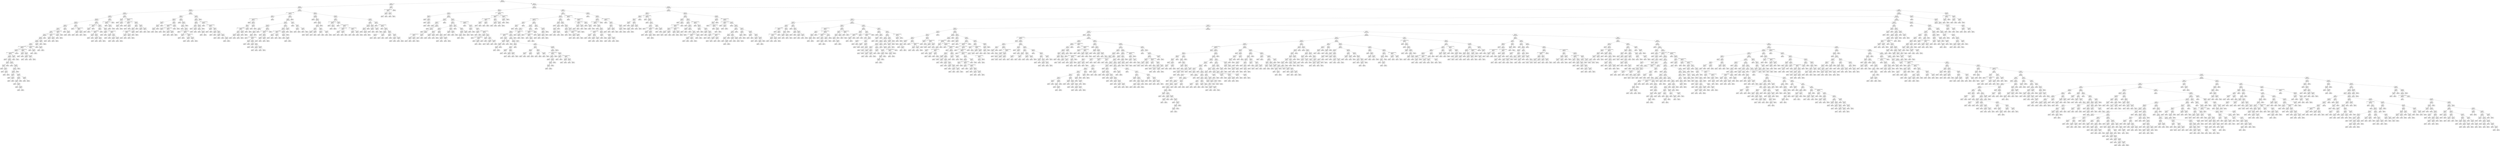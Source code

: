 digraph Tree {
node [shape=box, style="rounded", color="black", fontname=helvetica] ;
edge [fontname=helvetica] ;
0 [label="169 <= -5.7\ngini = 0.5\nsamples = 3315\nvalue = [2594, 2564]"] ;
1 [label="331 <= 27.5\ngini = 0.5\nsamples = 400\nvalue = [331, 260]"] ;
0 -> 1 [labeldistance=2.5, labelangle=45, headlabel="True"] ;
2 [label="356 <= 0.4\ngini = 0.5\nsamples = 393\nvalue = [317, 258]"] ;
1 -> 2 ;
3 [label="349 <= -1.5\ngini = 0.5\nsamples = 234\nvalue = [204, 136]"] ;
2 -> 3 ;
4 [label="55 <= -0.7\ngini = 0.5\nsamples = 166\nvalue = [130, 106]"] ;
3 -> 4 ;
5 [label="25 <= -0.9\ngini = 0.5\nsamples = 142\nvalue = [118, 88]"] ;
4 -> 5 ;
6 [label="231 <= -5.0\ngini = 0.5\nsamples = 130\nvalue = [103, 84]"] ;
5 -> 6 ;
7 [label="318 <= -5.8\ngini = 0.5\nsamples = 109\nvalue = [89, 65]"] ;
6 -> 7 ;
8 [label="164 <= 0.5\ngini = 0.5\nsamples = 102\nvalue = [78, 63]"] ;
7 -> 8 ;
9 [label="81 <= -1.9\ngini = 0.5\nsamples = 97\nvalue = [71, 61]"] ;
8 -> 9 ;
10 [label="8 <= -0.5\ngini = 0.5\nsamples = 94\nvalue = [70, 57]"] ;
9 -> 10 ;
11 [label="221 <= 0.9\ngini = 0.5\nsamples = 90\nvalue = [68, 53]"] ;
10 -> 11 ;
12 [label="300 <= 0.2\ngini = 0.5\nsamples = 89\nvalue = [67, 53]"] ;
11 -> 12 ;
13 [label="124 <= -5.0\ngini = 0.5\nsamples = 85\nvalue = [65, 50]"] ;
12 -> 13 ;
14 [label="20 <= -0.1\ngini = 0.5\nsamples = 80\nvalue = [61, 48]"] ;
13 -> 14 ;
15 [label="326 <= -1.7014117331926443e+38\ngini = 0.5\nsamples = 77\nvalue = [60, 46]"] ;
14 -> 15 ;
16 [label="rain <= 1120.0\ngini = 0.5\nsamples = 71\nvalue = [57, 43]"] ;
15 -> 16 ;
17 [label="385 <= -1.7014117331926443e+38\ngini = 0.4\nsamples = 53\nvalue = [57, 23]"] ;
16 -> 17 ;
18 [label="rain <= 12.5\ngini = 0.4\nsamples = 51\nvalue = [55, 21]"] ;
17 -> 18 ;
19 [label="gini = 0.0\nsamples = 14\nvalue = [21, 0]"] ;
18 -> 19 ;
20 [label="rain <= 60.0\ngini = 0.5\nsamples = 37\nvalue = [34, 21]"] ;
18 -> 20 ;
21 [label="rain <= 30.0\ngini = 0.4\nsamples = 7\nvalue = [2, 6]"] ;
20 -> 21 ;
22 [label="rain <= 17.5\ngini = 0.5\nsamples = 4\nvalue = [2, 3]"] ;
21 -> 22 ;
23 [label="gini = 0.0\nsamples = 1\nvalue = [0, 2]"] ;
22 -> 23 ;
24 [label="rain <= 21.0\ngini = 0.4\nsamples = 3\nvalue = [2, 1]"] ;
22 -> 24 ;
25 [label="gini = 0.0\nsamples = 1\nvalue = [1, 0]"] ;
24 -> 25 ;
26 [label="rain <= 23.5\ngini = 0.5\nsamples = 2\nvalue = [1, 1]"] ;
24 -> 26 ;
27 [label="gini = 0.0\nsamples = 1\nvalue = [0, 1]"] ;
26 -> 27 ;
28 [label="gini = 0.0\nsamples = 1\nvalue = [1, 0]"] ;
26 -> 28 ;
29 [label="gini = 0.0\nsamples = 3\nvalue = [0, 3]"] ;
21 -> 29 ;
30 [label="rain <= 181.5\ngini = 0.4\nsamples = 30\nvalue = [32, 15]"] ;
20 -> 30 ;
31 [label="gini = 0.0\nsamples = 7\nvalue = [10, 0]"] ;
30 -> 31 ;
32 [label="rain <= 802.0\ngini = 0.5\nsamples = 23\nvalue = [22, 15]"] ;
30 -> 32 ;
33 [label="rain <= 773.0\ngini = 0.5\nsamples = 19\nvalue = [16, 15]"] ;
32 -> 33 ;
34 [label="rain <= 254.0\ngini = 0.5\nsamples = 17\nvalue = [16, 11]"] ;
33 -> 34 ;
35 [label="rain <= 194.5\ngini = 0.3\nsamples = 4\nvalue = [1, 4]"] ;
34 -> 35 ;
36 [label="gini = 0.0\nsamples = 1\nvalue = [0, 2]"] ;
35 -> 36 ;
37 [label="rain <= 218.5\ngini = 0.4\nsamples = 3\nvalue = [1, 2]"] ;
35 -> 37 ;
38 [label="gini = 0.0\nsamples = 1\nvalue = [1, 0]"] ;
37 -> 38 ;
39 [label="gini = 0.0\nsamples = 2\nvalue = [0, 2]"] ;
37 -> 39 ;
40 [label="rain <= 555.5\ngini = 0.4\nsamples = 13\nvalue = [15, 7]"] ;
34 -> 40 ;
41 [label="rain <= 504.5\ngini = 0.3\nsamples = 9\nvalue = [12, 3]"] ;
40 -> 41 ;
42 [label="rain <= 363.0\ngini = 0.4\nsamples = 7\nvalue = [7, 3]"] ;
41 -> 42 ;
43 [label="gini = 0.0\nsamples = 3\nvalue = [4, 0]"] ;
42 -> 43 ;
44 [label="rain <= 443.0\ngini = 0.5\nsamples = 4\nvalue = [3, 3]"] ;
42 -> 44 ;
45 [label="gini = 0.0\nsamples = 1\nvalue = [0, 2]"] ;
44 -> 45 ;
46 [label="rain <= 500.5\ngini = 0.4\nsamples = 3\nvalue = [3, 1]"] ;
44 -> 46 ;
47 [label="gini = 0.0\nsamples = 2\nvalue = [3, 0]"] ;
46 -> 47 ;
48 [label="gini = 0.0\nsamples = 1\nvalue = [0, 1]"] ;
46 -> 48 ;
49 [label="gini = 0.0\nsamples = 2\nvalue = [5, 0]"] ;
41 -> 49 ;
50 [label="rain <= 693.5\ngini = 0.5\nsamples = 4\nvalue = [3, 4]"] ;
40 -> 50 ;
51 [label="gini = 0.0\nsamples = 2\nvalue = [0, 4]"] ;
50 -> 51 ;
52 [label="gini = 0.0\nsamples = 2\nvalue = [3, 0]"] ;
50 -> 52 ;
53 [label="gini = 0.0\nsamples = 2\nvalue = [0, 4]"] ;
33 -> 53 ;
54 [label="gini = 0.0\nsamples = 4\nvalue = [6, 0]"] ;
32 -> 54 ;
55 [label="rain <= 259.5\ngini = 0.5\nsamples = 2\nvalue = [2, 2]"] ;
17 -> 55 ;
56 [label="gini = 0.0\nsamples = 1\nvalue = [2, 0]"] ;
55 -> 56 ;
57 [label="gini = 0.0\nsamples = 1\nvalue = [0, 2]"] ;
55 -> 57 ;
58 [label="gini = 0.0\nsamples = 18\nvalue = [0, 20]"] ;
16 -> 58 ;
59 [label="367 <= -1.7014117331926443e+38\ngini = 0.5\nsamples = 6\nvalue = [3, 3]"] ;
15 -> 59 ;
60 [label="rain <= 517.5\ngini = 0.5\nsamples = 2\nvalue = [1, 1]"] ;
59 -> 60 ;
61 [label="gini = 0.0\nsamples = 1\nvalue = [1, 0]"] ;
60 -> 61 ;
62 [label="gini = 0.0\nsamples = 1\nvalue = [0, 1]"] ;
60 -> 62 ;
63 [label="147 <= -5.9\ngini = 0.5\nsamples = 4\nvalue = [2, 2]"] ;
59 -> 63 ;
64 [label="rain <= 288.0\ngini = 0.5\nsamples = 2\nvalue = [1, 1]"] ;
63 -> 64 ;
65 [label="gini = 0.0\nsamples = 1\nvalue = [1, 0]"] ;
64 -> 65 ;
66 [label="gini = 0.0\nsamples = 1\nvalue = [0, 1]"] ;
64 -> 66 ;
67 [label="rain <= 2573.0\ngini = 0.5\nsamples = 2\nvalue = [1, 1]"] ;
63 -> 67 ;
68 [label="gini = 0.0\nsamples = 1\nvalue = [1, 0]"] ;
67 -> 68 ;
69 [label="gini = 0.0\nsamples = 1\nvalue = [0, 1]"] ;
67 -> 69 ;
70 [label="40 <= -1.7014117331926443e+38\ngini = 0.4\nsamples = 3\nvalue = [1, 2]"] ;
14 -> 70 ;
71 [label="gini = 0.0\nsamples = 1\nvalue = [0, 1]"] ;
70 -> 71 ;
72 [label="rain <= 36.0\ngini = 0.5\nsamples = 2\nvalue = [1, 1]"] ;
70 -> 72 ;
73 [label="gini = 0.0\nsamples = 1\nvalue = [1, 0]"] ;
72 -> 73 ;
74 [label="gini = 0.0\nsamples = 1\nvalue = [0, 1]"] ;
72 -> 74 ;
75 [label="rain <= 320.5\ngini = 0.4\nsamples = 5\nvalue = [4, 2]"] ;
13 -> 75 ;
76 [label="gini = 0.0\nsamples = 2\nvalue = [3, 0]"] ;
75 -> 76 ;
77 [label="rain <= 566.5\ngini = 0.4\nsamples = 3\nvalue = [1, 2]"] ;
75 -> 77 ;
78 [label="gini = 0.0\nsamples = 2\nvalue = [0, 2]"] ;
77 -> 78 ;
79 [label="gini = 0.0\nsamples = 1\nvalue = [1, 0]"] ;
77 -> 79 ;
80 [label="rain <= 867.0\ngini = 0.5\nsamples = 4\nvalue = [2, 3]"] ;
12 -> 80 ;
81 [label="gini = 0.0\nsamples = 2\nvalue = [2, 0]"] ;
80 -> 81 ;
82 [label="gini = 0.0\nsamples = 2\nvalue = [0, 3]"] ;
80 -> 82 ;
83 [label="gini = 0.0\nsamples = 1\nvalue = [1, 0]"] ;
11 -> 83 ;
84 [label="114 <= -1.7014117331926443e+38\ngini = 0.4\nsamples = 4\nvalue = [2, 4]"] ;
10 -> 84 ;
85 [label="rain <= 167.0\ngini = 0.4\nsamples = 2\nvalue = [1, 3]"] ;
84 -> 85 ;
86 [label="gini = 0.0\nsamples = 1\nvalue = [0, 3]"] ;
85 -> 86 ;
87 [label="gini = 0.0\nsamples = 1\nvalue = [1, 0]"] ;
85 -> 87 ;
88 [label="rain <= 29.0\ngini = 0.5\nsamples = 2\nvalue = [1, 1]"] ;
84 -> 88 ;
89 [label="gini = 0.0\nsamples = 1\nvalue = [1, 0]"] ;
88 -> 89 ;
90 [label="gini = 0.0\nsamples = 1\nvalue = [0, 1]"] ;
88 -> 90 ;
91 [label="92 <= -1.7014117331926443e+38\ngini = 0.3\nsamples = 3\nvalue = [1, 4]"] ;
9 -> 91 ;
92 [label="rain <= 1183.0\ngini = 0.4\nsamples = 2\nvalue = [1, 3]"] ;
91 -> 92 ;
93 [label="gini = 0.0\nsamples = 1\nvalue = [0, 3]"] ;
92 -> 93 ;
94 [label="gini = 0.0\nsamples = 1\nvalue = [1, 0]"] ;
92 -> 94 ;
95 [label="gini = 0.0\nsamples = 1\nvalue = [0, 1]"] ;
91 -> 95 ;
96 [label="202 <= 1.4\ngini = 0.3\nsamples = 5\nvalue = [7, 2]"] ;
8 -> 96 ;
97 [label="gini = 0.0\nsamples = 1\nvalue = [2, 0]"] ;
96 -> 97 ;
98 [label="rain <= 36.0\ngini = 0.4\nsamples = 4\nvalue = [5, 2]"] ;
96 -> 98 ;
99 [label="gini = 0.0\nsamples = 2\nvalue = [5, 0]"] ;
98 -> 99 ;
100 [label="gini = 0.0\nsamples = 2\nvalue = [0, 2]"] ;
98 -> 100 ;
101 [label="18 <= -5.0\ngini = 0.3\nsamples = 7\nvalue = [11, 2]"] ;
7 -> 101 ;
102 [label="gini = 0.0\nsamples = 3\nvalue = [6, 0]"] ;
101 -> 102 ;
103 [label="212 <= -1.7014117331926443e+38\ngini = 0.4\nsamples = 4\nvalue = [5, 2]"] ;
101 -> 103 ;
104 [label="rain <= 575.0\ngini = 0.4\nsamples = 2\nvalue = [3, 1]"] ;
103 -> 104 ;
105 [label="gini = 0.0\nsamples = 1\nvalue = [0, 1]"] ;
104 -> 105 ;
106 [label="gini = 0.0\nsamples = 1\nvalue = [3, 0]"] ;
104 -> 106 ;
107 [label="rain <= 235.5\ngini = 0.4\nsamples = 2\nvalue = [2, 1]"] ;
103 -> 107 ;
108 [label="gini = 0.0\nsamples = 1\nvalue = [2, 0]"] ;
107 -> 108 ;
109 [label="gini = 0.0\nsamples = 1\nvalue = [0, 1]"] ;
107 -> 109 ;
110 [label="160 <= -3.9\ngini = 0.5\nsamples = 21\nvalue = [14, 19]"] ;
6 -> 110 ;
111 [label="389 <= -1.7014117331926443e+38\ngini = 0.2\nsamples = 5\nvalue = [1, 7]"] ;
110 -> 111 ;
112 [label="rain <= 3104.0\ngini = 0.4\nsamples = 2\nvalue = [1, 2]"] ;
111 -> 112 ;
113 [label="gini = 0.0\nsamples = 1\nvalue = [1, 0]"] ;
112 -> 113 ;
114 [label="gini = 0.0\nsamples = 1\nvalue = [0, 2]"] ;
112 -> 114 ;
115 [label="gini = 0.0\nsamples = 3\nvalue = [0, 5]"] ;
111 -> 115 ;
116 [label="182 <= -2.2\ngini = 0.5\nsamples = 16\nvalue = [13, 12]"] ;
110 -> 116 ;
117 [label="285 <= -2.4\ngini = 0.5\nsamples = 7\nvalue = [5, 3]"] ;
116 -> 117 ;
118 [label="299 <= -1.7014117331926443e+38\ngini = 0.5\nsamples = 6\nvalue = [4, 3]"] ;
117 -> 118 ;
119 [label="rain <= 2539.5\ngini = 0.4\nsamples = 2\nvalue = [2, 1]"] ;
118 -> 119 ;
120 [label="gini = 0.0\nsamples = 1\nvalue = [2, 0]"] ;
119 -> 120 ;
121 [label="gini = 0.0\nsamples = 1\nvalue = [0, 1]"] ;
119 -> 121 ;
122 [label="335 <= -3.2\ngini = 0.5\nsamples = 4\nvalue = [2, 2]"] ;
118 -> 122 ;
123 [label="rain <= 389.5\ngini = 0.5\nsamples = 2\nvalue = [1, 1]"] ;
122 -> 123 ;
124 [label="gini = 0.0\nsamples = 1\nvalue = [1, 0]"] ;
123 -> 124 ;
125 [label="gini = 0.0\nsamples = 1\nvalue = [0, 1]"] ;
123 -> 125 ;
126 [label="rain <= 77.0\ngini = 0.5\nsamples = 2\nvalue = [1, 1]"] ;
122 -> 126 ;
127 [label="gini = 0.0\nsamples = 1\nvalue = [0, 1]"] ;
126 -> 127 ;
128 [label="gini = 0.0\nsamples = 1\nvalue = [1, 0]"] ;
126 -> 128 ;
129 [label="gini = 0.0\nsamples = 1\nvalue = [1, 0]"] ;
117 -> 129 ;
130 [label="318 <= -1.8\ngini = 0.5\nsamples = 9\nvalue = [8, 9]"] ;
116 -> 130 ;
131 [label="rain <= 4013.0\ngini = 0.5\nsamples = 2\nvalue = [3, 4]"] ;
130 -> 131 ;
132 [label="gini = 0.0\nsamples = 1\nvalue = [3, 0]"] ;
131 -> 132 ;
133 [label="gini = 0.0\nsamples = 1\nvalue = [0, 4]"] ;
131 -> 133 ;
134 [label="75 <= -1.7014117331926443e+38\ngini = 0.5\nsamples = 7\nvalue = [5, 5]"] ;
130 -> 134 ;
135 [label="rain <= 1523.5\ngini = 0.5\nsamples = 3\nvalue = [2, 2]"] ;
134 -> 135 ;
136 [label="gini = 0.0\nsamples = 1\nvalue = [2, 0]"] ;
135 -> 136 ;
137 [label="gini = 0.0\nsamples = 2\nvalue = [0, 2]"] ;
135 -> 137 ;
138 [label="192 <= 0.0\ngini = 0.5\nsamples = 4\nvalue = [3, 3]"] ;
134 -> 138 ;
139 [label="rain <= 110.5\ngini = 0.5\nsamples = 2\nvalue = [1, 1]"] ;
138 -> 139 ;
140 [label="gini = 0.0\nsamples = 1\nvalue = [0, 1]"] ;
139 -> 140 ;
141 [label="gini = 0.0\nsamples = 1\nvalue = [1, 0]"] ;
139 -> 141 ;
142 [label="rain <= 506.0\ngini = 0.5\nsamples = 2\nvalue = [2, 2]"] ;
138 -> 142 ;
143 [label="gini = 0.0\nsamples = 1\nvalue = [2, 0]"] ;
142 -> 143 ;
144 [label="gini = 0.0\nsamples = 1\nvalue = [0, 2]"] ;
142 -> 144 ;
145 [label="373 <= 0.1\ngini = 0.3\nsamples = 12\nvalue = [15, 4]"] ;
5 -> 145 ;
146 [label="201 <= -1.7014117331926443e+38\ngini = 0.3\nsamples = 11\nvalue = [15, 3]"] ;
145 -> 146 ;
147 [label="gini = 0.0\nsamples = 3\nvalue = [5, 0]"] ;
146 -> 147 ;
148 [label="rain <= 141.5\ngini = 0.4\nsamples = 8\nvalue = [10, 3]"] ;
146 -> 148 ;
149 [label="gini = 0.0\nsamples = 5\nvalue = [10, 0]"] ;
148 -> 149 ;
150 [label="gini = 0.0\nsamples = 3\nvalue = [0, 3]"] ;
148 -> 150 ;
151 [label="gini = 0.0\nsamples = 1\nvalue = [0, 1]"] ;
145 -> 151 ;
152 [label="93 <= -0.4\ngini = 0.5\nsamples = 24\nvalue = [12, 18]"] ;
4 -> 152 ;
153 [label="272 <= -0.5\ngini = 0.2\nsamples = 8\nvalue = [1, 8]"] ;
152 -> 153 ;
154 [label="gini = 0.0\nsamples = 5\nvalue = [0, 5]"] ;
153 -> 154 ;
155 [label="rain <= 2257.0\ngini = 0.4\nsamples = 3\nvalue = [1, 3]"] ;
153 -> 155 ;
156 [label="rain <= 480.5\ngini = 0.5\nsamples = 2\nvalue = [1, 1]"] ;
155 -> 156 ;
157 [label="gini = 0.0\nsamples = 1\nvalue = [0, 1]"] ;
156 -> 157 ;
158 [label="gini = 0.0\nsamples = 1\nvalue = [1, 0]"] ;
156 -> 158 ;
159 [label="gini = 0.0\nsamples = 1\nvalue = [0, 2]"] ;
155 -> 159 ;
160 [label="141 <= -1.7014117331926443e+38\ngini = 0.5\nsamples = 16\nvalue = [11, 10]"] ;
152 -> 160 ;
161 [label="60 <= -1.7014117331926443e+38\ngini = 0.3\nsamples = 5\nvalue = [1, 4]"] ;
160 -> 161 ;
162 [label="gini = 0.0\nsamples = 2\nvalue = [0, 2]"] ;
161 -> 162 ;
163 [label="rain <= 39.0\ngini = 0.4\nsamples = 3\nvalue = [1, 2]"] ;
161 -> 163 ;
164 [label="gini = 0.0\nsamples = 1\nvalue = [1, 0]"] ;
163 -> 164 ;
165 [label="gini = 0.0\nsamples = 2\nvalue = [0, 2]"] ;
163 -> 165 ;
166 [label="390 <= 0.5\ngini = 0.5\nsamples = 11\nvalue = [10, 6]"] ;
160 -> 166 ;
167 [label="343 <= 5.8\ngini = 0.4\nsamples = 7\nvalue = [8, 3]"] ;
166 -> 167 ;
168 [label="386 <= 0.0\ngini = 0.4\nsamples = 6\nvalue = [7, 3]"] ;
167 -> 168 ;
169 [label="85 <= -1.7014117331926443e+38\ngini = 0.4\nsamples = 4\nvalue = [4, 2]"] ;
168 -> 169 ;
170 [label="rain <= 1902.5\ngini = 0.4\nsamples = 2\nvalue = [2, 1]"] ;
169 -> 170 ;
171 [label="gini = 0.0\nsamples = 1\nvalue = [2, 0]"] ;
170 -> 171 ;
172 [label="gini = 0.0\nsamples = 1\nvalue = [0, 1]"] ;
170 -> 172 ;
173 [label="rain <= 298.5\ngini = 0.4\nsamples = 2\nvalue = [2, 1]"] ;
169 -> 173 ;
174 [label="gini = 0.0\nsamples = 1\nvalue = [0, 1]"] ;
173 -> 174 ;
175 [label="gini = 0.0\nsamples = 1\nvalue = [2, 0]"] ;
173 -> 175 ;
176 [label="rain <= 3689.5\ngini = 0.4\nsamples = 2\nvalue = [3, 1]"] ;
168 -> 176 ;
177 [label="gini = 0.0\nsamples = 1\nvalue = [3, 0]"] ;
176 -> 177 ;
178 [label="gini = 0.0\nsamples = 1\nvalue = [0, 1]"] ;
176 -> 178 ;
179 [label="gini = 0.0\nsamples = 1\nvalue = [1, 0]"] ;
167 -> 179 ;
180 [label="157 <= 31.6\ngini = 0.5\nsamples = 4\nvalue = [2, 3]"] ;
166 -> 180 ;
181 [label="rain <= 618.0\ngini = 0.5\nsamples = 2\nvalue = [1, 1]"] ;
180 -> 181 ;
182 [label="gini = 0.0\nsamples = 1\nvalue = [0, 1]"] ;
181 -> 182 ;
183 [label="gini = 0.0\nsamples = 1\nvalue = [1, 0]"] ;
181 -> 183 ;
184 [label="rain <= 139.0\ngini = 0.4\nsamples = 2\nvalue = [1, 2]"] ;
180 -> 184 ;
185 [label="gini = 0.0\nsamples = 1\nvalue = [1, 0]"] ;
184 -> 185 ;
186 [label="gini = 0.0\nsamples = 1\nvalue = [0, 2]"] ;
184 -> 186 ;
187 [label="386 <= 0.3\ngini = 0.4\nsamples = 68\nvalue = [74, 30]"] ;
3 -> 187 ;
188 [label="145 <= -4.7\ngini = 0.3\nsamples = 40\nvalue = [50, 12]"] ;
187 -> 188 ;
189 [label="342 <= -0.9\ngini = 0.4\nsamples = 15\nvalue = [15, 7]"] ;
188 -> 189 ;
190 [label="rain <= 2874.5\ngini = 0.3\nsamples = 7\nvalue = [9, 2]"] ;
189 -> 190 ;
191 [label="219 <= -1.8\ngini = 0.2\nsamples = 6\nvalue = [9, 1]"] ;
190 -> 191 ;
192 [label="rain <= 84.0\ngini = 0.4\nsamples = 3\nvalue = [2, 1]"] ;
191 -> 192 ;
193 [label="gini = 0.0\nsamples = 1\nvalue = [0, 1]"] ;
192 -> 193 ;
194 [label="gini = 0.0\nsamples = 2\nvalue = [2, 0]"] ;
192 -> 194 ;
195 [label="gini = 0.0\nsamples = 3\nvalue = [7, 0]"] ;
191 -> 195 ;
196 [label="gini = 0.0\nsamples = 1\nvalue = [0, 1]"] ;
190 -> 196 ;
197 [label="39 <= 0.2\ngini = 0.5\nsamples = 8\nvalue = [6, 5]"] ;
189 -> 197 ;
198 [label="35 <= -1.7014117331926443e+38\ngini = 0.5\nsamples = 6\nvalue = [3, 3]"] ;
197 -> 198 ;
199 [label="rain <= 2551.0\ngini = 0.5\nsamples = 2\nvalue = [1, 1]"] ;
198 -> 199 ;
200 [label="gini = 0.0\nsamples = 1\nvalue = [1, 0]"] ;
199 -> 200 ;
201 [label="gini = 0.0\nsamples = 1\nvalue = [0, 1]"] ;
199 -> 201 ;
202 [label="128 <= -1.7014117331926443e+38\ngini = 0.5\nsamples = 4\nvalue = [2, 2]"] ;
198 -> 202 ;
203 [label="rain <= 479.5\ngini = 0.5\nsamples = 2\nvalue = [1, 1]"] ;
202 -> 203 ;
204 [label="gini = 0.0\nsamples = 1\nvalue = [0, 1]"] ;
203 -> 204 ;
205 [label="gini = 0.0\nsamples = 1\nvalue = [1, 0]"] ;
203 -> 205 ;
206 [label="rain <= 654.0\ngini = 0.5\nsamples = 2\nvalue = [1, 1]"] ;
202 -> 206 ;
207 [label="gini = 0.0\nsamples = 1\nvalue = [1, 0]"] ;
206 -> 207 ;
208 [label="gini = 0.0\nsamples = 1\nvalue = [0, 1]"] ;
206 -> 208 ;
209 [label="rain <= 304.5\ngini = 0.5\nsamples = 2\nvalue = [3, 2]"] ;
197 -> 209 ;
210 [label="gini = 0.0\nsamples = 1\nvalue = [3, 0]"] ;
209 -> 210 ;
211 [label="gini = 0.0\nsamples = 1\nvalue = [0, 2]"] ;
209 -> 211 ;
212 [label="58 <= -1.1\ngini = 0.2\nsamples = 25\nvalue = [35, 5]"] ;
188 -> 212 ;
213 [label="gini = 0.0\nsamples = 9\nvalue = [14, 0]"] ;
212 -> 213 ;
214 [label="152 <= -0.2\ngini = 0.3\nsamples = 16\nvalue = [21, 5]"] ;
212 -> 214 ;
215 [label="114 <= -1.0\ngini = 0.4\nsamples = 13\nvalue = [16, 5]"] ;
214 -> 215 ;
216 [label="gini = 0.0\nsamples = 1\nvalue = [0, 1]"] ;
215 -> 216 ;
217 [label="114 <= -0.7\ngini = 0.3\nsamples = 12\nvalue = [16, 4]"] ;
215 -> 217 ;
218 [label="gini = 0.0\nsamples = 1\nvalue = [1, 0]"] ;
217 -> 218 ;
219 [label="157 <= -1.7014117331926443e+38\ngini = 0.3\nsamples = 11\nvalue = [15, 4]"] ;
217 -> 219 ;
220 [label="rain <= 1435.5\ngini = 0.3\nsamples = 7\nvalue = [7, 2]"] ;
219 -> 220 ;
221 [label="gini = 0.0\nsamples = 5\nvalue = [7, 0]"] ;
220 -> 221 ;
222 [label="gini = 0.0\nsamples = 2\nvalue = [0, 2]"] ;
220 -> 222 ;
223 [label="56 <= -1.7014117331926443e+38\ngini = 0.3\nsamples = 4\nvalue = [8, 2]"] ;
219 -> 223 ;
224 [label="rain <= 1127.0\ngini = 0.3\nsamples = 2\nvalue = [4, 1]"] ;
223 -> 224 ;
225 [label="gini = 0.0\nsamples = 1\nvalue = [4, 0]"] ;
224 -> 225 ;
226 [label="gini = 0.0\nsamples = 1\nvalue = [0, 1]"] ;
224 -> 226 ;
227 [label="rain <= 578.5\ngini = 0.3\nsamples = 2\nvalue = [4, 1]"] ;
223 -> 227 ;
228 [label="gini = 0.0\nsamples = 1\nvalue = [4, 0]"] ;
227 -> 228 ;
229 [label="gini = 0.0\nsamples = 1\nvalue = [0, 1]"] ;
227 -> 229 ;
230 [label="gini = 0.0\nsamples = 3\nvalue = [5, 0]"] ;
214 -> 230 ;
231 [label="78 <= 10.6\ngini = 0.5\nsamples = 28\nvalue = [24, 18]"] ;
187 -> 231 ;
232 [label="108 <= 0.6\ngini = 0.5\nsamples = 27\nvalue = [22, 18]"] ;
231 -> 232 ;
233 [label="345 <= 0.3\ngini = 0.5\nsamples = 14\nvalue = [13, 7]"] ;
232 -> 233 ;
234 [label="40 <= 1.5\ngini = 0.3\nsamples = 4\nvalue = [4, 1]"] ;
233 -> 234 ;
235 [label="gini = 0.0\nsamples = 1\nvalue = [1, 0]"] ;
234 -> 235 ;
236 [label="rain <= 1005.5\ngini = 0.4\nsamples = 3\nvalue = [3, 1]"] ;
234 -> 236 ;
237 [label="gini = 0.0\nsamples = 2\nvalue = [3, 0]"] ;
236 -> 237 ;
238 [label="gini = 0.0\nsamples = 1\nvalue = [0, 1]"] ;
236 -> 238 ;
239 [label="rain <= 247.0\ngini = 0.5\nsamples = 10\nvalue = [9, 6]"] ;
233 -> 239 ;
240 [label="30 <= 2.7\ngini = 0.2\nsamples = 6\nvalue = [9, 1]"] ;
239 -> 240 ;
241 [label="gini = 0.0\nsamples = 4\nvalue = [6, 0]"] ;
240 -> 241 ;
242 [label="rain <= 128.0\ngini = 0.4\nsamples = 2\nvalue = [3, 1]"] ;
240 -> 242 ;
243 [label="gini = 0.0\nsamples = 1\nvalue = [0, 1]"] ;
242 -> 243 ;
244 [label="gini = 0.0\nsamples = 1\nvalue = [3, 0]"] ;
242 -> 244 ;
245 [label="gini = 0.0\nsamples = 4\nvalue = [0, 5]"] ;
239 -> 245 ;
246 [label="274 <= -1.7014117331926443e+38\ngini = 0.5\nsamples = 13\nvalue = [9, 11]"] ;
232 -> 246 ;
247 [label="gini = 0.0\nsamples = 2\nvalue = [0, 2]"] ;
246 -> 247 ;
248 [label="257 <= -1.7014117331926443e+38\ngini = 0.5\nsamples = 11\nvalue = [9, 9]"] ;
246 -> 248 ;
249 [label="rain <= 1256.0\ngini = 0.5\nsamples = 2\nvalue = [2, 2]"] ;
248 -> 249 ;
250 [label="gini = 0.0\nsamples = 1\nvalue = [2, 0]"] ;
249 -> 250 ;
251 [label="gini = 0.0\nsamples = 1\nvalue = [0, 2]"] ;
249 -> 251 ;
252 [label="330 <= 1.6\ngini = 0.5\nsamples = 9\nvalue = [7, 7]"] ;
248 -> 252 ;
253 [label="rain <= 701.5\ngini = 0.5\nsamples = 2\nvalue = [1, 1]"] ;
252 -> 253 ;
254 [label="gini = 0.0\nsamples = 1\nvalue = [1, 0]"] ;
253 -> 254 ;
255 [label="gini = 0.0\nsamples = 1\nvalue = [0, 1]"] ;
253 -> 255 ;
256 [label="395 <= 4.1\ngini = 0.5\nsamples = 7\nvalue = [6, 6]"] ;
252 -> 256 ;
257 [label="rain <= 5504.5\ngini = 0.5\nsamples = 2\nvalue = [1, 1]"] ;
256 -> 257 ;
258 [label="gini = 0.0\nsamples = 1\nvalue = [1, 0]"] ;
257 -> 258 ;
259 [label="gini = 0.0\nsamples = 1\nvalue = [0, 1]"] ;
257 -> 259 ;
260 [label="rain <= 27.0\ngini = 0.5\nsamples = 5\nvalue = [5, 5]"] ;
256 -> 260 ;
261 [label="gini = 0.0\nsamples = 1\nvalue = [3, 0]"] ;
260 -> 261 ;
262 [label="rain <= 462.5\ngini = 0.4\nsamples = 4\nvalue = [2, 5]"] ;
260 -> 262 ;
263 [label="gini = 0.0\nsamples = 3\nvalue = [0, 5]"] ;
262 -> 263 ;
264 [label="gini = 0.0\nsamples = 1\nvalue = [2, 0]"] ;
262 -> 264 ;
265 [label="gini = 0.0\nsamples = 1\nvalue = [2, 0]"] ;
231 -> 265 ;
266 [label="276 <= 1.2\ngini = 0.5\nsamples = 159\nvalue = [113, 122]"] ;
2 -> 266 ;
267 [label="346 <= -1.7014117331926443e+38\ngini = 0.5\nsamples = 69\nvalue = [40, 58]"] ;
266 -> 267 ;
268 [label="85 <= 0.7\ngini = 0.4\nsamples = 15\nvalue = [5, 15]"] ;
267 -> 268 ;
269 [label="197 <= -1.7014117331926443e+38\ngini = 0.4\nsamples = 12\nvalue = [5, 12]"] ;
268 -> 269 ;
270 [label="gini = 0.0\nsamples = 2\nvalue = [0, 2]"] ;
269 -> 270 ;
271 [label="378 <= 2.8\ngini = 0.4\nsamples = 10\nvalue = [5, 10]"] ;
269 -> 271 ;
272 [label="336 <= 1.7\ngini = 0.4\nsamples = 8\nvalue = [4, 9]"] ;
271 -> 272 ;
273 [label="388 <= -1.7014117331926443e+38\ngini = 0.4\nsamples = 6\nvalue = [3, 6]"] ;
272 -> 273 ;
274 [label="18 <= 1.4\ngini = 0.4\nsamples = 4\nvalue = [2, 4]"] ;
273 -> 274 ;
275 [label="rain <= 340.5\ngini = 0.4\nsamples = 2\nvalue = [1, 2]"] ;
274 -> 275 ;
276 [label="gini = 0.0\nsamples = 1\nvalue = [1, 0]"] ;
275 -> 276 ;
277 [label="gini = 0.0\nsamples = 1\nvalue = [0, 2]"] ;
275 -> 277 ;
278 [label="rain <= 319.0\ngini = 0.4\nsamples = 2\nvalue = [1, 2]"] ;
274 -> 278 ;
279 [label="gini = 0.0\nsamples = 1\nvalue = [1, 0]"] ;
278 -> 279 ;
280 [label="gini = 0.0\nsamples = 1\nvalue = [0, 2]"] ;
278 -> 280 ;
281 [label="rain <= 2054.0\ngini = 0.4\nsamples = 2\nvalue = [1, 2]"] ;
273 -> 281 ;
282 [label="gini = 0.0\nsamples = 1\nvalue = [1, 0]"] ;
281 -> 282 ;
283 [label="gini = 0.0\nsamples = 1\nvalue = [0, 2]"] ;
281 -> 283 ;
284 [label="rain <= 3085.5\ngini = 0.4\nsamples = 2\nvalue = [1, 3]"] ;
272 -> 284 ;
285 [label="gini = 0.0\nsamples = 1\nvalue = [1, 0]"] ;
284 -> 285 ;
286 [label="gini = 0.0\nsamples = 1\nvalue = [0, 3]"] ;
284 -> 286 ;
287 [label="rain <= 195.0\ngini = 0.5\nsamples = 2\nvalue = [1, 1]"] ;
271 -> 287 ;
288 [label="gini = 0.0\nsamples = 1\nvalue = [1, 0]"] ;
287 -> 288 ;
289 [label="gini = 0.0\nsamples = 1\nvalue = [0, 1]"] ;
287 -> 289 ;
290 [label="gini = 0.0\nsamples = 3\nvalue = [0, 3]"] ;
268 -> 290 ;
291 [label="99 <= 1.3\ngini = 0.5\nsamples = 54\nvalue = [35, 43]"] ;
267 -> 291 ;
292 [label="58 <= 1.0\ngini = 0.5\nsamples = 52\nvalue = [33, 43]"] ;
291 -> 292 ;
293 [label="63 <= 1.0\ngini = 0.5\nsamples = 45\nvalue = [31, 35]"] ;
292 -> 293 ;
294 [label="rain <= 220.5\ngini = 0.5\nsamples = 29\nvalue = [19, 16]"] ;
293 -> 294 ;
295 [label="5 <= 0.6\ngini = 0.3\nsamples = 16\nvalue = [15, 4]"] ;
294 -> 295 ;
296 [label="336 <= 6.6\ngini = 0.5\nsamples = 10\nvalue = [6, 4]"] ;
295 -> 296 ;
297 [label="103 <= 0.3\ngini = 0.5\nsamples = 9\nvalue = [5, 4]"] ;
296 -> 297 ;
298 [label="gini = 0.0\nsamples = 1\nvalue = [1, 0]"] ;
297 -> 298 ;
299 [label="289 <= -1.7014117331926443e+38\ngini = 0.5\nsamples = 8\nvalue = [4, 4]"] ;
297 -> 299 ;
300 [label="rain <= 71.0\ngini = 0.5\nsamples = 2\nvalue = [1, 1]"] ;
299 -> 300 ;
301 [label="gini = 0.0\nsamples = 1\nvalue = [1, 0]"] ;
300 -> 301 ;
302 [label="gini = 0.0\nsamples = 1\nvalue = [0, 1]"] ;
300 -> 302 ;
303 [label="159 <= 0.9\ngini = 0.5\nsamples = 6\nvalue = [3, 3]"] ;
299 -> 303 ;
304 [label="rain <= 20.0\ngini = 0.5\nsamples = 2\nvalue = [1, 1]"] ;
303 -> 304 ;
305 [label="gini = 0.0\nsamples = 1\nvalue = [1, 0]"] ;
304 -> 305 ;
306 [label="gini = 0.0\nsamples = 1\nvalue = [0, 1]"] ;
304 -> 306 ;
307 [label="81 <= 0.7\ngini = 0.5\nsamples = 4\nvalue = [2, 2]"] ;
303 -> 307 ;
308 [label="rain <= 19.0\ngini = 0.5\nsamples = 2\nvalue = [1, 1]"] ;
307 -> 308 ;
309 [label="gini = 0.0\nsamples = 1\nvalue = [1, 0]"] ;
308 -> 309 ;
310 [label="gini = 0.0\nsamples = 1\nvalue = [0, 1]"] ;
308 -> 310 ;
311 [label="rain <= 123.0\ngini = 0.5\nsamples = 2\nvalue = [1, 1]"] ;
307 -> 311 ;
312 [label="gini = 0.0\nsamples = 1\nvalue = [0, 1]"] ;
311 -> 312 ;
313 [label="gini = 0.0\nsamples = 1\nvalue = [1, 0]"] ;
311 -> 313 ;
314 [label="gini = 0.0\nsamples = 1\nvalue = [1, 0]"] ;
296 -> 314 ;
315 [label="gini = 0.0\nsamples = 6\nvalue = [9, 0]"] ;
295 -> 315 ;
316 [label="306 <= 0.6\ngini = 0.4\nsamples = 13\nvalue = [4, 12]"] ;
294 -> 316 ;
317 [label="201 <= -1.7014117331926443e+38\ngini = 0.5\nsamples = 6\nvalue = [4, 3]"] ;
316 -> 317 ;
318 [label="gini = 0.0\nsamples = 2\nvalue = [2, 0]"] ;
317 -> 318 ;
319 [label="396 <= 1.3\ngini = 0.5\nsamples = 4\nvalue = [2, 3]"] ;
317 -> 319 ;
320 [label="rain <= 865.5\ngini = 0.4\nsamples = 2\nvalue = [1, 2]"] ;
319 -> 320 ;
321 [label="gini = 0.0\nsamples = 1\nvalue = [0, 2]"] ;
320 -> 321 ;
322 [label="gini = 0.0\nsamples = 1\nvalue = [1, 0]"] ;
320 -> 322 ;
323 [label="rain <= 2468.0\ngini = 0.5\nsamples = 2\nvalue = [1, 1]"] ;
319 -> 323 ;
324 [label="gini = 0.0\nsamples = 1\nvalue = [1, 0]"] ;
323 -> 324 ;
325 [label="gini = 0.0\nsamples = 1\nvalue = [0, 1]"] ;
323 -> 325 ;
326 [label="gini = 0.0\nsamples = 7\nvalue = [0, 9]"] ;
316 -> 326 ;
327 [label="100 <= 1.0\ngini = 0.5\nsamples = 16\nvalue = [12, 19]"] ;
293 -> 327 ;
328 [label="391 <= 0.6\ngini = 0.5\nsamples = 14\nvalue = [11, 18]"] ;
327 -> 328 ;
329 [label="382 <= -1.7014117331926443e+38\ngini = 0.4\nsamples = 4\nvalue = [2, 4]"] ;
328 -> 329 ;
330 [label="rain <= 12.0\ngini = 0.4\nsamples = 2\nvalue = [1, 2]"] ;
329 -> 330 ;
331 [label="gini = 0.0\nsamples = 1\nvalue = [1, 0]"] ;
330 -> 331 ;
332 [label="gini = 0.0\nsamples = 1\nvalue = [0, 2]"] ;
330 -> 332 ;
333 [label="rain <= 173.5\ngini = 0.4\nsamples = 2\nvalue = [1, 2]"] ;
329 -> 333 ;
334 [label="gini = 0.0\nsamples = 1\nvalue = [0, 2]"] ;
333 -> 334 ;
335 [label="gini = 0.0\nsamples = 1\nvalue = [1, 0]"] ;
333 -> 335 ;
336 [label="rain <= 1663.5\ngini = 0.5\nsamples = 10\nvalue = [9, 14]"] ;
328 -> 336 ;
337 [label="rain <= 117.0\ngini = 0.3\nsamples = 5\nvalue = [9, 2]"] ;
336 -> 337 ;
338 [label="gini = 0.0\nsamples = 3\nvalue = [7, 0]"] ;
337 -> 338 ;
339 [label="rain <= 293.0\ngini = 0.5\nsamples = 2\nvalue = [2, 2]"] ;
337 -> 339 ;
340 [label="gini = 0.0\nsamples = 1\nvalue = [0, 2]"] ;
339 -> 340 ;
341 [label="gini = 0.0\nsamples = 1\nvalue = [2, 0]"] ;
339 -> 341 ;
342 [label="gini = 0.0\nsamples = 5\nvalue = [0, 12]"] ;
336 -> 342 ;
343 [label="rain <= 1708.5\ngini = 0.5\nsamples = 2\nvalue = [1, 1]"] ;
327 -> 343 ;
344 [label="gini = 0.0\nsamples = 1\nvalue = [1, 0]"] ;
343 -> 344 ;
345 [label="gini = 0.0\nsamples = 1\nvalue = [0, 1]"] ;
343 -> 345 ;
346 [label="274 <= 0.4\ngini = 0.3\nsamples = 7\nvalue = [2, 8]"] ;
292 -> 346 ;
347 [label="gini = 0.0\nsamples = 3\nvalue = [0, 4]"] ;
346 -> 347 ;
348 [label="90 <= 0.9\ngini = 0.4\nsamples = 4\nvalue = [2, 4]"] ;
346 -> 348 ;
349 [label="rain <= 472.0\ngini = 0.4\nsamples = 2\nvalue = [1, 3]"] ;
348 -> 349 ;
350 [label="gini = 0.0\nsamples = 1\nvalue = [1, 0]"] ;
349 -> 350 ;
351 [label="gini = 0.0\nsamples = 1\nvalue = [0, 3]"] ;
349 -> 351 ;
352 [label="rain <= 95.0\ngini = 0.5\nsamples = 2\nvalue = [1, 1]"] ;
348 -> 352 ;
353 [label="gini = 0.0\nsamples = 1\nvalue = [1, 0]"] ;
352 -> 353 ;
354 [label="gini = 0.0\nsamples = 1\nvalue = [0, 1]"] ;
352 -> 354 ;
355 [label="gini = 0.0\nsamples = 2\nvalue = [2, 0]"] ;
291 -> 355 ;
356 [label="330 <= 1.7\ngini = 0.5\nsamples = 90\nvalue = [73, 64]"] ;
266 -> 356 ;
357 [label="rain <= 229.5\ngini = 0.5\nsamples = 38\nvalue = [38, 20]"] ;
356 -> 357 ;
358 [label="gini = 0.0\nsamples = 17\nvalue = [29, 0]"] ;
357 -> 358 ;
359 [label="393 <= 1.6\ngini = 0.4\nsamples = 21\nvalue = [9, 20]"] ;
357 -> 359 ;
360 [label="gini = 0.0\nsamples = 9\nvalue = [0, 12]"] ;
359 -> 360 ;
361 [label="150 <= 1.6\ngini = 0.5\nsamples = 12\nvalue = [9, 8]"] ;
359 -> 361 ;
362 [label="217 <= 2.7\ngini = 0.5\nsamples = 10\nvalue = [9, 5]"] ;
361 -> 362 ;
363 [label="90 <= 1.3\ngini = 0.5\nsamples = 5\nvalue = [3, 3]"] ;
362 -> 363 ;
364 [label="rain <= 1254.0\ngini = 0.5\nsamples = 3\nvalue = [2, 2]"] ;
363 -> 364 ;
365 [label="gini = 0.0\nsamples = 2\nvalue = [0, 2]"] ;
364 -> 365 ;
366 [label="gini = 0.0\nsamples = 1\nvalue = [2, 0]"] ;
364 -> 366 ;
367 [label="rain <= 689.0\ngini = 0.5\nsamples = 2\nvalue = [1, 1]"] ;
363 -> 367 ;
368 [label="gini = 0.0\nsamples = 1\nvalue = [1, 0]"] ;
367 -> 368 ;
369 [label="gini = 0.0\nsamples = 1\nvalue = [0, 1]"] ;
367 -> 369 ;
370 [label="60 <= 1.8\ngini = 0.4\nsamples = 5\nvalue = [6, 2]"] ;
362 -> 370 ;
371 [label="rain <= 1427.0\ngini = 0.4\nsamples = 2\nvalue = [2, 1]"] ;
370 -> 371 ;
372 [label="gini = 0.0\nsamples = 1\nvalue = [0, 1]"] ;
371 -> 372 ;
373 [label="gini = 0.0\nsamples = 1\nvalue = [2, 0]"] ;
371 -> 373 ;
374 [label="rain <= 2460.0\ngini = 0.3\nsamples = 3\nvalue = [4, 1]"] ;
370 -> 374 ;
375 [label="gini = 0.0\nsamples = 2\nvalue = [4, 0]"] ;
374 -> 375 ;
376 [label="gini = 0.0\nsamples = 1\nvalue = [0, 1]"] ;
374 -> 376 ;
377 [label="gini = 0.0\nsamples = 2\nvalue = [0, 3]"] ;
361 -> 377 ;
378 [label="387 <= 2.9\ngini = 0.5\nsamples = 52\nvalue = [35, 44]"] ;
356 -> 378 ;
379 [label="142 <= 0.6\ngini = 0.4\nsamples = 17\nvalue = [6, 19]"] ;
378 -> 379 ;
380 [label="342 <= -1.7014117331926443e+38\ngini = 0.2\nsamples = 8\nvalue = [2, 12]"] ;
379 -> 380 ;
381 [label="gini = 0.0\nsamples = 2\nvalue = [0, 4]"] ;
380 -> 381 ;
382 [label="rain <= 727.0\ngini = 0.3\nsamples = 6\nvalue = [2, 8]"] ;
380 -> 382 ;
383 [label="gini = 0.0\nsamples = 2\nvalue = [2, 0]"] ;
382 -> 383 ;
384 [label="gini = 0.0\nsamples = 4\nvalue = [0, 8]"] ;
382 -> 384 ;
385 [label="315 <= 2.8\ngini = 0.5\nsamples = 9\nvalue = [4, 7]"] ;
379 -> 385 ;
386 [label="gini = 0.0\nsamples = 1\nvalue = [0, 1]"] ;
385 -> 386 ;
387 [label="207 <= -1.7014117331926443e+38\ngini = 0.5\nsamples = 8\nvalue = [4, 6]"] ;
385 -> 387 ;
388 [label="279 <= -1.7014117331926443e+38\ngini = 0.5\nsamples = 4\nvalue = [2, 2]"] ;
387 -> 388 ;
389 [label="rain <= 20.5\ngini = 0.5\nsamples = 2\nvalue = [1, 1]"] ;
388 -> 389 ;
390 [label="gini = 0.0\nsamples = 1\nvalue = [0, 1]"] ;
389 -> 390 ;
391 [label="gini = 0.0\nsamples = 1\nvalue = [1, 0]"] ;
389 -> 391 ;
392 [label="rain <= 2124.0\ngini = 0.5\nsamples = 2\nvalue = [1, 1]"] ;
388 -> 392 ;
393 [label="gini = 0.0\nsamples = 1\nvalue = [1, 0]"] ;
392 -> 393 ;
394 [label="gini = 0.0\nsamples = 1\nvalue = [0, 1]"] ;
392 -> 394 ;
395 [label="90 <= -1.7014117331926443e+38\ngini = 0.4\nsamples = 4\nvalue = [2, 4]"] ;
387 -> 395 ;
396 [label="rain <= 679.0\ngini = 0.4\nsamples = 2\nvalue = [1, 2]"] ;
395 -> 396 ;
397 [label="gini = 0.0\nsamples = 1\nvalue = [1, 0]"] ;
396 -> 397 ;
398 [label="gini = 0.0\nsamples = 1\nvalue = [0, 2]"] ;
396 -> 398 ;
399 [label="rain <= 382.5\ngini = 0.4\nsamples = 2\nvalue = [1, 2]"] ;
395 -> 399 ;
400 [label="gini = 0.0\nsamples = 1\nvalue = [1, 0]"] ;
399 -> 400 ;
401 [label="gini = 0.0\nsamples = 1\nvalue = [0, 2]"] ;
399 -> 401 ;
402 [label="214 <= 8.5\ngini = 0.5\nsamples = 35\nvalue = [29, 25]"] ;
378 -> 402 ;
403 [label="4 <= 5.2\ngini = 0.4\nsamples = 17\nvalue = [21, 9]"] ;
402 -> 403 ;
404 [label="rain <= 1783.0\ngini = 0.3\nsamples = 13\nvalue = [18, 5]"] ;
403 -> 404 ;
405 [label="289 <= 4.6\ngini = 0.1\nsamples = 10\nvalue = [18, 1]"] ;
404 -> 405 ;
406 [label="gini = 0.0\nsamples = 6\nvalue = [12, 0]"] ;
405 -> 406 ;
407 [label="rain <= 275.5\ngini = 0.2\nsamples = 4\nvalue = [6, 1]"] ;
405 -> 407 ;
408 [label="gini = 0.0\nsamples = 3\nvalue = [6, 0]"] ;
407 -> 408 ;
409 [label="gini = 0.0\nsamples = 1\nvalue = [0, 1]"] ;
407 -> 409 ;
410 [label="gini = 0.0\nsamples = 3\nvalue = [0, 4]"] ;
404 -> 410 ;
411 [label="264 <= 9.6\ngini = 0.5\nsamples = 4\nvalue = [3, 4]"] ;
403 -> 411 ;
412 [label="rain <= 2451.0\ngini = 0.4\nsamples = 2\nvalue = [1, 3]"] ;
411 -> 412 ;
413 [label="gini = 0.0\nsamples = 1\nvalue = [1, 0]"] ;
412 -> 413 ;
414 [label="gini = 0.0\nsamples = 1\nvalue = [0, 3]"] ;
412 -> 414 ;
415 [label="rain <= 2099.0\ngini = 0.4\nsamples = 2\nvalue = [2, 1]"] ;
411 -> 415 ;
416 [label="gini = 0.0\nsamples = 1\nvalue = [2, 0]"] ;
415 -> 416 ;
417 [label="gini = 0.0\nsamples = 1\nvalue = [0, 1]"] ;
415 -> 417 ;
418 [label="75 <= 11.9\ngini = 0.4\nsamples = 18\nvalue = [8, 16]"] ;
402 -> 418 ;
419 [label="gini = 0.0\nsamples = 4\nvalue = [0, 4]"] ;
418 -> 419 ;
420 [label="60 <= -1.7014117331926443e+38\ngini = 0.5\nsamples = 14\nvalue = [8, 12]"] ;
418 -> 420 ;
421 [label="gini = 0.0\nsamples = 1\nvalue = [1, 0]"] ;
420 -> 421 ;
422 [label="184 <= 13.9\ngini = 0.5\nsamples = 13\nvalue = [7, 12]"] ;
420 -> 422 ;
423 [label="69 <= 13.3\ngini = 0.5\nsamples = 5\nvalue = [3, 4]"] ;
422 -> 423 ;
424 [label="rain <= 173.0\ngini = 0.5\nsamples = 3\nvalue = [2, 3]"] ;
423 -> 424 ;
425 [label="gini = 0.0\nsamples = 1\nvalue = [2, 0]"] ;
424 -> 425 ;
426 [label="gini = 0.0\nsamples = 2\nvalue = [0, 3]"] ;
424 -> 426 ;
427 [label="rain <= 94.5\ngini = 0.5\nsamples = 2\nvalue = [1, 1]"] ;
423 -> 427 ;
428 [label="gini = 0.0\nsamples = 1\nvalue = [1, 0]"] ;
427 -> 428 ;
429 [label="gini = 0.0\nsamples = 1\nvalue = [0, 1]"] ;
427 -> 429 ;
430 [label="268 <= 14.1\ngini = 0.4\nsamples = 8\nvalue = [4, 8]"] ;
422 -> 430 ;
431 [label="rain <= 149.5\ngini = 0.4\nsamples = 4\nvalue = [2, 4]"] ;
430 -> 431 ;
432 [label="gini = 0.0\nsamples = 2\nvalue = [2, 0]"] ;
431 -> 432 ;
433 [label="gini = 0.0\nsamples = 2\nvalue = [0, 4]"] ;
431 -> 433 ;
434 [label="367 <= 26.8\ngini = 0.4\nsamples = 4\nvalue = [2, 4]"] ;
430 -> 434 ;
435 [label="rain <= 2972.5\ngini = 0.4\nsamples = 2\nvalue = [1, 2]"] ;
434 -> 435 ;
436 [label="gini = 0.0\nsamples = 1\nvalue = [0, 2]"] ;
435 -> 436 ;
437 [label="gini = 0.0\nsamples = 1\nvalue = [1, 0]"] ;
435 -> 437 ;
438 [label="rain <= 418.0\ngini = 0.4\nsamples = 2\nvalue = [1, 2]"] ;
434 -> 438 ;
439 [label="gini = 0.0\nsamples = 1\nvalue = [1, 0]"] ;
438 -> 439 ;
440 [label="gini = 0.0\nsamples = 1\nvalue = [0, 2]"] ;
438 -> 440 ;
441 [label="197 <= 30.7\ngini = 0.2\nsamples = 7\nvalue = [14, 2]"] ;
1 -> 441 ;
442 [label="33 <= -1.7014117331926443e+38\ngini = 0.4\nsamples = 4\nvalue = [6, 2]"] ;
441 -> 442 ;
443 [label="rain <= 83.5\ngini = 0.4\nsamples = 2\nvalue = [3, 1]"] ;
442 -> 443 ;
444 [label="gini = 0.0\nsamples = 1\nvalue = [0, 1]"] ;
443 -> 444 ;
445 [label="gini = 0.0\nsamples = 1\nvalue = [3, 0]"] ;
443 -> 445 ;
446 [label="rain <= 516.5\ngini = 0.4\nsamples = 2\nvalue = [3, 1]"] ;
442 -> 446 ;
447 [label="gini = 0.0\nsamples = 1\nvalue = [3, 0]"] ;
446 -> 447 ;
448 [label="gini = 0.0\nsamples = 1\nvalue = [0, 1]"] ;
446 -> 448 ;
449 [label="gini = 0.0\nsamples = 3\nvalue = [8, 0]"] ;
441 -> 449 ;
450 [label="257 <= -4.3\ngini = 0.5\nsamples = 2915\nvalue = [2263, 2304]"] ;
0 -> 450 [labeldistance=2.5, labelangle=-45, headlabel="False"] ;
451 [label="221 <= -4.3\ngini = 0.5\nsamples = 256\nvalue = [169, 229]"] ;
450 -> 451 ;
452 [label="339 <= -4.6\ngini = 0.4\nsamples = 82\nvalue = [40, 87]"] ;
451 -> 452 ;
453 [label="56 <= -5.5\ngini = 0.5\nsamples = 63\nvalue = [35, 62]"] ;
452 -> 453 ;
454 [label="182 <= -4.9\ngini = 0.2\nsamples = 8\nvalue = [1, 11]"] ;
453 -> 454 ;
455 [label="gini = 0.0\nsamples = 5\nvalue = [0, 9]"] ;
454 -> 455 ;
456 [label="275 <= -4.9\ngini = 0.4\nsamples = 3\nvalue = [1, 2]"] ;
454 -> 456 ;
457 [label="gini = 0.0\nsamples = 1\nvalue = [0, 1]"] ;
456 -> 457 ;
458 [label="rain <= 75.0\ngini = 0.5\nsamples = 2\nvalue = [1, 1]"] ;
456 -> 458 ;
459 [label="gini = 0.0\nsamples = 1\nvalue = [1, 0]"] ;
458 -> 459 ;
460 [label="gini = 0.0\nsamples = 1\nvalue = [0, 1]"] ;
458 -> 460 ;
461 [label="181 <= -5.3\ngini = 0.5\nsamples = 55\nvalue = [34, 51]"] ;
453 -> 461 ;
462 [label="125 <= 2.8\ngini = 0.5\nsamples = 18\nvalue = [14, 13]"] ;
461 -> 462 ;
463 [label="25 <= -5.2\ngini = 0.5\nsamples = 17\nvalue = [14, 10]"] ;
462 -> 463 ;
464 [label="gini = 0.0\nsamples = 2\nvalue = [2, 0]"] ;
463 -> 464 ;
465 [label="rain <= 52.5\ngini = 0.5\nsamples = 15\nvalue = [12, 10]"] ;
463 -> 465 ;
466 [label="gini = 0.0\nsamples = 5\nvalue = [7, 0]"] ;
465 -> 466 ;
467 [label="217 <= -5.1\ngini = 0.4\nsamples = 10\nvalue = [5, 10]"] ;
465 -> 467 ;
468 [label="gini = 0.0\nsamples = 4\nvalue = [0, 7]"] ;
467 -> 468 ;
469 [label="333 <= -4.9\ngini = 0.5\nsamples = 6\nvalue = [5, 3]"] ;
467 -> 469 ;
470 [label="311 <= -1.7014117331926443e+38\ngini = 0.4\nsamples = 4\nvalue = [4, 2]"] ;
469 -> 470 ;
471 [label="rain <= 802.0\ngini = 0.4\nsamples = 2\nvalue = [2, 1]"] ;
470 -> 471 ;
472 [label="gini = 0.0\nsamples = 1\nvalue = [0, 1]"] ;
471 -> 472 ;
473 [label="gini = 0.0\nsamples = 1\nvalue = [2, 0]"] ;
471 -> 473 ;
474 [label="rain <= 528.0\ngini = 0.4\nsamples = 2\nvalue = [2, 1]"] ;
470 -> 474 ;
475 [label="gini = 0.0\nsamples = 1\nvalue = [2, 0]"] ;
474 -> 475 ;
476 [label="gini = 0.0\nsamples = 1\nvalue = [0, 1]"] ;
474 -> 476 ;
477 [label="rain <= 584.0\ngini = 0.5\nsamples = 2\nvalue = [1, 1]"] ;
469 -> 477 ;
478 [label="gini = 0.0\nsamples = 1\nvalue = [1, 0]"] ;
477 -> 478 ;
479 [label="gini = 0.0\nsamples = 1\nvalue = [0, 1]"] ;
477 -> 479 ;
480 [label="gini = 0.0\nsamples = 1\nvalue = [0, 3]"] ;
462 -> 480 ;
481 [label="29 <= -4.6\ngini = 0.5\nsamples = 37\nvalue = [20, 38]"] ;
461 -> 481 ;
482 [label="387 <= -4.8\ngini = 0.4\nsamples = 22\nvalue = [11, 28]"] ;
481 -> 482 ;
483 [label="305 <= -4.8\ngini = 0.5\nsamples = 15\nvalue = [9, 17]"] ;
482 -> 483 ;
484 [label="114 <= -5.4\ngini = 0.4\nsamples = 11\nvalue = [6, 14]"] ;
483 -> 484 ;
485 [label="356 <= -2.9\ngini = 0.5\nsamples = 6\nvalue = [4, 6]"] ;
484 -> 485 ;
486 [label="rain <= 2850.5\ngini = 0.5\nsamples = 4\nvalue = [3, 4]"] ;
485 -> 486 ;
487 [label="gini = 0.0\nsamples = 2\nvalue = [3, 0]"] ;
486 -> 487 ;
488 [label="gini = 0.0\nsamples = 2\nvalue = [0, 4]"] ;
486 -> 488 ;
489 [label="rain <= 202.5\ngini = 0.4\nsamples = 2\nvalue = [1, 2]"] ;
485 -> 489 ;
490 [label="gini = 0.0\nsamples = 1\nvalue = [1, 0]"] ;
489 -> 490 ;
491 [label="gini = 0.0\nsamples = 1\nvalue = [0, 2]"] ;
489 -> 491 ;
492 [label="118 <= -5.0\ngini = 0.3\nsamples = 5\nvalue = [2, 8]"] ;
484 -> 492 ;
493 [label="gini = 0.0\nsamples = 1\nvalue = [0, 1]"] ;
492 -> 493 ;
494 [label="39 <= -4.8\ngini = 0.3\nsamples = 4\nvalue = [2, 7]"] ;
492 -> 494 ;
495 [label="rain <= 4014.0\ngini = 0.3\nsamples = 2\nvalue = [1, 4]"] ;
494 -> 495 ;
496 [label="gini = 0.0\nsamples = 1\nvalue = [1, 0]"] ;
495 -> 496 ;
497 [label="gini = 0.0\nsamples = 1\nvalue = [0, 4]"] ;
495 -> 497 ;
498 [label="rain <= 2668.5\ngini = 0.4\nsamples = 2\nvalue = [1, 3]"] ;
494 -> 498 ;
499 [label="gini = 0.0\nsamples = 1\nvalue = [1, 0]"] ;
498 -> 499 ;
500 [label="gini = 0.0\nsamples = 1\nvalue = [0, 3]"] ;
498 -> 500 ;
501 [label="387 <= -4.8\ngini = 0.5\nsamples = 4\nvalue = [3, 3]"] ;
483 -> 501 ;
502 [label="rain <= 4432.5\ngini = 0.5\nsamples = 2\nvalue = [1, 1]"] ;
501 -> 502 ;
503 [label="gini = 0.0\nsamples = 1\nvalue = [1, 0]"] ;
502 -> 503 ;
504 [label="gini = 0.0\nsamples = 1\nvalue = [0, 1]"] ;
502 -> 504 ;
505 [label="rain <= 367.5\ngini = 0.5\nsamples = 2\nvalue = [2, 2]"] ;
501 -> 505 ;
506 [label="gini = 0.0\nsamples = 1\nvalue = [2, 0]"] ;
505 -> 506 ;
507 [label="gini = 0.0\nsamples = 1\nvalue = [0, 2]"] ;
505 -> 507 ;
508 [label="173 <= -4.7\ngini = 0.3\nsamples = 7\nvalue = [2, 11]"] ;
482 -> 508 ;
509 [label="gini = 0.0\nsamples = 2\nvalue = [0, 3]"] ;
508 -> 509 ;
510 [label="305 <= -4.7\ngini = 0.3\nsamples = 5\nvalue = [2, 8]"] ;
508 -> 510 ;
511 [label="rain <= 209.0\ngini = 0.3\nsamples = 3\nvalue = [1, 4]"] ;
510 -> 511 ;
512 [label="rain <= 17.0\ngini = 0.5\nsamples = 2\nvalue = [1, 1]"] ;
511 -> 512 ;
513 [label="gini = 0.0\nsamples = 1\nvalue = [0, 1]"] ;
512 -> 513 ;
514 [label="gini = 0.0\nsamples = 1\nvalue = [1, 0]"] ;
512 -> 514 ;
515 [label="gini = 0.0\nsamples = 1\nvalue = [0, 3]"] ;
511 -> 515 ;
516 [label="rain <= 255.5\ngini = 0.3\nsamples = 2\nvalue = [1, 4]"] ;
510 -> 516 ;
517 [label="gini = 0.0\nsamples = 1\nvalue = [0, 4]"] ;
516 -> 517 ;
518 [label="gini = 0.0\nsamples = 1\nvalue = [1, 0]"] ;
516 -> 518 ;
519 [label="144 <= -1.7014117331926443e+38\ngini = 0.5\nsamples = 15\nvalue = [9, 10]"] ;
481 -> 519 ;
520 [label="gini = 0.0\nsamples = 1\nvalue = [0, 1]"] ;
519 -> 520 ;
521 [label="247 <= -4.8\ngini = 0.5\nsamples = 14\nvalue = [9, 9]"] ;
519 -> 521 ;
522 [label="rain <= 1272.0\ngini = 0.5\nsamples = 2\nvalue = [2, 2]"] ;
521 -> 522 ;
523 [label="gini = 0.0\nsamples = 1\nvalue = [2, 0]"] ;
522 -> 523 ;
524 [label="gini = 0.0\nsamples = 1\nvalue = [0, 2]"] ;
522 -> 524 ;
525 [label="15 <= -4.7\ngini = 0.5\nsamples = 12\nvalue = [7, 7]"] ;
521 -> 525 ;
526 [label="rain <= 3104.5\ngini = 0.5\nsamples = 2\nvalue = [1, 1]"] ;
525 -> 526 ;
527 [label="gini = 0.0\nsamples = 1\nvalue = [1, 0]"] ;
526 -> 527 ;
528 [label="gini = 0.0\nsamples = 1\nvalue = [0, 1]"] ;
526 -> 528 ;
529 [label="384 <= -1.7014117331926443e+38\ngini = 0.5\nsamples = 10\nvalue = [6, 6]"] ;
525 -> 529 ;
530 [label="rain <= 106.0\ngini = 0.5\nsamples = 4\nvalue = [3, 3]"] ;
529 -> 530 ;
531 [label="gini = 0.0\nsamples = 1\nvalue = [0, 2]"] ;
530 -> 531 ;
532 [label="334 <= -1.7014117331926443e+38\ngini = 0.4\nsamples = 3\nvalue = [3, 1]"] ;
530 -> 532 ;
533 [label="gini = 0.0\nsamples = 1\nvalue = [2, 0]"] ;
532 -> 533 ;
534 [label="rain <= 334.5\ngini = 0.5\nsamples = 2\nvalue = [1, 1]"] ;
532 -> 534 ;
535 [label="gini = 0.0\nsamples = 1\nvalue = [1, 0]"] ;
534 -> 535 ;
536 [label="gini = 0.0\nsamples = 1\nvalue = [0, 1]"] ;
534 -> 536 ;
537 [label="341 <= -4.7\ngini = 0.5\nsamples = 6\nvalue = [3, 3]"] ;
529 -> 537 ;
538 [label="rain <= 45.5\ngini = 0.5\nsamples = 2\nvalue = [1, 1]"] ;
537 -> 538 ;
539 [label="gini = 0.0\nsamples = 1\nvalue = [1, 0]"] ;
538 -> 539 ;
540 [label="gini = 0.0\nsamples = 1\nvalue = [0, 1]"] ;
538 -> 540 ;
541 [label="6 <= -4.6\ngini = 0.5\nsamples = 4\nvalue = [2, 2]"] ;
537 -> 541 ;
542 [label="rain <= 2626.5\ngini = 0.5\nsamples = 2\nvalue = [1, 1]"] ;
541 -> 542 ;
543 [label="gini = 0.0\nsamples = 1\nvalue = [1, 0]"] ;
542 -> 543 ;
544 [label="gini = 0.0\nsamples = 1\nvalue = [0, 1]"] ;
542 -> 544 ;
545 [label="rain <= 1228.0\ngini = 0.5\nsamples = 2\nvalue = [1, 1]"] ;
541 -> 545 ;
546 [label="gini = 0.0\nsamples = 1\nvalue = [1, 0]"] ;
545 -> 546 ;
547 [label="gini = 0.0\nsamples = 1\nvalue = [0, 1]"] ;
545 -> 547 ;
548 [label="105 <= -1.7014117331926443e+38\ngini = 0.3\nsamples = 19\nvalue = [5, 25]"] ;
452 -> 548 ;
549 [label="45 <= -1.7014117331926443e+38\ngini = 0.5\nsamples = 8\nvalue = [4, 7]"] ;
548 -> 549 ;
550 [label="231 <= -1.7014117331926443e+38\ngini = 0.5\nsamples = 4\nvalue = [2, 2]"] ;
549 -> 550 ;
551 [label="rain <= 924.5\ngini = 0.5\nsamples = 2\nvalue = [1, 1]"] ;
550 -> 551 ;
552 [label="gini = 0.0\nsamples = 1\nvalue = [1, 0]"] ;
551 -> 552 ;
553 [label="gini = 0.0\nsamples = 1\nvalue = [0, 1]"] ;
551 -> 553 ;
554 [label="rain <= 21.5\ngini = 0.5\nsamples = 2\nvalue = [1, 1]"] ;
550 -> 554 ;
555 [label="gini = 0.0\nsamples = 1\nvalue = [1, 0]"] ;
554 -> 555 ;
556 [label="gini = 0.0\nsamples = 1\nvalue = [0, 1]"] ;
554 -> 556 ;
557 [label="310 <= 1.2\ngini = 0.4\nsamples = 4\nvalue = [2, 5]"] ;
549 -> 557 ;
558 [label="rain <= 1080.5\ngini = 0.4\nsamples = 2\nvalue = [1, 3]"] ;
557 -> 558 ;
559 [label="gini = 0.0\nsamples = 1\nvalue = [1, 0]"] ;
558 -> 559 ;
560 [label="gini = 0.0\nsamples = 1\nvalue = [0, 3]"] ;
558 -> 560 ;
561 [label="rain <= 557.0\ngini = 0.4\nsamples = 2\nvalue = [1, 2]"] ;
557 -> 561 ;
562 [label="gini = 0.0\nsamples = 1\nvalue = [0, 2]"] ;
561 -> 562 ;
563 [label="gini = 0.0\nsamples = 1\nvalue = [1, 0]"] ;
561 -> 563 ;
564 [label="249 <= -1.7014117331926443e+38\ngini = 0.1\nsamples = 11\nvalue = [1, 18]"] ;
548 -> 564 ;
565 [label="rain <= 4513.0\ngini = 0.3\nsamples = 2\nvalue = [1, 4]"] ;
564 -> 565 ;
566 [label="gini = 0.0\nsamples = 1\nvalue = [1, 0]"] ;
565 -> 566 ;
567 [label="gini = 0.0\nsamples = 1\nvalue = [0, 4]"] ;
565 -> 567 ;
568 [label="gini = 0.0\nsamples = 9\nvalue = [0, 14]"] ;
564 -> 568 ;
569 [label="361 <= 3.1\ngini = 0.5\nsamples = 174\nvalue = [129, 142]"] ;
451 -> 569 ;
570 [label="310 <= 1.4\ngini = 0.5\nsamples = 141\nvalue = [111, 109]"] ;
569 -> 570 ;
571 [label="355 <= 0.7\ngini = 0.5\nsamples = 123\nvalue = [91, 103]"] ;
570 -> 571 ;
572 [label="140 <= -1.7014117331926443e+38\ngini = 0.5\nsamples = 104\nvalue = [71, 93]"] ;
571 -> 572 ;
573 [label="17 <= -1.2\ngini = 0.2\nsamples = 5\nvalue = [1, 7]"] ;
572 -> 573 ;
574 [label="rain <= 67.5\ngini = 0.4\nsamples = 2\nvalue = [1, 2]"] ;
573 -> 574 ;
575 [label="gini = 0.0\nsamples = 1\nvalue = [0, 2]"] ;
574 -> 575 ;
576 [label="gini = 0.0\nsamples = 1\nvalue = [1, 0]"] ;
574 -> 576 ;
577 [label="gini = 0.0\nsamples = 3\nvalue = [0, 5]"] ;
573 -> 577 ;
578 [label="324 <= 0.4\ngini = 0.5\nsamples = 99\nvalue = [70, 86]"] ;
572 -> 578 ;
579 [label="141 <= -0.7\ngini = 0.5\nsamples = 85\nvalue = [62, 66]"] ;
578 -> 579 ;
580 [label="90 <= -1.3\ngini = 0.5\nsamples = 71\nvalue = [49, 61]"] ;
579 -> 580 ;
581 [label="283 <= -4.7\ngini = 0.5\nsamples = 65\nvalue = [48, 54]"] ;
580 -> 581 ;
582 [label="393 <= -1.7014117331926443e+38\ngini = 0.4\nsamples = 8\nvalue = [7, 3]"] ;
581 -> 582 ;
583 [label="gini = 0.0\nsamples = 1\nvalue = [2, 0]"] ;
582 -> 583 ;
584 [label="374 <= -2.8\ngini = 0.5\nsamples = 7\nvalue = [5, 3]"] ;
582 -> 584 ;
585 [label="rain <= 4396.5\ngini = 0.4\nsamples = 5\nvalue = [4, 2]"] ;
584 -> 585 ;
586 [label="rain <= 129.0\ngini = 0.3\nsamples = 4\nvalue = [4, 1]"] ;
585 -> 586 ;
587 [label="rain <= 12.5\ngini = 0.5\nsamples = 2\nvalue = [1, 1]"] ;
586 -> 587 ;
588 [label="gini = 0.0\nsamples = 1\nvalue = [1, 0]"] ;
587 -> 588 ;
589 [label="gini = 0.0\nsamples = 1\nvalue = [0, 1]"] ;
587 -> 589 ;
590 [label="gini = 0.0\nsamples = 2\nvalue = [3, 0]"] ;
586 -> 590 ;
591 [label="gini = 0.0\nsamples = 1\nvalue = [0, 1]"] ;
585 -> 591 ;
592 [label="rain <= 1340.0\ngini = 0.5\nsamples = 2\nvalue = [1, 1]"] ;
584 -> 592 ;
593 [label="gini = 0.0\nsamples = 1\nvalue = [1, 0]"] ;
592 -> 593 ;
594 [label="gini = 0.0\nsamples = 1\nvalue = [0, 1]"] ;
592 -> 594 ;
595 [label="307 <= -1.2\ngini = 0.5\nsamples = 57\nvalue = [41, 51]"] ;
581 -> 595 ;
596 [label="71 <= -1.5\ngini = 0.5\nsamples = 56\nvalue = [40, 51]"] ;
595 -> 596 ;
597 [label="322 <= -4.4\ngini = 0.5\nsamples = 55\nvalue = [39, 51]"] ;
596 -> 597 ;
598 [label="254 <= -4.3\ngini = 0.4\nsamples = 8\nvalue = [4, 9]"] ;
597 -> 598 ;
599 [label="50 <= -4.9\ngini = 0.4\nsamples = 7\nvalue = [4, 8]"] ;
598 -> 599 ;
600 [label="rain <= 456.0\ngini = 0.5\nsamples = 2\nvalue = [1, 1]"] ;
599 -> 600 ;
601 [label="gini = 0.0\nsamples = 1\nvalue = [1, 0]"] ;
600 -> 601 ;
602 [label="gini = 0.0\nsamples = 1\nvalue = [0, 1]"] ;
600 -> 602 ;
603 [label="399 <= -4.5\ngini = 0.4\nsamples = 5\nvalue = [3, 7]"] ;
599 -> 603 ;
604 [label="rain <= 43.5\ngini = 0.4\nsamples = 3\nvalue = [2, 5]"] ;
603 -> 604 ;
605 [label="gini = 0.0\nsamples = 1\nvalue = [2, 0]"] ;
604 -> 605 ;
606 [label="gini = 0.0\nsamples = 2\nvalue = [0, 5]"] ;
604 -> 606 ;
607 [label="rain <= 513.5\ngini = 0.4\nsamples = 2\nvalue = [1, 2]"] ;
603 -> 607 ;
608 [label="gini = 0.0\nsamples = 1\nvalue = [1, 0]"] ;
607 -> 608 ;
609 [label="gini = 0.0\nsamples = 1\nvalue = [0, 2]"] ;
607 -> 609 ;
610 [label="gini = 0.0\nsamples = 1\nvalue = [0, 1]"] ;
598 -> 610 ;
611 [label="1 <= -3.2\ngini = 0.5\nsamples = 47\nvalue = [35, 42]"] ;
597 -> 611 ;
612 [label="260 <= -3.9\ngini = 0.5\nsamples = 9\nvalue = [7, 5]"] ;
611 -> 612 ;
613 [label="152 <= -4.4\ngini = 0.5\nsamples = 5\nvalue = [5, 3]"] ;
612 -> 613 ;
614 [label="rain <= 230.0\ngini = 0.4\nsamples = 2\nvalue = [2, 1]"] ;
613 -> 614 ;
615 [label="gini = 0.0\nsamples = 1\nvalue = [0, 1]"] ;
614 -> 615 ;
616 [label="gini = 0.0\nsamples = 1\nvalue = [2, 0]"] ;
614 -> 616 ;
617 [label="rain <= 99.5\ngini = 0.5\nsamples = 3\nvalue = [3, 2]"] ;
613 -> 617 ;
618 [label="gini = 0.0\nsamples = 1\nvalue = [3, 0]"] ;
617 -> 618 ;
619 [label="gini = 0.0\nsamples = 2\nvalue = [0, 2]"] ;
617 -> 619 ;
620 [label="35 <= -4.3\ngini = 0.5\nsamples = 4\nvalue = [2, 2]"] ;
612 -> 620 ;
621 [label="rain <= 578.0\ngini = 0.5\nsamples = 2\nvalue = [1, 1]"] ;
620 -> 621 ;
622 [label="gini = 0.0\nsamples = 1\nvalue = [1, 0]"] ;
621 -> 622 ;
623 [label="gini = 0.0\nsamples = 1\nvalue = [0, 1]"] ;
621 -> 623 ;
624 [label="rain <= 414.0\ngini = 0.5\nsamples = 2\nvalue = [1, 1]"] ;
620 -> 624 ;
625 [label="gini = 0.0\nsamples = 1\nvalue = [1, 0]"] ;
624 -> 625 ;
626 [label="gini = 0.0\nsamples = 1\nvalue = [0, 1]"] ;
624 -> 626 ;
627 [label="rain <= 679.0\ngini = 0.5\nsamples = 38\nvalue = [28, 37]"] ;
611 -> 627 ;
628 [label="0 <= -1.6\ngini = 0.4\nsamples = 23\nvalue = [28, 10]"] ;
627 -> 628 ;
629 [label="243 <= -1.7014117331926443e+38\ngini = 0.2\nsamples = 17\nvalue = [23, 3]"] ;
628 -> 629 ;
630 [label="rain <= 5.5\ngini = 0.2\nsamples = 15\nvalue = [20, 3]"] ;
629 -> 630 ;
631 [label="gini = 0.0\nsamples = 6\nvalue = [11, 0]"] ;
630 -> 631 ;
632 [label="rain <= 178.0\ngini = 0.4\nsamples = 9\nvalue = [9, 3]"] ;
630 -> 632 ;
633 [label="rain <= 104.0\ngini = 0.5\nsamples = 5\nvalue = [4, 3]"] ;
632 -> 633 ;
634 [label="rain <= 44.5\ngini = 0.3\nsamples = 4\nvalue = [4, 1]"] ;
633 -> 634 ;
635 [label="gini = 0.5\nsamples = 2\nvalue = [1, 1]"] ;
634 -> 635 ;
636 [label="gini = 0.0\nsamples = 2\nvalue = [3, 0]"] ;
634 -> 636 ;
637 [label="gini = 0.0\nsamples = 1\nvalue = [0, 2]"] ;
633 -> 637 ;
638 [label="gini = 0.0\nsamples = 4\nvalue = [5, 0]"] ;
632 -> 638 ;
639 [label="gini = 0.0\nsamples = 2\nvalue = [3, 0]"] ;
629 -> 639 ;
640 [label="188 <= -2.8\ngini = 0.5\nsamples = 6\nvalue = [5, 7]"] ;
628 -> 640 ;
641 [label="rain <= 395.0\ngini = 0.5\nsamples = 2\nvalue = [2, 2]"] ;
640 -> 641 ;
642 [label="gini = 0.0\nsamples = 1\nvalue = [0, 2]"] ;
641 -> 642 ;
643 [label="gini = 0.0\nsamples = 1\nvalue = [2, 0]"] ;
641 -> 643 ;
644 [label="82 <= -1.7014117331926443e+38\ngini = 0.5\nsamples = 4\nvalue = [3, 5]"] ;
640 -> 644 ;
645 [label="rain <= 188.0\ngini = 0.5\nsamples = 2\nvalue = [2, 3]"] ;
644 -> 645 ;
646 [label="gini = 0.0\nsamples = 1\nvalue = [0, 3]"] ;
645 -> 646 ;
647 [label="gini = 0.0\nsamples = 1\nvalue = [2, 0]"] ;
645 -> 647 ;
648 [label="rain <= 8.5\ngini = 0.4\nsamples = 2\nvalue = [1, 2]"] ;
644 -> 648 ;
649 [label="gini = 0.0\nsamples = 1\nvalue = [1, 0]"] ;
648 -> 649 ;
650 [label="gini = 0.0\nsamples = 1\nvalue = [0, 2]"] ;
648 -> 650 ;
651 [label="gini = 0.0\nsamples = 15\nvalue = [0, 27]"] ;
627 -> 651 ;
652 [label="gini = 0.0\nsamples = 1\nvalue = [1, 0]"] ;
596 -> 652 ;
653 [label="gini = 0.0\nsamples = 1\nvalue = [1, 0]"] ;
595 -> 653 ;
654 [label="313 <= -1.7014117331926443e+38\ngini = 0.2\nsamples = 6\nvalue = [1, 7]"] ;
580 -> 654 ;
655 [label="gini = 0.0\nsamples = 4\nvalue = [0, 4]"] ;
654 -> 655 ;
656 [label="rain <= 695.0\ngini = 0.4\nsamples = 2\nvalue = [1, 3]"] ;
654 -> 656 ;
657 [label="gini = 0.0\nsamples = 1\nvalue = [0, 3]"] ;
656 -> 657 ;
658 [label="gini = 0.0\nsamples = 1\nvalue = [1, 0]"] ;
656 -> 658 ;
659 [label="44 <= -0.7\ngini = 0.4\nsamples = 14\nvalue = [13, 5]"] ;
579 -> 659 ;
660 [label="42 <= -1.7014117331926443e+38\ngini = 0.5\nsamples = 5\nvalue = [4, 4]"] ;
659 -> 660 ;
661 [label="gini = 0.0\nsamples = 1\nvalue = [1, 0]"] ;
660 -> 661 ;
662 [label="64 <= -1.7014117331926443e+38\ngini = 0.5\nsamples = 4\nvalue = [3, 4]"] ;
660 -> 662 ;
663 [label="gini = 0.0\nsamples = 1\nvalue = [0, 1]"] ;
662 -> 663 ;
664 [label="rain <= 247.0\ngini = 0.5\nsamples = 3\nvalue = [3, 3]"] ;
662 -> 664 ;
665 [label="gini = 0.0\nsamples = 1\nvalue = [3, 0]"] ;
664 -> 665 ;
666 [label="gini = 0.0\nsamples = 2\nvalue = [0, 3]"] ;
664 -> 666 ;
667 [label="235 <= -0.1\ngini = 0.2\nsamples = 9\nvalue = [9, 1]"] ;
659 -> 667 ;
668 [label="gini = 0.0\nsamples = 6\nvalue = [7, 0]"] ;
667 -> 668 ;
669 [label="rain <= 516.0\ngini = 0.4\nsamples = 3\nvalue = [2, 1]"] ;
667 -> 669 ;
670 [label="gini = 0.0\nsamples = 2\nvalue = [2, 0]"] ;
669 -> 670 ;
671 [label="gini = 0.0\nsamples = 1\nvalue = [0, 1]"] ;
669 -> 671 ;
672 [label="342 <= 0.4\ngini = 0.4\nsamples = 14\nvalue = [8, 20]"] ;
578 -> 672 ;
673 [label="gini = 0.0\nsamples = 2\nvalue = [0, 3]"] ;
672 -> 673 ;
674 [label="rain <= 835.5\ngini = 0.4\nsamples = 12\nvalue = [8, 17]"] ;
672 -> 674 ;
675 [label="283 <= 0.6\ngini = 0.3\nsamples = 6\nvalue = [8, 2]"] ;
674 -> 675 ;
676 [label="rain <= 20.0\ngini = 0.4\nsamples = 2\nvalue = [1, 2]"] ;
675 -> 676 ;
677 [label="gini = 0.0\nsamples = 1\nvalue = [1, 0]"] ;
676 -> 677 ;
678 [label="gini = 0.0\nsamples = 1\nvalue = [0, 2]"] ;
676 -> 678 ;
679 [label="gini = 0.0\nsamples = 4\nvalue = [7, 0]"] ;
675 -> 679 ;
680 [label="gini = 0.0\nsamples = 6\nvalue = [0, 15]"] ;
674 -> 680 ;
681 [label="288 <= 1.1\ngini = 0.4\nsamples = 19\nvalue = [20, 10]"] ;
571 -> 681 ;
682 [label="141 <= 0.9\ngini = 0.2\nsamples = 10\nvalue = [14, 2]"] ;
681 -> 682 ;
683 [label="gini = 0.0\nsamples = 5\nvalue = [10, 0]"] ;
682 -> 683 ;
684 [label="17 <= 1.3\ngini = 0.4\nsamples = 5\nvalue = [4, 2]"] ;
682 -> 684 ;
685 [label="371 <= 1.3\ngini = 0.5\nsamples = 4\nvalue = [3, 2]"] ;
684 -> 685 ;
686 [label="rain <= 622.5\ngini = 0.4\nsamples = 2\nvalue = [2, 1]"] ;
685 -> 686 ;
687 [label="gini = 0.0\nsamples = 1\nvalue = [2, 0]"] ;
686 -> 687 ;
688 [label="gini = 0.0\nsamples = 1\nvalue = [0, 1]"] ;
686 -> 688 ;
689 [label="rain <= 45.5\ngini = 0.5\nsamples = 2\nvalue = [1, 1]"] ;
685 -> 689 ;
690 [label="gini = 0.0\nsamples = 1\nvalue = [1, 0]"] ;
689 -> 690 ;
691 [label="gini = 0.0\nsamples = 1\nvalue = [0, 1]"] ;
689 -> 691 ;
692 [label="gini = 0.0\nsamples = 1\nvalue = [1, 0]"] ;
684 -> 692 ;
693 [label="268 <= 1.2\ngini = 0.5\nsamples = 9\nvalue = [6, 8]"] ;
681 -> 693 ;
694 [label="gini = 0.0\nsamples = 1\nvalue = [0, 1]"] ;
693 -> 694 ;
695 [label="330 <= 1.4\ngini = 0.5\nsamples = 8\nvalue = [6, 7]"] ;
693 -> 695 ;
696 [label="147 <= 1.8\ngini = 0.5\nsamples = 6\nvalue = [5, 5]"] ;
695 -> 696 ;
697 [label="rain <= 317.0\ngini = 0.5\nsamples = 2\nvalue = [2, 2]"] ;
696 -> 697 ;
698 [label="gini = 0.0\nsamples = 1\nvalue = [2, 0]"] ;
697 -> 698 ;
699 [label="gini = 0.0\nsamples = 1\nvalue = [0, 2]"] ;
697 -> 699 ;
700 [label="131 <= -1.7014117331926443e+38\ngini = 0.5\nsamples = 4\nvalue = [3, 3]"] ;
696 -> 700 ;
701 [label="rain <= 230.5\ngini = 0.5\nsamples = 2\nvalue = [2, 2]"] ;
700 -> 701 ;
702 [label="gini = 0.0\nsamples = 1\nvalue = [0, 2]"] ;
701 -> 702 ;
703 [label="gini = 0.0\nsamples = 1\nvalue = [2, 0]"] ;
701 -> 703 ;
704 [label="rain <= 889.5\ngini = 0.5\nsamples = 2\nvalue = [1, 1]"] ;
700 -> 704 ;
705 [label="gini = 0.0\nsamples = 1\nvalue = [1, 0]"] ;
704 -> 705 ;
706 [label="gini = 0.0\nsamples = 1\nvalue = [0, 1]"] ;
704 -> 706 ;
707 [label="rain <= 140.0\ngini = 0.4\nsamples = 2\nvalue = [1, 2]"] ;
695 -> 707 ;
708 [label="gini = 0.0\nsamples = 1\nvalue = [1, 0]"] ;
707 -> 708 ;
709 [label="gini = 0.0\nsamples = 1\nvalue = [0, 2]"] ;
707 -> 709 ;
710 [label="306 <= -1.7014117331926443e+38\ngini = 0.4\nsamples = 18\nvalue = [20, 6]"] ;
570 -> 710 ;
711 [label="gini = 0.0\nsamples = 2\nvalue = [0, 3]"] ;
710 -> 711 ;
712 [label="204 <= -1.7014117331926443e+38\ngini = 0.2\nsamples = 16\nvalue = [20, 3]"] ;
710 -> 712 ;
713 [label="48 <= -1.7014117331926443e+38\ngini = 0.4\nsamples = 4\nvalue = [4, 2]"] ;
712 -> 713 ;
714 [label="rain <= 1164.0\ngini = 0.4\nsamples = 2\nvalue = [3, 1]"] ;
713 -> 714 ;
715 [label="gini = 0.0\nsamples = 1\nvalue = [3, 0]"] ;
714 -> 715 ;
716 [label="gini = 0.0\nsamples = 1\nvalue = [0, 1]"] ;
714 -> 716 ;
717 [label="rain <= 53.5\ngini = 0.5\nsamples = 2\nvalue = [1, 1]"] ;
713 -> 717 ;
718 [label="gini = 0.0\nsamples = 1\nvalue = [1, 0]"] ;
717 -> 718 ;
719 [label="gini = 0.0\nsamples = 1\nvalue = [0, 1]"] ;
717 -> 719 ;
720 [label="333 <= 7.8\ngini = 0.1\nsamples = 12\nvalue = [16, 1]"] ;
712 -> 720 ;
721 [label="gini = 0.0\nsamples = 9\nvalue = [13, 0]"] ;
720 -> 721 ;
722 [label="rain <= 2673.5\ngini = 0.4\nsamples = 3\nvalue = [3, 1]"] ;
720 -> 722 ;
723 [label="gini = 0.0\nsamples = 2\nvalue = [3, 0]"] ;
722 -> 723 ;
724 [label="gini = 0.0\nsamples = 1\nvalue = [0, 1]"] ;
722 -> 724 ;
725 [label="184 <= 4.3\ngini = 0.5\nsamples = 33\nvalue = [18, 33]"] ;
569 -> 725 ;
726 [label="gini = 0.0\nsamples = 5\nvalue = [0, 11]"] ;
725 -> 726 ;
727 [label="255 <= 9.1\ngini = 0.5\nsamples = 28\nvalue = [18, 22]"] ;
725 -> 727 ;
728 [label="140 <= 70.8\ngini = 0.5\nsamples = 18\nvalue = [14, 10]"] ;
727 -> 728 ;
729 [label="311 <= -1.7014117331926443e+38\ngini = 0.5\nsamples = 17\nvalue = [12, 10]"] ;
728 -> 729 ;
730 [label="gini = 0.0\nsamples = 3\nvalue = [0, 3]"] ;
729 -> 730 ;
731 [label="374 <= 5.5\ngini = 0.5\nsamples = 14\nvalue = [12, 7]"] ;
729 -> 731 ;
732 [label="gini = 0.0\nsamples = 2\nvalue = [2, 0]"] ;
731 -> 732 ;
733 [label="243 <= 8.7\ngini = 0.5\nsamples = 12\nvalue = [10, 7]"] ;
731 -> 733 ;
734 [label="323 <= -1.7014117331926443e+38\ngini = 0.5\nsamples = 6\nvalue = [4, 4]"] ;
733 -> 734 ;
735 [label="rain <= 3815.0\ngini = 0.5\nsamples = 2\nvalue = [2, 2]"] ;
734 -> 735 ;
736 [label="gini = 0.0\nsamples = 1\nvalue = [2, 0]"] ;
735 -> 736 ;
737 [label="gini = 0.0\nsamples = 1\nvalue = [0, 2]"] ;
735 -> 737 ;
738 [label="128 <= 9.4\ngini = 0.5\nsamples = 4\nvalue = [2, 2]"] ;
734 -> 738 ;
739 [label="rain <= 655.0\ngini = 0.5\nsamples = 2\nvalue = [1, 1]"] ;
738 -> 739 ;
740 [label="gini = 0.0\nsamples = 1\nvalue = [1, 0]"] ;
739 -> 740 ;
741 [label="gini = 0.0\nsamples = 1\nvalue = [0, 1]"] ;
739 -> 741 ;
742 [label="rain <= 1174.0\ngini = 0.5\nsamples = 2\nvalue = [1, 1]"] ;
738 -> 742 ;
743 [label="gini = 0.0\nsamples = 1\nvalue = [1, 0]"] ;
742 -> 743 ;
744 [label="gini = 0.0\nsamples = 1\nvalue = [0, 1]"] ;
742 -> 744 ;
745 [label="312 <= 11.0\ngini = 0.4\nsamples = 6\nvalue = [6, 3]"] ;
733 -> 745 ;
746 [label="rain <= 222.0\ngini = 0.4\nsamples = 2\nvalue = [2, 1]"] ;
745 -> 746 ;
747 [label="gini = 0.0\nsamples = 1\nvalue = [2, 0]"] ;
746 -> 747 ;
748 [label="gini = 0.0\nsamples = 1\nvalue = [0, 1]"] ;
746 -> 748 ;
749 [label="226 <= 26.6\ngini = 0.4\nsamples = 4\nvalue = [4, 2]"] ;
745 -> 749 ;
750 [label="rain <= 232.5\ngini = 0.4\nsamples = 2\nvalue = [2, 1]"] ;
749 -> 750 ;
751 [label="gini = 0.0\nsamples = 1\nvalue = [0, 1]"] ;
750 -> 751 ;
752 [label="gini = 0.0\nsamples = 1\nvalue = [2, 0]"] ;
750 -> 752 ;
753 [label="rain <= 3251.5\ngini = 0.4\nsamples = 2\nvalue = [2, 1]"] ;
749 -> 753 ;
754 [label="gini = 0.0\nsamples = 1\nvalue = [2, 0]"] ;
753 -> 754 ;
755 [label="gini = 0.0\nsamples = 1\nvalue = [0, 1]"] ;
753 -> 755 ;
756 [label="gini = 0.0\nsamples = 1\nvalue = [2, 0]"] ;
728 -> 756 ;
757 [label="261 <= -1.7014117331926443e+38\ngini = 0.4\nsamples = 10\nvalue = [4, 12]"] ;
727 -> 757 ;
758 [label="gini = 0.0\nsamples = 1\nvalue = [1, 0]"] ;
757 -> 758 ;
759 [label="32 <= 12.7\ngini = 0.3\nsamples = 9\nvalue = [3, 12]"] ;
757 -> 759 ;
760 [label="389 <= 10.8\ngini = 0.4\nsamples = 4\nvalue = [2, 5]"] ;
759 -> 760 ;
761 [label="rain <= 2319.0\ngini = 0.3\nsamples = 2\nvalue = [1, 4]"] ;
760 -> 761 ;
762 [label="gini = 0.0\nsamples = 1\nvalue = [1, 0]"] ;
761 -> 762 ;
763 [label="gini = 0.0\nsamples = 1\nvalue = [0, 4]"] ;
761 -> 763 ;
764 [label="rain <= 242.5\ngini = 0.5\nsamples = 2\nvalue = [1, 1]"] ;
760 -> 764 ;
765 [label="gini = 0.0\nsamples = 1\nvalue = [1, 0]"] ;
764 -> 765 ;
766 [label="gini = 0.0\nsamples = 1\nvalue = [0, 1]"] ;
764 -> 766 ;
767 [label="180 <= 15.1\ngini = 0.2\nsamples = 5\nvalue = [1, 7]"] ;
759 -> 767 ;
768 [label="rain <= 1765.5\ngini = 0.3\nsamples = 3\nvalue = [1, 5]"] ;
767 -> 768 ;
769 [label="gini = 0.0\nsamples = 1\nvalue = [1, 0]"] ;
768 -> 769 ;
770 [label="gini = 0.0\nsamples = 2\nvalue = [0, 5]"] ;
768 -> 770 ;
771 [label="gini = 0.0\nsamples = 2\nvalue = [0, 2]"] ;
767 -> 771 ;
772 [label="130 <= -4.2\ngini = 0.5\nsamples = 2659\nvalue = [2094, 2075]"] ;
450 -> 772 ;
773 [label="74 <= -4.5\ngini = 0.5\nsamples = 140\nvalue = [133, 94]"] ;
772 -> 773 ;
774 [label="165 <= -4.0\ngini = 0.4\nsamples = 34\nvalue = [42, 16]"] ;
773 -> 774 ;
775 [label="136 <= -4.1\ngini = 0.2\nsamples = 13\nvalue = [20, 3]"] ;
774 -> 775 ;
776 [label="316 <= -4.4\ngini = 0.4\nsamples = 7\nvalue = [8, 3]"] ;
775 -> 776 ;
777 [label="rain <= 466.5\ngini = 0.5\nsamples = 2\nvalue = [1, 1]"] ;
776 -> 777 ;
778 [label="gini = 0.0\nsamples = 1\nvalue = [1, 0]"] ;
777 -> 778 ;
779 [label="gini = 0.0\nsamples = 1\nvalue = [0, 1]"] ;
777 -> 779 ;
780 [label="126 <= 3.1\ngini = 0.3\nsamples = 5\nvalue = [7, 2]"] ;
776 -> 780 ;
781 [label="rain <= 394.0\ngini = 0.3\nsamples = 3\nvalue = [4, 1]"] ;
780 -> 781 ;
782 [label="rain <= 91.0\ngini = 0.5\nsamples = 2\nvalue = [1, 1]"] ;
781 -> 782 ;
783 [label="gini = 0.0\nsamples = 1\nvalue = [1, 0]"] ;
782 -> 783 ;
784 [label="gini = 0.0\nsamples = 1\nvalue = [0, 1]"] ;
782 -> 784 ;
785 [label="gini = 0.0\nsamples = 1\nvalue = [3, 0]"] ;
781 -> 785 ;
786 [label="rain <= 356.0\ngini = 0.4\nsamples = 2\nvalue = [3, 1]"] ;
780 -> 786 ;
787 [label="gini = 0.0\nsamples = 1\nvalue = [3, 0]"] ;
786 -> 787 ;
788 [label="gini = 0.0\nsamples = 1\nvalue = [0, 1]"] ;
786 -> 788 ;
789 [label="gini = 0.0\nsamples = 6\nvalue = [12, 0]"] ;
775 -> 789 ;
790 [label="390 <= -1.7014117331926443e+38\ngini = 0.5\nsamples = 21\nvalue = [22, 13]"] ;
774 -> 790 ;
791 [label="gini = 0.0\nsamples = 1\nvalue = [0, 1]"] ;
790 -> 791 ;
792 [label="rain <= 22.5\ngini = 0.5\nsamples = 20\nvalue = [22, 12]"] ;
790 -> 792 ;
793 [label="gini = 0.0\nsamples = 7\nvalue = [16, 0]"] ;
792 -> 793 ;
794 [label="70 <= -1.2\ngini = 0.4\nsamples = 13\nvalue = [6, 12]"] ;
792 -> 794 ;
795 [label="27 <= -1.8\ngini = 0.4\nsamples = 10\nvalue = [3, 10]"] ;
794 -> 795 ;
796 [label="gini = 0.0\nsamples = 4\nvalue = [0, 5]"] ;
795 -> 796 ;
797 [label="243 <= -1.7014117331926443e+38\ngini = 0.5\nsamples = 6\nvalue = [3, 5]"] ;
795 -> 797 ;
798 [label="rain <= 615.5\ngini = 0.4\nsamples = 2\nvalue = [1, 2]"] ;
797 -> 798 ;
799 [label="gini = 0.0\nsamples = 1\nvalue = [1, 0]"] ;
798 -> 799 ;
800 [label="gini = 0.0\nsamples = 1\nvalue = [0, 2]"] ;
798 -> 800 ;
801 [label="rain <= 552.5\ngini = 0.5\nsamples = 4\nvalue = [2, 3]"] ;
797 -> 801 ;
802 [label="rain <= 167.0\ngini = 0.4\nsamples = 2\nvalue = [2, 1]"] ;
801 -> 802 ;
803 [label="gini = 0.0\nsamples = 1\nvalue = [0, 1]"] ;
802 -> 803 ;
804 [label="gini = 0.0\nsamples = 1\nvalue = [2, 0]"] ;
802 -> 804 ;
805 [label="gini = 0.0\nsamples = 2\nvalue = [0, 2]"] ;
801 -> 805 ;
806 [label="46 <= 6.5\ngini = 0.5\nsamples = 3\nvalue = [3, 2]"] ;
794 -> 806 ;
807 [label="gini = 0.0\nsamples = 1\nvalue = [1, 0]"] ;
806 -> 807 ;
808 [label="rain <= 586.0\ngini = 0.5\nsamples = 2\nvalue = [2, 2]"] ;
806 -> 808 ;
809 [label="gini = 0.0\nsamples = 1\nvalue = [0, 2]"] ;
808 -> 809 ;
810 [label="gini = 0.0\nsamples = 1\nvalue = [2, 0]"] ;
808 -> 810 ;
811 [label="301 <= -1.1\ngini = 0.5\nsamples = 106\nvalue = [91, 78]"] ;
773 -> 811 ;
812 [label="139 <= -3.6\ngini = 0.5\nsamples = 44\nvalue = [26, 40]"] ;
811 -> 812 ;
813 [label="24 <= -4.5\ngini = 0.5\nsamples = 13\nvalue = [12, 9]"] ;
812 -> 813 ;
814 [label="gini = 0.0\nsamples = 2\nvalue = [0, 3]"] ;
813 -> 814 ;
815 [label="223 <= -4.3\ngini = 0.4\nsamples = 11\nvalue = [12, 6]"] ;
813 -> 815 ;
816 [label="192 <= -1.7014117331926443e+38\ngini = 0.5\nsamples = 8\nvalue = [8, 6]"] ;
815 -> 816 ;
817 [label="191 <= -3.7\ngini = 0.5\nsamples = 4\nvalue = [3, 3]"] ;
816 -> 817 ;
818 [label="rain <= 40.5\ngini = 0.5\nsamples = 2\nvalue = [1, 1]"] ;
817 -> 818 ;
819 [label="gini = 0.0\nsamples = 1\nvalue = [1, 0]"] ;
818 -> 819 ;
820 [label="gini = 0.0\nsamples = 1\nvalue = [0, 1]"] ;
818 -> 820 ;
821 [label="rain <= 1208.5\ngini = 0.5\nsamples = 2\nvalue = [2, 2]"] ;
817 -> 821 ;
822 [label="gini = 0.0\nsamples = 1\nvalue = [0, 2]"] ;
821 -> 822 ;
823 [label="gini = 0.0\nsamples = 1\nvalue = [2, 0]"] ;
821 -> 823 ;
824 [label="373 <= -1.7014117331926443e+38\ngini = 0.5\nsamples = 4\nvalue = [5, 3]"] ;
816 -> 824 ;
825 [label="rain <= 62.5\ngini = 0.5\nsamples = 2\nvalue = [3, 2]"] ;
824 -> 825 ;
826 [label="gini = 0.0\nsamples = 1\nvalue = [0, 2]"] ;
825 -> 826 ;
827 [label="gini = 0.0\nsamples = 1\nvalue = [3, 0]"] ;
825 -> 827 ;
828 [label="rain <= 928.0\ngini = 0.4\nsamples = 2\nvalue = [2, 1]"] ;
824 -> 828 ;
829 [label="gini = 0.0\nsamples = 1\nvalue = [2, 0]"] ;
828 -> 829 ;
830 [label="gini = 0.0\nsamples = 1\nvalue = [0, 1]"] ;
828 -> 830 ;
831 [label="gini = 0.0\nsamples = 3\nvalue = [4, 0]"] ;
815 -> 831 ;
832 [label="240 <= -1.3\ngini = 0.4\nsamples = 31\nvalue = [14, 31]"] ;
812 -> 832 ;
833 [label="rain <= 16.5\ngini = 0.4\nsamples = 20\nvalue = [8, 23]"] ;
832 -> 833 ;
834 [label="gini = 0.0\nsamples = 4\nvalue = [4, 0]"] ;
833 -> 834 ;
835 [label="142 <= -3.5\ngini = 0.3\nsamples = 16\nvalue = [4, 23]"] ;
833 -> 835 ;
836 [label="rain <= 356.5\ngini = 0.5\nsamples = 2\nvalue = [1, 1]"] ;
835 -> 836 ;
837 [label="gini = 0.0\nsamples = 1\nvalue = [1, 0]"] ;
836 -> 837 ;
838 [label="gini = 0.0\nsamples = 1\nvalue = [0, 1]"] ;
836 -> 838 ;
839 [label="148 <= 0.3\ngini = 0.2\nsamples = 14\nvalue = [3, 22]"] ;
835 -> 839 ;
840 [label="gini = 0.0\nsamples = 6\nvalue = [0, 11]"] ;
839 -> 840 ;
841 [label="20 <= 0.7\ngini = 0.3\nsamples = 8\nvalue = [3, 11]"] ;
839 -> 841 ;
842 [label="132 <= -1.7014117331926443e+38\ngini = 0.4\nsamples = 4\nvalue = [2, 6]"] ;
841 -> 842 ;
843 [label="rain <= 1384.0\ngini = 0.4\nsamples = 2\nvalue = [1, 3]"] ;
842 -> 843 ;
844 [label="gini = 0.0\nsamples = 1\nvalue = [1, 0]"] ;
843 -> 844 ;
845 [label="gini = 0.0\nsamples = 1\nvalue = [0, 3]"] ;
843 -> 845 ;
846 [label="rain <= 473.0\ngini = 0.4\nsamples = 2\nvalue = [1, 3]"] ;
842 -> 846 ;
847 [label="gini = 0.0\nsamples = 1\nvalue = [0, 3]"] ;
846 -> 847 ;
848 [label="gini = 0.0\nsamples = 1\nvalue = [1, 0]"] ;
846 -> 848 ;
849 [label="rain <= 244.5\ngini = 0.3\nsamples = 4\nvalue = [1, 5]"] ;
841 -> 849 ;
850 [label="gini = 0.0\nsamples = 3\nvalue = [0, 5]"] ;
849 -> 850 ;
851 [label="gini = 0.0\nsamples = 1\nvalue = [1, 0]"] ;
849 -> 851 ;
852 [label="342 <= -1.7014117331926443e+38\ngini = 0.5\nsamples = 11\nvalue = [6, 8]"] ;
832 -> 852 ;
853 [label="gini = 0.0\nsamples = 1\nvalue = [0, 1]"] ;
852 -> 853 ;
854 [label="284 <= -1.7\ngini = 0.5\nsamples = 10\nvalue = [6, 7]"] ;
852 -> 854 ;
855 [label="rain <= 1377.0\ngini = 0.5\nsamples = 2\nvalue = [2, 3]"] ;
854 -> 855 ;
856 [label="gini = 0.0\nsamples = 1\nvalue = [2, 0]"] ;
855 -> 856 ;
857 [label="gini = 0.0\nsamples = 1\nvalue = [0, 3]"] ;
855 -> 857 ;
858 [label="291 <= -0.8\ngini = 0.5\nsamples = 8\nvalue = [4, 4]"] ;
854 -> 858 ;
859 [label="rain <= 693.0\ngini = 0.5\nsamples = 2\nvalue = [1, 1]"] ;
858 -> 859 ;
860 [label="gini = 0.0\nsamples = 1\nvalue = [1, 0]"] ;
859 -> 860 ;
861 [label="gini = 0.0\nsamples = 1\nvalue = [0, 1]"] ;
859 -> 861 ;
862 [label="154 <= -0.1\ngini = 0.5\nsamples = 6\nvalue = [3, 3]"] ;
858 -> 862 ;
863 [label="rain <= 3052.0\ngini = 0.5\nsamples = 2\nvalue = [1, 1]"] ;
862 -> 863 ;
864 [label="gini = 0.0\nsamples = 1\nvalue = [1, 0]"] ;
863 -> 864 ;
865 [label="gini = 0.0\nsamples = 1\nvalue = [0, 1]"] ;
863 -> 865 ;
866 [label="39 <= -1.7014117331926443e+38\ngini = 0.5\nsamples = 4\nvalue = [2, 2]"] ;
862 -> 866 ;
867 [label="rain <= 1651.0\ngini = 0.5\nsamples = 2\nvalue = [1, 1]"] ;
866 -> 867 ;
868 [label="gini = 0.0\nsamples = 1\nvalue = [1, 0]"] ;
867 -> 868 ;
869 [label="gini = 0.0\nsamples = 1\nvalue = [0, 1]"] ;
867 -> 869 ;
870 [label="rain <= 419.0\ngini = 0.5\nsamples = 2\nvalue = [1, 1]"] ;
866 -> 870 ;
871 [label="gini = 0.0\nsamples = 1\nvalue = [0, 1]"] ;
870 -> 871 ;
872 [label="gini = 0.0\nsamples = 1\nvalue = [1, 0]"] ;
870 -> 872 ;
873 [label="179 <= -0.6\ngini = 0.5\nsamples = 62\nvalue = [65, 38]"] ;
811 -> 873 ;
874 [label="rain <= 483.0\ngini = 0.5\nsamples = 12\nvalue = [6, 9]"] ;
873 -> 874 ;
875 [label="198 <= -0.8\ngini = 0.4\nsamples = 7\nvalue = [6, 3]"] ;
874 -> 875 ;
876 [label="gini = 0.0\nsamples = 2\nvalue = [3, 0]"] ;
875 -> 876 ;
877 [label="51 <= -1.7014117331926443e+38\ngini = 0.5\nsamples = 5\nvalue = [3, 3]"] ;
875 -> 877 ;
878 [label="gini = 0.0\nsamples = 1\nvalue = [0, 1]"] ;
877 -> 878 ;
879 [label="rain <= 94.5\ngini = 0.5\nsamples = 4\nvalue = [3, 2]"] ;
877 -> 879 ;
880 [label="gini = 0.0\nsamples = 2\nvalue = [3, 0]"] ;
879 -> 880 ;
881 [label="gini = 0.0\nsamples = 2\nvalue = [0, 2]"] ;
879 -> 881 ;
882 [label="gini = 0.0\nsamples = 5\nvalue = [0, 6]"] ;
874 -> 882 ;
883 [label="388 <= -1.7014117331926443e+38\ngini = 0.4\nsamples = 50\nvalue = [59, 29]"] ;
873 -> 883 ;
884 [label="244 <= -1.7014117331926443e+38\ngini = 0.2\nsamples = 4\nvalue = [9, 1]"] ;
883 -> 884 ;
885 [label="gini = 0.0\nsamples = 2\nvalue = [7, 0]"] ;
884 -> 885 ;
886 [label="rain <= 2730.0\ngini = 0.4\nsamples = 2\nvalue = [2, 1]"] ;
884 -> 886 ;
887 [label="gini = 0.0\nsamples = 1\nvalue = [2, 0]"] ;
886 -> 887 ;
888 [label="gini = 0.0\nsamples = 1\nvalue = [0, 1]"] ;
886 -> 888 ;
889 [label="rain <= 11.5\ngini = 0.5\nsamples = 46\nvalue = [50, 28]"] ;
883 -> 889 ;
890 [label="gini = 0.0\nsamples = 16\nvalue = [32, 0]"] ;
889 -> 890 ;
891 [label="175 <= 10.4\ngini = 0.5\nsamples = 30\nvalue = [18, 28]"] ;
889 -> 891 ;
892 [label="163 <= 2.9\ngini = 0.4\nsamples = 19\nvalue = [7, 23]"] ;
891 -> 892 ;
893 [label="17 <= 0.9\ngini = 0.5\nsamples = 12\nvalue = [7, 10]"] ;
892 -> 893 ;
894 [label="230 <= 0.7\ngini = 0.4\nsamples = 8\nvalue = [3, 8]"] ;
893 -> 894 ;
895 [label="rain <= 49.5\ngini = 0.4\nsamples = 7\nvalue = [3, 7]"] ;
894 -> 895 ;
896 [label="gini = 0.0\nsamples = 3\nvalue = [0, 4]"] ;
895 -> 896 ;
897 [label="rain <= 365.5\ngini = 0.5\nsamples = 4\nvalue = [3, 3]"] ;
895 -> 897 ;
898 [label="gini = 0.0\nsamples = 2\nvalue = [3, 0]"] ;
897 -> 898 ;
899 [label="gini = 0.0\nsamples = 2\nvalue = [0, 3]"] ;
897 -> 899 ;
900 [label="gini = 0.0\nsamples = 1\nvalue = [0, 1]"] ;
894 -> 900 ;
901 [label="229 <= 3.1\ngini = 0.4\nsamples = 4\nvalue = [4, 2]"] ;
893 -> 901 ;
902 [label="rain <= 654.0\ngini = 0.5\nsamples = 2\nvalue = [1, 1]"] ;
901 -> 902 ;
903 [label="gini = 0.0\nsamples = 1\nvalue = [1, 0]"] ;
902 -> 903 ;
904 [label="gini = 0.0\nsamples = 1\nvalue = [0, 1]"] ;
902 -> 904 ;
905 [label="rain <= 484.5\ngini = 0.4\nsamples = 2\nvalue = [3, 1]"] ;
901 -> 905 ;
906 [label="gini = 0.0\nsamples = 1\nvalue = [0, 1]"] ;
905 -> 906 ;
907 [label="gini = 0.0\nsamples = 1\nvalue = [3, 0]"] ;
905 -> 907 ;
908 [label="gini = 0.0\nsamples = 7\nvalue = [0, 13]"] ;
892 -> 908 ;
909 [label="156 <= 14.3\ngini = 0.4\nsamples = 11\nvalue = [11, 5]"] ;
891 -> 909 ;
910 [label="74 <= 11.9\ngini = 0.4\nsamples = 3\nvalue = [3, 1]"] ;
909 -> 910 ;
911 [label="rain <= 51.0\ngini = 0.4\nsamples = 2\nvalue = [2, 1]"] ;
910 -> 911 ;
912 [label="gini = 0.0\nsamples = 1\nvalue = [2, 0]"] ;
911 -> 912 ;
913 [label="gini = 0.0\nsamples = 1\nvalue = [0, 1]"] ;
911 -> 913 ;
914 [label="gini = 0.0\nsamples = 1\nvalue = [1, 0]"] ;
910 -> 914 ;
915 [label="274 <= 28.0\ngini = 0.4\nsamples = 8\nvalue = [8, 4]"] ;
909 -> 915 ;
916 [label="rain <= 908.5\ngini = 0.4\nsamples = 2\nvalue = [2, 1]"] ;
915 -> 916 ;
917 [label="gini = 0.0\nsamples = 1\nvalue = [0, 1]"] ;
916 -> 917 ;
918 [label="gini = 0.0\nsamples = 1\nvalue = [2, 0]"] ;
916 -> 918 ;
919 [label="156 <= 49.3\ngini = 0.4\nsamples = 6\nvalue = [6, 3]"] ;
915 -> 919 ;
920 [label="rain <= 2054.0\ngini = 0.4\nsamples = 2\nvalue = [2, 1]"] ;
919 -> 920 ;
921 [label="gini = 0.0\nsamples = 1\nvalue = [0, 1]"] ;
920 -> 921 ;
922 [label="gini = 0.0\nsamples = 1\nvalue = [2, 0]"] ;
920 -> 922 ;
923 [label="rain <= 589.0\ngini = 0.4\nsamples = 4\nvalue = [4, 2]"] ;
919 -> 923 ;
924 [label="rain <= 75.0\ngini = 0.4\nsamples = 3\nvalue = [1, 2]"] ;
923 -> 924 ;
925 [label="gini = 0.0\nsamples = 1\nvalue = [1, 0]"] ;
924 -> 925 ;
926 [label="gini = 0.0\nsamples = 2\nvalue = [0, 2]"] ;
924 -> 926 ;
927 [label="gini = 0.0\nsamples = 1\nvalue = [3, 0]"] ;
923 -> 927 ;
928 [label="9 <= 143.2\ngini = 0.5\nsamples = 2519\nvalue = [1961, 1981]"] ;
772 -> 928 ;
929 [label="195 <= 115.2\ngini = 0.5\nsamples = 2506\nvalue = [1955, 1966]"] ;
928 -> 929 ;
930 [label="111 <= -2.4\ngini = 0.5\nsamples = 2489\nvalue = [1933, 1959]"] ;
929 -> 930 ;
931 [label="179 <= -4.0\ngini = 0.5\nsamples = 167\nvalue = [114, 158]"] ;
930 -> 931 ;
932 [label="127 <= -3.6\ngini = 0.4\nsamples = 23\nvalue = [11, 29]"] ;
931 -> 932 ;
933 [label="77 <= -4.1\ngini = 0.5\nsamples = 12\nvalue = [8, 9]"] ;
932 -> 933 ;
934 [label="381 <= -1.7014117331926443e+38\ngini = 0.4\nsamples = 7\nvalue = [3, 7]"] ;
933 -> 934 ;
935 [label="gini = 0.0\nsamples = 1\nvalue = [1, 0]"] ;
934 -> 935 ;
936 [label="266 <= -4.2\ngini = 0.3\nsamples = 6\nvalue = [2, 7]"] ;
934 -> 936 ;
937 [label="389 <= -1.7014117331926443e+38\ngini = 0.4\nsamples = 4\nvalue = [2, 5]"] ;
936 -> 937 ;
938 [label="rain <= 60.5\ngini = 0.4\nsamples = 2\nvalue = [1, 2]"] ;
937 -> 938 ;
939 [label="gini = 0.0\nsamples = 1\nvalue = [1, 0]"] ;
938 -> 939 ;
940 [label="gini = 0.0\nsamples = 1\nvalue = [0, 2]"] ;
938 -> 940 ;
941 [label="rain <= 116.5\ngini = 0.4\nsamples = 2\nvalue = [1, 3]"] ;
937 -> 941 ;
942 [label="gini = 0.0\nsamples = 1\nvalue = [1, 0]"] ;
941 -> 942 ;
943 [label="gini = 0.0\nsamples = 1\nvalue = [0, 3]"] ;
941 -> 943 ;
944 [label="gini = 0.0\nsamples = 2\nvalue = [0, 2]"] ;
936 -> 944 ;
945 [label="150 <= -4.1\ngini = 0.4\nsamples = 5\nvalue = [5, 2]"] ;
933 -> 945 ;
946 [label="311 <= -4.1\ngini = 0.4\nsamples = 4\nvalue = [4, 2]"] ;
945 -> 946 ;
947 [label="rain <= 3539.5\ngini = 0.4\nsamples = 2\nvalue = [2, 1]"] ;
946 -> 947 ;
948 [label="gini = 0.0\nsamples = 1\nvalue = [2, 0]"] ;
947 -> 948 ;
949 [label="gini = 0.0\nsamples = 1\nvalue = [0, 1]"] ;
947 -> 949 ;
950 [label="rain <= 93.0\ngini = 0.4\nsamples = 2\nvalue = [2, 1]"] ;
946 -> 950 ;
951 [label="gini = 0.0\nsamples = 1\nvalue = [2, 0]"] ;
950 -> 951 ;
952 [label="gini = 0.0\nsamples = 1\nvalue = [0, 1]"] ;
950 -> 952 ;
953 [label="gini = 0.0\nsamples = 1\nvalue = [1, 0]"] ;
945 -> 953 ;
954 [label="56 <= 0.3\ngini = 0.2\nsamples = 11\nvalue = [3, 20]"] ;
932 -> 954 ;
955 [label="gini = 0.0\nsamples = 5\nvalue = [0, 11]"] ;
954 -> 955 ;
956 [label="129 <= 1.8\ngini = 0.4\nsamples = 6\nvalue = [3, 9]"] ;
954 -> 956 ;
957 [label="rain <= 9.0\ngini = 0.3\nsamples = 2\nvalue = [1, 5]"] ;
956 -> 957 ;
958 [label="gini = 0.0\nsamples = 1\nvalue = [1, 0]"] ;
957 -> 958 ;
959 [label="gini = 0.0\nsamples = 1\nvalue = [0, 5]"] ;
957 -> 959 ;
960 [label="295 <= 24.8\ngini = 0.4\nsamples = 4\nvalue = [2, 4]"] ;
956 -> 960 ;
961 [label="rain <= 407.0\ngini = 0.4\nsamples = 2\nvalue = [1, 2]"] ;
960 -> 961 ;
962 [label="gini = 0.0\nsamples = 1\nvalue = [1, 0]"] ;
961 -> 962 ;
963 [label="gini = 0.0\nsamples = 1\nvalue = [0, 2]"] ;
961 -> 963 ;
964 [label="rain <= 934.5\ngini = 0.4\nsamples = 2\nvalue = [1, 2]"] ;
960 -> 964 ;
965 [label="gini = 0.0\nsamples = 1\nvalue = [1, 0]"] ;
964 -> 965 ;
966 [label="gini = 0.0\nsamples = 1\nvalue = [0, 2]"] ;
964 -> 966 ;
967 [label="rain <= 81.0\ngini = 0.5\nsamples = 144\nvalue = [103, 129]"] ;
931 -> 967 ;
968 [label="237 <= 1.6\ngini = 0.3\nsamples = 49\nvalue = [67, 16]"] ;
967 -> 968 ;
969 [label="29 <= -1.7014117331926443e+38\ngini = 0.2\nsamples = 34\nvalue = [55, 7]"] ;
968 -> 969 ;
970 [label="73 <= 0.2\ngini = 0.5\nsamples = 4\nvalue = [5, 4]"] ;
969 -> 970 ;
971 [label="203 <= -1.8\ngini = 0.5\nsamples = 3\nvalue = [3, 4]"] ;
970 -> 971 ;
972 [label="rain <= 43.0\ngini = 0.5\nsamples = 2\nvalue = [3, 3]"] ;
971 -> 972 ;
973 [label="gini = 0.0\nsamples = 1\nvalue = [0, 3]"] ;
972 -> 973 ;
974 [label="gini = 0.0\nsamples = 1\nvalue = [3, 0]"] ;
972 -> 974 ;
975 [label="gini = 0.0\nsamples = 1\nvalue = [0, 1]"] ;
971 -> 975 ;
976 [label="gini = 0.0\nsamples = 1\nvalue = [2, 0]"] ;
970 -> 976 ;
977 [label="229 <= -1.7014117331926443e+38\ngini = 0.1\nsamples = 30\nvalue = [50, 3]"] ;
969 -> 977 ;
978 [label="64 <= -1.7014117331926443e+38\ngini = 0.5\nsamples = 4\nvalue = [3, 2]"] ;
977 -> 978 ;
979 [label="gini = 0.0\nsamples = 1\nvalue = [1, 0]"] ;
978 -> 979 ;
980 [label="rain <= 5.5\ngini = 0.5\nsamples = 3\nvalue = [2, 2]"] ;
978 -> 980 ;
981 [label="gini = 0.0\nsamples = 1\nvalue = [1, 0]"] ;
980 -> 981 ;
982 [label="rain <= 26.0\ngini = 0.4\nsamples = 2\nvalue = [1, 2]"] ;
980 -> 982 ;
983 [label="gini = 0.0\nsamples = 1\nvalue = [0, 2]"] ;
982 -> 983 ;
984 [label="gini = 0.0\nsamples = 1\nvalue = [1, 0]"] ;
982 -> 984 ;
985 [label="0 <= -2.9\ngini = 0.0\nsamples = 26\nvalue = [47, 1]"] ;
977 -> 985 ;
986 [label="236 <= -3.0\ngini = 0.1\nsamples = 8\nvalue = [12, 1]"] ;
985 -> 986 ;
987 [label="gini = 0.0\nsamples = 7\nvalue = [12, 0]"] ;
986 -> 987 ;
988 [label="gini = 0.0\nsamples = 1\nvalue = [0, 1]"] ;
986 -> 988 ;
989 [label="gini = 0.0\nsamples = 18\nvalue = [35, 0]"] ;
985 -> 989 ;
990 [label="124 <= 0.9\ngini = 0.5\nsamples = 15\nvalue = [12, 9]"] ;
968 -> 990 ;
991 [label="202 <= 6.9\ngini = 0.4\nsamples = 7\nvalue = [4, 8]"] ;
990 -> 991 ;
992 [label="101 <= -1.3\ngini = 0.3\nsamples = 5\nvalue = [2, 7]"] ;
991 -> 992 ;
993 [label="rain <= 31.5\ngini = 0.4\nsamples = 3\nvalue = [2, 4]"] ;
992 -> 993 ;
994 [label="gini = 0.0\nsamples = 1\nvalue = [0, 3]"] ;
993 -> 994 ;
995 [label="rain <= 50.0\ngini = 0.4\nsamples = 2\nvalue = [2, 1]"] ;
993 -> 995 ;
996 [label="gini = 0.0\nsamples = 1\nvalue = [2, 0]"] ;
995 -> 996 ;
997 [label="gini = 0.0\nsamples = 1\nvalue = [0, 1]"] ;
995 -> 997 ;
998 [label="gini = 0.0\nsamples = 2\nvalue = [0, 3]"] ;
992 -> 998 ;
999 [label="rain <= 28.0\ngini = 0.4\nsamples = 2\nvalue = [2, 1]"] ;
991 -> 999 ;
1000 [label="gini = 0.0\nsamples = 1\nvalue = [2, 0]"] ;
999 -> 1000 ;
1001 [label="gini = 0.0\nsamples = 1\nvalue = [0, 1]"] ;
999 -> 1001 ;
1002 [label="100 <= -1.7014117331926443e+38\ngini = 0.2\nsamples = 8\nvalue = [8, 1]"] ;
990 -> 1002 ;
1003 [label="gini = 0.0\nsamples = 1\nvalue = [0, 1]"] ;
1002 -> 1003 ;
1004 [label="gini = 0.0\nsamples = 7\nvalue = [8, 0]"] ;
1002 -> 1004 ;
1005 [label="10 <= -3.4\ngini = 0.4\nsamples = 95\nvalue = [36, 113]"] ;
967 -> 1005 ;
1006 [label="36 <= -3.9\ngini = 0.5\nsamples = 18\nvalue = [11, 16]"] ;
1005 -> 1006 ;
1007 [label="149 <= -3.6\ngini = 0.3\nsamples = 9\nvalue = [3, 11]"] ;
1006 -> 1007 ;
1008 [label="22 <= -1.7014117331926443e+38\ngini = 0.2\nsamples = 7\nvalue = [1, 10]"] ;
1007 -> 1008 ;
1009 [label="rain <= 1865.5\ngini = 0.4\nsamples = 2\nvalue = [1, 2]"] ;
1008 -> 1009 ;
1010 [label="gini = 0.0\nsamples = 1\nvalue = [1, 0]"] ;
1009 -> 1010 ;
1011 [label="gini = 0.0\nsamples = 1\nvalue = [0, 2]"] ;
1009 -> 1011 ;
1012 [label="gini = 0.0\nsamples = 5\nvalue = [0, 8]"] ;
1008 -> 1012 ;
1013 [label="rain <= 6117.5\ngini = 0.4\nsamples = 2\nvalue = [2, 1]"] ;
1007 -> 1013 ;
1014 [label="gini = 0.0\nsamples = 1\nvalue = [2, 0]"] ;
1013 -> 1014 ;
1015 [label="gini = 0.0\nsamples = 1\nvalue = [0, 1]"] ;
1013 -> 1015 ;
1016 [label="5 <= -2.4\ngini = 0.5\nsamples = 9\nvalue = [8, 5]"] ;
1006 -> 1016 ;
1017 [label="67 <= -1.7014117331926443e+38\ngini = 0.4\nsamples = 8\nvalue = [8, 4]"] ;
1016 -> 1017 ;
1018 [label="gini = 0.0\nsamples = 1\nvalue = [1, 0]"] ;
1017 -> 1018 ;
1019 [label="149 <= -4.1\ngini = 0.5\nsamples = 7\nvalue = [7, 4]"] ;
1017 -> 1019 ;
1020 [label="rain <= 612.0\ngini = 0.5\nsamples = 2\nvalue = [3, 2]"] ;
1019 -> 1020 ;
1021 [label="gini = 0.0\nsamples = 1\nvalue = [3, 0]"] ;
1020 -> 1021 ;
1022 [label="gini = 0.0\nsamples = 1\nvalue = [0, 2]"] ;
1020 -> 1022 ;
1023 [label="17 <= 1.7\ngini = 0.4\nsamples = 5\nvalue = [4, 2]"] ;
1019 -> 1023 ;
1024 [label="rain <= 263.5\ngini = 0.4\nsamples = 2\nvalue = [2, 1]"] ;
1023 -> 1024 ;
1025 [label="gini = 0.0\nsamples = 1\nvalue = [0, 1]"] ;
1024 -> 1025 ;
1026 [label="gini = 0.0\nsamples = 1\nvalue = [2, 0]"] ;
1024 -> 1026 ;
1027 [label="rain <= 333.5\ngini = 0.4\nsamples = 3\nvalue = [2, 1]"] ;
1023 -> 1027 ;
1028 [label="gini = 0.0\nsamples = 1\nvalue = [1, 0]"] ;
1027 -> 1028 ;
1029 [label="rain <= 721.0\ngini = 0.5\nsamples = 2\nvalue = [1, 1]"] ;
1027 -> 1029 ;
1030 [label="gini = 0.0\nsamples = 1\nvalue = [0, 1]"] ;
1029 -> 1030 ;
1031 [label="gini = 0.0\nsamples = 1\nvalue = [1, 0]"] ;
1029 -> 1031 ;
1032 [label="gini = 0.0\nsamples = 1\nvalue = [0, 1]"] ;
1016 -> 1032 ;
1033 [label="94 <= -3.0\ngini = 0.3\nsamples = 77\nvalue = [25, 97]"] ;
1005 -> 1033 ;
1034 [label="107 <= -1.4\ngini = 0.1\nsamples = 18\nvalue = [1, 28]"] ;
1033 -> 1034 ;
1035 [label="gini = 0.0\nsamples = 11\nvalue = [0, 18]"] ;
1034 -> 1035 ;
1036 [label="100 <= 0.3\ngini = 0.2\nsamples = 7\nvalue = [1, 10]"] ;
1034 -> 1036 ;
1037 [label="rain <= 1159.5\ngini = 0.3\nsamples = 4\nvalue = [1, 4]"] ;
1036 -> 1037 ;
1038 [label="gini = 0.0\nsamples = 1\nvalue = [1, 0]"] ;
1037 -> 1038 ;
1039 [label="gini = 0.0\nsamples = 3\nvalue = [0, 4]"] ;
1037 -> 1039 ;
1040 [label="gini = 0.0\nsamples = 3\nvalue = [0, 6]"] ;
1036 -> 1040 ;
1041 [label="192 <= 1.7\ngini = 0.4\nsamples = 59\nvalue = [24, 69]"] ;
1033 -> 1041 ;
1042 [label="316 <= 1.1\ngini = 0.4\nsamples = 50\nvalue = [23, 54]"] ;
1041 -> 1042 ;
1043 [label="111 <= -2.9\ngini = 0.4\nsamples = 46\nvalue = [19, 53]"] ;
1042 -> 1043 ;
1044 [label="394 <= -2.0\ngini = 0.4\nsamples = 38\nvalue = [18, 41]"] ;
1043 -> 1044 ;
1045 [label="258 <= -2.6\ngini = 0.5\nsamples = 23\nvalue = [13, 24]"] ;
1044 -> 1045 ;
1046 [label="145 <= -2.9\ngini = 0.4\nsamples = 9\nvalue = [4, 9]"] ;
1045 -> 1046 ;
1047 [label="rain <= 1787.5\ngini = 0.4\nsamples = 4\nvalue = [2, 5]"] ;
1046 -> 1047 ;
1048 [label="gini = 0.0\nsamples = 2\nvalue = [2, 0]"] ;
1047 -> 1048 ;
1049 [label="gini = 0.0\nsamples = 2\nvalue = [0, 5]"] ;
1047 -> 1049 ;
1050 [label="178 <= -2.8\ngini = 0.4\nsamples = 5\nvalue = [2, 4]"] ;
1046 -> 1050 ;
1051 [label="rain <= 4168.0\ngini = 0.4\nsamples = 2\nvalue = [1, 2]"] ;
1050 -> 1051 ;
1052 [label="gini = 0.0\nsamples = 1\nvalue = [1, 0]"] ;
1051 -> 1052 ;
1053 [label="gini = 0.0\nsamples = 1\nvalue = [0, 2]"] ;
1051 -> 1053 ;
1054 [label="rain <= 2081.5\ngini = 0.4\nsamples = 3\nvalue = [1, 2]"] ;
1050 -> 1054 ;
1055 [label="gini = 0.0\nsamples = 1\nvalue = [1, 0]"] ;
1054 -> 1055 ;
1056 [label="gini = 0.0\nsamples = 2\nvalue = [0, 2]"] ;
1054 -> 1056 ;
1057 [label="91 <= -1.2\ngini = 0.5\nsamples = 14\nvalue = [9, 15]"] ;
1045 -> 1057 ;
1058 [label="rain <= 2990.5\ngini = 0.5\nsamples = 2\nvalue = [2, 3]"] ;
1057 -> 1058 ;
1059 [label="gini = 0.0\nsamples = 1\nvalue = [2, 0]"] ;
1058 -> 1059 ;
1060 [label="gini = 0.0\nsamples = 1\nvalue = [0, 3]"] ;
1058 -> 1060 ;
1061 [label="rain <= 3115.5\ngini = 0.5\nsamples = 12\nvalue = [7, 12]"] ;
1057 -> 1061 ;
1062 [label="rain <= 924.0\ngini = 0.5\nsamples = 10\nvalue = [7, 7]"] ;
1061 -> 1062 ;
1063 [label="rain <= 452.5\ngini = 0.3\nsamples = 7\nvalue = [2, 7]"] ;
1062 -> 1063 ;
1064 [label="rain <= 399.5\ngini = 0.5\nsamples = 3\nvalue = [2, 2]"] ;
1063 -> 1064 ;
1065 [label="gini = 0.0\nsamples = 2\nvalue = [0, 2]"] ;
1064 -> 1065 ;
1066 [label="gini = 0.0\nsamples = 1\nvalue = [2, 0]"] ;
1064 -> 1066 ;
1067 [label="gini = 0.0\nsamples = 4\nvalue = [0, 5]"] ;
1063 -> 1067 ;
1068 [label="gini = 0.0\nsamples = 3\nvalue = [5, 0]"] ;
1062 -> 1068 ;
1069 [label="gini = 0.0\nsamples = 2\nvalue = [0, 5]"] ;
1061 -> 1069 ;
1070 [label="193 <= -0.9\ngini = 0.4\nsamples = 15\nvalue = [5, 17]"] ;
1044 -> 1070 ;
1071 [label="gini = 0.0\nsamples = 5\nvalue = [0, 6]"] ;
1070 -> 1071 ;
1072 [label="rain <= 540.0\ngini = 0.4\nsamples = 10\nvalue = [5, 11]"] ;
1070 -> 1072 ;
1073 [label="318 <= -1.7014117331926443e+38\ngini = 0.5\nsamples = 6\nvalue = [5, 4]"] ;
1072 -> 1073 ;
1074 [label="rain <= 148.0\ngini = 0.4\nsamples = 3\nvalue = [2, 4]"] ;
1073 -> 1074 ;
1075 [label="gini = 0.0\nsamples = 2\nvalue = [0, 4]"] ;
1074 -> 1075 ;
1076 [label="gini = 0.0\nsamples = 1\nvalue = [2, 0]"] ;
1074 -> 1076 ;
1077 [label="gini = 0.0\nsamples = 3\nvalue = [3, 0]"] ;
1073 -> 1077 ;
1078 [label="gini = 0.0\nsamples = 4\nvalue = [0, 7]"] ;
1072 -> 1078 ;
1079 [label="227 <= -2.2\ngini = 0.1\nsamples = 8\nvalue = [1, 12]"] ;
1043 -> 1079 ;
1080 [label="gini = 0.0\nsamples = 6\nvalue = [0, 10]"] ;
1079 -> 1080 ;
1081 [label="rain <= 1633.5\ngini = 0.4\nsamples = 2\nvalue = [1, 2]"] ;
1079 -> 1081 ;
1082 [label="gini = 0.0\nsamples = 1\nvalue = [0, 2]"] ;
1081 -> 1082 ;
1083 [label="gini = 0.0\nsamples = 1\nvalue = [1, 0]"] ;
1081 -> 1083 ;
1084 [label="73 <= 1.1\ngini = 0.3\nsamples = 4\nvalue = [4, 1]"] ;
1042 -> 1084 ;
1085 [label="rain <= 4852.5\ngini = 0.4\nsamples = 2\nvalue = [2, 1]"] ;
1084 -> 1085 ;
1086 [label="gini = 0.0\nsamples = 1\nvalue = [2, 0]"] ;
1085 -> 1086 ;
1087 [label="gini = 0.0\nsamples = 1\nvalue = [0, 1]"] ;
1085 -> 1087 ;
1088 [label="gini = 0.0\nsamples = 2\nvalue = [2, 0]"] ;
1084 -> 1088 ;
1089 [label="195 <= -1.7014117331926443e+38\ngini = 0.1\nsamples = 9\nvalue = [1, 15]"] ;
1041 -> 1089 ;
1090 [label="rain <= 941.5\ngini = 0.5\nsamples = 2\nvalue = [1, 1]"] ;
1089 -> 1090 ;
1091 [label="gini = 0.0\nsamples = 1\nvalue = [1, 0]"] ;
1090 -> 1091 ;
1092 [label="gini = 0.0\nsamples = 1\nvalue = [0, 1]"] ;
1090 -> 1092 ;
1093 [label="gini = 0.0\nsamples = 7\nvalue = [0, 14]"] ;
1089 -> 1093 ;
1094 [label="9 <= 52.8\ngini = 0.5\nsamples = 2322\nvalue = [1819, 1801]"] ;
930 -> 1094 ;
1095 [label="374 <= 43.9\ngini = 0.5\nsamples = 2265\nvalue = [1782, 1739]"] ;
1094 -> 1095 ;
1096 [label="247 <= -3.3\ngini = 0.5\nsamples = 2220\nvalue = [1733, 1718]"] ;
1095 -> 1096 ;
1097 [label="215 <= -0.7\ngini = 0.5\nsamples = 102\nvalue = [98, 61]"] ;
1096 -> 1097 ;
1098 [label="37 <= -0.8\ngini = 0.4\nsamples = 21\nvalue = [30, 9]"] ;
1097 -> 1098 ;
1099 [label="229 <= -1.1\ngini = 0.4\nsamples = 16\nvalue = [20, 9]"] ;
1098 -> 1099 ;
1100 [label="103 <= -2.0\ngini = 0.3\nsamples = 10\nvalue = [15, 4]"] ;
1099 -> 1100 ;
1101 [label="rain <= 1089.0\ngini = 0.4\nsamples = 4\nvalue = [4, 2]"] ;
1100 -> 1101 ;
1102 [label="128 <= -1.7\ngini = 0.3\nsamples = 3\nvalue = [4, 1]"] ;
1101 -> 1102 ;
1103 [label="gini = 0.0\nsamples = 1\nvalue = [2, 0]"] ;
1102 -> 1103 ;
1104 [label="rain <= 123.5\ngini = 0.4\nsamples = 2\nvalue = [2, 1]"] ;
1102 -> 1104 ;
1105 [label="gini = 0.0\nsamples = 1\nvalue = [2, 0]"] ;
1104 -> 1105 ;
1106 [label="gini = 0.0\nsamples = 1\nvalue = [0, 1]"] ;
1104 -> 1106 ;
1107 [label="gini = 0.0\nsamples = 1\nvalue = [0, 1]"] ;
1101 -> 1107 ;
1108 [label="150 <= -1.2\ngini = 0.3\nsamples = 6\nvalue = [11, 2]"] ;
1100 -> 1108 ;
1109 [label="gini = 0.0\nsamples = 2\nvalue = [2, 0]"] ;
1108 -> 1109 ;
1110 [label="210 <= -1.7014117331926443e+38\ngini = 0.3\nsamples = 4\nvalue = [9, 2]"] ;
1108 -> 1110 ;
1111 [label="rain <= 49.0\ngini = 0.3\nsamples = 2\nvalue = [5, 1]"] ;
1110 -> 1111 ;
1112 [label="gini = 0.0\nsamples = 1\nvalue = [5, 0]"] ;
1111 -> 1112 ;
1113 [label="gini = 0.0\nsamples = 1\nvalue = [0, 1]"] ;
1111 -> 1113 ;
1114 [label="rain <= 1735.0\ngini = 0.3\nsamples = 2\nvalue = [4, 1]"] ;
1110 -> 1114 ;
1115 [label="gini = 0.0\nsamples = 1\nvalue = [4, 0]"] ;
1114 -> 1115 ;
1116 [label="gini = 0.0\nsamples = 1\nvalue = [0, 1]"] ;
1114 -> 1116 ;
1117 [label="326 <= -1.3\ngini = 0.5\nsamples = 6\nvalue = [5, 5]"] ;
1099 -> 1117 ;
1118 [label="rain <= 1445.0\ngini = 0.4\nsamples = 2\nvalue = [1, 2]"] ;
1117 -> 1118 ;
1119 [label="gini = 0.0\nsamples = 1\nvalue = [1, 0]"] ;
1118 -> 1119 ;
1120 [label="gini = 0.0\nsamples = 1\nvalue = [0, 2]"] ;
1118 -> 1120 ;
1121 [label="292 <= -1.7014117331926443e+38\ngini = 0.5\nsamples = 4\nvalue = [4, 3]"] ;
1117 -> 1121 ;
1122 [label="rain <= 29.5\ngini = 0.5\nsamples = 2\nvalue = [2, 2]"] ;
1121 -> 1122 ;
1123 [label="gini = 0.0\nsamples = 1\nvalue = [2, 0]"] ;
1122 -> 1123 ;
1124 [label="gini = 0.0\nsamples = 1\nvalue = [0, 2]"] ;
1122 -> 1124 ;
1125 [label="rain <= 1335.0\ngini = 0.4\nsamples = 2\nvalue = [2, 1]"] ;
1121 -> 1125 ;
1126 [label="gini = 0.0\nsamples = 1\nvalue = [0, 1]"] ;
1125 -> 1126 ;
1127 [label="gini = 0.0\nsamples = 1\nvalue = [2, 0]"] ;
1125 -> 1127 ;
1128 [label="gini = 0.0\nsamples = 5\nvalue = [10, 0]"] ;
1098 -> 1128 ;
1129 [label="126 <= 0.6\ngini = 0.5\nsamples = 81\nvalue = [68, 52]"] ;
1097 -> 1129 ;
1130 [label="104 <= 4.8\ngini = 0.5\nsamples = 38\nvalue = [28, 32]"] ;
1129 -> 1130 ;
1131 [label="267 <= 0.7\ngini = 0.5\nsamples = 36\nvalue = [28, 28]"] ;
1130 -> 1131 ;
1132 [label="332 <= -1.7014117331926443e+38\ngini = 0.5\nsamples = 35\nvalue = [28, 26]"] ;
1131 -> 1132 ;
1133 [label="96 <= 13.8\ngini = 0.4\nsamples = 7\nvalue = [3, 6]"] ;
1132 -> 1133 ;
1134 [label="67 <= 0.1\ngini = 0.5\nsamples = 6\nvalue = [3, 5]"] ;
1133 -> 1134 ;
1135 [label="rain <= 2829.5\ngini = 0.5\nsamples = 2\nvalue = [1, 1]"] ;
1134 -> 1135 ;
1136 [label="gini = 0.0\nsamples = 1\nvalue = [1, 0]"] ;
1135 -> 1136 ;
1137 [label="gini = 0.0\nsamples = 1\nvalue = [0, 1]"] ;
1135 -> 1137 ;
1138 [label="354 <= -1.7014117331926443e+38\ngini = 0.4\nsamples = 4\nvalue = [2, 4]"] ;
1134 -> 1138 ;
1139 [label="rain <= 705.0\ngini = 0.4\nsamples = 2\nvalue = [1, 2]"] ;
1138 -> 1139 ;
1140 [label="gini = 0.0\nsamples = 1\nvalue = [1, 0]"] ;
1139 -> 1140 ;
1141 [label="gini = 0.0\nsamples = 1\nvalue = [0, 2]"] ;
1139 -> 1141 ;
1142 [label="rain <= 387.5\ngini = 0.4\nsamples = 2\nvalue = [1, 2]"] ;
1138 -> 1142 ;
1143 [label="gini = 0.0\nsamples = 1\nvalue = [1, 0]"] ;
1142 -> 1143 ;
1144 [label="gini = 0.0\nsamples = 1\nvalue = [0, 2]"] ;
1142 -> 1144 ;
1145 [label="gini = 0.0\nsamples = 1\nvalue = [0, 1]"] ;
1133 -> 1145 ;
1146 [label="195 <= -1.7014117331926443e+38\ngini = 0.5\nsamples = 28\nvalue = [25, 20]"] ;
1132 -> 1146 ;
1147 [label="gini = 0.0\nsamples = 1\nvalue = [0, 1]"] ;
1146 -> 1147 ;
1148 [label="4 <= -1.7014117331926443e+38\ngini = 0.5\nsamples = 27\nvalue = [25, 19]"] ;
1146 -> 1148 ;
1149 [label="gini = 0.0\nsamples = 1\nvalue = [1, 0]"] ;
1148 -> 1149 ;
1150 [label="259 <= 0.9\ngini = 0.5\nsamples = 26\nvalue = [24, 19]"] ;
1148 -> 1150 ;
1151 [label="292 <= -0.7\ngini = 0.5\nsamples = 15\nvalue = [12, 11]"] ;
1150 -> 1151 ;
1152 [label="rain <= 3605.0\ngini = 0.5\nsamples = 5\nvalue = [6, 5]"] ;
1151 -> 1152 ;
1153 [label="gini = 0.0\nsamples = 2\nvalue = [6, 0]"] ;
1152 -> 1153 ;
1154 [label="gini = 0.0\nsamples = 3\nvalue = [0, 5]"] ;
1152 -> 1154 ;
1155 [label="150 <= 0.2\ngini = 0.5\nsamples = 10\nvalue = [6, 6]"] ;
1151 -> 1155 ;
1156 [label="rain <= 3862.5\ngini = 0.5\nsamples = 2\nvalue = [1, 1]"] ;
1155 -> 1156 ;
1157 [label="gini = 0.0\nsamples = 1\nvalue = [1, 0]"] ;
1156 -> 1157 ;
1158 [label="gini = 0.0\nsamples = 1\nvalue = [0, 1]"] ;
1156 -> 1158 ;
1159 [label="26 <= -0.4\ngini = 0.5\nsamples = 8\nvalue = [5, 5]"] ;
1155 -> 1159 ;
1160 [label="rain <= 376.5\ngini = 0.5\nsamples = 2\nvalue = [1, 1]"] ;
1159 -> 1160 ;
1161 [label="gini = 0.0\nsamples = 1\nvalue = [1, 0]"] ;
1160 -> 1161 ;
1162 [label="gini = 0.0\nsamples = 1\nvalue = [0, 1]"] ;
1160 -> 1162 ;
1163 [label="111 <= 1.7\ngini = 0.5\nsamples = 6\nvalue = [4, 4]"] ;
1159 -> 1163 ;
1164 [label="rain <= 3689.5\ngini = 0.5\nsamples = 2\nvalue = [2, 2]"] ;
1163 -> 1164 ;
1165 [label="gini = 0.0\nsamples = 1\nvalue = [2, 0]"] ;
1164 -> 1165 ;
1166 [label="gini = 0.0\nsamples = 1\nvalue = [0, 2]"] ;
1164 -> 1166 ;
1167 [label="376 <= 4.2\ngini = 0.5\nsamples = 4\nvalue = [2, 2]"] ;
1163 -> 1167 ;
1168 [label="rain <= 1090.5\ngini = 0.5\nsamples = 2\nvalue = [1, 1]"] ;
1167 -> 1168 ;
1169 [label="gini = 0.0\nsamples = 1\nvalue = [1, 0]"] ;
1168 -> 1169 ;
1170 [label="gini = 0.0\nsamples = 1\nvalue = [0, 1]"] ;
1168 -> 1170 ;
1171 [label="rain <= 1153.0\ngini = 0.5\nsamples = 2\nvalue = [1, 1]"] ;
1167 -> 1171 ;
1172 [label="gini = 0.0\nsamples = 1\nvalue = [1, 0]"] ;
1171 -> 1172 ;
1173 [label="gini = 0.0\nsamples = 1\nvalue = [0, 1]"] ;
1171 -> 1173 ;
1174 [label="338 <= 0.5\ngini = 0.5\nsamples = 11\nvalue = [12, 8]"] ;
1150 -> 1174 ;
1175 [label="rain <= 2717.5\ngini = 0.4\nsamples = 2\nvalue = [2, 1]"] ;
1174 -> 1175 ;
1176 [label="gini = 0.0\nsamples = 1\nvalue = [2, 0]"] ;
1175 -> 1176 ;
1177 [label="gini = 0.0\nsamples = 1\nvalue = [0, 1]"] ;
1175 -> 1177 ;
1178 [label="rain <= 3721.5\ngini = 0.5\nsamples = 9\nvalue = [10, 7]"] ;
1174 -> 1178 ;
1179 [label="gini = 0.0\nsamples = 5\nvalue = [10, 0]"] ;
1178 -> 1179 ;
1180 [label="gini = 0.0\nsamples = 4\nvalue = [0, 7]"] ;
1178 -> 1180 ;
1181 [label="gini = 0.0\nsamples = 1\nvalue = [0, 2]"] ;
1131 -> 1181 ;
1182 [label="gini = 0.0\nsamples = 2\nvalue = [0, 4]"] ;
1130 -> 1182 ;
1183 [label="357 <= 1.2\ngini = 0.4\nsamples = 43\nvalue = [40, 20]"] ;
1129 -> 1183 ;
1184 [label="140 <= 7.3\ngini = 0.1\nsamples = 8\nvalue = [14, 1]"] ;
1183 -> 1184 ;
1185 [label="gini = 0.0\nsamples = 6\nvalue = [12, 0]"] ;
1184 -> 1185 ;
1186 [label="rain <= 357.5\ngini = 0.4\nsamples = 2\nvalue = [2, 1]"] ;
1184 -> 1186 ;
1187 [label="gini = 0.0\nsamples = 1\nvalue = [2, 0]"] ;
1186 -> 1187 ;
1188 [label="gini = 0.0\nsamples = 1\nvalue = [0, 1]"] ;
1186 -> 1188 ;
1189 [label="308 <= 5.2\ngini = 0.5\nsamples = 35\nvalue = [26, 19]"] ;
1183 -> 1189 ;
1190 [label="287 <= 4.0\ngini = 0.5\nsamples = 21\nvalue = [12, 14]"] ;
1189 -> 1190 ;
1191 [label="191 <= -1.7014117331926443e+38\ngini = 0.5\nsamples = 19\nvalue = [12, 11]"] ;
1190 -> 1191 ;
1192 [label="gini = 0.0\nsamples = 1\nvalue = [0, 2]"] ;
1191 -> 1192 ;
1193 [label="210 <= -1.7014117331926443e+38\ngini = 0.5\nsamples = 18\nvalue = [12, 9]"] ;
1191 -> 1193 ;
1194 [label="gini = 0.0\nsamples = 1\nvalue = [0, 1]"] ;
1193 -> 1194 ;
1195 [label="177 <= -1.7014117331926443e+38\ngini = 0.5\nsamples = 17\nvalue = [12, 8]"] ;
1193 -> 1195 ;
1196 [label="gini = 0.0\nsamples = 1\nvalue = [0, 1]"] ;
1195 -> 1196 ;
1197 [label="266 <= -1.7014117331926443e+38\ngini = 0.5\nsamples = 16\nvalue = [12, 7]"] ;
1195 -> 1197 ;
1198 [label="227 <= 3.5\ngini = 0.5\nsamples = 12\nvalue = [7, 6]"] ;
1197 -> 1198 ;
1199 [label="29 <= 2.3\ngini = 0.5\nsamples = 10\nvalue = [5, 5]"] ;
1198 -> 1199 ;
1200 [label="rain <= 77.5\ngini = 0.5\nsamples = 2\nvalue = [1, 1]"] ;
1199 -> 1200 ;
1201 [label="gini = 0.0\nsamples = 1\nvalue = [1, 0]"] ;
1200 -> 1201 ;
1202 [label="gini = 0.0\nsamples = 1\nvalue = [0, 1]"] ;
1200 -> 1202 ;
1203 [label="350 <= -1.7014117331926443e+38\ngini = 0.5\nsamples = 8\nvalue = [4, 4]"] ;
1199 -> 1203 ;
1204 [label="rain <= 5.5\ngini = 0.5\nsamples = 2\nvalue = [1, 1]"] ;
1203 -> 1204 ;
1205 [label="gini = 0.0\nsamples = 1\nvalue = [1, 0]"] ;
1204 -> 1205 ;
1206 [label="gini = 0.0\nsamples = 1\nvalue = [0, 1]"] ;
1204 -> 1206 ;
1207 [label="343 <= -1.7014117331926443e+38\ngini = 0.5\nsamples = 6\nvalue = [3, 3]"] ;
1203 -> 1207 ;
1208 [label="rain <= 406.5\ngini = 0.5\nsamples = 2\nvalue = [1, 1]"] ;
1207 -> 1208 ;
1209 [label="gini = 0.0\nsamples = 1\nvalue = [0, 1]"] ;
1208 -> 1209 ;
1210 [label="gini = 0.0\nsamples = 1\nvalue = [1, 0]"] ;
1208 -> 1210 ;
1211 [label="164 <= 11.7\ngini = 0.5\nsamples = 4\nvalue = [2, 2]"] ;
1207 -> 1211 ;
1212 [label="rain <= 1417.5\ngini = 0.5\nsamples = 2\nvalue = [1, 1]"] ;
1211 -> 1212 ;
1213 [label="gini = 0.0\nsamples = 1\nvalue = [1, 0]"] ;
1212 -> 1213 ;
1214 [label="gini = 0.0\nsamples = 1\nvalue = [0, 1]"] ;
1212 -> 1214 ;
1215 [label="rain <= 396.5\ngini = 0.5\nsamples = 2\nvalue = [1, 1]"] ;
1211 -> 1215 ;
1216 [label="gini = 0.0\nsamples = 1\nvalue = [0, 1]"] ;
1215 -> 1216 ;
1217 [label="gini = 0.0\nsamples = 1\nvalue = [1, 0]"] ;
1215 -> 1217 ;
1218 [label="rain <= 35.0\ngini = 0.4\nsamples = 2\nvalue = [2, 1]"] ;
1198 -> 1218 ;
1219 [label="gini = 0.0\nsamples = 1\nvalue = [2, 0]"] ;
1218 -> 1219 ;
1220 [label="gini = 0.0\nsamples = 1\nvalue = [0, 1]"] ;
1218 -> 1220 ;
1221 [label="73 <= -1.7014117331926443e+38\ngini = 0.3\nsamples = 4\nvalue = [5, 1]"] ;
1197 -> 1221 ;
1222 [label="rain <= 24.5\ngini = 0.4\nsamples = 2\nvalue = [3, 1]"] ;
1221 -> 1222 ;
1223 [label="gini = 0.0\nsamples = 1\nvalue = [3, 0]"] ;
1222 -> 1223 ;
1224 [label="gini = 0.0\nsamples = 1\nvalue = [0, 1]"] ;
1222 -> 1224 ;
1225 [label="gini = 0.0\nsamples = 2\nvalue = [2, 0]"] ;
1221 -> 1225 ;
1226 [label="gini = 0.0\nsamples = 2\nvalue = [0, 3]"] ;
1190 -> 1226 ;
1227 [label="176 <= 6.6\ngini = 0.4\nsamples = 14\nvalue = [14, 5]"] ;
1189 -> 1227 ;
1228 [label="105 <= 9.3\ngini = 0.5\nsamples = 8\nvalue = [5, 4]"] ;
1227 -> 1228 ;
1229 [label="rain <= 1794.5\ngini = 0.4\nsamples = 2\nvalue = [2, 1]"] ;
1228 -> 1229 ;
1230 [label="gini = 0.0\nsamples = 1\nvalue = [2, 0]"] ;
1229 -> 1230 ;
1231 [label="gini = 0.0\nsamples = 1\nvalue = [0, 1]"] ;
1229 -> 1231 ;
1232 [label="116 <= -1.7014117331926443e+38\ngini = 0.5\nsamples = 6\nvalue = [3, 3]"] ;
1228 -> 1232 ;
1233 [label="rain <= 535.5\ngini = 0.5\nsamples = 4\nvalue = [2, 2]"] ;
1232 -> 1233 ;
1234 [label="gini = 0.0\nsamples = 2\nvalue = [2, 0]"] ;
1233 -> 1234 ;
1235 [label="gini = 0.0\nsamples = 2\nvalue = [0, 2]"] ;
1233 -> 1235 ;
1236 [label="rain <= 848.0\ngini = 0.5\nsamples = 2\nvalue = [1, 1]"] ;
1232 -> 1236 ;
1237 [label="gini = 0.0\nsamples = 1\nvalue = [0, 1]"] ;
1236 -> 1237 ;
1238 [label="gini = 0.0\nsamples = 1\nvalue = [1, 0]"] ;
1236 -> 1238 ;
1239 [label="355 <= 8.8\ngini = 0.2\nsamples = 6\nvalue = [9, 1]"] ;
1227 -> 1239 ;
1240 [label="322 <= 18.5\ngini = 0.4\nsamples = 3\nvalue = [2, 1]"] ;
1239 -> 1240 ;
1241 [label="rain <= 13.5\ngini = 0.5\nsamples = 2\nvalue = [1, 1]"] ;
1240 -> 1241 ;
1242 [label="gini = 0.0\nsamples = 1\nvalue = [1, 0]"] ;
1241 -> 1242 ;
1243 [label="gini = 0.0\nsamples = 1\nvalue = [0, 1]"] ;
1241 -> 1243 ;
1244 [label="gini = 0.0\nsamples = 1\nvalue = [1, 0]"] ;
1240 -> 1244 ;
1245 [label="gini = 0.0\nsamples = 3\nvalue = [7, 0]"] ;
1239 -> 1245 ;
1246 [label="36 <= -1.3\ngini = 0.5\nsamples = 2118\nvalue = [1635, 1657]"] ;
1096 -> 1246 ;
1247 [label="247 <= -2.4\ngini = 0.5\nsamples = 225\nvalue = [161, 200]"] ;
1246 -> 1247 ;
1248 [label="gini = 0.0\nsamples = 3\nvalue = [0, 8]"] ;
1247 -> 1248 ;
1249 [label="153 <= -1.9\ngini = 0.5\nsamples = 222\nvalue = [161, 192]"] ;
1247 -> 1249 ;
1250 [label="275 <= -1.7014117331926443e+38\ngini = 0.5\nsamples = 46\nvalue = [39, 27]"] ;
1249 -> 1250 ;
1251 [label="gini = 0.0\nsamples = 2\nvalue = [0, 3]"] ;
1250 -> 1251 ;
1252 [label="304 <= -2.2\ngini = 0.5\nsamples = 44\nvalue = [39, 24]"] ;
1250 -> 1252 ;
1253 [label="36 <= -2.4\ngini = 0.5\nsamples = 16\nvalue = [10, 11]"] ;
1252 -> 1253 ;
1254 [label="48 <= -2.4\ngini = 0.3\nsamples = 4\nvalue = [4, 1]"] ;
1253 -> 1254 ;
1255 [label="rain <= 278.5\ngini = 0.4\nsamples = 2\nvalue = [2, 1]"] ;
1254 -> 1255 ;
1256 [label="gini = 0.0\nsamples = 1\nvalue = [0, 1]"] ;
1255 -> 1256 ;
1257 [label="gini = 0.0\nsamples = 1\nvalue = [2, 0]"] ;
1255 -> 1257 ;
1258 [label="gini = 0.0\nsamples = 2\nvalue = [2, 0]"] ;
1254 -> 1258 ;
1259 [label="208 <= -2.3\ngini = 0.5\nsamples = 12\nvalue = [6, 10]"] ;
1253 -> 1259 ;
1260 [label="gini = 0.0\nsamples = 2\nvalue = [0, 2]"] ;
1259 -> 1260 ;
1261 [label="304 <= -1.7014117331926443e+38\ngini = 0.5\nsamples = 10\nvalue = [6, 8]"] ;
1259 -> 1261 ;
1262 [label="rain <= 2364.0\ngini = 0.4\nsamples = 2\nvalue = [1, 2]"] ;
1261 -> 1262 ;
1263 [label="gini = 0.0\nsamples = 1\nvalue = [1, 0]"] ;
1262 -> 1263 ;
1264 [label="gini = 0.0\nsamples = 1\nvalue = [0, 2]"] ;
1262 -> 1264 ;
1265 [label="335 <= -2.3\ngini = 0.5\nsamples = 8\nvalue = [5, 6]"] ;
1261 -> 1265 ;
1266 [label="rain <= 1378.0\ngini = 0.5\nsamples = 6\nvalue = [3, 4]"] ;
1265 -> 1266 ;
1267 [label="gini = 0.0\nsamples = 3\nvalue = [3, 0]"] ;
1266 -> 1267 ;
1268 [label="gini = 0.0\nsamples = 3\nvalue = [0, 4]"] ;
1266 -> 1268 ;
1269 [label="rain <= 705.0\ngini = 0.5\nsamples = 2\nvalue = [2, 2]"] ;
1265 -> 1269 ;
1270 [label="gini = 0.0\nsamples = 1\nvalue = [2, 0]"] ;
1269 -> 1270 ;
1271 [label="gini = 0.0\nsamples = 1\nvalue = [0, 2]"] ;
1269 -> 1271 ;
1272 [label="165 <= -2.0\ngini = 0.4\nsamples = 28\nvalue = [29, 13]"] ;
1252 -> 1272 ;
1273 [label="110 <= -2.0\ngini = 0.2\nsamples = 5\nvalue = [8, 1]"] ;
1272 -> 1273 ;
1274 [label="gini = 0.0\nsamples = 3\nvalue = [6, 0]"] ;
1273 -> 1274 ;
1275 [label="rain <= 3875.5\ngini = 0.4\nsamples = 2\nvalue = [2, 1]"] ;
1273 -> 1275 ;
1276 [label="gini = 0.0\nsamples = 1\nvalue = [2, 0]"] ;
1275 -> 1276 ;
1277 [label="gini = 0.0\nsamples = 1\nvalue = [0, 1]"] ;
1275 -> 1277 ;
1278 [label="15 <= -1.9\ngini = 0.5\nsamples = 23\nvalue = [21, 12]"] ;
1272 -> 1278 ;
1279 [label="230 <= -1.7\ngini = 0.5\nsamples = 12\nvalue = [9, 7]"] ;
1278 -> 1279 ;
1280 [label="125 <= -1.9\ngini = 0.5\nsamples = 4\nvalue = [2, 2]"] ;
1279 -> 1280 ;
1281 [label="rain <= 3646.0\ngini = 0.5\nsamples = 2\nvalue = [1, 1]"] ;
1280 -> 1281 ;
1282 [label="gini = 0.0\nsamples = 1\nvalue = [1, 0]"] ;
1281 -> 1282 ;
1283 [label="gini = 0.0\nsamples = 1\nvalue = [0, 1]"] ;
1281 -> 1283 ;
1284 [label="rain <= 2124.0\ngini = 0.5\nsamples = 2\nvalue = [1, 1]"] ;
1280 -> 1284 ;
1285 [label="gini = 0.0\nsamples = 1\nvalue = [1, 0]"] ;
1284 -> 1285 ;
1286 [label="gini = 0.0\nsamples = 1\nvalue = [0, 1]"] ;
1284 -> 1286 ;
1287 [label="279 <= -1.7\ngini = 0.5\nsamples = 8\nvalue = [7, 5]"] ;
1279 -> 1287 ;
1288 [label="rain <= 4264.0\ngini = 0.5\nsamples = 4\nvalue = [4, 3]"] ;
1287 -> 1288 ;
1289 [label="gini = 0.0\nsamples = 2\nvalue = [4, 0]"] ;
1288 -> 1289 ;
1290 [label="gini = 0.0\nsamples = 2\nvalue = [0, 3]"] ;
1288 -> 1290 ;
1291 [label="rain <= 411.0\ngini = 0.5\nsamples = 4\nvalue = [3, 2]"] ;
1287 -> 1291 ;
1292 [label="gini = 0.0\nsamples = 2\nvalue = [3, 0]"] ;
1291 -> 1292 ;
1293 [label="gini = 0.0\nsamples = 2\nvalue = [0, 2]"] ;
1291 -> 1293 ;
1294 [label="181 <= -1.9\ngini = 0.4\nsamples = 11\nvalue = [12, 5]"] ;
1278 -> 1294 ;
1295 [label="gini = 0.0\nsamples = 2\nvalue = [2, 0]"] ;
1294 -> 1295 ;
1296 [label="295 <= -0.3\ngini = 0.4\nsamples = 9\nvalue = [10, 5]"] ;
1294 -> 1296 ;
1297 [label="138 <= -1.8\ngini = 0.4\nsamples = 7\nvalue = [9, 4]"] ;
1296 -> 1297 ;
1298 [label="rain <= 3664.5\ngini = 0.4\nsamples = 3\nvalue = [5, 2]"] ;
1297 -> 1298 ;
1299 [label="gini = 0.0\nsamples = 1\nvalue = [5, 0]"] ;
1298 -> 1299 ;
1300 [label="gini = 0.0\nsamples = 2\nvalue = [0, 2]"] ;
1298 -> 1300 ;
1301 [label="257 <= -2.1\ngini = 0.4\nsamples = 4\nvalue = [4, 2]"] ;
1297 -> 1301 ;
1302 [label="rain <= 561.5\ngini = 0.4\nsamples = 2\nvalue = [2, 1]"] ;
1301 -> 1302 ;
1303 [label="gini = 0.0\nsamples = 1\nvalue = [2, 0]"] ;
1302 -> 1303 ;
1304 [label="gini = 0.0\nsamples = 1\nvalue = [0, 1]"] ;
1302 -> 1304 ;
1305 [label="rain <= 57.5\ngini = 0.4\nsamples = 2\nvalue = [2, 1]"] ;
1301 -> 1305 ;
1306 [label="gini = 0.0\nsamples = 1\nvalue = [2, 0]"] ;
1305 -> 1306 ;
1307 [label="gini = 0.0\nsamples = 1\nvalue = [0, 1]"] ;
1305 -> 1307 ;
1308 [label="rain <= 324.5\ngini = 0.5\nsamples = 2\nvalue = [1, 1]"] ;
1296 -> 1308 ;
1309 [label="gini = 0.0\nsamples = 1\nvalue = [0, 1]"] ;
1308 -> 1309 ;
1310 [label="gini = 0.0\nsamples = 1\nvalue = [1, 0]"] ;
1308 -> 1310 ;
1311 [label="72 <= -2.0\ngini = 0.5\nsamples = 176\nvalue = [122, 165]"] ;
1249 -> 1311 ;
1312 [label="87 <= 0.4\ngini = 0.5\nsamples = 33\nvalue = [30, 24]"] ;
1311 -> 1312 ;
1313 [label="108 <= -0.3\ngini = 0.5\nsamples = 26\nvalue = [19, 20]"] ;
1312 -> 1313 ;
1314 [label="98 <= 1.1\ngini = 0.5\nsamples = 24\nvalue = [19, 17]"] ;
1313 -> 1314 ;
1315 [label="181 <= -1.5\ngini = 0.5\nsamples = 22\nvalue = [18, 14]"] ;
1314 -> 1315 ;
1316 [label="68 <= -2.1\ngini = 0.5\nsamples = 7\nvalue = [7, 4]"] ;
1315 -> 1316 ;
1317 [label="rain <= 93.0\ngini = 0.5\nsamples = 2\nvalue = [3, 2]"] ;
1316 -> 1317 ;
1318 [label="gini = 0.0\nsamples = 1\nvalue = [3, 0]"] ;
1317 -> 1318 ;
1319 [label="gini = 0.0\nsamples = 1\nvalue = [0, 2]"] ;
1317 -> 1319 ;
1320 [label="399 <= -1.7\ngini = 0.4\nsamples = 5\nvalue = [4, 2]"] ;
1316 -> 1320 ;
1321 [label="rain <= 52.0\ngini = 0.4\nsamples = 2\nvalue = [2, 1]"] ;
1320 -> 1321 ;
1322 [label="gini = 0.0\nsamples = 1\nvalue = [2, 0]"] ;
1321 -> 1322 ;
1323 [label="gini = 0.0\nsamples = 1\nvalue = [0, 1]"] ;
1321 -> 1323 ;
1324 [label="rain <= 1037.0\ngini = 0.4\nsamples = 3\nvalue = [2, 1]"] ;
1320 -> 1324 ;
1325 [label="gini = 0.0\nsamples = 2\nvalue = [2, 0]"] ;
1324 -> 1325 ;
1326 [label="gini = 0.0\nsamples = 1\nvalue = [0, 1]"] ;
1324 -> 1326 ;
1327 [label="rain <= 69.5\ngini = 0.5\nsamples = 15\nvalue = [11, 10]"] ;
1315 -> 1327 ;
1328 [label="gini = 0.0\nsamples = 5\nvalue = [7, 0]"] ;
1327 -> 1328 ;
1329 [label="283 <= -1.7014117331926443e+38\ngini = 0.4\nsamples = 10\nvalue = [4, 10]"] ;
1327 -> 1329 ;
1330 [label="317 <= 0.4\ngini = 0.5\nsamples = 6\nvalue = [4, 6]"] ;
1329 -> 1330 ;
1331 [label="rain <= 318.5\ngini = 0.5\nsamples = 5\nvalue = [4, 5]"] ;
1330 -> 1331 ;
1332 [label="gini = 0.0\nsamples = 3\nvalue = [0, 5]"] ;
1331 -> 1332 ;
1333 [label="gini = 0.0\nsamples = 2\nvalue = [4, 0]"] ;
1331 -> 1333 ;
1334 [label="gini = 0.0\nsamples = 1\nvalue = [0, 1]"] ;
1330 -> 1334 ;
1335 [label="gini = 0.0\nsamples = 4\nvalue = [0, 4]"] ;
1329 -> 1335 ;
1336 [label="rain <= 358.0\ngini = 0.4\nsamples = 2\nvalue = [1, 3]"] ;
1314 -> 1336 ;
1337 [label="gini = 0.0\nsamples = 1\nvalue = [0, 3]"] ;
1336 -> 1337 ;
1338 [label="gini = 0.0\nsamples = 1\nvalue = [1, 0]"] ;
1336 -> 1338 ;
1339 [label="gini = 0.0\nsamples = 2\nvalue = [0, 3]"] ;
1313 -> 1339 ;
1340 [label="180 <= -1.7014117331926443e+38\ngini = 0.4\nsamples = 7\nvalue = [11, 4]"] ;
1312 -> 1340 ;
1341 [label="gini = 0.0\nsamples = 1\nvalue = [1, 0]"] ;
1340 -> 1341 ;
1342 [label="222 <= -1.7014117331926443e+38\ngini = 0.4\nsamples = 6\nvalue = [10, 4]"] ;
1340 -> 1342 ;
1343 [label="rain <= 574.5\ngini = 0.4\nsamples = 2\nvalue = [4, 2]"] ;
1342 -> 1343 ;
1344 [label="gini = 0.0\nsamples = 1\nvalue = [4, 0]"] ;
1343 -> 1344 ;
1345 [label="gini = 0.0\nsamples = 1\nvalue = [0, 2]"] ;
1343 -> 1345 ;
1346 [label="76 <= -1.7014117331926443e+38\ngini = 0.4\nsamples = 4\nvalue = [6, 2]"] ;
1342 -> 1346 ;
1347 [label="rain <= 192.5\ngini = 0.4\nsamples = 2\nvalue = [3, 1]"] ;
1346 -> 1347 ;
1348 [label="gini = 0.0\nsamples = 1\nvalue = [3, 0]"] ;
1347 -> 1348 ;
1349 [label="gini = 0.0\nsamples = 1\nvalue = [0, 1]"] ;
1347 -> 1349 ;
1350 [label="rain <= 420.5\ngini = 0.4\nsamples = 2\nvalue = [3, 1]"] ;
1346 -> 1350 ;
1351 [label="gini = 0.0\nsamples = 1\nvalue = [3, 0]"] ;
1350 -> 1351 ;
1352 [label="gini = 0.0\nsamples = 1\nvalue = [0, 1]"] ;
1350 -> 1352 ;
1353 [label="356 <= -2.1\ngini = 0.5\nsamples = 143\nvalue = [92, 141]"] ;
1311 -> 1353 ;
1354 [label="139 <= -0.1\ngini = 0.5\nsamples = 14\nvalue = [16, 11]"] ;
1353 -> 1354 ;
1355 [label="gini = 0.0\nsamples = 3\nvalue = [8, 0]"] ;
1354 -> 1355 ;
1356 [label="148 <= 0.5\ngini = 0.5\nsamples = 11\nvalue = [8, 11]"] ;
1354 -> 1356 ;
1357 [label="rain <= 878.5\ngini = 0.4\nsamples = 5\nvalue = [3, 6]"] ;
1356 -> 1357 ;
1358 [label="gini = 0.0\nsamples = 2\nvalue = [3, 0]"] ;
1357 -> 1358 ;
1359 [label="gini = 0.0\nsamples = 3\nvalue = [0, 6]"] ;
1357 -> 1359 ;
1360 [label="114 <= 1.8\ngini = 0.5\nsamples = 6\nvalue = [5, 5]"] ;
1356 -> 1360 ;
1361 [label="rain <= 673.0\ngini = 0.5\nsamples = 2\nvalue = [1, 1]"] ;
1360 -> 1361 ;
1362 [label="gini = 0.0\nsamples = 1\nvalue = [0, 1]"] ;
1361 -> 1362 ;
1363 [label="gini = 0.0\nsamples = 1\nvalue = [1, 0]"] ;
1361 -> 1363 ;
1364 [label="rain <= 62.0\ngini = 0.5\nsamples = 4\nvalue = [4, 4]"] ;
1360 -> 1364 ;
1365 [label="gini = 0.0\nsamples = 2\nvalue = [4, 0]"] ;
1364 -> 1365 ;
1366 [label="gini = 0.0\nsamples = 2\nvalue = [0, 4]"] ;
1364 -> 1366 ;
1367 [label="285 <= 6.8\ngini = 0.5\nsamples = 129\nvalue = [76, 130]"] ;
1353 -> 1367 ;
1368 [label="22 <= -1.9\ngini = 0.4\nsamples = 106\nvalue = [59, 115]"] ;
1367 -> 1368 ;
1369 [label="87 <= -1.8\ngini = 0.3\nsamples = 16\nvalue = [6, 27]"] ;
1368 -> 1369 ;
1370 [label="147 <= -1.8\ngini = 0.5\nsamples = 10\nvalue = [6, 10]"] ;
1369 -> 1370 ;
1371 [label="240 <= -1.6\ngini = 0.4\nsamples = 6\nvalue = [3, 8]"] ;
1370 -> 1371 ;
1372 [label="206 <= -2.2\ngini = 0.4\nsamples = 4\nvalue = [2, 4]"] ;
1371 -> 1372 ;
1373 [label="rain <= 19.0\ngini = 0.4\nsamples = 2\nvalue = [1, 2]"] ;
1372 -> 1373 ;
1374 [label="gini = 0.0\nsamples = 1\nvalue = [1, 0]"] ;
1373 -> 1374 ;
1375 [label="gini = 0.0\nsamples = 1\nvalue = [0, 2]"] ;
1373 -> 1375 ;
1376 [label="rain <= 4511.0\ngini = 0.4\nsamples = 2\nvalue = [1, 2]"] ;
1372 -> 1376 ;
1377 [label="gini = 0.0\nsamples = 1\nvalue = [1, 0]"] ;
1376 -> 1377 ;
1378 [label="gini = 0.0\nsamples = 1\nvalue = [0, 2]"] ;
1376 -> 1378 ;
1379 [label="rain <= 558.5\ngini = 0.3\nsamples = 2\nvalue = [1, 4]"] ;
1371 -> 1379 ;
1380 [label="gini = 0.0\nsamples = 1\nvalue = [1, 0]"] ;
1379 -> 1380 ;
1381 [label="gini = 0.0\nsamples = 1\nvalue = [0, 4]"] ;
1379 -> 1381 ;
1382 [label="33 <= -1.1\ngini = 0.5\nsamples = 4\nvalue = [3, 2]"] ;
1370 -> 1382 ;
1383 [label="rain <= 1858.0\ngini = 0.4\nsamples = 2\nvalue = [2, 1]"] ;
1382 -> 1383 ;
1384 [label="gini = 0.0\nsamples = 1\nvalue = [2, 0]"] ;
1383 -> 1384 ;
1385 [label="gini = 0.0\nsamples = 1\nvalue = [0, 1]"] ;
1383 -> 1385 ;
1386 [label="rain <= 110.5\ngini = 0.5\nsamples = 2\nvalue = [1, 1]"] ;
1382 -> 1386 ;
1387 [label="gini = 0.0\nsamples = 1\nvalue = [1, 0]"] ;
1386 -> 1387 ;
1388 [label="gini = 0.0\nsamples = 1\nvalue = [0, 1]"] ;
1386 -> 1388 ;
1389 [label="gini = 0.0\nsamples = 6\nvalue = [0, 17]"] ;
1369 -> 1389 ;
1390 [label="82 <= 1.6\ngini = 0.5\nsamples = 90\nvalue = [53, 88]"] ;
1368 -> 1390 ;
1391 [label="336 <= 0.5\ngini = 0.5\nsamples = 80\nvalue = [51, 75]"] ;
1390 -> 1391 ;
1392 [label="394 <= 0.4\ngini = 0.5\nsamples = 75\nvalue = [45, 72]"] ;
1391 -> 1392 ;
1393 [label="294 <= -1.3\ngini = 0.5\nsamples = 74\nvalue = [43, 72]"] ;
1392 -> 1393 ;
1394 [label="386 <= -1.5\ngini = 0.5\nsamples = 45\nvalue = [30, 40]"] ;
1393 -> 1394 ;
1395 [label="8 <= -1.6\ngini = 0.5\nsamples = 30\nvalue = [19, 33]"] ;
1394 -> 1395 ;
1396 [label="246 <= -1.7\ngini = 0.5\nsamples = 25\nvalue = [18, 25]"] ;
1395 -> 1396 ;
1397 [label="154 <= -1.7\ngini = 0.5\nsamples = 22\nvalue = [15, 24]"] ;
1396 -> 1397 ;
1398 [label="163 <= -1.9\ngini = 0.5\nsamples = 18\nvalue = [14, 19]"] ;
1397 -> 1398 ;
1399 [label="32 <= -1.9\ngini = 0.5\nsamples = 10\nvalue = [10, 15]"] ;
1398 -> 1399 ;
1400 [label="rain <= 637.0\ngini = 0.4\nsamples = 2\nvalue = [1, 2]"] ;
1399 -> 1400 ;
1401 [label="gini = 0.0\nsamples = 1\nvalue = [1, 0]"] ;
1400 -> 1401 ;
1402 [label="gini = 0.0\nsamples = 1\nvalue = [0, 2]"] ;
1400 -> 1402 ;
1403 [label="rain <= 824.0\ngini = 0.5\nsamples = 8\nvalue = [9, 13]"] ;
1399 -> 1403 ;
1404 [label="rain <= 171.5\ngini = 0.3\nsamples = 4\nvalue = [9, 2]"] ;
1403 -> 1404 ;
1405 [label="gini = 0.0\nsamples = 2\nvalue = [7, 0]"] ;
1404 -> 1405 ;
1406 [label="rain <= 492.5\ngini = 0.5\nsamples = 2\nvalue = [2, 2]"] ;
1404 -> 1406 ;
1407 [label="gini = 0.0\nsamples = 1\nvalue = [0, 2]"] ;
1406 -> 1407 ;
1408 [label="gini = 0.0\nsamples = 1\nvalue = [2, 0]"] ;
1406 -> 1408 ;
1409 [label="gini = 0.0\nsamples = 4\nvalue = [0, 11]"] ;
1403 -> 1409 ;
1410 [label="172 <= -1.8\ngini = 0.5\nsamples = 8\nvalue = [4, 4]"] ;
1398 -> 1410 ;
1411 [label="rain <= 600.0\ngini = 0.5\nsamples = 2\nvalue = [1, 1]"] ;
1410 -> 1411 ;
1412 [label="gini = 0.0\nsamples = 1\nvalue = [1, 0]"] ;
1411 -> 1412 ;
1413 [label="gini = 0.0\nsamples = 1\nvalue = [0, 1]"] ;
1411 -> 1413 ;
1414 [label="253 <= -1.8\ngini = 0.5\nsamples = 6\nvalue = [3, 3]"] ;
1410 -> 1414 ;
1415 [label="rain <= 2166.0\ngini = 0.5\nsamples = 2\nvalue = [1, 1]"] ;
1414 -> 1415 ;
1416 [label="gini = 0.0\nsamples = 1\nvalue = [1, 0]"] ;
1415 -> 1416 ;
1417 [label="gini = 0.0\nsamples = 1\nvalue = [0, 1]"] ;
1415 -> 1417 ;
1418 [label="181 <= -1.8\ngini = 0.5\nsamples = 4\nvalue = [2, 2]"] ;
1414 -> 1418 ;
1419 [label="rain <= 16.5\ngini = 0.5\nsamples = 2\nvalue = [1, 1]"] ;
1418 -> 1419 ;
1420 [label="gini = 0.0\nsamples = 1\nvalue = [1, 0]"] ;
1419 -> 1420 ;
1421 [label="gini = 0.0\nsamples = 1\nvalue = [0, 1]"] ;
1419 -> 1421 ;
1422 [label="rain <= 52.0\ngini = 0.5\nsamples = 2\nvalue = [1, 1]"] ;
1418 -> 1422 ;
1423 [label="gini = 0.0\nsamples = 1\nvalue = [1, 0]"] ;
1422 -> 1423 ;
1424 [label="gini = 0.0\nsamples = 1\nvalue = [0, 1]"] ;
1422 -> 1424 ;
1425 [label="111 <= -1.9\ngini = 0.3\nsamples = 4\nvalue = [1, 5]"] ;
1397 -> 1425 ;
1426 [label="rain <= 481.0\ngini = 0.3\nsamples = 3\nvalue = [1, 4]"] ;
1425 -> 1426 ;
1427 [label="gini = 0.0\nsamples = 1\nvalue = [0, 3]"] ;
1426 -> 1427 ;
1428 [label="rain <= 2548.5\ngini = 0.5\nsamples = 2\nvalue = [1, 1]"] ;
1426 -> 1428 ;
1429 [label="gini = 0.0\nsamples = 1\nvalue = [1, 0]"] ;
1428 -> 1429 ;
1430 [label="gini = 0.0\nsamples = 1\nvalue = [0, 1]"] ;
1428 -> 1430 ;
1431 [label="gini = 0.0\nsamples = 1\nvalue = [0, 1]"] ;
1425 -> 1431 ;
1432 [label="388 <= -1.8\ngini = 0.4\nsamples = 3\nvalue = [3, 1]"] ;
1396 -> 1432 ;
1433 [label="rain <= 383.5\ngini = 0.4\nsamples = 2\nvalue = [2, 1]"] ;
1432 -> 1433 ;
1434 [label="gini = 0.0\nsamples = 1\nvalue = [0, 1]"] ;
1433 -> 1434 ;
1435 [label="gini = 0.0\nsamples = 1\nvalue = [2, 0]"] ;
1433 -> 1435 ;
1436 [label="gini = 0.0\nsamples = 1\nvalue = [1, 0]"] ;
1432 -> 1436 ;
1437 [label="339 <= -1.5\ngini = 0.2\nsamples = 5\nvalue = [1, 8]"] ;
1395 -> 1437 ;
1438 [label="gini = 0.0\nsamples = 3\nvalue = [0, 5]"] ;
1437 -> 1438 ;
1439 [label="rain <= 1045.0\ngini = 0.4\nsamples = 2\nvalue = [1, 3]"] ;
1437 -> 1439 ;
1440 [label="gini = 0.0\nsamples = 1\nvalue = [1, 0]"] ;
1439 -> 1440 ;
1441 [label="gini = 0.0\nsamples = 1\nvalue = [0, 3]"] ;
1439 -> 1441 ;
1442 [label="147 <= -1.6\ngini = 0.5\nsamples = 15\nvalue = [11, 7]"] ;
1394 -> 1442 ;
1443 [label="gini = 0.0\nsamples = 3\nvalue = [3, 0]"] ;
1442 -> 1443 ;
1444 [label="50 <= -1.8\ngini = 0.5\nsamples = 12\nvalue = [8, 7]"] ;
1442 -> 1444 ;
1445 [label="rain <= 532.0\ngini = 0.5\nsamples = 2\nvalue = [3, 2]"] ;
1444 -> 1445 ;
1446 [label="gini = 0.0\nsamples = 1\nvalue = [0, 2]"] ;
1445 -> 1446 ;
1447 [label="gini = 0.0\nsamples = 1\nvalue = [3, 0]"] ;
1445 -> 1447 ;
1448 [label="221 <= -1.4\ngini = 0.5\nsamples = 10\nvalue = [5, 5]"] ;
1444 -> 1448 ;
1449 [label="rain <= 788.0\ngini = 0.5\nsamples = 2\nvalue = [1, 1]"] ;
1448 -> 1449 ;
1450 [label="gini = 0.0\nsamples = 1\nvalue = [0, 1]"] ;
1449 -> 1450 ;
1451 [label="gini = 0.0\nsamples = 1\nvalue = [1, 0]"] ;
1449 -> 1451 ;
1452 [label="156 <= -1.7\ngini = 0.5\nsamples = 8\nvalue = [4, 4]"] ;
1448 -> 1452 ;
1453 [label="rain <= 578.0\ngini = 0.5\nsamples = 2\nvalue = [1, 1]"] ;
1452 -> 1453 ;
1454 [label="gini = 0.0\nsamples = 1\nvalue = [1, 0]"] ;
1453 -> 1454 ;
1455 [label="gini = 0.0\nsamples = 1\nvalue = [0, 1]"] ;
1453 -> 1455 ;
1456 [label="86 <= -1.4\ngini = 0.5\nsamples = 6\nvalue = [3, 3]"] ;
1452 -> 1456 ;
1457 [label="rain <= 110.5\ngini = 0.5\nsamples = 2\nvalue = [1, 1]"] ;
1456 -> 1457 ;
1458 [label="gini = 0.0\nsamples = 1\nvalue = [0, 1]"] ;
1457 -> 1458 ;
1459 [label="gini = 0.0\nsamples = 1\nvalue = [1, 0]"] ;
1457 -> 1459 ;
1460 [label="343 <= -0.5\ngini = 0.5\nsamples = 4\nvalue = [2, 2]"] ;
1456 -> 1460 ;
1461 [label="rain <= 1430.0\ngini = 0.5\nsamples = 2\nvalue = [1, 1]"] ;
1460 -> 1461 ;
1462 [label="gini = 0.0\nsamples = 1\nvalue = [0, 1]"] ;
1461 -> 1462 ;
1463 [label="gini = 0.0\nsamples = 1\nvalue = [1, 0]"] ;
1461 -> 1463 ;
1464 [label="rain <= 20.0\ngini = 0.5\nsamples = 2\nvalue = [1, 1]"] ;
1460 -> 1464 ;
1465 [label="gini = 0.0\nsamples = 1\nvalue = [1, 0]"] ;
1464 -> 1465 ;
1466 [label="gini = 0.0\nsamples = 1\nvalue = [0, 1]"] ;
1464 -> 1466 ;
1467 [label="349 <= -1.4\ngini = 0.4\nsamples = 29\nvalue = [13, 32]"] ;
1393 -> 1467 ;
1468 [label="gini = 0.0\nsamples = 1\nvalue = [1, 0]"] ;
1467 -> 1468 ;
1469 [label="218 <= -1.4\ngini = 0.4\nsamples = 28\nvalue = [12, 32]"] ;
1467 -> 1469 ;
1470 [label="73 <= -0.8\ngini = 0.2\nsamples = 6\nvalue = [1, 9]"] ;
1469 -> 1470 ;
1471 [label="gini = 0.0\nsamples = 3\nvalue = [0, 4]"] ;
1470 -> 1471 ;
1472 [label="rain <= 2023.0\ngini = 0.3\nsamples = 3\nvalue = [1, 5]"] ;
1470 -> 1472 ;
1473 [label="gini = 0.0\nsamples = 1\nvalue = [1, 0]"] ;
1472 -> 1473 ;
1474 [label="gini = 0.0\nsamples = 2\nvalue = [0, 5]"] ;
1472 -> 1474 ;
1475 [label="119 <= -1.9\ngini = 0.4\nsamples = 22\nvalue = [11, 23]"] ;
1469 -> 1475 ;
1476 [label="gini = 0.0\nsamples = 1\nvalue = [0, 2]"] ;
1475 -> 1476 ;
1477 [label="68 <= -1.3\ngini = 0.5\nsamples = 21\nvalue = [11, 21]"] ;
1475 -> 1477 ;
1478 [label="208 <= -1.5\ngini = 0.4\nsamples = 15\nvalue = [7, 16]"] ;
1477 -> 1478 ;
1479 [label="rain <= 5304.5\ngini = 0.4\nsamples = 2\nvalue = [1, 3]"] ;
1478 -> 1479 ;
1480 [label="gini = 0.0\nsamples = 1\nvalue = [1, 0]"] ;
1479 -> 1480 ;
1481 [label="gini = 0.0\nsamples = 1\nvalue = [0, 3]"] ;
1479 -> 1481 ;
1482 [label="194 <= -0.8\ngini = 0.4\nsamples = 13\nvalue = [6, 13]"] ;
1478 -> 1482 ;
1483 [label="229 <= -1.2\ngini = 0.4\nsamples = 4\nvalue = [2, 4]"] ;
1482 -> 1483 ;
1484 [label="rain <= 6.5\ngini = 0.4\nsamples = 2\nvalue = [1, 2]"] ;
1483 -> 1484 ;
1485 [label="gini = 0.0\nsamples = 1\nvalue = [1, 0]"] ;
1484 -> 1485 ;
1486 [label="gini = 0.0\nsamples = 1\nvalue = [0, 2]"] ;
1484 -> 1486 ;
1487 [label="rain <= 17.0\ngini = 0.4\nsamples = 2\nvalue = [1, 2]"] ;
1483 -> 1487 ;
1488 [label="gini = 0.0\nsamples = 1\nvalue = [1, 0]"] ;
1487 -> 1488 ;
1489 [label="gini = 0.0\nsamples = 1\nvalue = [0, 2]"] ;
1487 -> 1489 ;
1490 [label="rain <= 11.5\ngini = 0.4\nsamples = 9\nvalue = [4, 9]"] ;
1482 -> 1490 ;
1491 [label="gini = 0.0\nsamples = 4\nvalue = [4, 0]"] ;
1490 -> 1491 ;
1492 [label="gini = 0.0\nsamples = 5\nvalue = [0, 9]"] ;
1490 -> 1492 ;
1493 [label="271 <= -1.3\ngini = 0.5\nsamples = 6\nvalue = [4, 5]"] ;
1477 -> 1493 ;
1494 [label="rain <= 409.0\ngini = 0.5\nsamples = 2\nvalue = [2, 3]"] ;
1493 -> 1494 ;
1495 [label="gini = 0.0\nsamples = 1\nvalue = [0, 3]"] ;
1494 -> 1495 ;
1496 [label="gini = 0.0\nsamples = 1\nvalue = [2, 0]"] ;
1494 -> 1496 ;
1497 [label="397 <= -0.4\ngini = 0.5\nsamples = 4\nvalue = [2, 2]"] ;
1493 -> 1497 ;
1498 [label="rain <= 597.5\ngini = 0.5\nsamples = 2\nvalue = [1, 1]"] ;
1497 -> 1498 ;
1499 [label="gini = 0.0\nsamples = 1\nvalue = [1, 0]"] ;
1498 -> 1499 ;
1500 [label="gini = 0.0\nsamples = 1\nvalue = [0, 1]"] ;
1498 -> 1500 ;
1501 [label="rain <= 202.5\ngini = 0.5\nsamples = 2\nvalue = [1, 1]"] ;
1497 -> 1501 ;
1502 [label="gini = 0.0\nsamples = 1\nvalue = [1, 0]"] ;
1501 -> 1502 ;
1503 [label="gini = 0.0\nsamples = 1\nvalue = [0, 1]"] ;
1501 -> 1503 ;
1504 [label="gini = 0.0\nsamples = 1\nvalue = [2, 0]"] ;
1392 -> 1504 ;
1505 [label="150 <= 1.5\ngini = 0.4\nsamples = 5\nvalue = [6, 3]"] ;
1391 -> 1505 ;
1506 [label="319 <= 1.0\ngini = 0.5\nsamples = 4\nvalue = [5, 3]"] ;
1505 -> 1506 ;
1507 [label="rain <= 24.5\ngini = 0.5\nsamples = 2\nvalue = [3, 2]"] ;
1506 -> 1507 ;
1508 [label="gini = 0.0\nsamples = 1\nvalue = [3, 0]"] ;
1507 -> 1508 ;
1509 [label="gini = 0.0\nsamples = 1\nvalue = [0, 2]"] ;
1507 -> 1509 ;
1510 [label="rain <= 278.5\ngini = 0.4\nsamples = 2\nvalue = [2, 1]"] ;
1506 -> 1510 ;
1511 [label="gini = 0.0\nsamples = 1\nvalue = [2, 0]"] ;
1510 -> 1511 ;
1512 [label="gini = 0.0\nsamples = 1\nvalue = [0, 1]"] ;
1510 -> 1512 ;
1513 [label="gini = 0.0\nsamples = 1\nvalue = [1, 0]"] ;
1505 -> 1513 ;
1514 [label="260 <= -1.7014117331926443e+38\ngini = 0.2\nsamples = 10\nvalue = [2, 13]"] ;
1390 -> 1514 ;
1515 [label="111 <= 3.3\ngini = 0.5\nsamples = 4\nvalue = [2, 3]"] ;
1514 -> 1515 ;
1516 [label="rain <= 695.5\ngini = 0.5\nsamples = 2\nvalue = [1, 1]"] ;
1515 -> 1516 ;
1517 [label="gini = 0.0\nsamples = 1\nvalue = [1, 0]"] ;
1516 -> 1517 ;
1518 [label="gini = 0.0\nsamples = 1\nvalue = [0, 1]"] ;
1516 -> 1518 ;
1519 [label="rain <= 1271.0\ngini = 0.4\nsamples = 2\nvalue = [1, 2]"] ;
1515 -> 1519 ;
1520 [label="gini = 0.0\nsamples = 1\nvalue = [1, 0]"] ;
1519 -> 1520 ;
1521 [label="gini = 0.0\nsamples = 1\nvalue = [0, 2]"] ;
1519 -> 1521 ;
1522 [label="gini = 0.0\nsamples = 6\nvalue = [0, 10]"] ;
1514 -> 1522 ;
1523 [label="16 <= 17.7\ngini = 0.5\nsamples = 23\nvalue = [17, 15]"] ;
1367 -> 1523 ;
1524 [label="52 <= 8.4\ngini = 0.5\nsamples = 21\nvalue = [17, 12]"] ;
1523 -> 1524 ;
1525 [label="gini = 0.0\nsamples = 3\nvalue = [5, 0]"] ;
1524 -> 1525 ;
1526 [label="56 <= 12.9\ngini = 0.5\nsamples = 18\nvalue = [12, 12]"] ;
1524 -> 1526 ;
1527 [label="270 <= 10.8\ngini = 0.5\nsamples = 16\nvalue = [9, 11]"] ;
1526 -> 1527 ;
1528 [label="267 <= 18.8\ngini = 0.5\nsamples = 6\nvalue = [3, 5]"] ;
1527 -> 1528 ;
1529 [label="rain <= 1902.5\ngini = 0.4\nsamples = 2\nvalue = [1, 2]"] ;
1528 -> 1529 ;
1530 [label="gini = 0.0\nsamples = 1\nvalue = [1, 0]"] ;
1529 -> 1530 ;
1531 [label="gini = 0.0\nsamples = 1\nvalue = [0, 2]"] ;
1529 -> 1531 ;
1532 [label="rain <= 1546.5\ngini = 0.5\nsamples = 4\nvalue = [2, 3]"] ;
1528 -> 1532 ;
1533 [label="gini = 0.0\nsamples = 2\nvalue = [2, 0]"] ;
1532 -> 1533 ;
1534 [label="gini = 0.0\nsamples = 2\nvalue = [0, 3]"] ;
1532 -> 1534 ;
1535 [label="183 <= -1.7014117331926443e+38\ngini = 0.5\nsamples = 10\nvalue = [6, 6]"] ;
1527 -> 1535 ;
1536 [label="rain <= 157.0\ngini = 0.5\nsamples = 2\nvalue = [1, 1]"] ;
1535 -> 1536 ;
1537 [label="gini = 0.0\nsamples = 1\nvalue = [1, 0]"] ;
1536 -> 1537 ;
1538 [label="gini = 0.0\nsamples = 1\nvalue = [0, 1]"] ;
1536 -> 1538 ;
1539 [label="255 <= 11.5\ngini = 0.5\nsamples = 8\nvalue = [5, 5]"] ;
1535 -> 1539 ;
1540 [label="rain <= 194.0\ngini = 0.5\nsamples = 4\nvalue = [2, 2]"] ;
1539 -> 1540 ;
1541 [label="gini = 0.0\nsamples = 2\nvalue = [2, 0]"] ;
1540 -> 1541 ;
1542 [label="gini = 0.0\nsamples = 2\nvalue = [0, 2]"] ;
1540 -> 1542 ;
1543 [label="90 <= 11.9\ngini = 0.5\nsamples = 4\nvalue = [3, 3]"] ;
1539 -> 1543 ;
1544 [label="rain <= 2197.0\ngini = 0.5\nsamples = 2\nvalue = [1, 1]"] ;
1543 -> 1544 ;
1545 [label="gini = 0.0\nsamples = 1\nvalue = [1, 0]"] ;
1544 -> 1545 ;
1546 [label="gini = 0.0\nsamples = 1\nvalue = [0, 1]"] ;
1544 -> 1546 ;
1547 [label="rain <= 1534.0\ngini = 0.5\nsamples = 2\nvalue = [2, 2]"] ;
1543 -> 1547 ;
1548 [label="gini = 0.0\nsamples = 1\nvalue = [2, 0]"] ;
1547 -> 1548 ;
1549 [label="gini = 0.0\nsamples = 1\nvalue = [0, 2]"] ;
1547 -> 1549 ;
1550 [label="rain <= 2116.0\ngini = 0.4\nsamples = 2\nvalue = [3, 1]"] ;
1526 -> 1550 ;
1551 [label="gini = 0.0\nsamples = 1\nvalue = [3, 0]"] ;
1550 -> 1551 ;
1552 [label="gini = 0.0\nsamples = 1\nvalue = [0, 1]"] ;
1550 -> 1552 ;
1553 [label="gini = 0.0\nsamples = 2\nvalue = [0, 3]"] ;
1523 -> 1553 ;
1554 [label="5 <= -0.2\ngini = 0.5\nsamples = 1893\nvalue = [1474, 1457]"] ;
1246 -> 1554 ;
1555 [label="357 <= 0.3\ngini = 0.5\nsamples = 358\nvalue = [309, 243]"] ;
1554 -> 1555 ;
1556 [label="137 <= -0.4\ngini = 0.5\nsamples = 282\nvalue = [229, 203]"] ;
1555 -> 1556 ;
1557 [label="178 <= -0.6\ngini = 0.5\nsamples = 219\nvalue = [193, 141]"] ;
1556 -> 1557 ;
1558 [label="228 <= -0.6\ngini = 0.5\nsamples = 171\nvalue = [140, 120]"] ;
1557 -> 1558 ;
1559 [label="315 <= -1.7014117331926443e+38\ngini = 0.5\nsamples = 121\nvalue = [107, 75]"] ;
1558 -> 1559 ;
1560 [label="gini = 0.0\nsamples = 2\nvalue = [0, 3]"] ;
1559 -> 1560 ;
1561 [label="238 <= -1.4\ngini = 0.5\nsamples = 119\nvalue = [107, 72]"] ;
1559 -> 1561 ;
1562 [label="239 <= -1.7\ngini = 0.4\nsamples = 23\nvalue = [26, 9]"] ;
1561 -> 1562 ;
1563 [label="305 <= -0.9\ngini = 0.5\nsamples = 11\nvalue = [8, 6]"] ;
1562 -> 1563 ;
1564 [label="128 <= -2.2\ngini = 0.4\nsamples = 9\nvalue = [8, 4]"] ;
1563 -> 1564 ;
1565 [label="gini = 0.0\nsamples = 1\nvalue = [1, 0]"] ;
1564 -> 1565 ;
1566 [label="13 <= -1.0\ngini = 0.5\nsamples = 8\nvalue = [7, 4]"] ;
1564 -> 1566 ;
1567 [label="rain <= 680.0\ngini = 0.5\nsamples = 2\nvalue = [1, 1]"] ;
1566 -> 1567 ;
1568 [label="gini = 0.0\nsamples = 1\nvalue = [1, 0]"] ;
1567 -> 1568 ;
1569 [label="gini = 0.0\nsamples = 1\nvalue = [0, 1]"] ;
1567 -> 1569 ;
1570 [label="rain <= 1522.5\ngini = 0.4\nsamples = 6\nvalue = [6, 3]"] ;
1566 -> 1570 ;
1571 [label="gini = 0.0\nsamples = 4\nvalue = [6, 0]"] ;
1570 -> 1571 ;
1572 [label="gini = 0.0\nsamples = 2\nvalue = [0, 3]"] ;
1570 -> 1572 ;
1573 [label="gini = 0.0\nsamples = 2\nvalue = [0, 2]"] ;
1563 -> 1573 ;
1574 [label="66 <= -1.8\ngini = 0.2\nsamples = 12\nvalue = [18, 3]"] ;
1562 -> 1574 ;
1575 [label="91 <= -1.7\ngini = 0.3\nsamples = 8\nvalue = [11, 3]"] ;
1574 -> 1575 ;
1576 [label="gini = 0.0\nsamples = 1\nvalue = [2, 0]"] ;
1575 -> 1576 ;
1577 [label="203 <= -1.3\ngini = 0.4\nsamples = 7\nvalue = [9, 3]"] ;
1575 -> 1577 ;
1578 [label="rain <= 1950.5\ngini = 0.4\nsamples = 2\nvalue = [2, 1]"] ;
1577 -> 1578 ;
1579 [label="gini = 0.0\nsamples = 1\nvalue = [2, 0]"] ;
1578 -> 1579 ;
1580 [label="gini = 0.0\nsamples = 1\nvalue = [0, 1]"] ;
1578 -> 1580 ;
1581 [label="246 <= -1.5\ngini = 0.3\nsamples = 5\nvalue = [7, 2]"] ;
1577 -> 1581 ;
1582 [label="rain <= 65.0\ngini = 0.3\nsamples = 3\nvalue = [4, 1]"] ;
1581 -> 1582 ;
1583 [label="gini = 0.0\nsamples = 1\nvalue = [3, 0]"] ;
1582 -> 1583 ;
1584 [label="rain <= 253.5\ngini = 0.5\nsamples = 2\nvalue = [1, 1]"] ;
1582 -> 1584 ;
1585 [label="gini = 0.0\nsamples = 1\nvalue = [0, 1]"] ;
1584 -> 1585 ;
1586 [label="gini = 0.0\nsamples = 1\nvalue = [1, 0]"] ;
1584 -> 1586 ;
1587 [label="rain <= 2688.5\ngini = 0.4\nsamples = 2\nvalue = [3, 1]"] ;
1581 -> 1587 ;
1588 [label="gini = 0.0\nsamples = 1\nvalue = [3, 0]"] ;
1587 -> 1588 ;
1589 [label="gini = 0.0\nsamples = 1\nvalue = [0, 1]"] ;
1587 -> 1589 ;
1590 [label="gini = 0.0\nsamples = 4\nvalue = [7, 0]"] ;
1574 -> 1590 ;
1591 [label="370 <= -0.6\ngini = 0.5\nsamples = 96\nvalue = [81, 63]"] ;
1561 -> 1591 ;
1592 [label="117 <= -0.8\ngini = 0.5\nsamples = 92\nvalue = [74, 63]"] ;
1591 -> 1592 ;
1593 [label="241 <= -0.8\ngini = 0.5\nsamples = 55\nvalue = [38, 43]"] ;
1592 -> 1593 ;
1594 [label="372 <= -0.8\ngini = 0.5\nsamples = 51\nvalue = [38, 37]"] ;
1593 -> 1594 ;
1595 [label="385 <= -1.3\ngini = 0.5\nsamples = 50\nvalue = [36, 37]"] ;
1594 -> 1595 ;
1596 [label="rain <= 37.5\ngini = 0.4\nsamples = 6\nvalue = [5, 2]"] ;
1595 -> 1596 ;
1597 [label="gini = 0.0\nsamples = 2\nvalue = [3, 0]"] ;
1596 -> 1597 ;
1598 [label="332 <= -1.2\ngini = 0.5\nsamples = 4\nvalue = [2, 2]"] ;
1596 -> 1598 ;
1599 [label="270 <= -1.6\ngini = 0.4\nsamples = 3\nvalue = [1, 2]"] ;
1598 -> 1599 ;
1600 [label="rain <= 87.5\ngini = 0.5\nsamples = 2\nvalue = [1, 1]"] ;
1599 -> 1600 ;
1601 [label="gini = 0.0\nsamples = 1\nvalue = [0, 1]"] ;
1600 -> 1601 ;
1602 [label="gini = 0.0\nsamples = 1\nvalue = [1, 0]"] ;
1600 -> 1602 ;
1603 [label="gini = 0.0\nsamples = 1\nvalue = [0, 1]"] ;
1599 -> 1603 ;
1604 [label="gini = 0.0\nsamples = 1\nvalue = [1, 0]"] ;
1598 -> 1604 ;
1605 [label="66 <= -2.1\ngini = 0.5\nsamples = 44\nvalue = [31, 35]"] ;
1595 -> 1605 ;
1606 [label="gini = 0.0\nsamples = 1\nvalue = [1, 0]"] ;
1605 -> 1606 ;
1607 [label="302 <= -1.0\ngini = 0.5\nsamples = 43\nvalue = [30, 35]"] ;
1605 -> 1607 ;
1608 [label="281 <= -1.0\ngini = 0.5\nsamples = 31\nvalue = [25, 25]"] ;
1607 -> 1608 ;
1609 [label="185 <= -1.1\ngini = 0.5\nsamples = 30\nvalue = [24, 25]"] ;
1608 -> 1609 ;
1610 [label="rain <= 26.0\ngini = 0.5\nsamples = 26\nvalue = [22, 21]"] ;
1609 -> 1610 ;
1611 [label="gini = 0.0\nsamples = 6\nvalue = [10, 0]"] ;
1610 -> 1611 ;
1612 [label="336 <= -1.1\ngini = 0.5\nsamples = 20\nvalue = [12, 21]"] ;
1610 -> 1612 ;
1613 [label="gini = 0.0\nsamples = 3\nvalue = [0, 5]"] ;
1612 -> 1613 ;
1614 [label="83 <= -1.2\ngini = 0.5\nsamples = 17\nvalue = [12, 16]"] ;
1612 -> 1614 ;
1615 [label="117 <= -1.2\ngini = 0.5\nsamples = 16\nvalue = [12, 15]"] ;
1614 -> 1615 ;
1616 [label="rain <= 906.5\ngini = 0.5\nsamples = 2\nvalue = [2, 2]"] ;
1615 -> 1616 ;
1617 [label="gini = 0.0\nsamples = 1\nvalue = [0, 2]"] ;
1616 -> 1617 ;
1618 [label="gini = 0.0\nsamples = 1\nvalue = [2, 0]"] ;
1616 -> 1618 ;
1619 [label="18 <= -0.5\ngini = 0.5\nsamples = 14\nvalue = [10, 13]"] ;
1615 -> 1619 ;
1620 [label="rain <= 537.5\ngini = 0.5\nsamples = 5\nvalue = [4, 5]"] ;
1619 -> 1620 ;
1621 [label="rain <= 69.0\ngini = 0.3\nsamples = 3\nvalue = [1, 5]"] ;
1620 -> 1621 ;
1622 [label="gini = 0.0\nsamples = 1\nvalue = [1, 0]"] ;
1621 -> 1622 ;
1623 [label="gini = 0.0\nsamples = 2\nvalue = [0, 5]"] ;
1621 -> 1623 ;
1624 [label="gini = 0.0\nsamples = 2\nvalue = [3, 0]"] ;
1620 -> 1624 ;
1625 [label="rain <= 149.0\ngini = 0.5\nsamples = 9\nvalue = [6, 8]"] ;
1619 -> 1625 ;
1626 [label="gini = 0.0\nsamples = 1\nvalue = [2, 0]"] ;
1625 -> 1626 ;
1627 [label="rain <= 471.5\ngini = 0.4\nsamples = 8\nvalue = [4, 8]"] ;
1625 -> 1627 ;
1628 [label="gini = 0.0\nsamples = 2\nvalue = [0, 3]"] ;
1627 -> 1628 ;
1629 [label="rain <= 1701.0\ngini = 0.5\nsamples = 6\nvalue = [4, 5]"] ;
1627 -> 1629 ;
1630 [label="rain <= 840.0\ngini = 0.4\nsamples = 3\nvalue = [4, 2]"] ;
1629 -> 1630 ;
1631 [label="rain <= 664.0\ngini = 0.4\nsamples = 2\nvalue = [1, 2]"] ;
1630 -> 1631 ;
1632 [label="gini = 0.0\nsamples = 1\nvalue = [1, 0]"] ;
1631 -> 1632 ;
1633 [label="gini = 0.0\nsamples = 1\nvalue = [0, 2]"] ;
1631 -> 1633 ;
1634 [label="gini = 0.0\nsamples = 1\nvalue = [3, 0]"] ;
1630 -> 1634 ;
1635 [label="gini = 0.0\nsamples = 3\nvalue = [0, 3]"] ;
1629 -> 1635 ;
1636 [label="gini = 0.0\nsamples = 1\nvalue = [0, 1]"] ;
1614 -> 1636 ;
1637 [label="207 <= -1.2\ngini = 0.4\nsamples = 4\nvalue = [2, 4]"] ;
1609 -> 1637 ;
1638 [label="rain <= 513.5\ngini = 0.4\nsamples = 2\nvalue = [1, 2]"] ;
1637 -> 1638 ;
1639 [label="gini = 0.0\nsamples = 1\nvalue = [1, 0]"] ;
1638 -> 1639 ;
1640 [label="gini = 0.0\nsamples = 1\nvalue = [0, 2]"] ;
1638 -> 1640 ;
1641 [label="rain <= 33.5\ngini = 0.4\nsamples = 2\nvalue = [1, 2]"] ;
1637 -> 1641 ;
1642 [label="gini = 0.0\nsamples = 1\nvalue = [1, 0]"] ;
1641 -> 1642 ;
1643 [label="gini = 0.0\nsamples = 1\nvalue = [0, 2]"] ;
1641 -> 1643 ;
1644 [label="gini = 0.0\nsamples = 1\nvalue = [1, 0]"] ;
1608 -> 1644 ;
1645 [label="397 <= -1.2\ngini = 0.4\nsamples = 12\nvalue = [5, 10]"] ;
1607 -> 1645 ;
1646 [label="gini = 0.0\nsamples = 2\nvalue = [0, 2]"] ;
1645 -> 1646 ;
1647 [label="78 <= -1.0\ngini = 0.5\nsamples = 10\nvalue = [5, 8]"] ;
1645 -> 1647 ;
1648 [label="2 <= -1.0\ngini = 0.5\nsamples = 4\nvalue = [2, 2]"] ;
1647 -> 1648 ;
1649 [label="rain <= 857.0\ngini = 0.5\nsamples = 2\nvalue = [1, 1]"] ;
1648 -> 1649 ;
1650 [label="gini = 0.0\nsamples = 1\nvalue = [0, 1]"] ;
1649 -> 1650 ;
1651 [label="gini = 0.0\nsamples = 1\nvalue = [1, 0]"] ;
1649 -> 1651 ;
1652 [label="rain <= 677.0\ngini = 0.5\nsamples = 2\nvalue = [1, 1]"] ;
1648 -> 1652 ;
1653 [label="gini = 0.0\nsamples = 1\nvalue = [1, 0]"] ;
1652 -> 1653 ;
1654 [label="gini = 0.0\nsamples = 1\nvalue = [0, 1]"] ;
1652 -> 1654 ;
1655 [label="189 <= -1.3\ngini = 0.4\nsamples = 6\nvalue = [3, 6]"] ;
1647 -> 1655 ;
1656 [label="rain <= 1333.5\ngini = 0.4\nsamples = 2\nvalue = [1, 2]"] ;
1655 -> 1656 ;
1657 [label="gini = 0.0\nsamples = 1\nvalue = [1, 0]"] ;
1656 -> 1657 ;
1658 [label="gini = 0.0\nsamples = 1\nvalue = [0, 2]"] ;
1656 -> 1658 ;
1659 [label="356 <= -1.0\ngini = 0.4\nsamples = 4\nvalue = [2, 4]"] ;
1655 -> 1659 ;
1660 [label="rain <= 339.0\ngini = 0.4\nsamples = 2\nvalue = [1, 2]"] ;
1659 -> 1660 ;
1661 [label="gini = 0.0\nsamples = 1\nvalue = [1, 0]"] ;
1660 -> 1661 ;
1662 [label="gini = 0.0\nsamples = 1\nvalue = [0, 2]"] ;
1660 -> 1662 ;
1663 [label="rain <= 1360.5\ngini = 0.4\nsamples = 2\nvalue = [1, 2]"] ;
1659 -> 1663 ;
1664 [label="gini = 0.0\nsamples = 1\nvalue = [1, 0]"] ;
1663 -> 1664 ;
1665 [label="gini = 0.0\nsamples = 1\nvalue = [0, 2]"] ;
1663 -> 1665 ;
1666 [label="gini = 0.0\nsamples = 1\nvalue = [2, 0]"] ;
1594 -> 1666 ;
1667 [label="gini = 0.0\nsamples = 4\nvalue = [0, 6]"] ;
1593 -> 1667 ;
1668 [label="0 <= -0.4\ngini = 0.5\nsamples = 37\nvalue = [36, 20]"] ;
1592 -> 1668 ;
1669 [label="13 <= -0.7\ngini = 0.4\nsamples = 29\nvalue = [32, 16]"] ;
1668 -> 1669 ;
1670 [label="232 <= -0.8\ngini = 0.5\nsamples = 24\nvalue = [27, 15]"] ;
1669 -> 1670 ;
1671 [label="327 <= -0.7\ngini = 0.4\nsamples = 12\nvalue = [16, 7]"] ;
1670 -> 1671 ;
1672 [label="215 <= -0.8\ngini = 0.4\nsamples = 11\nvalue = [15, 7]"] ;
1671 -> 1672 ;
1673 [label="54 <= -0.8\ngini = 0.4\nsamples = 9\nvalue = [12, 6]"] ;
1672 -> 1673 ;
1674 [label="191 <= -1.1\ngini = 0.4\nsamples = 7\nvalue = [10, 5]"] ;
1673 -> 1674 ;
1675 [label="rain <= 406.5\ngini = 0.4\nsamples = 5\nvalue = [6, 3]"] ;
1674 -> 1675 ;
1676 [label="gini = 0.0\nsamples = 4\nvalue = [6, 0]"] ;
1675 -> 1676 ;
1677 [label="gini = 0.0\nsamples = 1\nvalue = [0, 3]"] ;
1675 -> 1677 ;
1678 [label="rain <= 331.0\ngini = 0.4\nsamples = 2\nvalue = [4, 2]"] ;
1674 -> 1678 ;
1679 [label="gini = 0.0\nsamples = 1\nvalue = [4, 0]"] ;
1678 -> 1679 ;
1680 [label="gini = 0.0\nsamples = 1\nvalue = [0, 2]"] ;
1678 -> 1680 ;
1681 [label="rain <= 593.5\ngini = 0.4\nsamples = 2\nvalue = [2, 1]"] ;
1673 -> 1681 ;
1682 [label="gini = 0.0\nsamples = 1\nvalue = [0, 1]"] ;
1681 -> 1682 ;
1683 [label="gini = 0.0\nsamples = 1\nvalue = [2, 0]"] ;
1681 -> 1683 ;
1684 [label="rain <= 1973.0\ngini = 0.4\nsamples = 2\nvalue = [3, 1]"] ;
1672 -> 1684 ;
1685 [label="gini = 0.0\nsamples = 1\nvalue = [3, 0]"] ;
1684 -> 1685 ;
1686 [label="gini = 0.0\nsamples = 1\nvalue = [0, 1]"] ;
1684 -> 1686 ;
1687 [label="gini = 0.0\nsamples = 1\nvalue = [1, 0]"] ;
1671 -> 1687 ;
1688 [label="211 <= -0.8\ngini = 0.5\nsamples = 12\nvalue = [11, 8]"] ;
1670 -> 1688 ;
1689 [label="172 <= -0.8\ngini = 0.5\nsamples = 8\nvalue = [5, 5]"] ;
1688 -> 1689 ;
1690 [label="rain <= 343.5\ngini = 0.5\nsamples = 2\nvalue = [2, 2]"] ;
1689 -> 1690 ;
1691 [label="gini = 0.0\nsamples = 1\nvalue = [2, 0]"] ;
1690 -> 1691 ;
1692 [label="gini = 0.0\nsamples = 1\nvalue = [0, 2]"] ;
1690 -> 1692 ;
1693 [label="345 <= -0.7\ngini = 0.5\nsamples = 6\nvalue = [3, 3]"] ;
1689 -> 1693 ;
1694 [label="rain <= 43.0\ngini = 0.5\nsamples = 4\nvalue = [2, 2]"] ;
1693 -> 1694 ;
1695 [label="gini = 0.0\nsamples = 2\nvalue = [2, 0]"] ;
1694 -> 1695 ;
1696 [label="gini = 0.0\nsamples = 2\nvalue = [0, 2]"] ;
1694 -> 1696 ;
1697 [label="rain <= 682.5\ngini = 0.5\nsamples = 2\nvalue = [1, 1]"] ;
1693 -> 1697 ;
1698 [label="gini = 0.0\nsamples = 1\nvalue = [1, 0]"] ;
1697 -> 1698 ;
1699 [label="gini = 0.0\nsamples = 1\nvalue = [0, 1]"] ;
1697 -> 1699 ;
1700 [label="201 <= -0.8\ngini = 0.4\nsamples = 4\nvalue = [6, 3]"] ;
1688 -> 1700 ;
1701 [label="rain <= 509.5\ngini = 0.4\nsamples = 2\nvalue = [2, 1]"] ;
1700 -> 1701 ;
1702 [label="gini = 0.0\nsamples = 1\nvalue = [2, 0]"] ;
1701 -> 1702 ;
1703 [label="gini = 0.0\nsamples = 1\nvalue = [0, 1]"] ;
1701 -> 1703 ;
1704 [label="rain <= 455.0\ngini = 0.4\nsamples = 2\nvalue = [4, 2]"] ;
1700 -> 1704 ;
1705 [label="gini = 0.0\nsamples = 1\nvalue = [0, 2]"] ;
1704 -> 1705 ;
1706 [label="gini = 0.0\nsamples = 1\nvalue = [4, 0]"] ;
1704 -> 1706 ;
1707 [label="63 <= -0.5\ngini = 0.3\nsamples = 5\nvalue = [5, 1]"] ;
1669 -> 1707 ;
1708 [label="gini = 0.0\nsamples = 3\nvalue = [3, 0]"] ;
1707 -> 1708 ;
1709 [label="rain <= 304.0\ngini = 0.4\nsamples = 2\nvalue = [2, 1]"] ;
1707 -> 1709 ;
1710 [label="gini = 0.0\nsamples = 1\nvalue = [2, 0]"] ;
1709 -> 1710 ;
1711 [label="gini = 0.0\nsamples = 1\nvalue = [0, 1]"] ;
1709 -> 1711 ;
1712 [label="170 <= -0.8\ngini = 0.5\nsamples = 8\nvalue = [4, 4]"] ;
1668 -> 1712 ;
1713 [label="rain <= 598.0\ngini = 0.5\nsamples = 4\nvalue = [2, 2]"] ;
1712 -> 1713 ;
1714 [label="gini = 0.0\nsamples = 2\nvalue = [2, 0]"] ;
1713 -> 1714 ;
1715 [label="gini = 0.0\nsamples = 2\nvalue = [0, 2]"] ;
1713 -> 1715 ;
1716 [label="339 <= -0.7\ngini = 0.5\nsamples = 4\nvalue = [2, 2]"] ;
1712 -> 1716 ;
1717 [label="rain <= 480.5\ngini = 0.5\nsamples = 2\nvalue = [1, 1]"] ;
1716 -> 1717 ;
1718 [label="gini = 0.0\nsamples = 1\nvalue = [0, 1]"] ;
1717 -> 1718 ;
1719 [label="gini = 0.0\nsamples = 1\nvalue = [1, 0]"] ;
1717 -> 1719 ;
1720 [label="rain <= 591.0\ngini = 0.5\nsamples = 2\nvalue = [1, 1]"] ;
1716 -> 1720 ;
1721 [label="gini = 0.0\nsamples = 1\nvalue = [0, 1]"] ;
1720 -> 1721 ;
1722 [label="gini = 0.0\nsamples = 1\nvalue = [1, 0]"] ;
1720 -> 1722 ;
1723 [label="gini = 0.0\nsamples = 4\nvalue = [7, 0]"] ;
1591 -> 1723 ;
1724 [label="229 <= -0.6\ngini = 0.5\nsamples = 50\nvalue = [33, 45]"] ;
1558 -> 1724 ;
1725 [label="314 <= -0.6\ngini = 0.2\nsamples = 9\nvalue = [2, 14]"] ;
1724 -> 1725 ;
1726 [label="gini = 0.0\nsamples = 4\nvalue = [0, 8]"] ;
1725 -> 1726 ;
1727 [label="311 <= -0.6\ngini = 0.4\nsamples = 5\nvalue = [2, 6]"] ;
1725 -> 1727 ;
1728 [label="rain <= 964.0\ngini = 0.4\nsamples = 3\nvalue = [1, 3]"] ;
1727 -> 1728 ;
1729 [label="rain <= 424.5\ngini = 0.5\nsamples = 2\nvalue = [1, 1]"] ;
1728 -> 1729 ;
1730 [label="gini = 0.0\nsamples = 1\nvalue = [0, 1]"] ;
1729 -> 1730 ;
1731 [label="gini = 0.0\nsamples = 1\nvalue = [1, 0]"] ;
1729 -> 1731 ;
1732 [label="gini = 0.0\nsamples = 1\nvalue = [0, 2]"] ;
1728 -> 1732 ;
1733 [label="rain <= 730.5\ngini = 0.4\nsamples = 2\nvalue = [1, 3]"] ;
1727 -> 1733 ;
1734 [label="gini = 0.0\nsamples = 1\nvalue = [1, 0]"] ;
1733 -> 1734 ;
1735 [label="gini = 0.0\nsamples = 1\nvalue = [0, 3]"] ;
1733 -> 1735 ;
1736 [label="215 <= -0.6\ngini = 0.5\nsamples = 41\nvalue = [31, 31]"] ;
1724 -> 1736 ;
1737 [label="233 <= -0.3\ngini = 0.5\nsamples = 19\nvalue = [10, 16]"] ;
1736 -> 1737 ;
1738 [label="312 <= -0.7\ngini = 0.5\nsamples = 17\nvalue = [10, 14]"] ;
1737 -> 1738 ;
1739 [label="224 <= -0.9\ngini = 0.5\nsamples = 11\nvalue = [7, 8]"] ;
1738 -> 1739 ;
1740 [label="rain <= 322.5\ngini = 0.5\nsamples = 6\nvalue = [4, 5]"] ;
1739 -> 1740 ;
1741 [label="gini = 0.0\nsamples = 3\nvalue = [4, 0]"] ;
1740 -> 1741 ;
1742 [label="gini = 0.0\nsamples = 3\nvalue = [0, 5]"] ;
1740 -> 1742 ;
1743 [label="rain <= 7.0\ngini = 0.5\nsamples = 5\nvalue = [3, 3]"] ;
1739 -> 1743 ;
1744 [label="gini = 0.0\nsamples = 2\nvalue = [2, 0]"] ;
1743 -> 1744 ;
1745 [label="370 <= -0.7\ngini = 0.4\nsamples = 3\nvalue = [1, 3]"] ;
1743 -> 1745 ;
1746 [label="gini = 0.0\nsamples = 1\nvalue = [0, 1]"] ;
1745 -> 1746 ;
1747 [label="rain <= 787.0\ngini = 0.4\nsamples = 2\nvalue = [1, 2]"] ;
1745 -> 1747 ;
1748 [label="gini = 0.0\nsamples = 1\nvalue = [1, 0]"] ;
1747 -> 1748 ;
1749 [label="gini = 0.0\nsamples = 1\nvalue = [0, 2]"] ;
1747 -> 1749 ;
1750 [label="334 <= -0.6\ngini = 0.4\nsamples = 6\nvalue = [3, 6]"] ;
1738 -> 1750 ;
1751 [label="rain <= 2175.0\ngini = 0.4\nsamples = 2\nvalue = [1, 2]"] ;
1750 -> 1751 ;
1752 [label="gini = 0.0\nsamples = 1\nvalue = [0, 2]"] ;
1751 -> 1752 ;
1753 [label="gini = 0.0\nsamples = 1\nvalue = [1, 0]"] ;
1751 -> 1753 ;
1754 [label="372 <= -0.2\ngini = 0.4\nsamples = 4\nvalue = [2, 4]"] ;
1750 -> 1754 ;
1755 [label="rain <= 118.0\ngini = 0.4\nsamples = 2\nvalue = [1, 2]"] ;
1754 -> 1755 ;
1756 [label="gini = 0.0\nsamples = 1\nvalue = [1, 0]"] ;
1755 -> 1756 ;
1757 [label="gini = 0.0\nsamples = 1\nvalue = [0, 2]"] ;
1755 -> 1757 ;
1758 [label="rain <= 186.0\ngini = 0.4\nsamples = 2\nvalue = [1, 2]"] ;
1754 -> 1758 ;
1759 [label="gini = 0.0\nsamples = 1\nvalue = [1, 0]"] ;
1758 -> 1759 ;
1760 [label="gini = 0.0\nsamples = 1\nvalue = [0, 2]"] ;
1758 -> 1760 ;
1761 [label="gini = 0.0\nsamples = 2\nvalue = [0, 2]"] ;
1737 -> 1761 ;
1762 [label="235 <= -0.7\ngini = 0.5\nsamples = 22\nvalue = [21, 15]"] ;
1736 -> 1762 ;
1763 [label="rain <= 491.0\ngini = 0.4\nsamples = 2\nvalue = [3, 1]"] ;
1762 -> 1763 ;
1764 [label="gini = 0.0\nsamples = 1\nvalue = [0, 1]"] ;
1763 -> 1764 ;
1765 [label="gini = 0.0\nsamples = 1\nvalue = [3, 0]"] ;
1763 -> 1765 ;
1766 [label="272 <= -0.3\ngini = 0.5\nsamples = 20\nvalue = [18, 14]"] ;
1762 -> 1766 ;
1767 [label="84 <= -0.6\ngini = 0.5\nsamples = 15\nvalue = [13, 11]"] ;
1766 -> 1767 ;
1768 [label="224 <= -0.5\ngini = 0.5\nsamples = 7\nvalue = [8, 6]"] ;
1767 -> 1768 ;
1769 [label="rain <= 1107.5\ngini = 0.5\nsamples = 2\nvalue = [3, 2]"] ;
1768 -> 1769 ;
1770 [label="gini = 0.0\nsamples = 1\nvalue = [0, 2]"] ;
1769 -> 1770 ;
1771 [label="gini = 0.0\nsamples = 1\nvalue = [3, 0]"] ;
1769 -> 1771 ;
1772 [label="rain <= 165.5\ngini = 0.5\nsamples = 5\nvalue = [5, 4]"] ;
1768 -> 1772 ;
1773 [label="gini = 0.0\nsamples = 1\nvalue = [3, 0]"] ;
1772 -> 1773 ;
1774 [label="rain <= 461.0\ngini = 0.4\nsamples = 4\nvalue = [2, 4]"] ;
1772 -> 1774 ;
1775 [label="gini = 0.0\nsamples = 1\nvalue = [0, 2]"] ;
1774 -> 1775 ;
1776 [label="rain <= 1907.0\ngini = 0.5\nsamples = 3\nvalue = [2, 2]"] ;
1774 -> 1776 ;
1777 [label="gini = 0.0\nsamples = 2\nvalue = [2, 0]"] ;
1776 -> 1777 ;
1778 [label="gini = 0.0\nsamples = 1\nvalue = [0, 2]"] ;
1776 -> 1778 ;
1779 [label="218 <= -1.2\ngini = 0.5\nsamples = 8\nvalue = [5, 5]"] ;
1767 -> 1779 ;
1780 [label="rain <= 2395.5\ngini = 0.5\nsamples = 2\nvalue = [1, 1]"] ;
1779 -> 1780 ;
1781 [label="gini = 0.0\nsamples = 1\nvalue = [1, 0]"] ;
1780 -> 1781 ;
1782 [label="gini = 0.0\nsamples = 1\nvalue = [0, 1]"] ;
1780 -> 1782 ;
1783 [label="5 <= -0.8\ngini = 0.5\nsamples = 6\nvalue = [4, 4]"] ;
1779 -> 1783 ;
1784 [label="rain <= 366.0\ngini = 0.5\nsamples = 2\nvalue = [2, 2]"] ;
1783 -> 1784 ;
1785 [label="gini = 0.0\nsamples = 1\nvalue = [2, 0]"] ;
1784 -> 1785 ;
1786 [label="gini = 0.0\nsamples = 1\nvalue = [0, 2]"] ;
1784 -> 1786 ;
1787 [label="69 <= -0.5\ngini = 0.5\nsamples = 4\nvalue = [2, 2]"] ;
1783 -> 1787 ;
1788 [label="rain <= 262.5\ngini = 0.5\nsamples = 2\nvalue = [1, 1]"] ;
1787 -> 1788 ;
1789 [label="gini = 0.0\nsamples = 1\nvalue = [1, 0]"] ;
1788 -> 1789 ;
1790 [label="gini = 0.0\nsamples = 1\nvalue = [0, 1]"] ;
1788 -> 1790 ;
1791 [label="rain <= 898.0\ngini = 0.5\nsamples = 2\nvalue = [1, 1]"] ;
1787 -> 1791 ;
1792 [label="gini = 0.0\nsamples = 1\nvalue = [1, 0]"] ;
1791 -> 1792 ;
1793 [label="gini = 0.0\nsamples = 1\nvalue = [0, 1]"] ;
1791 -> 1793 ;
1794 [label="rain <= 175.0\ngini = 0.5\nsamples = 5\nvalue = [5, 3]"] ;
1766 -> 1794 ;
1795 [label="gini = 0.0\nsamples = 3\nvalue = [5, 0]"] ;
1794 -> 1795 ;
1796 [label="gini = 0.0\nsamples = 2\nvalue = [0, 3]"] ;
1794 -> 1796 ;
1797 [label="50 <= -0.6\ngini = 0.4\nsamples = 48\nvalue = [53, 21]"] ;
1557 -> 1797 ;
1798 [label="290 <= -0.5\ngini = 0.5\nsamples = 21\nvalue = [14, 14]"] ;
1797 -> 1798 ;
1799 [label="321 <= -0.6\ngini = 0.5\nsamples = 19\nvalue = [10, 14]"] ;
1798 -> 1799 ;
1800 [label="219 <= 0.5\ngini = 0.5\nsamples = 17\nvalue = [10, 11]"] ;
1799 -> 1800 ;
1801 [label="201 <= -1.2\ngini = 0.5\nsamples = 11\nvalue = [7, 7]"] ;
1800 -> 1801 ;
1802 [label="rain <= 3679.0\ngini = 0.5\nsamples = 4\nvalue = [3, 3]"] ;
1801 -> 1802 ;
1803 [label="rain <= 222.0\ngini = 0.4\nsamples = 3\nvalue = [1, 3]"] ;
1802 -> 1803 ;
1804 [label="gini = 0.0\nsamples = 1\nvalue = [1, 0]"] ;
1803 -> 1804 ;
1805 [label="gini = 0.0\nsamples = 2\nvalue = [0, 3]"] ;
1803 -> 1805 ;
1806 [label="gini = 0.0\nsamples = 1\nvalue = [2, 0]"] ;
1802 -> 1806 ;
1807 [label="307 <= -1.2\ngini = 0.5\nsamples = 7\nvalue = [4, 4]"] ;
1801 -> 1807 ;
1808 [label="rain <= 4763.0\ngini = 0.5\nsamples = 5\nvalue = [3, 3]"] ;
1807 -> 1808 ;
1809 [label="gini = 0.0\nsamples = 3\nvalue = [3, 0]"] ;
1808 -> 1809 ;
1810 [label="gini = 0.0\nsamples = 2\nvalue = [0, 3]"] ;
1808 -> 1810 ;
1811 [label="rain <= 942.5\ngini = 0.5\nsamples = 2\nvalue = [1, 1]"] ;
1807 -> 1811 ;
1812 [label="gini = 0.0\nsamples = 1\nvalue = [1, 0]"] ;
1811 -> 1812 ;
1813 [label="gini = 0.0\nsamples = 1\nvalue = [0, 1]"] ;
1811 -> 1813 ;
1814 [label="rain <= 314.5\ngini = 0.5\nsamples = 6\nvalue = [3, 4]"] ;
1800 -> 1814 ;
1815 [label="gini = 0.0\nsamples = 3\nvalue = [3, 0]"] ;
1814 -> 1815 ;
1816 [label="gini = 0.0\nsamples = 3\nvalue = [0, 4]"] ;
1814 -> 1816 ;
1817 [label="gini = 0.0\nsamples = 2\nvalue = [0, 3]"] ;
1799 -> 1817 ;
1818 [label="gini = 0.0\nsamples = 2\nvalue = [4, 0]"] ;
1798 -> 1818 ;
1819 [label="308 <= -0.5\ngini = 0.3\nsamples = 27\nvalue = [39, 7]"] ;
1797 -> 1819 ;
1820 [label="gini = 0.0\nsamples = 12\nvalue = [18, 0]"] ;
1819 -> 1820 ;
1821 [label="25 <= -0.4\ngini = 0.4\nsamples = 15\nvalue = [21, 7]"] ;
1819 -> 1821 ;
1822 [label="171 <= -0.4\ngini = 0.5\nsamples = 5\nvalue = [4, 3]"] ;
1821 -> 1822 ;
1823 [label="151 <= -0.5\ngini = 0.5\nsamples = 4\nvalue = [3, 3]"] ;
1822 -> 1823 ;
1824 [label="rain <= 1123.5\ngini = 0.5\nsamples = 2\nvalue = [2, 2]"] ;
1823 -> 1824 ;
1825 [label="gini = 0.0\nsamples = 1\nvalue = [2, 0]"] ;
1824 -> 1825 ;
1826 [label="gini = 0.0\nsamples = 1\nvalue = [0, 2]"] ;
1824 -> 1826 ;
1827 [label="rain <= 2233.5\ngini = 0.5\nsamples = 2\nvalue = [1, 1]"] ;
1823 -> 1827 ;
1828 [label="gini = 0.0\nsamples = 1\nvalue = [1, 0]"] ;
1827 -> 1828 ;
1829 [label="gini = 0.0\nsamples = 1\nvalue = [0, 1]"] ;
1827 -> 1829 ;
1830 [label="gini = 0.0\nsamples = 1\nvalue = [1, 0]"] ;
1822 -> 1830 ;
1831 [label="341 <= -0.3\ngini = 0.3\nsamples = 10\nvalue = [17, 4]"] ;
1821 -> 1831 ;
1832 [label="gini = 0.0\nsamples = 2\nvalue = [6, 0]"] ;
1831 -> 1832 ;
1833 [label="333 <= 0.1\ngini = 0.4\nsamples = 8\nvalue = [11, 4]"] ;
1831 -> 1833 ;
1834 [label="282 <= -0.2\ngini = 0.4\nsamples = 4\nvalue = [4, 2]"] ;
1833 -> 1834 ;
1835 [label="rain <= 156.0\ngini = 0.4\nsamples = 2\nvalue = [2, 1]"] ;
1834 -> 1835 ;
1836 [label="gini = 0.0\nsamples = 1\nvalue = [2, 0]"] ;
1835 -> 1836 ;
1837 [label="gini = 0.0\nsamples = 1\nvalue = [0, 1]"] ;
1835 -> 1837 ;
1838 [label="rain <= 682.5\ngini = 0.4\nsamples = 2\nvalue = [2, 1]"] ;
1834 -> 1838 ;
1839 [label="gini = 0.0\nsamples = 1\nvalue = [2, 0]"] ;
1838 -> 1839 ;
1840 [label="gini = 0.0\nsamples = 1\nvalue = [0, 1]"] ;
1838 -> 1840 ;
1841 [label="rain <= 1261.0\ngini = 0.3\nsamples = 4\nvalue = [7, 2]"] ;
1833 -> 1841 ;
1842 [label="gini = 0.0\nsamples = 2\nvalue = [7, 0]"] ;
1841 -> 1842 ;
1843 [label="gini = 0.0\nsamples = 2\nvalue = [0, 2]"] ;
1841 -> 1843 ;
1844 [label="283 <= -0.4\ngini = 0.5\nsamples = 63\nvalue = [36, 62]"] ;
1556 -> 1844 ;
1845 [label="99 <= 0.1\ngini = 0.2\nsamples = 14\nvalue = [3, 21]"] ;
1844 -> 1845 ;
1846 [label="176 <= -0.8\ngini = 0.1\nsamples = 11\nvalue = [1, 19]"] ;
1845 -> 1846 ;
1847 [label="rain <= 25.5\ngini = 0.4\nsamples = 3\nvalue = [1, 3]"] ;
1846 -> 1847 ;
1848 [label="gini = 0.0\nsamples = 1\nvalue = [1, 0]"] ;
1847 -> 1848 ;
1849 [label="gini = 0.0\nsamples = 2\nvalue = [0, 3]"] ;
1847 -> 1849 ;
1850 [label="gini = 0.0\nsamples = 8\nvalue = [0, 16]"] ;
1846 -> 1850 ;
1851 [label="339 <= -1.1\ngini = 0.5\nsamples = 3\nvalue = [2, 2]"] ;
1845 -> 1851 ;
1852 [label="rain <= 138.5\ngini = 0.4\nsamples = 2\nvalue = [1, 2]"] ;
1851 -> 1852 ;
1853 [label="gini = 0.0\nsamples = 1\nvalue = [1, 0]"] ;
1852 -> 1853 ;
1854 [label="gini = 0.0\nsamples = 1\nvalue = [0, 2]"] ;
1852 -> 1854 ;
1855 [label="gini = 0.0\nsamples = 1\nvalue = [1, 0]"] ;
1851 -> 1855 ;
1856 [label="269 <= -0.3\ngini = 0.5\nsamples = 49\nvalue = [33, 41]"] ;
1844 -> 1856 ;
1857 [label="148 <= -0.3\ngini = 0.4\nsamples = 25\nvalue = [11, 26]"] ;
1856 -> 1857 ;
1858 [label="273 <= -0.4\ngini = 0.5\nsamples = 10\nvalue = [7, 7]"] ;
1857 -> 1858 ;
1859 [label="311 <= -1.1\ngini = 0.4\nsamples = 4\nvalue = [4, 2]"] ;
1858 -> 1859 ;
1860 [label="rain <= 640.5\ngini = 0.5\nsamples = 2\nvalue = [2, 2]"] ;
1859 -> 1860 ;
1861 [label="gini = 0.0\nsamples = 1\nvalue = [0, 2]"] ;
1860 -> 1861 ;
1862 [label="gini = 0.0\nsamples = 1\nvalue = [2, 0]"] ;
1860 -> 1862 ;
1863 [label="gini = 0.0\nsamples = 2\nvalue = [2, 0]"] ;
1859 -> 1863 ;
1864 [label="88 <= -0.3\ngini = 0.5\nsamples = 6\nvalue = [3, 5]"] ;
1858 -> 1864 ;
1865 [label="rain <= 117.5\ngini = 0.5\nsamples = 2\nvalue = [1, 1]"] ;
1864 -> 1865 ;
1866 [label="gini = 0.0\nsamples = 1\nvalue = [0, 1]"] ;
1865 -> 1866 ;
1867 [label="gini = 0.0\nsamples = 1\nvalue = [1, 0]"] ;
1865 -> 1867 ;
1868 [label="314 <= -0.4\ngini = 0.4\nsamples = 4\nvalue = [2, 4]"] ;
1864 -> 1868 ;
1869 [label="rain <= 1568.5\ngini = 0.4\nsamples = 2\nvalue = [1, 2]"] ;
1868 -> 1869 ;
1870 [label="gini = 0.0\nsamples = 1\nvalue = [1, 0]"] ;
1869 -> 1870 ;
1871 [label="gini = 0.0\nsamples = 1\nvalue = [0, 2]"] ;
1869 -> 1871 ;
1872 [label="rain <= 332.5\ngini = 0.4\nsamples = 2\nvalue = [1, 2]"] ;
1868 -> 1872 ;
1873 [label="gini = 0.0\nsamples = 1\nvalue = [1, 0]"] ;
1872 -> 1873 ;
1874 [label="gini = 0.0\nsamples = 1\nvalue = [0, 2]"] ;
1872 -> 1874 ;
1875 [label="126 <= -0.4\ngini = 0.3\nsamples = 15\nvalue = [4, 19]"] ;
1857 -> 1875 ;
1876 [label="227 <= 0.9\ngini = 0.5\nsamples = 4\nvalue = [2, 3]"] ;
1875 -> 1876 ;
1877 [label="rain <= 4584.0\ngini = 0.5\nsamples = 2\nvalue = [1, 1]"] ;
1876 -> 1877 ;
1878 [label="gini = 0.0\nsamples = 1\nvalue = [1, 0]"] ;
1877 -> 1878 ;
1879 [label="gini = 0.0\nsamples = 1\nvalue = [0, 1]"] ;
1877 -> 1879 ;
1880 [label="rain <= 1886.5\ngini = 0.4\nsamples = 2\nvalue = [1, 2]"] ;
1876 -> 1880 ;
1881 [label="gini = 0.0\nsamples = 1\nvalue = [1, 0]"] ;
1880 -> 1881 ;
1882 [label="gini = 0.0\nsamples = 1\nvalue = [0, 2]"] ;
1880 -> 1882 ;
1883 [label="268 <= -0.4\ngini = 0.2\nsamples = 11\nvalue = [2, 16]"] ;
1875 -> 1883 ;
1884 [label="gini = 0.0\nsamples = 5\nvalue = [0, 9]"] ;
1883 -> 1884 ;
1885 [label="363 <= -0.3\ngini = 0.3\nsamples = 6\nvalue = [2, 7]"] ;
1883 -> 1885 ;
1886 [label="rain <= 34.0\ngini = 0.4\nsamples = 2\nvalue = [1, 2]"] ;
1885 -> 1886 ;
1887 [label="gini = 0.0\nsamples = 1\nvalue = [1, 0]"] ;
1886 -> 1887 ;
1888 [label="gini = 0.0\nsamples = 1\nvalue = [0, 2]"] ;
1886 -> 1888 ;
1889 [label="298 <= 0.4\ngini = 0.3\nsamples = 4\nvalue = [1, 5]"] ;
1885 -> 1889 ;
1890 [label="rain <= 1856.0\ngini = 0.3\nsamples = 3\nvalue = [1, 4]"] ;
1889 -> 1890 ;
1891 [label="gini = 0.0\nsamples = 1\nvalue = [1, 0]"] ;
1890 -> 1891 ;
1892 [label="gini = 0.0\nsamples = 2\nvalue = [0, 4]"] ;
1890 -> 1892 ;
1893 [label="gini = 0.0\nsamples = 1\nvalue = [0, 1]"] ;
1889 -> 1893 ;
1894 [label="145 <= -0.3\ngini = 0.5\nsamples = 24\nvalue = [22, 15]"] ;
1856 -> 1894 ;
1895 [label="135 <= 0.3\ngini = 0.4\nsamples = 6\nvalue = [2, 6]"] ;
1894 -> 1895 ;
1896 [label="gini = 0.0\nsamples = 2\nvalue = [0, 4]"] ;
1895 -> 1896 ;
1897 [label="304 <= 0.8\ngini = 0.5\nsamples = 4\nvalue = [2, 2]"] ;
1895 -> 1897 ;
1898 [label="rain <= 681.0\ngini = 0.5\nsamples = 2\nvalue = [1, 1]"] ;
1897 -> 1898 ;
1899 [label="gini = 0.0\nsamples = 1\nvalue = [1, 0]"] ;
1898 -> 1899 ;
1900 [label="gini = 0.0\nsamples = 1\nvalue = [0, 1]"] ;
1898 -> 1900 ;
1901 [label="rain <= 180.0\ngini = 0.5\nsamples = 2\nvalue = [1, 1]"] ;
1897 -> 1901 ;
1902 [label="gini = 0.0\nsamples = 1\nvalue = [1, 0]"] ;
1901 -> 1902 ;
1903 [label="gini = 0.0\nsamples = 1\nvalue = [0, 1]"] ;
1901 -> 1903 ;
1904 [label="315 <= 0.5\ngini = 0.4\nsamples = 18\nvalue = [20, 9]"] ;
1894 -> 1904 ;
1905 [label="319 <= -0.1\ngini = 0.4\nsamples = 14\nvalue = [17, 6]"] ;
1904 -> 1905 ;
1906 [label="rain <= 813.5\ngini = 0.4\nsamples = 11\nvalue = [14, 6]"] ;
1905 -> 1906 ;
1907 [label="332 <= 0.4\ngini = 0.1\nsamples = 7\nvalue = [14, 1]"] ;
1906 -> 1907 ;
1908 [label="gini = 0.0\nsamples = 5\nvalue = [12, 0]"] ;
1907 -> 1908 ;
1909 [label="rain <= 384.5\ngini = 0.4\nsamples = 2\nvalue = [2, 1]"] ;
1907 -> 1909 ;
1910 [label="gini = 0.0\nsamples = 1\nvalue = [0, 1]"] ;
1909 -> 1910 ;
1911 [label="gini = 0.0\nsamples = 1\nvalue = [2, 0]"] ;
1909 -> 1911 ;
1912 [label="gini = 0.0\nsamples = 4\nvalue = [0, 5]"] ;
1906 -> 1912 ;
1913 [label="gini = 0.0\nsamples = 3\nvalue = [3, 0]"] ;
1905 -> 1913 ;
1914 [label="291 <= -1.7014117331926443e+38\ngini = 0.5\nsamples = 4\nvalue = [3, 3]"] ;
1904 -> 1914 ;
1915 [label="rain <= 3205.0\ngini = 0.5\nsamples = 2\nvalue = [2, 2]"] ;
1914 -> 1915 ;
1916 [label="gini = 0.0\nsamples = 1\nvalue = [2, 0]"] ;
1915 -> 1916 ;
1917 [label="gini = 0.0\nsamples = 1\nvalue = [0, 2]"] ;
1915 -> 1917 ;
1918 [label="rain <= 488.5\ngini = 0.5\nsamples = 2\nvalue = [1, 1]"] ;
1914 -> 1918 ;
1919 [label="gini = 0.0\nsamples = 1\nvalue = [1, 0]"] ;
1918 -> 1919 ;
1920 [label="gini = 0.0\nsamples = 1\nvalue = [0, 1]"] ;
1918 -> 1920 ;
1921 [label="38 <= 0.4\ngini = 0.4\nsamples = 76\nvalue = [80, 40]"] ;
1555 -> 1921 ;
1922 [label="278 <= -1.7014117331926443e+38\ngini = 0.2\nsamples = 17\nvalue = [25, 4]"] ;
1921 -> 1922 ;
1923 [label="gini = 0.0\nsamples = 1\nvalue = [0, 1]"] ;
1922 -> 1923 ;
1924 [label="88 <= -0.0\ngini = 0.2\nsamples = 16\nvalue = [25, 3]"] ;
1922 -> 1924 ;
1925 [label="gini = 0.0\nsamples = 4\nvalue = [10, 0]"] ;
1924 -> 1925 ;
1926 [label="191 <= 0.3\ngini = 0.3\nsamples = 12\nvalue = [15, 3]"] ;
1924 -> 1926 ;
1927 [label="rain <= 2657.0\ngini = 0.4\nsamples = 2\nvalue = [3, 1]"] ;
1926 -> 1927 ;
1928 [label="gini = 0.0\nsamples = 1\nvalue = [3, 0]"] ;
1927 -> 1928 ;
1929 [label="gini = 0.0\nsamples = 1\nvalue = [0, 1]"] ;
1927 -> 1929 ;
1930 [label="320 <= 0.6\ngini = 0.2\nsamples = 10\nvalue = [12, 2]"] ;
1926 -> 1930 ;
1931 [label="193 <= 7.3\ngini = 0.3\nsamples = 9\nvalue = [11, 2]"] ;
1930 -> 1931 ;
1932 [label="rain <= 319.0\ngini = 0.3\nsamples = 4\nvalue = [5, 1]"] ;
1931 -> 1932 ;
1933 [label="gini = 0.0\nsamples = 3\nvalue = [5, 0]"] ;
1932 -> 1933 ;
1934 [label="gini = 0.0\nsamples = 1\nvalue = [0, 1]"] ;
1932 -> 1934 ;
1935 [label="rain <= 234.5\ngini = 0.2\nsamples = 5\nvalue = [6, 1]"] ;
1931 -> 1935 ;
1936 [label="gini = 0.0\nsamples = 3\nvalue = [4, 0]"] ;
1935 -> 1936 ;
1937 [label="rain <= 800.5\ngini = 0.4\nsamples = 2\nvalue = [2, 1]"] ;
1935 -> 1937 ;
1938 [label="gini = 0.0\nsamples = 1\nvalue = [0, 1]"] ;
1937 -> 1938 ;
1939 [label="gini = 0.0\nsamples = 1\nvalue = [2, 0]"] ;
1937 -> 1939 ;
1940 [label="gini = 0.0\nsamples = 1\nvalue = [1, 0]"] ;
1930 -> 1940 ;
1941 [label="380 <= 1.8\ngini = 0.5\nsamples = 59\nvalue = [55, 36]"] ;
1921 -> 1941 ;
1942 [label="51 <= 1.0\ngini = 0.4\nsamples = 26\nvalue = [27, 12]"] ;
1941 -> 1942 ;
1943 [label="96 <= 0.3\ngini = 0.5\nsamples = 17\nvalue = [14, 10]"] ;
1942 -> 1943 ;
1944 [label="95 <= 0.4\ngini = 0.4\nsamples = 13\nvalue = [12, 6]"] ;
1943 -> 1944 ;
1945 [label="317 <= 1.6\ngini = 0.5\nsamples = 10\nvalue = [9, 5]"] ;
1944 -> 1945 ;
1946 [label="rain <= 222.0\ngini = 0.5\nsamples = 6\nvalue = [5, 3]"] ;
1945 -> 1946 ;
1947 [label="gini = 0.0\nsamples = 3\nvalue = [4, 0]"] ;
1946 -> 1947 ;
1948 [label="rain <= 1090.5\ngini = 0.4\nsamples = 3\nvalue = [1, 3]"] ;
1946 -> 1948 ;
1949 [label="gini = 0.0\nsamples = 2\nvalue = [0, 3]"] ;
1948 -> 1949 ;
1950 [label="gini = 0.0\nsamples = 1\nvalue = [1, 0]"] ;
1948 -> 1950 ;
1951 [label="388 <= -1.7014117331926443e+38\ngini = 0.4\nsamples = 4\nvalue = [4, 2]"] ;
1945 -> 1951 ;
1952 [label="rain <= 492.5\ngini = 0.4\nsamples = 2\nvalue = [2, 1]"] ;
1951 -> 1952 ;
1953 [label="gini = 0.0\nsamples = 1\nvalue = [2, 0]"] ;
1952 -> 1953 ;
1954 [label="gini = 0.0\nsamples = 1\nvalue = [0, 1]"] ;
1952 -> 1954 ;
1955 [label="rain <= 761.0\ngini = 0.4\nsamples = 2\nvalue = [2, 1]"] ;
1951 -> 1955 ;
1956 [label="gini = 0.0\nsamples = 1\nvalue = [2, 0]"] ;
1955 -> 1956 ;
1957 [label="gini = 0.0\nsamples = 1\nvalue = [0, 1]"] ;
1955 -> 1957 ;
1958 [label="rain <= 20.0\ngini = 0.4\nsamples = 3\nvalue = [3, 1]"] ;
1944 -> 1958 ;
1959 [label="gini = 0.0\nsamples = 2\nvalue = [3, 0]"] ;
1958 -> 1959 ;
1960 [label="gini = 0.0\nsamples = 1\nvalue = [0, 1]"] ;
1958 -> 1960 ;
1961 [label="118 <= 1.1\ngini = 0.4\nsamples = 4\nvalue = [2, 4]"] ;
1943 -> 1961 ;
1962 [label="rain <= 390.5\ngini = 0.4\nsamples = 2\nvalue = [1, 2]"] ;
1961 -> 1962 ;
1963 [label="gini = 0.0\nsamples = 1\nvalue = [1, 0]"] ;
1962 -> 1963 ;
1964 [label="gini = 0.0\nsamples = 1\nvalue = [0, 2]"] ;
1962 -> 1964 ;
1965 [label="rain <= 2976.0\ngini = 0.4\nsamples = 2\nvalue = [1, 2]"] ;
1961 -> 1965 ;
1966 [label="gini = 0.0\nsamples = 1\nvalue = [1, 0]"] ;
1965 -> 1966 ;
1967 [label="gini = 0.0\nsamples = 1\nvalue = [0, 2]"] ;
1965 -> 1967 ;
1968 [label="11 <= -1.7014117331926443e+38\ngini = 0.2\nsamples = 9\nvalue = [13, 2]"] ;
1942 -> 1968 ;
1969 [label="rain <= 2011.0\ngini = 0.5\nsamples = 2\nvalue = [1, 1]"] ;
1968 -> 1969 ;
1970 [label="gini = 0.0\nsamples = 1\nvalue = [1, 0]"] ;
1969 -> 1970 ;
1971 [label="gini = 0.0\nsamples = 1\nvalue = [0, 1]"] ;
1969 -> 1971 ;
1972 [label="298 <= 1.5\ngini = 0.1\nsamples = 7\nvalue = [12, 1]"] ;
1968 -> 1972 ;
1973 [label="rain <= 180.5\ngini = 0.3\nsamples = 3\nvalue = [4, 1]"] ;
1972 -> 1973 ;
1974 [label="gini = 0.0\nsamples = 1\nvalue = [3, 0]"] ;
1973 -> 1974 ;
1975 [label="rain <= 289.5\ngini = 0.5\nsamples = 2\nvalue = [1, 1]"] ;
1973 -> 1975 ;
1976 [label="gini = 0.0\nsamples = 1\nvalue = [0, 1]"] ;
1975 -> 1976 ;
1977 [label="gini = 0.0\nsamples = 1\nvalue = [1, 0]"] ;
1975 -> 1977 ;
1978 [label="gini = 0.0\nsamples = 4\nvalue = [8, 0]"] ;
1972 -> 1978 ;
1979 [label="rain <= 798.0\ngini = 0.5\nsamples = 33\nvalue = [28, 24]"] ;
1941 -> 1979 ;
1980 [label="352 <= 6.0\ngini = 0.3\nsamples = 21\nvalue = [27, 6]"] ;
1979 -> 1980 ;
1981 [label="61 <= 5.4\ngini = 0.5\nsamples = 10\nvalue = [8, 5]"] ;
1980 -> 1981 ;
1982 [label="297 <= 1.5\ngini = 0.2\nsamples = 6\nvalue = [6, 1]"] ;
1981 -> 1982 ;
1983 [label="rain <= 124.5\ngini = 0.5\nsamples = 2\nvalue = [1, 1]"] ;
1982 -> 1983 ;
1984 [label="gini = 0.0\nsamples = 1\nvalue = [1, 0]"] ;
1983 -> 1984 ;
1985 [label="gini = 0.0\nsamples = 1\nvalue = [0, 1]"] ;
1983 -> 1985 ;
1986 [label="gini = 0.0\nsamples = 4\nvalue = [5, 0]"] ;
1982 -> 1986 ;
1987 [label="291 <= 5.9\ngini = 0.4\nsamples = 4\nvalue = [2, 4]"] ;
1981 -> 1987 ;
1988 [label="rain <= 35.0\ngini = 0.4\nsamples = 2\nvalue = [1, 2]"] ;
1987 -> 1988 ;
1989 [label="gini = 0.0\nsamples = 1\nvalue = [1, 0]"] ;
1988 -> 1989 ;
1990 [label="gini = 0.0\nsamples = 1\nvalue = [0, 2]"] ;
1988 -> 1990 ;
1991 [label="rain <= 303.5\ngini = 0.4\nsamples = 2\nvalue = [1, 2]"] ;
1987 -> 1991 ;
1992 [label="gini = 0.0\nsamples = 1\nvalue = [1, 0]"] ;
1991 -> 1992 ;
1993 [label="gini = 0.0\nsamples = 1\nvalue = [0, 2]"] ;
1991 -> 1993 ;
1994 [label="164 <= -1.7014117331926443e+38\ngini = 0.1\nsamples = 11\nvalue = [19, 1]"] ;
1980 -> 1994 ;
1995 [label="rain <= 528.5\ngini = 0.3\nsamples = 3\nvalue = [5, 1]"] ;
1994 -> 1995 ;
1996 [label="gini = 0.0\nsamples = 1\nvalue = [3, 0]"] ;
1995 -> 1996 ;
1997 [label="rain <= 706.5\ngini = 0.4\nsamples = 2\nvalue = [2, 1]"] ;
1995 -> 1997 ;
1998 [label="gini = 0.0\nsamples = 1\nvalue = [0, 1]"] ;
1997 -> 1998 ;
1999 [label="gini = 0.0\nsamples = 1\nvalue = [2, 0]"] ;
1997 -> 1999 ;
2000 [label="gini = 0.0\nsamples = 8\nvalue = [14, 0]"] ;
1994 -> 2000 ;
2001 [label="263 <= 30.7\ngini = 0.1\nsamples = 12\nvalue = [1, 18]"] ;
1979 -> 2001 ;
2002 [label="gini = 0.0\nsamples = 10\nvalue = [0, 16]"] ;
2001 -> 2002 ;
2003 [label="rain <= 3267.5\ngini = 0.4\nsamples = 2\nvalue = [1, 2]"] ;
2001 -> 2003 ;
2004 [label="gini = 0.0\nsamples = 1\nvalue = [0, 2]"] ;
2003 -> 2004 ;
2005 [label="gini = 0.0\nsamples = 1\nvalue = [1, 0]"] ;
2003 -> 2005 ;
2006 [label="58 <= -0.3\ngini = 0.5\nsamples = 1535\nvalue = [1165, 1214]"] ;
1554 -> 2006 ;
2007 [label="385 <= -0.4\ngini = 0.5\nsamples = 72\nvalue = [66, 42]"] ;
2006 -> 2007 ;
2008 [label="0 <= 1.9\ngini = 0.3\nsamples = 17\nvalue = [21, 6]"] ;
2007 -> 2008 ;
2009 [label="169 <= -0.0\ngini = 0.3\nsamples = 14\nvalue = [20, 4]"] ;
2008 -> 2009 ;
2010 [label="gini = 0.0\nsamples = 4\nvalue = [7, 0]"] ;
2009 -> 2010 ;
2011 [label="34 <= 1.3\ngini = 0.4\nsamples = 10\nvalue = [13, 4]"] ;
2009 -> 2011 ;
2012 [label="33 <= -1.7014117331926443e+38\ngini = 0.4\nsamples = 4\nvalue = [4, 2]"] ;
2011 -> 2012 ;
2013 [label="rain <= 1858.0\ngini = 0.4\nsamples = 2\nvalue = [2, 1]"] ;
2012 -> 2013 ;
2014 [label="gini = 0.0\nsamples = 1\nvalue = [2, 0]"] ;
2013 -> 2014 ;
2015 [label="gini = 0.0\nsamples = 1\nvalue = [0, 1]"] ;
2013 -> 2015 ;
2016 [label="rain <= 610.0\ngini = 0.4\nsamples = 2\nvalue = [2, 1]"] ;
2012 -> 2016 ;
2017 [label="gini = 0.0\nsamples = 1\nvalue = [2, 0]"] ;
2016 -> 2017 ;
2018 [label="gini = 0.0\nsamples = 1\nvalue = [0, 1]"] ;
2016 -> 2018 ;
2019 [label="345 <= -1.7014117331926443e+38\ngini = 0.3\nsamples = 6\nvalue = [9, 2]"] ;
2011 -> 2019 ;
2020 [label="gini = 0.0\nsamples = 1\nvalue = [1, 0]"] ;
2019 -> 2020 ;
2021 [label="rain <= 483.0\ngini = 0.3\nsamples = 5\nvalue = [8, 2]"] ;
2019 -> 2021 ;
2022 [label="rain <= 196.0\ngini = 0.2\nsamples = 4\nvalue = [8, 1]"] ;
2021 -> 2022 ;
2023 [label="rain <= 73.5\ngini = 0.4\nsamples = 2\nvalue = [2, 1]"] ;
2022 -> 2023 ;
2024 [label="gini = 0.0\nsamples = 1\nvalue = [2, 0]"] ;
2023 -> 2024 ;
2025 [label="gini = 0.0\nsamples = 1\nvalue = [0, 1]"] ;
2023 -> 2025 ;
2026 [label="gini = 0.0\nsamples = 2\nvalue = [6, 0]"] ;
2022 -> 2026 ;
2027 [label="gini = 0.0\nsamples = 1\nvalue = [0, 1]"] ;
2021 -> 2027 ;
2028 [label="333 <= 0.9\ngini = 0.4\nsamples = 3\nvalue = [1, 2]"] ;
2008 -> 2028 ;
2029 [label="rain <= 449.5\ngini = 0.5\nsamples = 2\nvalue = [1, 1]"] ;
2028 -> 2029 ;
2030 [label="gini = 0.0\nsamples = 1\nvalue = [1, 0]"] ;
2029 -> 2030 ;
2031 [label="gini = 0.0\nsamples = 1\nvalue = [0, 1]"] ;
2029 -> 2031 ;
2032 [label="gini = 0.0\nsamples = 1\nvalue = [0, 1]"] ;
2028 -> 2032 ;
2033 [label="144 <= 0.4\ngini = 0.5\nsamples = 55\nvalue = [45, 36]"] ;
2007 -> 2033 ;
2034 [label="267 <= -0.3\ngini = 0.4\nsamples = 19\nvalue = [19, 8]"] ;
2033 -> 2034 ;
2035 [label="gini = 0.0\nsamples = 1\nvalue = [0, 1]"] ;
2034 -> 2035 ;
2036 [label="48 <= -0.1\ngini = 0.4\nsamples = 18\nvalue = [19, 7]"] ;
2034 -> 2036 ;
2037 [label="175 <= -0.5\ngini = 0.5\nsamples = 10\nvalue = [8, 5]"] ;
2036 -> 2037 ;
2038 [label="rain <= 288.0\ngini = 0.5\nsamples = 2\nvalue = [1, 1]"] ;
2037 -> 2038 ;
2039 [label="gini = 0.0\nsamples = 1\nvalue = [1, 0]"] ;
2038 -> 2039 ;
2040 [label="gini = 0.0\nsamples = 1\nvalue = [0, 1]"] ;
2038 -> 2040 ;
2041 [label="192 <= -0.2\ngini = 0.5\nsamples = 8\nvalue = [7, 4]"] ;
2037 -> 2041 ;
2042 [label="327 <= 1.7\ngini = 0.4\nsamples = 4\nvalue = [4, 2]"] ;
2041 -> 2042 ;
2043 [label="rain <= 85.0\ngini = 0.4\nsamples = 2\nvalue = [2, 1]"] ;
2042 -> 2043 ;
2044 [label="gini = 0.0\nsamples = 1\nvalue = [0, 1]"] ;
2043 -> 2044 ;
2045 [label="gini = 0.0\nsamples = 1\nvalue = [2, 0]"] ;
2043 -> 2045 ;
2046 [label="rain <= 115.0\ngini = 0.4\nsamples = 2\nvalue = [2, 1]"] ;
2042 -> 2046 ;
2047 [label="gini = 0.0\nsamples = 1\nvalue = [2, 0]"] ;
2046 -> 2047 ;
2048 [label="gini = 0.0\nsamples = 1\nvalue = [0, 1]"] ;
2046 -> 2048 ;
2049 [label="rain <= 5758.0\ngini = 0.5\nsamples = 4\nvalue = [3, 2]"] ;
2041 -> 2049 ;
2050 [label="gini = 0.0\nsamples = 2\nvalue = [3, 0]"] ;
2049 -> 2050 ;
2051 [label="gini = 0.0\nsamples = 2\nvalue = [0, 2]"] ;
2049 -> 2051 ;
2052 [label="0 <= 0.0\ngini = 0.3\nsamples = 8\nvalue = [11, 2]"] ;
2036 -> 2052 ;
2053 [label="32 <= 0.8\ngini = 0.3\nsamples = 5\nvalue = [7, 2]"] ;
2052 -> 2053 ;
2054 [label="rain <= 1426.0\ngini = 0.4\nsamples = 3\nvalue = [3, 1]"] ;
2053 -> 2054 ;
2055 [label="rain <= 163.5\ngini = 0.5\nsamples = 2\nvalue = [1, 1]"] ;
2054 -> 2055 ;
2056 [label="gini = 0.0\nsamples = 1\nvalue = [1, 0]"] ;
2055 -> 2056 ;
2057 [label="gini = 0.0\nsamples = 1\nvalue = [0, 1]"] ;
2055 -> 2057 ;
2058 [label="gini = 0.0\nsamples = 1\nvalue = [2, 0]"] ;
2054 -> 2058 ;
2059 [label="rain <= 1285.5\ngini = 0.3\nsamples = 2\nvalue = [4, 1]"] ;
2053 -> 2059 ;
2060 [label="gini = 0.0\nsamples = 1\nvalue = [4, 0]"] ;
2059 -> 2060 ;
2061 [label="gini = 0.0\nsamples = 1\nvalue = [0, 1]"] ;
2059 -> 2061 ;
2062 [label="gini = 0.0\nsamples = 3\nvalue = [4, 0]"] ;
2052 -> 2062 ;
2063 [label="33 <= -0.4\ngini = 0.5\nsamples = 36\nvalue = [26, 28]"] ;
2033 -> 2063 ;
2064 [label="gini = 0.0\nsamples = 2\nvalue = [0, 3]"] ;
2063 -> 2064 ;
2065 [label="149 <= 2.2\ngini = 0.5\nsamples = 34\nvalue = [26, 25]"] ;
2063 -> 2065 ;
2066 [label="391 <= 1.2\ngini = 0.5\nsamples = 11\nvalue = [5, 9]"] ;
2065 -> 2066 ;
2067 [label="80 <= -1.7014117331926443e+38\ngini = 0.5\nsamples = 9\nvalue = [5, 7]"] ;
2066 -> 2067 ;
2068 [label="299 <= 3.2\ngini = 0.5\nsamples = 5\nvalue = [3, 3]"] ;
2067 -> 2068 ;
2069 [label="rain <= 135.0\ngini = 0.5\nsamples = 2\nvalue = [1, 1]"] ;
2068 -> 2069 ;
2070 [label="gini = 0.0\nsamples = 1\nvalue = [0, 1]"] ;
2069 -> 2070 ;
2071 [label="gini = 0.0\nsamples = 1\nvalue = [1, 0]"] ;
2069 -> 2071 ;
2072 [label="rain <= 258.0\ngini = 0.5\nsamples = 3\nvalue = [2, 2]"] ;
2068 -> 2072 ;
2073 [label="gini = 0.0\nsamples = 2\nvalue = [2, 0]"] ;
2072 -> 2073 ;
2074 [label="gini = 0.0\nsamples = 1\nvalue = [0, 2]"] ;
2072 -> 2074 ;
2075 [label="268 <= 18.9\ngini = 0.4\nsamples = 4\nvalue = [2, 4]"] ;
2067 -> 2075 ;
2076 [label="rain <= 999.0\ngini = 0.4\nsamples = 2\nvalue = [1, 2]"] ;
2075 -> 2076 ;
2077 [label="gini = 0.0\nsamples = 1\nvalue = [1, 0]"] ;
2076 -> 2077 ;
2078 [label="gini = 0.0\nsamples = 1\nvalue = [0, 2]"] ;
2076 -> 2078 ;
2079 [label="rain <= 504.0\ngini = 0.4\nsamples = 2\nvalue = [1, 2]"] ;
2075 -> 2079 ;
2080 [label="gini = 0.0\nsamples = 1\nvalue = [1, 0]"] ;
2079 -> 2080 ;
2081 [label="gini = 0.0\nsamples = 1\nvalue = [0, 2]"] ;
2079 -> 2081 ;
2082 [label="gini = 0.0\nsamples = 2\nvalue = [0, 2]"] ;
2066 -> 2082 ;
2083 [label="375 <= -1.7014117331926443e+38\ngini = 0.5\nsamples = 23\nvalue = [21, 16]"] ;
2065 -> 2083 ;
2084 [label="106 <= 7.1\ngini = 0.5\nsamples = 7\nvalue = [5, 6]"] ;
2083 -> 2084 ;
2085 [label="253 <= 25.1\ngini = 0.5\nsamples = 4\nvalue = [3, 3]"] ;
2084 -> 2085 ;
2086 [label="rain <= 1776.0\ngini = 0.5\nsamples = 2\nvalue = [1, 1]"] ;
2085 -> 2086 ;
2087 [label="gini = 0.0\nsamples = 1\nvalue = [0, 1]"] ;
2086 -> 2087 ;
2088 [label="gini = 0.0\nsamples = 1\nvalue = [1, 0]"] ;
2086 -> 2088 ;
2089 [label="rain <= 1814.0\ngini = 0.5\nsamples = 2\nvalue = [2, 2]"] ;
2085 -> 2089 ;
2090 [label="gini = 0.0\nsamples = 1\nvalue = [2, 0]"] ;
2089 -> 2090 ;
2091 [label="gini = 0.0\nsamples = 1\nvalue = [0, 2]"] ;
2089 -> 2091 ;
2092 [label="rain <= 1378.0\ngini = 0.5\nsamples = 3\nvalue = [2, 3]"] ;
2084 -> 2092 ;
2093 [label="gini = 0.0\nsamples = 2\nvalue = [2, 0]"] ;
2092 -> 2093 ;
2094 [label="gini = 0.0\nsamples = 1\nvalue = [0, 3]"] ;
2092 -> 2094 ;
2095 [label="276 <= 14.0\ngini = 0.5\nsamples = 16\nvalue = [16, 10]"] ;
2083 -> 2095 ;
2096 [label="154 <= -1.7014117331926443e+38\ngini = 0.5\nsamples = 11\nvalue = [11, 6]"] ;
2095 -> 2096 ;
2097 [label="rain <= 3777.5\ngini = 0.5\nsamples = 2\nvalue = [1, 1]"] ;
2096 -> 2097 ;
2098 [label="gini = 0.0\nsamples = 1\nvalue = [1, 0]"] ;
2097 -> 2098 ;
2099 [label="gini = 0.0\nsamples = 1\nvalue = [0, 1]"] ;
2097 -> 2099 ;
2100 [label="255 <= 8.7\ngini = 0.4\nsamples = 9\nvalue = [10, 5]"] ;
2096 -> 2100 ;
2101 [label="rain <= 441.0\ngini = 0.4\nsamples = 2\nvalue = [2, 1]"] ;
2100 -> 2101 ;
2102 [label="gini = 0.0\nsamples = 1\nvalue = [2, 0]"] ;
2101 -> 2102 ;
2103 [label="gini = 0.0\nsamples = 1\nvalue = [0, 1]"] ;
2101 -> 2103 ;
2104 [label="133 <= 13.1\ngini = 0.4\nsamples = 7\nvalue = [8, 4]"] ;
2100 -> 2104 ;
2105 [label="rain <= 1189.0\ngini = 0.4\nsamples = 3\nvalue = [2, 1]"] ;
2104 -> 2105 ;
2106 [label="gini = 0.0\nsamples = 2\nvalue = [2, 0]"] ;
2105 -> 2106 ;
2107 [label="gini = 0.0\nsamples = 1\nvalue = [0, 1]"] ;
2105 -> 2107 ;
2108 [label="89 <= 13.9\ngini = 0.4\nsamples = 4\nvalue = [6, 3]"] ;
2104 -> 2108 ;
2109 [label="rain <= 729.0\ngini = 0.4\nsamples = 2\nvalue = [4, 2]"] ;
2108 -> 2109 ;
2110 [label="gini = 0.0\nsamples = 1\nvalue = [4, 0]"] ;
2109 -> 2110 ;
2111 [label="gini = 0.0\nsamples = 1\nvalue = [0, 2]"] ;
2109 -> 2111 ;
2112 [label="rain <= 2582.5\ngini = 0.4\nsamples = 2\nvalue = [2, 1]"] ;
2108 -> 2112 ;
2113 [label="gini = 0.0\nsamples = 1\nvalue = [2, 0]"] ;
2112 -> 2113 ;
2114 [label="gini = 0.0\nsamples = 1\nvalue = [0, 1]"] ;
2112 -> 2114 ;
2115 [label="80 <= 16.9\ngini = 0.5\nsamples = 5\nvalue = [5, 4]"] ;
2095 -> 2115 ;
2116 [label="rain <= 2275.0\ngini = 0.5\nsamples = 2\nvalue = [1, 1]"] ;
2115 -> 2116 ;
2117 [label="gini = 0.0\nsamples = 1\nvalue = [1, 0]"] ;
2116 -> 2117 ;
2118 [label="gini = 0.0\nsamples = 1\nvalue = [0, 1]"] ;
2116 -> 2118 ;
2119 [label="rain <= 2790.0\ngini = 0.5\nsamples = 3\nvalue = [4, 3]"] ;
2115 -> 2119 ;
2120 [label="gini = 0.0\nsamples = 1\nvalue = [4, 0]"] ;
2119 -> 2120 ;
2121 [label="gini = 0.0\nsamples = 2\nvalue = [0, 3]"] ;
2119 -> 2121 ;
2122 [label="249 <= -0.1\ngini = 0.5\nsamples = 1463\nvalue = [1099, 1172]"] ;
2006 -> 2122 ;
2123 [label="339 <= 0.4\ngini = 0.4\nsamples = 55\nvalue = [26, 52]"] ;
2122 -> 2123 ;
2124 [label="rain <= 14.5\ngini = 0.4\nsamples = 29\nvalue = [11, 33]"] ;
2123 -> 2124 ;
2125 [label="gini = 0.0\nsamples = 2\nvalue = [4, 0]"] ;
2124 -> 2125 ;
2126 [label="153 <= -0.2\ngini = 0.3\nsamples = 27\nvalue = [7, 33]"] ;
2124 -> 2126 ;
2127 [label="347 <= -0.7\ngini = 0.5\nsamples = 5\nvalue = [3, 2]"] ;
2126 -> 2127 ;
2128 [label="162 <= 0.1\ngini = 0.5\nsamples = 4\nvalue = [2, 2]"] ;
2127 -> 2128 ;
2129 [label="rain <= 1414.5\ngini = 0.5\nsamples = 2\nvalue = [1, 1]"] ;
2128 -> 2129 ;
2130 [label="gini = 0.0\nsamples = 1\nvalue = [1, 0]"] ;
2129 -> 2130 ;
2131 [label="gini = 0.0\nsamples = 1\nvalue = [0, 1]"] ;
2129 -> 2131 ;
2132 [label="rain <= 336.0\ngini = 0.5\nsamples = 2\nvalue = [1, 1]"] ;
2128 -> 2132 ;
2133 [label="gini = 0.0\nsamples = 1\nvalue = [1, 0]"] ;
2132 -> 2133 ;
2134 [label="gini = 0.0\nsamples = 1\nvalue = [0, 1]"] ;
2132 -> 2134 ;
2135 [label="gini = 0.0\nsamples = 1\nvalue = [1, 0]"] ;
2127 -> 2135 ;
2136 [label="330 <= -1.7014117331926443e+38\ngini = 0.2\nsamples = 22\nvalue = [4, 31]"] ;
2126 -> 2136 ;
2137 [label="rain <= 859.0\ngini = 0.5\nsamples = 2\nvalue = [1, 1]"] ;
2136 -> 2137 ;
2138 [label="gini = 0.0\nsamples = 1\nvalue = [1, 0]"] ;
2137 -> 2138 ;
2139 [label="gini = 0.0\nsamples = 1\nvalue = [0, 1]"] ;
2137 -> 2139 ;
2140 [label="161 <= -0.2\ngini = 0.2\nsamples = 20\nvalue = [3, 30]"] ;
2136 -> 2140 ;
2141 [label="197 <= -0.7\ngini = 0.3\nsamples = 11\nvalue = [3, 16]"] ;
2140 -> 2141 ;
2142 [label="gini = 0.0\nsamples = 1\nvalue = [0, 2]"] ;
2141 -> 2142 ;
2143 [label="330 <= -0.1\ngini = 0.3\nsamples = 10\nvalue = [3, 14]"] ;
2141 -> 2143 ;
2144 [label="rain <= 434.0\ngini = 0.3\nsamples = 4\nvalue = [1, 4]"] ;
2143 -> 2144 ;
2145 [label="gini = 0.0\nsamples = 1\nvalue = [1, 0]"] ;
2144 -> 2145 ;
2146 [label="gini = 0.0\nsamples = 3\nvalue = [0, 4]"] ;
2144 -> 2146 ;
2147 [label="389 <= 0.1\ngini = 0.3\nsamples = 6\nvalue = [2, 10]"] ;
2143 -> 2147 ;
2148 [label="rain <= 1927.0\ngini = 0.3\nsamples = 3\nvalue = [1, 5]"] ;
2147 -> 2148 ;
2149 [label="gini = 0.0\nsamples = 1\nvalue = [1, 0]"] ;
2148 -> 2149 ;
2150 [label="gini = 0.0\nsamples = 2\nvalue = [0, 5]"] ;
2148 -> 2150 ;
2151 [label="rain <= 635.5\ngini = 0.3\nsamples = 3\nvalue = [1, 5]"] ;
2147 -> 2151 ;
2152 [label="gini = 0.0\nsamples = 2\nvalue = [0, 5]"] ;
2151 -> 2152 ;
2153 [label="gini = 0.0\nsamples = 1\nvalue = [1, 0]"] ;
2151 -> 2153 ;
2154 [label="gini = 0.0\nsamples = 9\nvalue = [0, 14]"] ;
2140 -> 2154 ;
2155 [label="345 <= 8.1\ngini = 0.5\nsamples = 26\nvalue = [15, 19]"] ;
2123 -> 2155 ;
2156 [label="167 <= 0.4\ngini = 0.5\nsamples = 21\nvalue = [14, 14]"] ;
2155 -> 2156 ;
2157 [label="rain <= 472.0\ngini = 0.4\nsamples = 4\nvalue = [4, 2]"] ;
2156 -> 2157 ;
2158 [label="163 <= 3.6\ngini = 0.3\nsamples = 3\nvalue = [4, 1]"] ;
2157 -> 2158 ;
2159 [label="gini = 0.0\nsamples = 1\nvalue = [2, 0]"] ;
2158 -> 2159 ;
2160 [label="rain <= 43.0\ngini = 0.4\nsamples = 2\nvalue = [2, 1]"] ;
2158 -> 2160 ;
2161 [label="gini = 0.0\nsamples = 1\nvalue = [2, 0]"] ;
2160 -> 2161 ;
2162 [label="gini = 0.0\nsamples = 1\nvalue = [0, 1]"] ;
2160 -> 2162 ;
2163 [label="gini = 0.0\nsamples = 1\nvalue = [0, 1]"] ;
2157 -> 2163 ;
2164 [label="391 <= 2.1\ngini = 0.5\nsamples = 17\nvalue = [10, 12]"] ;
2156 -> 2164 ;
2165 [label="363 <= 2.2\ngini = 0.5\nsamples = 13\nvalue = [6, 8]"] ;
2164 -> 2165 ;
2166 [label="rain <= 6.5\ngini = 0.5\nsamples = 11\nvalue = [5, 6]"] ;
2165 -> 2166 ;
2167 [label="gini = 0.0\nsamples = 3\nvalue = [3, 0]"] ;
2166 -> 2167 ;
2168 [label="137 <= 1.3\ngini = 0.4\nsamples = 8\nvalue = [2, 6]"] ;
2166 -> 2168 ;
2169 [label="rain <= 178.5\ngini = 0.5\nsamples = 2\nvalue = [1, 1]"] ;
2168 -> 2169 ;
2170 [label="gini = 0.0\nsamples = 1\nvalue = [1, 0]"] ;
2169 -> 2170 ;
2171 [label="gini = 0.0\nsamples = 1\nvalue = [0, 1]"] ;
2169 -> 2171 ;
2172 [label="rain <= 224.0\ngini = 0.3\nsamples = 6\nvalue = [1, 5]"] ;
2168 -> 2172 ;
2173 [label="gini = 0.0\nsamples = 3\nvalue = [0, 3]"] ;
2172 -> 2173 ;
2174 [label="rain <= 711.5\ngini = 0.4\nsamples = 3\nvalue = [1, 2]"] ;
2172 -> 2174 ;
2175 [label="gini = 0.0\nsamples = 1\nvalue = [1, 0]"] ;
2174 -> 2175 ;
2176 [label="gini = 0.0\nsamples = 2\nvalue = [0, 2]"] ;
2174 -> 2176 ;
2177 [label="rain <= 819.5\ngini = 0.4\nsamples = 2\nvalue = [1, 2]"] ;
2165 -> 2177 ;
2178 [label="gini = 0.0\nsamples = 1\nvalue = [0, 2]"] ;
2177 -> 2178 ;
2179 [label="gini = 0.0\nsamples = 1\nvalue = [1, 0]"] ;
2177 -> 2179 ;
2180 [label="377 <= 7.0\ngini = 0.5\nsamples = 4\nvalue = [4, 4]"] ;
2164 -> 2180 ;
2181 [label="rain <= 694.5\ngini = 0.5\nsamples = 2\nvalue = [2, 2]"] ;
2180 -> 2181 ;
2182 [label="gini = 0.0\nsamples = 1\nvalue = [2, 0]"] ;
2181 -> 2182 ;
2183 [label="gini = 0.0\nsamples = 1\nvalue = [0, 2]"] ;
2181 -> 2183 ;
2184 [label="rain <= 2701.0\ngini = 0.5\nsamples = 2\nvalue = [2, 2]"] ;
2180 -> 2184 ;
2185 [label="gini = 0.0\nsamples = 1\nvalue = [2, 0]"] ;
2184 -> 2185 ;
2186 [label="gini = 0.0\nsamples = 1\nvalue = [0, 2]"] ;
2184 -> 2186 ;
2187 [label="70 <= 14.9\ngini = 0.3\nsamples = 5\nvalue = [1, 5]"] ;
2155 -> 2187 ;
2188 [label="gini = 0.0\nsamples = 3\nvalue = [0, 4]"] ;
2187 -> 2188 ;
2189 [label="rain <= 681.5\ngini = 0.5\nsamples = 2\nvalue = [1, 1]"] ;
2187 -> 2189 ;
2190 [label="gini = 0.0\nsamples = 1\nvalue = [1, 0]"] ;
2189 -> 2190 ;
2191 [label="gini = 0.0\nsamples = 1\nvalue = [0, 1]"] ;
2189 -> 2191 ;
2192 [label="24 <= 1.8\ngini = 0.5\nsamples = 1408\nvalue = [1073, 1120]"] ;
2122 -> 2192 ;
2193 [label="rain <= 9.5\ngini = 0.5\nsamples = 308\nvalue = [214, 258]"] ;
2192 -> 2193 ;
2194 [label="gini = 0.0\nsamples = 77\nvalue = [112, 0]"] ;
2193 -> 2194 ;
2195 [label="218 <= -0.2\ngini = 0.4\nsamples = 231\nvalue = [102, 258]"] ;
2193 -> 2195 ;
2196 [label="220 <= 1.2\ngini = 0.1\nsamples = 21\nvalue = [2, 33]"] ;
2195 -> 2196 ;
2197 [label="gini = 0.0\nsamples = 16\nvalue = [0, 28]"] ;
2196 -> 2197 ;
2198 [label="22 <= 1.0\ngini = 0.4\nsamples = 5\nvalue = [2, 5]"] ;
2196 -> 2198 ;
2199 [label="gini = 0.0\nsamples = 1\nvalue = [0, 2]"] ;
2198 -> 2199 ;
2200 [label="rain <= 117.0\ngini = 0.5\nsamples = 4\nvalue = [2, 3]"] ;
2198 -> 2200 ;
2201 [label="gini = 0.0\nsamples = 1\nvalue = [1, 0]"] ;
2200 -> 2201 ;
2202 [label="22 <= 1.6\ngini = 0.4\nsamples = 3\nvalue = [1, 3]"] ;
2200 -> 2202 ;
2203 [label="rain <= 954.0\ngini = 0.5\nsamples = 2\nvalue = [1, 1]"] ;
2202 -> 2203 ;
2204 [label="gini = 0.0\nsamples = 1\nvalue = [0, 1]"] ;
2203 -> 2204 ;
2205 [label="gini = 0.0\nsamples = 1\nvalue = [1, 0]"] ;
2203 -> 2205 ;
2206 [label="gini = 0.0\nsamples = 1\nvalue = [0, 2]"] ;
2202 -> 2206 ;
2207 [label="192 <= 1.7\ngini = 0.4\nsamples = 210\nvalue = [100, 225]"] ;
2195 -> 2207 ;
2208 [label="182 <= -1.7014117331926443e+38\ngini = 0.4\nsamples = 172\nvalue = [88, 172]"] ;
2207 -> 2208 ;
2209 [label="gini = 0.0\nsamples = 7\nvalue = [0, 13]"] ;
2208 -> 2209 ;
2210 [label="186 <= -0.2\ngini = 0.5\nsamples = 165\nvalue = [88, 159]"] ;
2208 -> 2210 ;
2211 [label="gini = 0.0\nsamples = 5\nvalue = [0, 10]"] ;
2210 -> 2211 ;
2212 [label="282 <= -1.2\ngini = 0.5\nsamples = 160\nvalue = [88, 149]"] ;
2210 -> 2212 ;
2213 [label="60 <= 0.9\ngini = 0.4\nsamples = 8\nvalue = [7, 3]"] ;
2212 -> 2213 ;
2214 [label="gini = 0.0\nsamples = 3\nvalue = [4, 0]"] ;
2213 -> 2214 ;
2215 [label="277 <= -1.7014117331926443e+38\ngini = 0.5\nsamples = 5\nvalue = [3, 3]"] ;
2213 -> 2215 ;
2216 [label="gini = 0.0\nsamples = 1\nvalue = [0, 1]"] ;
2215 -> 2216 ;
2217 [label="156 <= 1.5\ngini = 0.5\nsamples = 4\nvalue = [3, 2]"] ;
2215 -> 2217 ;
2218 [label="rain <= 2601.5\ngini = 0.4\nsamples = 2\nvalue = [2, 1]"] ;
2217 -> 2218 ;
2219 [label="gini = 0.0\nsamples = 1\nvalue = [2, 0]"] ;
2218 -> 2219 ;
2220 [label="gini = 0.0\nsamples = 1\nvalue = [0, 1]"] ;
2218 -> 2220 ;
2221 [label="rain <= 1607.0\ngini = 0.5\nsamples = 2\nvalue = [1, 1]"] ;
2217 -> 2221 ;
2222 [label="gini = 0.0\nsamples = 1\nvalue = [0, 1]"] ;
2221 -> 2222 ;
2223 [label="gini = 0.0\nsamples = 1\nvalue = [1, 0]"] ;
2221 -> 2223 ;
2224 [label="3 <= 0.1\ngini = 0.5\nsamples = 152\nvalue = [81, 146]"] ;
2212 -> 2224 ;
2225 [label="60 <= 0.2\ngini = 0.5\nsamples = 12\nvalue = [11, 6]"] ;
2224 -> 2225 ;
2226 [label="366 <= -0.7\ngini = 0.5\nsamples = 6\nvalue = [4, 4]"] ;
2225 -> 2226 ;
2227 [label="rain <= 1252.5\ngini = 0.5\nsamples = 2\nvalue = [1, 1]"] ;
2226 -> 2227 ;
2228 [label="gini = 0.0\nsamples = 1\nvalue = [0, 1]"] ;
2227 -> 2228 ;
2229 [label="gini = 0.0\nsamples = 1\nvalue = [1, 0]"] ;
2227 -> 2229 ;
2230 [label="115 <= 0.2\ngini = 0.5\nsamples = 4\nvalue = [3, 3]"] ;
2226 -> 2230 ;
2231 [label="rain <= 72.5\ngini = 0.5\nsamples = 2\nvalue = [2, 2]"] ;
2230 -> 2231 ;
2232 [label="gini = 0.0\nsamples = 1\nvalue = [0, 2]"] ;
2231 -> 2232 ;
2233 [label="gini = 0.0\nsamples = 1\nvalue = [2, 0]"] ;
2231 -> 2233 ;
2234 [label="rain <= 850.0\ngini = 0.5\nsamples = 2\nvalue = [1, 1]"] ;
2230 -> 2234 ;
2235 [label="gini = 0.0\nsamples = 1\nvalue = [1, 0]"] ;
2234 -> 2235 ;
2236 [label="gini = 0.0\nsamples = 1\nvalue = [0, 1]"] ;
2234 -> 2236 ;
2237 [label="330 <= 1.3\ngini = 0.3\nsamples = 6\nvalue = [7, 2]"] ;
2225 -> 2237 ;
2238 [label="57 <= 0.9\ngini = 0.4\nsamples = 5\nvalue = [5, 2]"] ;
2237 -> 2238 ;
2239 [label="rain <= 1336.0\ngini = 0.4\nsamples = 3\nvalue = [3, 1]"] ;
2238 -> 2239 ;
2240 [label="gini = 0.0\nsamples = 2\nvalue = [3, 0]"] ;
2239 -> 2240 ;
2241 [label="gini = 0.0\nsamples = 1\nvalue = [0, 1]"] ;
2239 -> 2241 ;
2242 [label="rain <= 542.0\ngini = 0.4\nsamples = 2\nvalue = [2, 1]"] ;
2238 -> 2242 ;
2243 [label="gini = 0.0\nsamples = 1\nvalue = [2, 0]"] ;
2242 -> 2243 ;
2244 [label="gini = 0.0\nsamples = 1\nvalue = [0, 1]"] ;
2242 -> 2244 ;
2245 [label="gini = 0.0\nsamples = 1\nvalue = [2, 0]"] ;
2237 -> 2245 ;
2246 [label="rain <= 521.0\ngini = 0.4\nsamples = 140\nvalue = [70, 140]"] ;
2224 -> 2246 ;
2247 [label="13 <= 0.0\ngini = 0.5\nsamples = 72\nvalue = [54, 58]"] ;
2246 -> 2247 ;
2248 [label="gini = 0.0\nsamples = 5\nvalue = [9, 0]"] ;
2247 -> 2248 ;
2249 [label="236 <= 1.4\ngini = 0.5\nsamples = 67\nvalue = [45, 58]"] ;
2247 -> 2249 ;
2250 [label="398 <= 0.9\ngini = 0.5\nsamples = 41\nvalue = [22, 41]"] ;
2249 -> 2250 ;
2251 [label="49 <= 0.4\ngini = 0.5\nsamples = 20\nvalue = [16, 12]"] ;
2250 -> 2251 ;
2252 [label="199 <= 0.5\ngini = 0.4\nsamples = 10\nvalue = [4, 11]"] ;
2251 -> 2252 ;
2253 [label="201 <= 0.5\ngini = 0.5\nsamples = 6\nvalue = [4, 5]"] ;
2252 -> 2253 ;
2254 [label="293 <= 0.3\ngini = 0.5\nsamples = 5\nvalue = [3, 5]"] ;
2253 -> 2254 ;
2255 [label="rain <= 303.0\ngini = 0.4\nsamples = 2\nvalue = [1, 2]"] ;
2254 -> 2255 ;
2256 [label="gini = 0.0\nsamples = 1\nvalue = [0, 2]"] ;
2255 -> 2256 ;
2257 [label="gini = 0.0\nsamples = 1\nvalue = [1, 0]"] ;
2255 -> 2257 ;
2258 [label="rain <= 324.0\ngini = 0.5\nsamples = 3\nvalue = [2, 3]"] ;
2254 -> 2258 ;
2259 [label="gini = 0.0\nsamples = 2\nvalue = [0, 3]"] ;
2258 -> 2259 ;
2260 [label="gini = 0.0\nsamples = 1\nvalue = [2, 0]"] ;
2258 -> 2260 ;
2261 [label="gini = 0.0\nsamples = 1\nvalue = [1, 0]"] ;
2253 -> 2261 ;
2262 [label="gini = 0.0\nsamples = 4\nvalue = [0, 6]"] ;
2252 -> 2262 ;
2263 [label="320 <= -1.7014117331926443e+38\ngini = 0.1\nsamples = 10\nvalue = [12, 1]"] ;
2251 -> 2263 ;
2264 [label="gini = 0.0\nsamples = 1\nvalue = [0, 1]"] ;
2263 -> 2264 ;
2265 [label="gini = 0.0\nsamples = 9\nvalue = [12, 0]"] ;
2263 -> 2265 ;
2266 [label="148 <= 1.4\ngini = 0.3\nsamples = 21\nvalue = [6, 29]"] ;
2250 -> 2266 ;
2267 [label="28 <= 0.9\ngini = 0.3\nsamples = 20\nvalue = [5, 29]"] ;
2266 -> 2267 ;
2268 [label="gini = 0.0\nsamples = 10\nvalue = [0, 16]"] ;
2267 -> 2268 ;
2269 [label="283 <= 0.9\ngini = 0.4\nsamples = 10\nvalue = [5, 13]"] ;
2267 -> 2269 ;
2270 [label="gini = 0.0\nsamples = 1\nvalue = [1, 0]"] ;
2269 -> 2270 ;
2271 [label="28 <= 1.0\ngini = 0.4\nsamples = 9\nvalue = [4, 13]"] ;
2269 -> 2271 ;
2272 [label="gini = 0.0\nsamples = 1\nvalue = [1, 0]"] ;
2271 -> 2272 ;
2273 [label="342 <= 0.9\ngini = 0.3\nsamples = 8\nvalue = [3, 13]"] ;
2271 -> 2273 ;
2274 [label="rain <= 138.0\ngini = 0.4\nsamples = 4\nvalue = [3, 8]"] ;
2273 -> 2274 ;
2275 [label="gini = 0.0\nsamples = 1\nvalue = [0, 4]"] ;
2274 -> 2275 ;
2276 [label="75 <= 1.4\ngini = 0.5\nsamples = 3\nvalue = [3, 4]"] ;
2274 -> 2276 ;
2277 [label="rain <= 270.5\ngini = 0.4\nsamples = 2\nvalue = [2, 4]"] ;
2276 -> 2277 ;
2278 [label="gini = 0.0\nsamples = 1\nvalue = [2, 0]"] ;
2277 -> 2278 ;
2279 [label="gini = 0.0\nsamples = 1\nvalue = [0, 4]"] ;
2277 -> 2279 ;
2280 [label="gini = 0.0\nsamples = 1\nvalue = [1, 0]"] ;
2276 -> 2280 ;
2281 [label="gini = 0.0\nsamples = 4\nvalue = [0, 5]"] ;
2273 -> 2281 ;
2282 [label="gini = 0.0\nsamples = 1\nvalue = [1, 0]"] ;
2266 -> 2282 ;
2283 [label="171 <= 1.3\ngini = 0.5\nsamples = 26\nvalue = [23, 17]"] ;
2249 -> 2283 ;
2284 [label="123 <= 0.7\ngini = 0.3\nsamples = 6\nvalue = [10, 2]"] ;
2283 -> 2284 ;
2285 [label="rain <= 97.5\ngini = 0.5\nsamples = 2\nvalue = [2, 2]"] ;
2284 -> 2285 ;
2286 [label="gini = 0.0\nsamples = 1\nvalue = [2, 0]"] ;
2285 -> 2286 ;
2287 [label="gini = 0.0\nsamples = 1\nvalue = [0, 2]"] ;
2285 -> 2287 ;
2288 [label="gini = 0.0\nsamples = 4\nvalue = [8, 0]"] ;
2284 -> 2288 ;
2289 [label="277 <= 1.6\ngini = 0.5\nsamples = 20\nvalue = [13, 15]"] ;
2283 -> 2289 ;
2290 [label="gini = 0.0\nsamples = 2\nvalue = [0, 3]"] ;
2289 -> 2290 ;
2291 [label="339 <= 2.0\ngini = 0.5\nsamples = 18\nvalue = [13, 12]"] ;
2289 -> 2291 ;
2292 [label="59 <= 1.6\ngini = 0.5\nsamples = 15\nvalue = [12, 9]"] ;
2291 -> 2292 ;
2293 [label="314 <= 1.7\ngini = 0.5\nsamples = 13\nvalue = [10, 9]"] ;
2292 -> 2293 ;
2294 [label="374 <= 1.0\ngini = 0.5\nsamples = 6\nvalue = [4, 4]"] ;
2293 -> 2294 ;
2295 [label="rain <= 235.0\ngini = 0.5\nsamples = 2\nvalue = [1, 1]"] ;
2294 -> 2295 ;
2296 [label="gini = 0.0\nsamples = 1\nvalue = [1, 0]"] ;
2295 -> 2296 ;
2297 [label="gini = 0.0\nsamples = 1\nvalue = [0, 1]"] ;
2295 -> 2297 ;
2298 [label="rain <= 14.0\ngini = 0.5\nsamples = 4\nvalue = [3, 3]"] ;
2294 -> 2298 ;
2299 [label="gini = 0.0\nsamples = 1\nvalue = [2, 0]"] ;
2298 -> 2299 ;
2300 [label="42 <= 1.7\ngini = 0.4\nsamples = 3\nvalue = [1, 3]"] ;
2298 -> 2300 ;
2301 [label="rain <= 321.5\ngini = 0.5\nsamples = 2\nvalue = [1, 1]"] ;
2300 -> 2301 ;
2302 [label="gini = 0.0\nsamples = 1\nvalue = [1, 0]"] ;
2301 -> 2302 ;
2303 [label="gini = 0.0\nsamples = 1\nvalue = [0, 1]"] ;
2301 -> 2303 ;
2304 [label="gini = 0.0\nsamples = 1\nvalue = [0, 2]"] ;
2300 -> 2304 ;
2305 [label="rain <= 212.0\ngini = 0.5\nsamples = 7\nvalue = [6, 5]"] ;
2293 -> 2305 ;
2306 [label="rain <= 71.5\ngini = 0.3\nsamples = 3\nvalue = [4, 1]"] ;
2305 -> 2306 ;
2307 [label="gini = 0.0\nsamples = 1\nvalue = [2, 0]"] ;
2306 -> 2307 ;
2308 [label="rain <= 142.5\ngini = 0.4\nsamples = 2\nvalue = [2, 1]"] ;
2306 -> 2308 ;
2309 [label="gini = 0.0\nsamples = 1\nvalue = [0, 1]"] ;
2308 -> 2309 ;
2310 [label="gini = 0.0\nsamples = 1\nvalue = [2, 0]"] ;
2308 -> 2310 ;
2311 [label="rain <= 270.5\ngini = 0.4\nsamples = 4\nvalue = [2, 4]"] ;
2305 -> 2311 ;
2312 [label="gini = 0.0\nsamples = 3\nvalue = [0, 4]"] ;
2311 -> 2312 ;
2313 [label="gini = 0.0\nsamples = 1\nvalue = [2, 0]"] ;
2311 -> 2313 ;
2314 [label="gini = 0.0\nsamples = 2\nvalue = [2, 0]"] ;
2292 -> 2314 ;
2315 [label="20 <= 1.5\ngini = 0.4\nsamples = 3\nvalue = [1, 3]"] ;
2291 -> 2315 ;
2316 [label="rain <= 34.5\ngini = 0.4\nsamples = 2\nvalue = [1, 2]"] ;
2315 -> 2316 ;
2317 [label="gini = 0.0\nsamples = 1\nvalue = [1, 0]"] ;
2316 -> 2317 ;
2318 [label="gini = 0.0\nsamples = 1\nvalue = [0, 2]"] ;
2316 -> 2318 ;
2319 [label="gini = 0.0\nsamples = 1\nvalue = [0, 1]"] ;
2315 -> 2319 ;
2320 [label="1 <= 1.0\ngini = 0.3\nsamples = 68\nvalue = [16, 82]"] ;
2246 -> 2320 ;
2321 [label="60 <= 1.5\ngini = 0.1\nsamples = 35\nvalue = [3, 49]"] ;
2320 -> 2321 ;
2322 [label="375 <= 1.1\ngini = 0.1\nsamples = 34\nvalue = [2, 49]"] ;
2321 -> 2322 ;
2323 [label="81 <= 1.1\ngini = 0.0\nsamples = 31\nvalue = [1, 46]"] ;
2322 -> 2323 ;
2324 [label="gini = 0.0\nsamples = 27\nvalue = [0, 43]"] ;
2323 -> 2324 ;
2325 [label="115 <= 0.8\ngini = 0.4\nsamples = 4\nvalue = [1, 3]"] ;
2323 -> 2325 ;
2326 [label="rain <= 958.0\ngini = 0.5\nsamples = 2\nvalue = [1, 1]"] ;
2325 -> 2326 ;
2327 [label="gini = 0.0\nsamples = 1\nvalue = [0, 1]"] ;
2326 -> 2327 ;
2328 [label="gini = 0.0\nsamples = 1\nvalue = [1, 0]"] ;
2326 -> 2328 ;
2329 [label="gini = 0.0\nsamples = 2\nvalue = [0, 2]"] ;
2325 -> 2329 ;
2330 [label="43 <= 0.9\ngini = 0.4\nsamples = 3\nvalue = [1, 3]"] ;
2322 -> 2330 ;
2331 [label="gini = 0.0\nsamples = 1\nvalue = [1, 0]"] ;
2330 -> 2331 ;
2332 [label="gini = 0.0\nsamples = 2\nvalue = [0, 3]"] ;
2330 -> 2332 ;
2333 [label="gini = 0.0\nsamples = 1\nvalue = [1, 0]"] ;
2321 -> 2333 ;
2334 [label="104 <= 1.3\ngini = 0.4\nsamples = 33\nvalue = [13, 33]"] ;
2320 -> 2334 ;
2335 [label="120 <= 1.1\ngini = 0.4\nsamples = 9\nvalue = [7, 3]"] ;
2334 -> 2335 ;
2336 [label="292 <= 0.7\ngini = 0.5\nsamples = 5\nvalue = [3, 3]"] ;
2335 -> 2336 ;
2337 [label="gini = 0.0\nsamples = 1\nvalue = [2, 0]"] ;
2336 -> 2337 ;
2338 [label="64 <= 1.1\ngini = 0.4\nsamples = 4\nvalue = [1, 3]"] ;
2336 -> 2338 ;
2339 [label="gini = 0.0\nsamples = 2\nvalue = [0, 2]"] ;
2338 -> 2339 ;
2340 [label="rain <= 1217.5\ngini = 0.5\nsamples = 2\nvalue = [1, 1]"] ;
2338 -> 2340 ;
2341 [label="gini = 0.0\nsamples = 1\nvalue = [0, 1]"] ;
2340 -> 2341 ;
2342 [label="gini = 0.0\nsamples = 1\nvalue = [1, 0]"] ;
2340 -> 2342 ;
2343 [label="gini = 0.0\nsamples = 4\nvalue = [4, 0]"] ;
2335 -> 2343 ;
2344 [label="182 <= 1.5\ngini = 0.3\nsamples = 24\nvalue = [6, 30]"] ;
2334 -> 2344 ;
2345 [label="gini = 0.0\nsamples = 10\nvalue = [0, 16]"] ;
2344 -> 2345 ;
2346 [label="226 <= 1.6\ngini = 0.4\nsamples = 14\nvalue = [6, 14]"] ;
2344 -> 2346 ;
2347 [label="222 <= 1.7\ngini = 0.5\nsamples = 9\nvalue = [6, 7]"] ;
2346 -> 2347 ;
2348 [label="81 <= 1.5\ngini = 0.4\nsamples = 6\nvalue = [3, 6]"] ;
2347 -> 2348 ;
2349 [label="230 <= 1.5\ngini = 0.4\nsamples = 4\nvalue = [2, 5]"] ;
2348 -> 2349 ;
2350 [label="rain <= 1287.5\ngini = 0.4\nsamples = 2\nvalue = [1, 2]"] ;
2349 -> 2350 ;
2351 [label="gini = 0.0\nsamples = 1\nvalue = [1, 0]"] ;
2350 -> 2351 ;
2352 [label="gini = 0.0\nsamples = 1\nvalue = [0, 2]"] ;
2350 -> 2352 ;
2353 [label="rain <= 1178.5\ngini = 0.4\nsamples = 2\nvalue = [1, 3]"] ;
2349 -> 2353 ;
2354 [label="gini = 0.0\nsamples = 1\nvalue = [1, 0]"] ;
2353 -> 2354 ;
2355 [label="gini = 0.0\nsamples = 1\nvalue = [0, 3]"] ;
2353 -> 2355 ;
2356 [label="rain <= 1842.5\ngini = 0.5\nsamples = 2\nvalue = [1, 1]"] ;
2348 -> 2356 ;
2357 [label="gini = 0.0\nsamples = 1\nvalue = [0, 1]"] ;
2356 -> 2357 ;
2358 [label="gini = 0.0\nsamples = 1\nvalue = [1, 0]"] ;
2356 -> 2358 ;
2359 [label="226 <= 1.6\ngini = 0.4\nsamples = 3\nvalue = [3, 1]"] ;
2347 -> 2359 ;
2360 [label="gini = 0.0\nsamples = 1\nvalue = [1, 0]"] ;
2359 -> 2360 ;
2361 [label="rain <= 1577.0\ngini = 0.4\nsamples = 2\nvalue = [2, 1]"] ;
2359 -> 2361 ;
2362 [label="gini = 0.0\nsamples = 1\nvalue = [2, 0]"] ;
2361 -> 2362 ;
2363 [label="gini = 0.0\nsamples = 1\nvalue = [0, 1]"] ;
2361 -> 2363 ;
2364 [label="gini = 0.0\nsamples = 5\nvalue = [0, 7]"] ;
2346 -> 2364 ;
2365 [label="180 <= -1.7014117331926443e+38\ngini = 0.3\nsamples = 38\nvalue = [12, 53]"] ;
2207 -> 2365 ;
2366 [label="gini = 0.0\nsamples = 1\nvalue = [2, 0]"] ;
2365 -> 2366 ;
2367 [label="122 <= -0.8\ngini = 0.3\nsamples = 37\nvalue = [10, 53]"] ;
2365 -> 2367 ;
2368 [label="157 <= 4.4\ngini = 0.4\nsamples = 3\nvalue = [2, 1]"] ;
2367 -> 2368 ;
2369 [label="gini = 0.0\nsamples = 1\nvalue = [1, 0]"] ;
2368 -> 2369 ;
2370 [label="rain <= 540.0\ngini = 0.5\nsamples = 2\nvalue = [1, 1]"] ;
2368 -> 2370 ;
2371 [label="gini = 0.0\nsamples = 1\nvalue = [0, 1]"] ;
2370 -> 2371 ;
2372 [label="gini = 0.0\nsamples = 1\nvalue = [1, 0]"] ;
2370 -> 2372 ;
2373 [label="313 <= -1.7014117331926443e+38\ngini = 0.2\nsamples = 34\nvalue = [8, 52]"] ;
2367 -> 2373 ;
2374 [label="rain <= 563.0\ngini = 0.5\nsamples = 3\nvalue = [3, 4]"] ;
2373 -> 2374 ;
2375 [label="gini = 0.0\nsamples = 2\nvalue = [3, 0]"] ;
2374 -> 2375 ;
2376 [label="gini = 0.0\nsamples = 1\nvalue = [0, 4]"] ;
2374 -> 2376 ;
2377 [label="237 <= -1.7014117331926443e+38\ngini = 0.2\nsamples = 31\nvalue = [5, 48]"] ;
2373 -> 2377 ;
2378 [label="rain <= 90.5\ngini = 0.5\nsamples = 3\nvalue = [2, 2]"] ;
2377 -> 2378 ;
2379 [label="gini = 0.0\nsamples = 1\nvalue = [0, 1]"] ;
2378 -> 2379 ;
2380 [label="rain <= 2418.0\ngini = 0.4\nsamples = 2\nvalue = [2, 1]"] ;
2378 -> 2380 ;
2381 [label="gini = 0.0\nsamples = 1\nvalue = [2, 0]"] ;
2380 -> 2381 ;
2382 [label="gini = 0.0\nsamples = 1\nvalue = [0, 1]"] ;
2380 -> 2382 ;
2383 [label="219 <= 1.7\ngini = 0.1\nsamples = 28\nvalue = [3, 46]"] ;
2377 -> 2383 ;
2384 [label="gini = 0.0\nsamples = 11\nvalue = [0, 21]"] ;
2383 -> 2384 ;
2385 [label="233 <= 1.5\ngini = 0.2\nsamples = 17\nvalue = [3, 25]"] ;
2383 -> 2385 ;
2386 [label="rain <= 1687.5\ngini = 0.5\nsamples = 2\nvalue = [1, 1]"] ;
2385 -> 2386 ;
2387 [label="gini = 0.0\nsamples = 1\nvalue = [1, 0]"] ;
2386 -> 2387 ;
2388 [label="gini = 0.0\nsamples = 1\nvalue = [0, 1]"] ;
2386 -> 2388 ;
2389 [label="301 <= -1.7014117331926443e+38\ngini = 0.1\nsamples = 15\nvalue = [2, 24]"] ;
2385 -> 2389 ;
2390 [label="rain <= 487.0\ngini = 0.3\nsamples = 2\nvalue = [1, 4]"] ;
2389 -> 2390 ;
2391 [label="gini = 0.0\nsamples = 1\nvalue = [0, 4]"] ;
2390 -> 2391 ;
2392 [label="gini = 0.0\nsamples = 1\nvalue = [1, 0]"] ;
2390 -> 2392 ;
2393 [label="32 <= -1.7014117331926443e+38\ngini = 0.1\nsamples = 13\nvalue = [1, 20]"] ;
2389 -> 2393 ;
2394 [label="rain <= 270.0\ngini = 0.2\nsamples = 4\nvalue = [1, 6]"] ;
2393 -> 2394 ;
2395 [label="gini = 0.0\nsamples = 2\nvalue = [0, 4]"] ;
2394 -> 2395 ;
2396 [label="rain <= 469.5\ngini = 0.4\nsamples = 2\nvalue = [1, 2]"] ;
2394 -> 2396 ;
2397 [label="gini = 0.0\nsamples = 1\nvalue = [1, 0]"] ;
2396 -> 2397 ;
2398 [label="gini = 0.0\nsamples = 1\nvalue = [0, 2]"] ;
2396 -> 2398 ;
2399 [label="gini = 0.0\nsamples = 9\nvalue = [0, 14]"] ;
2393 -> 2399 ;
2400 [label="168 <= 4.7\ngini = 0.5\nsamples = 1100\nvalue = [859, 862]"] ;
2192 -> 2400 ;
2401 [label="385 <= 4.3\ngini = 0.5\nsamples = 226\nvalue = [188, 141]"] ;
2400 -> 2401 ;
2402 [label="236 <= 4.1\ngini = 0.5\nsamples = 188\nvalue = [148, 127]"] ;
2401 -> 2402 ;
2403 [label="394 <= 0.3\ngini = 0.5\nsamples = 175\nvalue = [143, 115]"] ;
2402 -> 2403 ;
2404 [label="372 <= 0.4\ngini = 0.4\nsamples = 12\nvalue = [6, 13]"] ;
2403 -> 2404 ;
2405 [label="gini = 0.0\nsamples = 3\nvalue = [0, 4]"] ;
2404 -> 2405 ;
2406 [label="87 <= 3.8\ngini = 0.5\nsamples = 9\nvalue = [6, 9]"] ;
2404 -> 2406 ;
2407 [label="12 <= 3.1\ngini = 0.4\nsamples = 5\nvalue = [3, 6]"] ;
2406 -> 2407 ;
2408 [label="rain <= 872.5\ngini = 0.5\nsamples = 2\nvalue = [1, 1]"] ;
2407 -> 2408 ;
2409 [label="gini = 0.0\nsamples = 1\nvalue = [1, 0]"] ;
2408 -> 2409 ;
2410 [label="gini = 0.0\nsamples = 1\nvalue = [0, 1]"] ;
2408 -> 2410 ;
2411 [label="rain <= 2530.0\ngini = 0.4\nsamples = 3\nvalue = [2, 5]"] ;
2407 -> 2411 ;
2412 [label="gini = 0.0\nsamples = 1\nvalue = [2, 0]"] ;
2411 -> 2412 ;
2413 [label="gini = 0.0\nsamples = 2\nvalue = [0, 5]"] ;
2411 -> 2413 ;
2414 [label="28 <= 4.3\ngini = 0.5\nsamples = 4\nvalue = [3, 3]"] ;
2406 -> 2414 ;
2415 [label="rain <= 109.5\ngini = 0.5\nsamples = 2\nvalue = [2, 2]"] ;
2414 -> 2415 ;
2416 [label="gini = 0.0\nsamples = 1\nvalue = [0, 2]"] ;
2415 -> 2416 ;
2417 [label="gini = 0.0\nsamples = 1\nvalue = [2, 0]"] ;
2415 -> 2417 ;
2418 [label="rain <= 440.5\ngini = 0.5\nsamples = 2\nvalue = [1, 1]"] ;
2414 -> 2418 ;
2419 [label="gini = 0.0\nsamples = 1\nvalue = [0, 1]"] ;
2418 -> 2419 ;
2420 [label="gini = 0.0\nsamples = 1\nvalue = [1, 0]"] ;
2418 -> 2420 ;
2421 [label="135 <= 3.9\ngini = 0.5\nsamples = 163\nvalue = [137, 102]"] ;
2403 -> 2421 ;
2422 [label="4 <= 2.1\ngini = 0.5\nsamples = 153\nvalue = [123, 99]"] ;
2421 -> 2422 ;
2423 [label="171 <= 1.5\ngini = 0.4\nsamples = 23\nvalue = [23, 8]"] ;
2422 -> 2423 ;
2424 [label="gini = 0.0\nsamples = 4\nvalue = [7, 0]"] ;
2423 -> 2424 ;
2425 [label="125 <= 2.4\ngini = 0.4\nsamples = 19\nvalue = [16, 8]"] ;
2423 -> 2425 ;
2426 [label="129 <= 1.6\ngini = 0.5\nsamples = 18\nvalue = [13, 8]"] ;
2425 -> 2426 ;
2427 [label="gini = 0.0\nsamples = 1\nvalue = [1, 0]"] ;
2426 -> 2427 ;
2428 [label="209 <= 1.9\ngini = 0.5\nsamples = 17\nvalue = [12, 8]"] ;
2426 -> 2428 ;
2429 [label="55 <= -1.7014117331926443e+38\ngini = 0.5\nsamples = 6\nvalue = [3, 3]"] ;
2428 -> 2429 ;
2430 [label="rain <= 492.5\ngini = 0.5\nsamples = 2\nvalue = [1, 1]"] ;
2429 -> 2430 ;
2431 [label="gini = 0.0\nsamples = 1\nvalue = [1, 0]"] ;
2430 -> 2431 ;
2432 [label="gini = 0.0\nsamples = 1\nvalue = [0, 1]"] ;
2430 -> 2432 ;
2433 [label="397 <= 1.0\ngini = 0.5\nsamples = 4\nvalue = [2, 2]"] ;
2429 -> 2433 ;
2434 [label="rain <= 195.0\ngini = 0.5\nsamples = 2\nvalue = [1, 1]"] ;
2433 -> 2434 ;
2435 [label="gini = 0.0\nsamples = 1\nvalue = [1, 0]"] ;
2434 -> 2435 ;
2436 [label="gini = 0.0\nsamples = 1\nvalue = [0, 1]"] ;
2434 -> 2436 ;
2437 [label="rain <= 2923.0\ngini = 0.5\nsamples = 2\nvalue = [1, 1]"] ;
2433 -> 2437 ;
2438 [label="gini = 0.0\nsamples = 1\nvalue = [1, 0]"] ;
2437 -> 2438 ;
2439 [label="gini = 0.0\nsamples = 1\nvalue = [0, 1]"] ;
2437 -> 2439 ;
2440 [label="95 <= 2.1\ngini = 0.5\nsamples = 11\nvalue = [9, 5]"] ;
2428 -> 2440 ;
2441 [label="gini = 0.0\nsamples = 1\nvalue = [1, 0]"] ;
2440 -> 2441 ;
2442 [label="rain <= 1075.5\ngini = 0.5\nsamples = 10\nvalue = [8, 5]"] ;
2440 -> 2442 ;
2443 [label="gini = 0.0\nsamples = 5\nvalue = [8, 0]"] ;
2442 -> 2443 ;
2444 [label="gini = 0.0\nsamples = 5\nvalue = [0, 5]"] ;
2442 -> 2444 ;
2445 [label="gini = 0.0\nsamples = 1\nvalue = [3, 0]"] ;
2425 -> 2445 ;
2446 [label="77 <= 0.6\ngini = 0.5\nsamples = 130\nvalue = [100, 91]"] ;
2422 -> 2446 ;
2447 [label="80 <= 5.8\ngini = 0.2\nsamples = 5\nvalue = [6, 1]"] ;
2446 -> 2447 ;
2448 [label="gini = 0.0\nsamples = 2\nvalue = [2, 0]"] ;
2447 -> 2448 ;
2449 [label="rain <= 21.5\ngini = 0.3\nsamples = 3\nvalue = [4, 1]"] ;
2447 -> 2449 ;
2450 [label="gini = 0.0\nsamples = 1\nvalue = [2, 0]"] ;
2449 -> 2450 ;
2451 [label="rain <= 246.5\ngini = 0.4\nsamples = 2\nvalue = [2, 1]"] ;
2449 -> 2451 ;
2452 [label="gini = 0.0\nsamples = 1\nvalue = [0, 1]"] ;
2451 -> 2452 ;
2453 [label="gini = 0.0\nsamples = 1\nvalue = [2, 0]"] ;
2451 -> 2453 ;
2454 [label="80 <= 2.1\ngini = 0.5\nsamples = 125\nvalue = [94, 90]"] ;
2446 -> 2454 ;
2455 [label="79 <= 2.4\ngini = 0.4\nsamples = 10\nvalue = [3, 10]"] ;
2454 -> 2455 ;
2456 [label="32 <= 2.1\ngini = 0.4\nsamples = 8\nvalue = [3, 6]"] ;
2455 -> 2456 ;
2457 [label="gini = 0.0\nsamples = 2\nvalue = [0, 2]"] ;
2456 -> 2457 ;
2458 [label="119 <= 2.1\ngini = 0.5\nsamples = 6\nvalue = [3, 4]"] ;
2456 -> 2458 ;
2459 [label="rain <= 11.5\ngini = 0.4\nsamples = 2\nvalue = [1, 2]"] ;
2458 -> 2459 ;
2460 [label="gini = 0.0\nsamples = 1\nvalue = [1, 0]"] ;
2459 -> 2460 ;
2461 [label="gini = 0.0\nsamples = 1\nvalue = [0, 2]"] ;
2459 -> 2461 ;
2462 [label="94 <= 2.1\ngini = 0.5\nsamples = 4\nvalue = [2, 2]"] ;
2458 -> 2462 ;
2463 [label="rain <= 1423.0\ngini = 0.5\nsamples = 2\nvalue = [1, 1]"] ;
2462 -> 2463 ;
2464 [label="gini = 0.0\nsamples = 1\nvalue = [1, 0]"] ;
2463 -> 2464 ;
2465 [label="gini = 0.0\nsamples = 1\nvalue = [0, 1]"] ;
2463 -> 2465 ;
2466 [label="rain <= 2654.5\ngini = 0.5\nsamples = 2\nvalue = [1, 1]"] ;
2462 -> 2466 ;
2467 [label="gini = 0.0\nsamples = 1\nvalue = [1, 0]"] ;
2466 -> 2467 ;
2468 [label="gini = 0.0\nsamples = 1\nvalue = [0, 1]"] ;
2466 -> 2468 ;
2469 [label="gini = 0.0\nsamples = 2\nvalue = [0, 4]"] ;
2455 -> 2469 ;
2470 [label="73 <= 5.1\ngini = 0.5\nsamples = 115\nvalue = [91, 80]"] ;
2454 -> 2470 ;
2471 [label="302 <= -1.7014117331926443e+38\ngini = 0.5\nsamples = 114\nvalue = [91, 78]"] ;
2470 -> 2471 ;
2472 [label="gini = 0.0\nsamples = 2\nvalue = [0, 2]"] ;
2471 -> 2472 ;
2473 [label="133 <= 2.4\ngini = 0.5\nsamples = 112\nvalue = [91, 76]"] ;
2471 -> 2473 ;
2474 [label="319 <= 2.4\ngini = 0.5\nsamples = 35\nvalue = [24, 27]"] ;
2473 -> 2474 ;
2475 [label="131 <= 1.3\ngini = 0.5\nsamples = 29\nvalue = [23, 18]"] ;
2474 -> 2475 ;
2476 [label="169 <= 2.0\ngini = 0.4\nsamples = 5\nvalue = [2, 4]"] ;
2475 -> 2476 ;
2477 [label="292 <= 1.2\ngini = 0.5\nsamples = 4\nvalue = [2, 3]"] ;
2476 -> 2477 ;
2478 [label="rain <= 566.0\ngini = 0.5\nsamples = 2\nvalue = [1, 1]"] ;
2477 -> 2478 ;
2479 [label="gini = 0.0\nsamples = 1\nvalue = [1, 0]"] ;
2478 -> 2479 ;
2480 [label="gini = 0.0\nsamples = 1\nvalue = [0, 1]"] ;
2478 -> 2480 ;
2481 [label="rain <= 2654.5\ngini = 0.4\nsamples = 2\nvalue = [1, 2]"] ;
2477 -> 2481 ;
2482 [label="gini = 0.0\nsamples = 1\nvalue = [1, 0]"] ;
2481 -> 2482 ;
2483 [label="gini = 0.0\nsamples = 1\nvalue = [0, 2]"] ;
2481 -> 2483 ;
2484 [label="gini = 0.0\nsamples = 1\nvalue = [0, 1]"] ;
2476 -> 2484 ;
2485 [label="36 <= 1.9\ngini = 0.5\nsamples = 24\nvalue = [21, 14]"] ;
2475 -> 2485 ;
2486 [label="78 <= 1.9\ngini = 0.5\nsamples = 10\nvalue = [7, 6]"] ;
2485 -> 2486 ;
2487 [label="166 <= 1.8\ngini = 0.5\nsamples = 8\nvalue = [4, 4]"] ;
2486 -> 2487 ;
2488 [label="rain <= 134.0\ngini = 0.5\nsamples = 2\nvalue = [1, 1]"] ;
2487 -> 2488 ;
2489 [label="gini = 0.0\nsamples = 1\nvalue = [1, 0]"] ;
2488 -> 2489 ;
2490 [label="gini = 0.0\nsamples = 1\nvalue = [0, 1]"] ;
2488 -> 2490 ;
2491 [label="265 <= 1.3\ngini = 0.5\nsamples = 6\nvalue = [3, 3]"] ;
2487 -> 2491 ;
2492 [label="rain <= 131.0\ngini = 0.5\nsamples = 2\nvalue = [1, 1]"] ;
2491 -> 2492 ;
2493 [label="gini = 0.0\nsamples = 1\nvalue = [1, 0]"] ;
2492 -> 2493 ;
2494 [label="gini = 0.0\nsamples = 1\nvalue = [0, 1]"] ;
2492 -> 2494 ;
2495 [label="111 <= 1.8\ngini = 0.5\nsamples = 4\nvalue = [2, 2]"] ;
2491 -> 2495 ;
2496 [label="rain <= 593.0\ngini = 0.5\nsamples = 2\nvalue = [1, 1]"] ;
2495 -> 2496 ;
2497 [label="gini = 0.0\nsamples = 1\nvalue = [1, 0]"] ;
2496 -> 2497 ;
2498 [label="gini = 0.0\nsamples = 1\nvalue = [0, 1]"] ;
2496 -> 2498 ;
2499 [label="rain <= 494.0\ngini = 0.5\nsamples = 2\nvalue = [1, 1]"] ;
2495 -> 2499 ;
2500 [label="gini = 0.0\nsamples = 1\nvalue = [1, 0]"] ;
2499 -> 2500 ;
2501 [label="gini = 0.0\nsamples = 1\nvalue = [0, 1]"] ;
2499 -> 2501 ;
2502 [label="rain <= 1812.5\ngini = 0.5\nsamples = 2\nvalue = [3, 2]"] ;
2486 -> 2502 ;
2503 [label="gini = 0.0\nsamples = 1\nvalue = [3, 0]"] ;
2502 -> 2503 ;
2504 [label="gini = 0.0\nsamples = 1\nvalue = [0, 2]"] ;
2502 -> 2504 ;
2505 [label="2 <= 2.4\ngini = 0.5\nsamples = 14\nvalue = [14, 8]"] ;
2485 -> 2505 ;
2506 [label="39 <= 1.7\ngini = 0.5\nsamples = 12\nvalue = [11, 6]"] ;
2505 -> 2506 ;
2507 [label="rain <= 11.5\ngini = 0.5\nsamples = 10\nvalue = [9, 5]"] ;
2506 -> 2507 ;
2508 [label="gini = 0.0\nsamples = 4\nvalue = [4, 0]"] ;
2507 -> 2508 ;
2509 [label="rain <= 138.0\ngini = 0.5\nsamples = 6\nvalue = [5, 5]"] ;
2507 -> 2509 ;
2510 [label="rain <= 18.0\ngini = 0.3\nsamples = 4\nvalue = [1, 5]"] ;
2509 -> 2510 ;
2511 [label="rain <= 16.5\ngini = 0.4\nsamples = 2\nvalue = [1, 2]"] ;
2510 -> 2511 ;
2512 [label="gini = 0.0\nsamples = 1\nvalue = [0, 2]"] ;
2511 -> 2512 ;
2513 [label="gini = 0.0\nsamples = 1\nvalue = [1, 0]"] ;
2511 -> 2513 ;
2514 [label="gini = 0.0\nsamples = 2\nvalue = [0, 3]"] ;
2510 -> 2514 ;
2515 [label="gini = 0.0\nsamples = 2\nvalue = [4, 0]"] ;
2509 -> 2515 ;
2516 [label="rain <= 1952.0\ngini = 0.4\nsamples = 2\nvalue = [2, 1]"] ;
2506 -> 2516 ;
2517 [label="gini = 0.0\nsamples = 1\nvalue = [2, 0]"] ;
2516 -> 2517 ;
2518 [label="gini = 0.0\nsamples = 1\nvalue = [0, 1]"] ;
2516 -> 2518 ;
2519 [label="rain <= 158.0\ngini = 0.5\nsamples = 2\nvalue = [3, 2]"] ;
2505 -> 2519 ;
2520 [label="gini = 0.0\nsamples = 1\nvalue = [3, 0]"] ;
2519 -> 2520 ;
2521 [label="gini = 0.0\nsamples = 1\nvalue = [0, 2]"] ;
2519 -> 2521 ;
2522 [label="69 <= 2.4\ngini = 0.2\nsamples = 6\nvalue = [1, 9]"] ;
2474 -> 2522 ;
2523 [label="gini = 0.0\nsamples = 3\nvalue = [0, 6]"] ;
2522 -> 2523 ;
2524 [label="rain <= 2181.5\ngini = 0.4\nsamples = 3\nvalue = [1, 3]"] ;
2522 -> 2524 ;
2525 [label="gini = 0.0\nsamples = 1\nvalue = [1, 0]"] ;
2524 -> 2525 ;
2526 [label="gini = 0.0\nsamples = 2\nvalue = [0, 3]"] ;
2524 -> 2526 ;
2527 [label="118 <= 2.8\ngini = 0.5\nsamples = 77\nvalue = [67, 49]"] ;
2473 -> 2527 ;
2528 [label="377 <= 3.1\ngini = 0.4\nsamples = 27\nvalue = [27, 13]"] ;
2527 -> 2528 ;
2529 [label="43 <= 2.5\ngini = 0.5\nsamples = 25\nvalue = [23, 13]"] ;
2528 -> 2529 ;
2530 [label="gini = 0.0\nsamples = 2\nvalue = [2, 0]"] ;
2529 -> 2530 ;
2531 [label="rain <= 739.0\ngini = 0.5\nsamples = 23\nvalue = [21, 13]"] ;
2529 -> 2531 ;
2532 [label="rain <= 72.0\ngini = 0.2\nsamples = 15\nvalue = [21, 3]"] ;
2531 -> 2532 ;
2533 [label="gini = 0.0\nsamples = 9\nvalue = [14, 0]"] ;
2532 -> 2533 ;
2534 [label="346 <= 2.5\ngini = 0.4\nsamples = 6\nvalue = [7, 3]"] ;
2532 -> 2534 ;
2535 [label="399 <= 2.2\ngini = 0.5\nsamples = 3\nvalue = [2, 3]"] ;
2534 -> 2535 ;
2536 [label="rain <= 393.5\ngini = 0.5\nsamples = 2\nvalue = [2, 2]"] ;
2535 -> 2536 ;
2537 [label="gini = 0.0\nsamples = 1\nvalue = [0, 2]"] ;
2536 -> 2537 ;
2538 [label="gini = 0.0\nsamples = 1\nvalue = [2, 0]"] ;
2536 -> 2538 ;
2539 [label="gini = 0.0\nsamples = 1\nvalue = [0, 1]"] ;
2535 -> 2539 ;
2540 [label="gini = 0.0\nsamples = 3\nvalue = [5, 0]"] ;
2534 -> 2540 ;
2541 [label="gini = 0.0\nsamples = 8\nvalue = [0, 10]"] ;
2531 -> 2541 ;
2542 [label="gini = 0.0\nsamples = 2\nvalue = [4, 0]"] ;
2528 -> 2542 ;
2543 [label="151 <= 2.9\ngini = 0.5\nsamples = 50\nvalue = [40, 36]"] ;
2527 -> 2543 ;
2544 [label="7 <= 2.9\ngini = 0.3\nsamples = 4\nvalue = [1, 4]"] ;
2543 -> 2544 ;
2545 [label="gini = 0.0\nsamples = 1\nvalue = [0, 2]"] ;
2544 -> 2545 ;
2546 [label="rain <= 4315.5\ngini = 0.4\nsamples = 3\nvalue = [1, 2]"] ;
2544 -> 2546 ;
2547 [label="gini = 0.0\nsamples = 1\nvalue = [1, 0]"] ;
2546 -> 2547 ;
2548 [label="gini = 0.0\nsamples = 2\nvalue = [0, 2]"] ;
2546 -> 2548 ;
2549 [label="7 <= 3.1\ngini = 0.5\nsamples = 46\nvalue = [39, 32]"] ;
2543 -> 2549 ;
2550 [label="69 <= 2.9\ngini = 0.4\nsamples = 11\nvalue = [10, 4]"] ;
2549 -> 2550 ;
2551 [label="2 <= 3.6\ngini = 0.4\nsamples = 10\nvalue = [8, 4]"] ;
2550 -> 2551 ;
2552 [label="rain <= 128.5\ngini = 0.4\nsamples = 3\nvalue = [2, 1]"] ;
2551 -> 2552 ;
2553 [label="gini = 0.0\nsamples = 1\nvalue = [1, 0]"] ;
2552 -> 2553 ;
2554 [label="rain <= 473.5\ngini = 0.5\nsamples = 2\nvalue = [1, 1]"] ;
2552 -> 2554 ;
2555 [label="gini = 0.0\nsamples = 1\nvalue = [0, 1]"] ;
2554 -> 2555 ;
2556 [label="gini = 0.0\nsamples = 1\nvalue = [1, 0]"] ;
2554 -> 2556 ;
2557 [label="rain <= 252.5\ngini = 0.4\nsamples = 7\nvalue = [6, 3]"] ;
2551 -> 2557 ;
2558 [label="gini = 0.0\nsamples = 4\nvalue = [6, 0]"] ;
2557 -> 2558 ;
2559 [label="gini = 0.0\nsamples = 3\nvalue = [0, 3]"] ;
2557 -> 2559 ;
2560 [label="gini = 0.0\nsamples = 1\nvalue = [2, 0]"] ;
2550 -> 2560 ;
2561 [label="3 <= 3.5\ngini = 0.5\nsamples = 35\nvalue = [29, 28]"] ;
2549 -> 2561 ;
2562 [label="218 <= 3.1\ngini = 0.4\nsamples = 6\nvalue = [2, 5]"] ;
2561 -> 2562 ;
2563 [label="262 <= 3.2\ngini = 0.5\nsamples = 4\nvalue = [2, 3]"] ;
2562 -> 2563 ;
2564 [label="rain <= 690.0\ngini = 0.4\nsamples = 2\nvalue = [1, 2]"] ;
2563 -> 2564 ;
2565 [label="gini = 0.0\nsamples = 1\nvalue = [1, 0]"] ;
2564 -> 2565 ;
2566 [label="gini = 0.0\nsamples = 1\nvalue = [0, 2]"] ;
2564 -> 2566 ;
2567 [label="rain <= 1787.0\ngini = 0.5\nsamples = 2\nvalue = [1, 1]"] ;
2563 -> 2567 ;
2568 [label="gini = 0.0\nsamples = 1\nvalue = [1, 0]"] ;
2567 -> 2568 ;
2569 [label="gini = 0.0\nsamples = 1\nvalue = [0, 1]"] ;
2567 -> 2569 ;
2570 [label="gini = 0.0\nsamples = 2\nvalue = [0, 2]"] ;
2562 -> 2570 ;
2571 [label="334 <= -1.7014117331926443e+38\ngini = 0.5\nsamples = 29\nvalue = [27, 23]"] ;
2561 -> 2571 ;
2572 [label="rain <= 651.0\ngini = 0.4\nsamples = 2\nvalue = [1, 2]"] ;
2571 -> 2572 ;
2573 [label="gini = 0.0\nsamples = 1\nvalue = [1, 0]"] ;
2572 -> 2573 ;
2574 [label="gini = 0.0\nsamples = 1\nvalue = [0, 2]"] ;
2572 -> 2574 ;
2575 [label="38 <= 3.9\ngini = 0.5\nsamples = 27\nvalue = [26, 21]"] ;
2571 -> 2575 ;
2576 [label="230 <= 3.9\ngini = 0.5\nsamples = 4\nvalue = [5, 3]"] ;
2575 -> 2576 ;
2577 [label="rain <= 616.0\ngini = 0.4\nsamples = 2\nvalue = [2, 1]"] ;
2576 -> 2577 ;
2578 [label="gini = 0.0\nsamples = 1\nvalue = [2, 0]"] ;
2577 -> 2578 ;
2579 [label="gini = 0.0\nsamples = 1\nvalue = [0, 1]"] ;
2577 -> 2579 ;
2580 [label="rain <= 290.5\ngini = 0.5\nsamples = 2\nvalue = [3, 2]"] ;
2576 -> 2580 ;
2581 [label="gini = 0.0\nsamples = 1\nvalue = [3, 0]"] ;
2580 -> 2581 ;
2582 [label="gini = 0.0\nsamples = 1\nvalue = [0, 2]"] ;
2580 -> 2582 ;
2583 [label="226 <= 4.1\ngini = 0.5\nsamples = 23\nvalue = [21, 18]"] ;
2575 -> 2583 ;
2584 [label="3 <= 3.9\ngini = 0.5\nsamples = 15\nvalue = [13, 12]"] ;
2583 -> 2584 ;
2585 [label="rain <= 2636.5\ngini = 0.5\nsamples = 9\nvalue = [9, 8]"] ;
2584 -> 2585 ;
2586 [label="gini = 0.0\nsamples = 5\nvalue = [9, 0]"] ;
2585 -> 2586 ;
2587 [label="gini = 0.0\nsamples = 4\nvalue = [0, 8]"] ;
2585 -> 2587 ;
2588 [label="216 <= 3.2\ngini = 0.5\nsamples = 6\nvalue = [4, 4]"] ;
2584 -> 2588 ;
2589 [label="rain <= 381.0\ngini = 0.5\nsamples = 2\nvalue = [1, 1]"] ;
2588 -> 2589 ;
2590 [label="gini = 0.0\nsamples = 1\nvalue = [1, 0]"] ;
2589 -> 2590 ;
2591 [label="gini = 0.0\nsamples = 1\nvalue = [0, 1]"] ;
2589 -> 2591 ;
2592 [label="143 <= 3.9\ngini = 0.5\nsamples = 4\nvalue = [3, 3]"] ;
2588 -> 2592 ;
2593 [label="rain <= 832.0\ngini = 0.5\nsamples = 2\nvalue = [1, 1]"] ;
2592 -> 2593 ;
2594 [label="gini = 0.0\nsamples = 1\nvalue = [1, 0]"] ;
2593 -> 2594 ;
2595 [label="gini = 0.0\nsamples = 1\nvalue = [0, 1]"] ;
2593 -> 2595 ;
2596 [label="rain <= 1974.5\ngini = 0.5\nsamples = 2\nvalue = [2, 2]"] ;
2592 -> 2596 ;
2597 [label="gini = 0.0\nsamples = 1\nvalue = [2, 0]"] ;
2596 -> 2597 ;
2598 [label="gini = 0.0\nsamples = 1\nvalue = [0, 2]"] ;
2596 -> 2598 ;
2599 [label="rain <= 558.0\ngini = 0.5\nsamples = 8\nvalue = [8, 6]"] ;
2583 -> 2599 ;
2600 [label="gini = 0.0\nsamples = 4\nvalue = [6, 0]"] ;
2599 -> 2600 ;
2601 [label="rain <= 754.5\ngini = 0.4\nsamples = 4\nvalue = [2, 6]"] ;
2599 -> 2601 ;
2602 [label="gini = 0.0\nsamples = 1\nvalue = [0, 3]"] ;
2601 -> 2602 ;
2603 [label="rain <= 951.5\ngini = 0.5\nsamples = 3\nvalue = [2, 3]"] ;
2601 -> 2603 ;
2604 [label="gini = 0.0\nsamples = 1\nvalue = [2, 0]"] ;
2603 -> 2604 ;
2605 [label="gini = 0.0\nsamples = 2\nvalue = [0, 3]"] ;
2603 -> 2605 ;
2606 [label="gini = 0.0\nsamples = 1\nvalue = [0, 2]"] ;
2470 -> 2606 ;
2607 [label="258 <= 3.9\ngini = 0.3\nsamples = 10\nvalue = [14, 3]"] ;
2421 -> 2607 ;
2608 [label="gini = 0.0\nsamples = 4\nvalue = [7, 0]"] ;
2607 -> 2608 ;
2609 [label="295 <= 4.1\ngini = 0.4\nsamples = 6\nvalue = [7, 3]"] ;
2607 -> 2609 ;
2610 [label="288 <= 4.0\ngini = 0.5\nsamples = 4\nvalue = [3, 2]"] ;
2609 -> 2610 ;
2611 [label="rain <= 131.5\ngini = 0.5\nsamples = 2\nvalue = [1, 1]"] ;
2610 -> 2611 ;
2612 [label="gini = 0.0\nsamples = 1\nvalue = [1, 0]"] ;
2611 -> 2612 ;
2613 [label="gini = 0.0\nsamples = 1\nvalue = [0, 1]"] ;
2611 -> 2613 ;
2614 [label="rain <= 35.5\ngini = 0.4\nsamples = 2\nvalue = [2, 1]"] ;
2610 -> 2614 ;
2615 [label="gini = 0.0\nsamples = 1\nvalue = [2, 0]"] ;
2614 -> 2615 ;
2616 [label="gini = 0.0\nsamples = 1\nvalue = [0, 1]"] ;
2614 -> 2616 ;
2617 [label="rain <= 1003.0\ngini = 0.3\nsamples = 2\nvalue = [4, 1]"] ;
2609 -> 2617 ;
2618 [label="gini = 0.0\nsamples = 1\nvalue = [4, 0]"] ;
2617 -> 2618 ;
2619 [label="gini = 0.0\nsamples = 1\nvalue = [0, 1]"] ;
2617 -> 2619 ;
2620 [label="14 <= 4.3\ngini = 0.4\nsamples = 13\nvalue = [5, 12]"] ;
2402 -> 2620 ;
2621 [label="gini = 0.0\nsamples = 3\nvalue = [0, 3]"] ;
2620 -> 2621 ;
2622 [label="227 <= 4.2\ngini = 0.5\nsamples = 10\nvalue = [5, 9]"] ;
2620 -> 2622 ;
2623 [label="rain <= 2788.5\ngini = 0.5\nsamples = 4\nvalue = [3, 4]"] ;
2622 -> 2623 ;
2624 [label="gini = 0.0\nsamples = 2\nvalue = [3, 0]"] ;
2623 -> 2624 ;
2625 [label="gini = 0.0\nsamples = 2\nvalue = [0, 4]"] ;
2623 -> 2625 ;
2626 [label="355 <= -1.7014117331926443e+38\ngini = 0.4\nsamples = 6\nvalue = [2, 5]"] ;
2622 -> 2626 ;
2627 [label="rain <= 383.5\ngini = 0.4\nsamples = 4\nvalue = [1, 3]"] ;
2626 -> 2627 ;
2628 [label="gini = 0.0\nsamples = 2\nvalue = [0, 2]"] ;
2627 -> 2628 ;
2629 [label="rain <= 632.5\ngini = 0.5\nsamples = 2\nvalue = [1, 1]"] ;
2627 -> 2629 ;
2630 [label="gini = 0.0\nsamples = 1\nvalue = [1, 0]"] ;
2629 -> 2630 ;
2631 [label="gini = 0.0\nsamples = 1\nvalue = [0, 1]"] ;
2629 -> 2631 ;
2632 [label="rain <= 1493.0\ngini = 0.4\nsamples = 2\nvalue = [1, 2]"] ;
2626 -> 2632 ;
2633 [label="gini = 0.0\nsamples = 1\nvalue = [1, 0]"] ;
2632 -> 2633 ;
2634 [label="gini = 0.0\nsamples = 1\nvalue = [0, 2]"] ;
2632 -> 2634 ;
2635 [label="105 <= -1.7014117331926443e+38\ngini = 0.4\nsamples = 38\nvalue = [40, 14]"] ;
2401 -> 2635 ;
2636 [label="gini = 0.0\nsamples = 1\nvalue = [0, 1]"] ;
2635 -> 2636 ;
2637 [label="211 <= 3.8\ngini = 0.4\nsamples = 37\nvalue = [40, 13]"] ;
2635 -> 2637 ;
2638 [label="gini = 0.0\nsamples = 3\nvalue = [6, 0]"] ;
2637 -> 2638 ;
2639 [label="104 <= 4.5\ngini = 0.4\nsamples = 34\nvalue = [34, 13]"] ;
2637 -> 2639 ;
2640 [label="152 <= 3.9\ngini = 0.5\nsamples = 14\nvalue = [11, 7]"] ;
2639 -> 2640 ;
2641 [label="rain <= 15.0\ngini = 0.5\nsamples = 4\nvalue = [2, 2]"] ;
2640 -> 2641 ;
2642 [label="gini = 0.0\nsamples = 1\nvalue = [1, 0]"] ;
2641 -> 2642 ;
2643 [label="189 <= 4.5\ngini = 0.4\nsamples = 3\nvalue = [1, 2]"] ;
2641 -> 2643 ;
2644 [label="gini = 0.0\nsamples = 1\nvalue = [0, 1]"] ;
2643 -> 2644 ;
2645 [label="rain <= 1466.0\ngini = 0.5\nsamples = 2\nvalue = [1, 1]"] ;
2643 -> 2645 ;
2646 [label="gini = 0.0\nsamples = 1\nvalue = [1, 0]"] ;
2645 -> 2646 ;
2647 [label="gini = 0.0\nsamples = 1\nvalue = [0, 1]"] ;
2645 -> 2647 ;
2648 [label="21 <= 4.3\ngini = 0.5\nsamples = 10\nvalue = [9, 5]"] ;
2640 -> 2648 ;
2649 [label="rain <= 2200.0\ngini = 0.5\nsamples = 2\nvalue = [1, 1]"] ;
2648 -> 2649 ;
2650 [label="gini = 0.0\nsamples = 1\nvalue = [1, 0]"] ;
2649 -> 2650 ;
2651 [label="gini = 0.0\nsamples = 1\nvalue = [0, 1]"] ;
2649 -> 2651 ;
2652 [label="266 <= -1.7014117331926443e+38\ngini = 0.4\nsamples = 8\nvalue = [8, 4]"] ;
2648 -> 2652 ;
2653 [label="rain <= 265.5\ngini = 0.4\nsamples = 2\nvalue = [2, 1]"] ;
2652 -> 2653 ;
2654 [label="gini = 0.0\nsamples = 1\nvalue = [2, 0]"] ;
2653 -> 2654 ;
2655 [label="gini = 0.0\nsamples = 1\nvalue = [0, 1]"] ;
2653 -> 2655 ;
2656 [label="251 <= 4.1\ngini = 0.4\nsamples = 6\nvalue = [6, 3]"] ;
2652 -> 2656 ;
2657 [label="rain <= 164.0\ngini = 0.4\nsamples = 2\nvalue = [2, 1]"] ;
2656 -> 2657 ;
2658 [label="gini = 0.0\nsamples = 1\nvalue = [2, 0]"] ;
2657 -> 2658 ;
2659 [label="gini = 0.0\nsamples = 1\nvalue = [0, 1]"] ;
2657 -> 2659 ;
2660 [label="287 <= 4.4\ngini = 0.4\nsamples = 4\nvalue = [4, 2]"] ;
2656 -> 2660 ;
2661 [label="rain <= 844.0\ngini = 0.4\nsamples = 2\nvalue = [2, 1]"] ;
2660 -> 2661 ;
2662 [label="gini = 0.0\nsamples = 1\nvalue = [0, 1]"] ;
2661 -> 2662 ;
2663 [label="gini = 0.0\nsamples = 1\nvalue = [2, 0]"] ;
2661 -> 2663 ;
2664 [label="rain <= 513.5\ngini = 0.4\nsamples = 2\nvalue = [2, 1]"] ;
2660 -> 2664 ;
2665 [label="gini = 0.0\nsamples = 1\nvalue = [2, 0]"] ;
2664 -> 2665 ;
2666 [label="gini = 0.0\nsamples = 1\nvalue = [0, 1]"] ;
2664 -> 2666 ;
2667 [label="392 <= 4.8\ngini = 0.3\nsamples = 20\nvalue = [23, 6]"] ;
2639 -> 2667 ;
2668 [label="295 <= 4.1\ngini = 0.1\nsamples = 10\nvalue = [13, 1]"] ;
2667 -> 2668 ;
2669 [label="rain <= 2175.5\ngini = 0.4\nsamples = 3\nvalue = [2, 1]"] ;
2668 -> 2669 ;
2670 [label="gini = 0.0\nsamples = 2\nvalue = [2, 0]"] ;
2669 -> 2670 ;
2671 [label="gini = 0.0\nsamples = 1\nvalue = [0, 1]"] ;
2669 -> 2671 ;
2672 [label="gini = 0.0\nsamples = 7\nvalue = [11, 0]"] ;
2668 -> 2672 ;
2673 [label="396 <= 14.5\ngini = 0.4\nsamples = 10\nvalue = [10, 5]"] ;
2667 -> 2673 ;
2674 [label="299 <= 11.0\ngini = 0.5\nsamples = 9\nvalue = [9, 5]"] ;
2673 -> 2674 ;
2675 [label="95 <= 8.6\ngini = 0.4\nsamples = 6\nvalue = [7, 3]"] ;
2674 -> 2675 ;
2676 [label="rain <= 101.5\ngini = 0.4\nsamples = 2\nvalue = [2, 1]"] ;
2675 -> 2676 ;
2677 [label="gini = 0.0\nsamples = 1\nvalue = [2, 0]"] ;
2676 -> 2677 ;
2678 [label="gini = 0.0\nsamples = 1\nvalue = [0, 1]"] ;
2676 -> 2678 ;
2679 [label="rain <= 680.5\ngini = 0.4\nsamples = 4\nvalue = [5, 2]"] ;
2675 -> 2679 ;
2680 [label="gini = 0.0\nsamples = 2\nvalue = [5, 0]"] ;
2679 -> 2680 ;
2681 [label="gini = 0.0\nsamples = 2\nvalue = [0, 2]"] ;
2679 -> 2681 ;
2682 [label="rain <= 1318.5\ngini = 0.5\nsamples = 3\nvalue = [2, 2]"] ;
2674 -> 2682 ;
2683 [label="gini = 0.0\nsamples = 2\nvalue = [2, 0]"] ;
2682 -> 2683 ;
2684 [label="gini = 0.0\nsamples = 1\nvalue = [0, 2]"] ;
2682 -> 2684 ;
2685 [label="gini = 0.0\nsamples = 1\nvalue = [1, 0]"] ;
2673 -> 2685 ;
2686 [label="118 <= 5.4\ngini = 0.5\nsamples = 874\nvalue = [671, 721]"] ;
2400 -> 2686 ;
2687 [label="46 <= 17.8\ngini = 0.5\nsamples = 55\nvalue = [28, 52]"] ;
2686 -> 2687 ;
2688 [label="rain <= 11.0\ngini = 0.4\nsamples = 54\nvalue = [26, 52]"] ;
2687 -> 2688 ;
2689 [label="gini = 0.0\nsamples = 8\nvalue = [9, 0]"] ;
2688 -> 2689 ;
2690 [label="377 <= 4.8\ngini = 0.4\nsamples = 46\nvalue = [17, 52]"] ;
2688 -> 2690 ;
2691 [label="137 <= 4.9\ngini = 0.5\nsamples = 21\nvalue = [13, 18]"] ;
2690 -> 2691 ;
2692 [label="383 <= 5.4\ngini = 0.5\nsamples = 17\nvalue = [9, 17]"] ;
2691 -> 2692 ;
2693 [label="253 <= 4.9\ngini = 0.5\nsamples = 15\nvalue = [9, 14]"] ;
2692 -> 2693 ;
2694 [label="243 <= 5.3\ngini = 0.5\nsamples = 8\nvalue = [4, 5]"] ;
2693 -> 2694 ;
2695 [label="rain <= 1788.5\ngini = 0.5\nsamples = 6\nvalue = [3, 4]"] ;
2694 -> 2695 ;
2696 [label="gini = 0.0\nsamples = 3\nvalue = [3, 0]"] ;
2695 -> 2696 ;
2697 [label="gini = 0.0\nsamples = 3\nvalue = [0, 4]"] ;
2695 -> 2697 ;
2698 [label="rain <= 57.5\ngini = 0.5\nsamples = 2\nvalue = [1, 1]"] ;
2694 -> 2698 ;
2699 [label="gini = 0.0\nsamples = 1\nvalue = [0, 1]"] ;
2698 -> 2699 ;
2700 [label="gini = 0.0\nsamples = 1\nvalue = [1, 0]"] ;
2698 -> 2700 ;
2701 [label="rain <= 201.0\ngini = 0.5\nsamples = 7\nvalue = [5, 9]"] ;
2693 -> 2701 ;
2702 [label="gini = 0.0\nsamples = 3\nvalue = [0, 8]"] ;
2701 -> 2702 ;
2703 [label="rain <= 1607.5\ngini = 0.3\nsamples = 4\nvalue = [5, 1]"] ;
2701 -> 2703 ;
2704 [label="gini = 0.0\nsamples = 3\nvalue = [5, 0]"] ;
2703 -> 2704 ;
2705 [label="gini = 0.0\nsamples = 1\nvalue = [0, 1]"] ;
2703 -> 2705 ;
2706 [label="gini = 0.0\nsamples = 2\nvalue = [0, 3]"] ;
2692 -> 2706 ;
2707 [label="178 <= 5.2\ngini = 0.3\nsamples = 4\nvalue = [4, 1]"] ;
2691 -> 2707 ;
2708 [label="rain <= 848.0\ngini = 0.4\nsamples = 2\nvalue = [2, 1]"] ;
2707 -> 2708 ;
2709 [label="gini = 0.0\nsamples = 1\nvalue = [2, 0]"] ;
2708 -> 2709 ;
2710 [label="gini = 0.0\nsamples = 1\nvalue = [0, 1]"] ;
2708 -> 2710 ;
2711 [label="gini = 0.0\nsamples = 2\nvalue = [2, 0]"] ;
2707 -> 2711 ;
2712 [label="338 <= 4.8\ngini = 0.2\nsamples = 25\nvalue = [4, 34]"] ;
2690 -> 2712 ;
2713 [label="147 <= 5.0\ngini = 0.4\nsamples = 7\nvalue = [3, 7]"] ;
2712 -> 2713 ;
2714 [label="rain <= 167.5\ngini = 0.5\nsamples = 2\nvalue = [1, 1]"] ;
2713 -> 2714 ;
2715 [label="gini = 0.0\nsamples = 1\nvalue = [1, 0]"] ;
2714 -> 2715 ;
2716 [label="gini = 0.0\nsamples = 1\nvalue = [0, 1]"] ;
2714 -> 2716 ;
2717 [label="249 <= 5.1\ngini = 0.4\nsamples = 5\nvalue = [2, 6]"] ;
2713 -> 2717 ;
2718 [label="rain <= 29.5\ngini = 0.4\nsamples = 3\nvalue = [1, 3]"] ;
2717 -> 2718 ;
2719 [label="gini = 0.0\nsamples = 1\nvalue = [1, 0]"] ;
2718 -> 2719 ;
2720 [label="gini = 0.0\nsamples = 2\nvalue = [0, 3]"] ;
2718 -> 2720 ;
2721 [label="rain <= 483.5\ngini = 0.4\nsamples = 2\nvalue = [1, 3]"] ;
2717 -> 2721 ;
2722 [label="gini = 0.0\nsamples = 1\nvalue = [1, 0]"] ;
2721 -> 2722 ;
2723 [label="gini = 0.0\nsamples = 1\nvalue = [0, 3]"] ;
2721 -> 2723 ;
2724 [label="85 <= 4.6\ngini = 0.1\nsamples = 18\nvalue = [1, 27]"] ;
2712 -> 2724 ;
2725 [label="68 <= 4.8\ngini = 0.2\nsamples = 5\nvalue = [1, 7]"] ;
2724 -> 2725 ;
2726 [label="gini = 0.0\nsamples = 2\nvalue = [0, 3]"] ;
2725 -> 2726 ;
2727 [label="rain <= 704.5\ngini = 0.3\nsamples = 3\nvalue = [1, 4]"] ;
2725 -> 2727 ;
2728 [label="gini = 0.0\nsamples = 2\nvalue = [0, 4]"] ;
2727 -> 2728 ;
2729 [label="gini = 0.0\nsamples = 1\nvalue = [1, 0]"] ;
2727 -> 2729 ;
2730 [label="gini = 0.0\nsamples = 13\nvalue = [0, 20]"] ;
2724 -> 2730 ;
2731 [label="gini = 0.0\nsamples = 1\nvalue = [2, 0]"] ;
2687 -> 2731 ;
2732 [label="223 <= 5.6\ngini = 0.5\nsamples = 819\nvalue = [643, 669]"] ;
2686 -> 2732 ;
2733 [label="177 <= 9.4\ngini = 0.4\nsamples = 32\nvalue = [34, 16]"] ;
2732 -> 2733 ;
2734 [label="304 <= 4.8\ngini = 0.5\nsamples = 29\nvalue = [27, 16]"] ;
2733 -> 2734 ;
2735 [label="397 <= 6.2\ngini = 0.4\nsamples = 5\nvalue = [2, 4]"] ;
2734 -> 2735 ;
2736 [label="gini = 0.0\nsamples = 1\nvalue = [0, 1]"] ;
2735 -> 2736 ;
2737 [label="249 <= 8.6\ngini = 0.5\nsamples = 4\nvalue = [2, 3]"] ;
2735 -> 2737 ;
2738 [label="rain <= 115.0\ngini = 0.4\nsamples = 2\nvalue = [1, 2]"] ;
2737 -> 2738 ;
2739 [label="gini = 0.0\nsamples = 1\nvalue = [1, 0]"] ;
2738 -> 2739 ;
2740 [label="gini = 0.0\nsamples = 1\nvalue = [0, 2]"] ;
2738 -> 2740 ;
2741 [label="rain <= 968.5\ngini = 0.5\nsamples = 2\nvalue = [1, 1]"] ;
2737 -> 2741 ;
2742 [label="gini = 0.0\nsamples = 1\nvalue = [1, 0]"] ;
2741 -> 2742 ;
2743 [label="gini = 0.0\nsamples = 1\nvalue = [0, 1]"] ;
2741 -> 2743 ;
2744 [label="54 <= 5.6\ngini = 0.4\nsamples = 24\nvalue = [25, 12]"] ;
2734 -> 2744 ;
2745 [label="gini = 0.0\nsamples = 4\nvalue = [5, 0]"] ;
2744 -> 2745 ;
2746 [label="12 <= 5.5\ngini = 0.5\nsamples = 20\nvalue = [20, 12]"] ;
2744 -> 2746 ;
2747 [label="gini = 0.0\nsamples = 1\nvalue = [0, 1]"] ;
2746 -> 2747 ;
2748 [label="rain <= 968.5\ngini = 0.5\nsamples = 19\nvalue = [20, 11]"] ;
2746 -> 2748 ;
2749 [label="44 <= 6.4\ngini = 0.2\nsamples = 14\nvalue = [20, 3]"] ;
2748 -> 2749 ;
2750 [label="gini = 0.0\nsamples = 9\nvalue = [14, 0]"] ;
2749 -> 2750 ;
2751 [label="235 <= 12.2\ngini = 0.4\nsamples = 5\nvalue = [6, 3]"] ;
2749 -> 2751 ;
2752 [label="74 <= 7.0\ngini = 0.5\nsamples = 4\nvalue = [5, 3]"] ;
2751 -> 2752 ;
2753 [label="rain <= 329.5\ngini = 0.5\nsamples = 2\nvalue = [3, 2]"] ;
2752 -> 2753 ;
2754 [label="gini = 0.0\nsamples = 1\nvalue = [3, 0]"] ;
2753 -> 2754 ;
2755 [label="gini = 0.0\nsamples = 1\nvalue = [0, 2]"] ;
2753 -> 2755 ;
2756 [label="rain <= 464.5\ngini = 0.4\nsamples = 2\nvalue = [2, 1]"] ;
2752 -> 2756 ;
2757 [label="gini = 0.0\nsamples = 1\nvalue = [0, 1]"] ;
2756 -> 2757 ;
2758 [label="gini = 0.0\nsamples = 1\nvalue = [2, 0]"] ;
2756 -> 2758 ;
2759 [label="gini = 0.0\nsamples = 1\nvalue = [1, 0]"] ;
2751 -> 2759 ;
2760 [label="gini = 0.0\nsamples = 5\nvalue = [0, 8]"] ;
2748 -> 2760 ;
2761 [label="gini = 0.0\nsamples = 3\nvalue = [7, 0]"] ;
2733 -> 2761 ;
2762 [label="61 <= 5.3\ngini = 0.5\nsamples = 787\nvalue = [609, 653]"] ;
2732 -> 2762 ;
2763 [label="142 <= 14.2\ngini = 0.4\nsamples = 16\nvalue = [17, 6]"] ;
2762 -> 2763 ;
2764 [label="361 <= -1.7014117331926443e+38\ngini = 0.4\nsamples = 13\nvalue = [12, 6]"] ;
2763 -> 2764 ;
2765 [label="gini = 0.0\nsamples = 1\nvalue = [1, 0]"] ;
2764 -> 2765 ;
2766 [label="rain <= 361.0\ngini = 0.5\nsamples = 12\nvalue = [11, 6]"] ;
2764 -> 2766 ;
2767 [label="114 <= 13.2\ngini = 0.2\nsamples = 6\nvalue = [9, 1]"] ;
2766 -> 2767 ;
2768 [label="gini = 0.0\nsamples = 4\nvalue = [6, 0]"] ;
2767 -> 2768 ;
2769 [label="rain <= 57.0\ngini = 0.4\nsamples = 2\nvalue = [3, 1]"] ;
2767 -> 2769 ;
2770 [label="gini = 0.0\nsamples = 1\nvalue = [3, 0]"] ;
2769 -> 2770 ;
2771 [label="gini = 0.0\nsamples = 1\nvalue = [0, 1]"] ;
2769 -> 2771 ;
2772 [label="375 <= 7.0\ngini = 0.4\nsamples = 6\nvalue = [2, 5]"] ;
2766 -> 2772 ;
2773 [label="rain <= 535.0\ngini = 0.4\nsamples = 2\nvalue = [2, 1]"] ;
2772 -> 2773 ;
2774 [label="gini = 0.0\nsamples = 1\nvalue = [0, 1]"] ;
2773 -> 2774 ;
2775 [label="gini = 0.0\nsamples = 1\nvalue = [2, 0]"] ;
2773 -> 2775 ;
2776 [label="gini = 0.0\nsamples = 4\nvalue = [0, 4]"] ;
2772 -> 2776 ;
2777 [label="gini = 0.0\nsamples = 3\nvalue = [5, 0]"] ;
2763 -> 2777 ;
2778 [label="109 <= 5.3\ngini = 0.5\nsamples = 771\nvalue = [592, 647]"] ;
2762 -> 2778 ;
2779 [label="177 <= 7.1\ngini = 0.3\nsamples = 6\nvalue = [2, 9]"] ;
2778 -> 2779 ;
2780 [label="42 <= 9.5\ngini = 0.2\nsamples = 4\nvalue = [1, 8]"] ;
2779 -> 2780 ;
2781 [label="gini = 0.0\nsamples = 2\nvalue = [0, 4]"] ;
2780 -> 2781 ;
2782 [label="rain <= 143.0\ngini = 0.3\nsamples = 2\nvalue = [1, 4]"] ;
2780 -> 2782 ;
2783 [label="gini = 0.0\nsamples = 1\nvalue = [1, 0]"] ;
2782 -> 2783 ;
2784 [label="gini = 0.0\nsamples = 1\nvalue = [0, 4]"] ;
2782 -> 2784 ;
2785 [label="rain <= 1650.0\ngini = 0.5\nsamples = 2\nvalue = [1, 1]"] ;
2779 -> 2785 ;
2786 [label="gini = 0.0\nsamples = 1\nvalue = [1, 0]"] ;
2785 -> 2786 ;
2787 [label="gini = 0.0\nsamples = 1\nvalue = [0, 1]"] ;
2785 -> 2787 ;
2788 [label="324 <= 5.7\ngini = 0.5\nsamples = 765\nvalue = [590, 638]"] ;
2778 -> 2788 ;
2789 [label="282 <= -1.7014117331926443e+38\ngini = 0.5\nsamples = 22\nvalue = [22, 13]"] ;
2788 -> 2789 ;
2790 [label="47 <= 14.3\ngini = 0.5\nsamples = 8\nvalue = [7, 7]"] ;
2789 -> 2790 ;
2791 [label="32 <= 12.3\ngini = 0.5\nsamples = 6\nvalue = [6, 5]"] ;
2790 -> 2791 ;
2792 [label="rain <= 1781.0\ngini = 0.5\nsamples = 2\nvalue = [2, 2]"] ;
2791 -> 2792 ;
2793 [label="gini = 0.0\nsamples = 1\nvalue = [2, 0]"] ;
2792 -> 2793 ;
2794 [label="gini = 0.0\nsamples = 1\nvalue = [0, 2]"] ;
2792 -> 2794 ;
2795 [label="rain <= 220.5\ngini = 0.5\nsamples = 4\nvalue = [4, 3]"] ;
2791 -> 2795 ;
2796 [label="gini = 0.0\nsamples = 1\nvalue = [3, 0]"] ;
2795 -> 2796 ;
2797 [label="rain <= 607.5\ngini = 0.4\nsamples = 3\nvalue = [1, 3]"] ;
2795 -> 2797 ;
2798 [label="gini = 0.0\nsamples = 2\nvalue = [0, 3]"] ;
2797 -> 2798 ;
2799 [label="gini = 0.0\nsamples = 1\nvalue = [1, 0]"] ;
2797 -> 2799 ;
2800 [label="rain <= 559.5\ngini = 0.4\nsamples = 2\nvalue = [1, 2]"] ;
2790 -> 2800 ;
2801 [label="gini = 0.0\nsamples = 1\nvalue = [1, 0]"] ;
2800 -> 2801 ;
2802 [label="gini = 0.0\nsamples = 1\nvalue = [0, 2]"] ;
2800 -> 2802 ;
2803 [label="329 <= -1.7014117331926443e+38\ngini = 0.4\nsamples = 14\nvalue = [15, 6]"] ;
2789 -> 2803 ;
2804 [label="gini = 0.0\nsamples = 2\nvalue = [4, 0]"] ;
2803 -> 2804 ;
2805 [label="69 <= 15.0\ngini = 0.5\nsamples = 12\nvalue = [11, 6]"] ;
2803 -> 2805 ;
2806 [label="262 <= 9.2\ngini = 0.4\nsamples = 8\nvalue = [9, 4]"] ;
2805 -> 2806 ;
2807 [label="51 <= 6.0\ngini = 0.4\nsamples = 6\nvalue = [6, 3]"] ;
2806 -> 2807 ;
2808 [label="rain <= 2721.5\ngini = 0.4\nsamples = 4\nvalue = [4, 2]"] ;
2807 -> 2808 ;
2809 [label="gini = 0.0\nsamples = 2\nvalue = [4, 0]"] ;
2808 -> 2809 ;
2810 [label="gini = 0.0\nsamples = 2\nvalue = [0, 2]"] ;
2808 -> 2810 ;
2811 [label="rain <= 790.5\ngini = 0.4\nsamples = 2\nvalue = [2, 1]"] ;
2807 -> 2811 ;
2812 [label="gini = 0.0\nsamples = 1\nvalue = [2, 0]"] ;
2811 -> 2812 ;
2813 [label="gini = 0.0\nsamples = 1\nvalue = [0, 1]"] ;
2811 -> 2813 ;
2814 [label="rain <= 736.5\ngini = 0.4\nsamples = 2\nvalue = [3, 1]"] ;
2806 -> 2814 ;
2815 [label="gini = 0.0\nsamples = 1\nvalue = [3, 0]"] ;
2814 -> 2815 ;
2816 [label="gini = 0.0\nsamples = 1\nvalue = [0, 1]"] ;
2814 -> 2816 ;
2817 [label="362 <= 22.3\ngini = 0.5\nsamples = 4\nvalue = [2, 2]"] ;
2805 -> 2817 ;
2818 [label="rain <= 463.5\ngini = 0.5\nsamples = 2\nvalue = [1, 1]"] ;
2817 -> 2818 ;
2819 [label="gini = 0.0\nsamples = 1\nvalue = [1, 0]"] ;
2818 -> 2819 ;
2820 [label="gini = 0.0\nsamples = 1\nvalue = [0, 1]"] ;
2818 -> 2820 ;
2821 [label="rain <= 1320.5\ngini = 0.5\nsamples = 2\nvalue = [1, 1]"] ;
2817 -> 2821 ;
2822 [label="gini = 0.0\nsamples = 1\nvalue = [1, 0]"] ;
2821 -> 2822 ;
2823 [label="gini = 0.0\nsamples = 1\nvalue = [0, 1]"] ;
2821 -> 2823 ;
2824 [label="39 <= 3.9\ngini = 0.5\nsamples = 743\nvalue = [568, 625]"] ;
2788 -> 2824 ;
2825 [label="202 <= 9.5\ngini = 0.5\nsamples = 16\nvalue = [18, 10]"] ;
2824 -> 2825 ;
2826 [label="107 <= 8.9\ngini = 0.3\nsamples = 4\nvalue = [5, 1]"] ;
2825 -> 2826 ;
2827 [label="rain <= 191.0\ngini = 0.4\nsamples = 2\nvalue = [3, 1]"] ;
2826 -> 2827 ;
2828 [label="gini = 0.0\nsamples = 1\nvalue = [0, 1]"] ;
2827 -> 2828 ;
2829 [label="gini = 0.0\nsamples = 1\nvalue = [3, 0]"] ;
2827 -> 2829 ;
2830 [label="gini = 0.0\nsamples = 2\nvalue = [2, 0]"] ;
2826 -> 2830 ;
2831 [label="51 <= 10.8\ngini = 0.5\nsamples = 12\nvalue = [13, 9]"] ;
2825 -> 2831 ;
2832 [label="300 <= 12.2\ngini = 0.4\nsamples = 4\nvalue = [4, 2]"] ;
2831 -> 2832 ;
2833 [label="rain <= 392.5\ngini = 0.4\nsamples = 2\nvalue = [2, 1]"] ;
2832 -> 2833 ;
2834 [label="gini = 0.0\nsamples = 1\nvalue = [2, 0]"] ;
2833 -> 2834 ;
2835 [label="gini = 0.0\nsamples = 1\nvalue = [0, 1]"] ;
2833 -> 2835 ;
2836 [label="rain <= 866.0\ngini = 0.4\nsamples = 2\nvalue = [2, 1]"] ;
2832 -> 2836 ;
2837 [label="gini = 0.0\nsamples = 1\nvalue = [2, 0]"] ;
2836 -> 2837 ;
2838 [label="gini = 0.0\nsamples = 1\nvalue = [0, 1]"] ;
2836 -> 2838 ;
2839 [label="265 <= 12.6\ngini = 0.5\nsamples = 8\nvalue = [9, 7]"] ;
2831 -> 2839 ;
2840 [label="342 <= 13.0\ngini = 0.5\nsamples = 4\nvalue = [7, 5]"] ;
2839 -> 2840 ;
2841 [label="rain <= 933.5\ngini = 0.5\nsamples = 2\nvalue = [3, 2]"] ;
2840 -> 2841 ;
2842 [label="gini = 0.0\nsamples = 1\nvalue = [3, 0]"] ;
2841 -> 2842 ;
2843 [label="gini = 0.0\nsamples = 1\nvalue = [0, 2]"] ;
2841 -> 2843 ;
2844 [label="rain <= 396.0\ngini = 0.5\nsamples = 2\nvalue = [4, 3]"] ;
2840 -> 2844 ;
2845 [label="gini = 0.0\nsamples = 1\nvalue = [4, 0]"] ;
2844 -> 2845 ;
2846 [label="gini = 0.0\nsamples = 1\nvalue = [0, 3]"] ;
2844 -> 2846 ;
2847 [label="289 <= 14.9\ngini = 0.5\nsamples = 4\nvalue = [2, 2]"] ;
2839 -> 2847 ;
2848 [label="rain <= 560.5\ngini = 0.5\nsamples = 2\nvalue = [1, 1]"] ;
2847 -> 2848 ;
2849 [label="gini = 0.0\nsamples = 1\nvalue = [1, 0]"] ;
2848 -> 2849 ;
2850 [label="gini = 0.0\nsamples = 1\nvalue = [0, 1]"] ;
2848 -> 2850 ;
2851 [label="rain <= 72.0\ngini = 0.5\nsamples = 2\nvalue = [1, 1]"] ;
2847 -> 2851 ;
2852 [label="gini = 0.0\nsamples = 1\nvalue = [1, 0]"] ;
2851 -> 2852 ;
2853 [label="gini = 0.0\nsamples = 1\nvalue = [0, 1]"] ;
2851 -> 2853 ;
2854 [label="161 <= 5.6\ngini = 0.5\nsamples = 727\nvalue = [550, 615]"] ;
2824 -> 2854 ;
2855 [label="rain <= 195.5\ngini = 0.4\nsamples = 9\nvalue = [3, 10]"] ;
2854 -> 2855 ;
2856 [label="107 <= 5.8\ngini = 0.5\nsamples = 5\nvalue = [3, 2]"] ;
2855 -> 2856 ;
2857 [label="gini = 0.0\nsamples = 2\nvalue = [2, 0]"] ;
2856 -> 2857 ;
2858 [label="185 <= 24.1\ngini = 0.4\nsamples = 3\nvalue = [1, 2]"] ;
2856 -> 2858 ;
2859 [label="gini = 0.0\nsamples = 2\nvalue = [0, 2]"] ;
2858 -> 2859 ;
2860 [label="gini = 0.0\nsamples = 1\nvalue = [1, 0]"] ;
2858 -> 2860 ;
2861 [label="gini = 0.0\nsamples = 4\nvalue = [0, 8]"] ;
2855 -> 2861 ;
2862 [label="303 <= -1.7014117331926443e+38\ngini = 0.5\nsamples = 718\nvalue = [547, 605]"] ;
2854 -> 2862 ;
2863 [label="8 <= 13.9\ngini = 0.4\nsamples = 12\nvalue = [6, 15]"] ;
2862 -> 2863 ;
2864 [label="96 <= 10.8\ngini = 0.4\nsamples = 6\nvalue = [4, 2]"] ;
2863 -> 2864 ;
2865 [label="gini = 0.0\nsamples = 2\nvalue = [2, 0]"] ;
2864 -> 2865 ;
2866 [label="399 <= -1.7014117331926443e+38\ngini = 0.5\nsamples = 4\nvalue = [2, 2]"] ;
2864 -> 2866 ;
2867 [label="rain <= 1745.5\ngini = 0.5\nsamples = 2\nvalue = [1, 1]"] ;
2866 -> 2867 ;
2868 [label="gini = 0.0\nsamples = 1\nvalue = [1, 0]"] ;
2867 -> 2868 ;
2869 [label="gini = 0.0\nsamples = 1\nvalue = [0, 1]"] ;
2867 -> 2869 ;
2870 [label="rain <= 1152.5\ngini = 0.5\nsamples = 2\nvalue = [1, 1]"] ;
2866 -> 2870 ;
2871 [label="gini = 0.0\nsamples = 1\nvalue = [1, 0]"] ;
2870 -> 2871 ;
2872 [label="gini = 0.0\nsamples = 1\nvalue = [0, 1]"] ;
2870 -> 2872 ;
2873 [label="212 <= 29.7\ngini = 0.2\nsamples = 6\nvalue = [2, 13]"] ;
2863 -> 2873 ;
2874 [label="252 <= 15.0\ngini = 0.1\nsamples = 4\nvalue = [1, 12]"] ;
2873 -> 2874 ;
2875 [label="rain <= 485.5\ngini = 0.2\nsamples = 2\nvalue = [1, 7]"] ;
2874 -> 2875 ;
2876 [label="gini = 0.0\nsamples = 1\nvalue = [1, 0]"] ;
2875 -> 2876 ;
2877 [label="gini = 0.0\nsamples = 1\nvalue = [0, 7]"] ;
2875 -> 2877 ;
2878 [label="gini = 0.0\nsamples = 2\nvalue = [0, 5]"] ;
2874 -> 2878 ;
2879 [label="rain <= 1163.0\ngini = 0.5\nsamples = 2\nvalue = [1, 1]"] ;
2873 -> 2879 ;
2880 [label="gini = 0.0\nsamples = 1\nvalue = [1, 0]"] ;
2879 -> 2880 ;
2881 [label="gini = 0.0\nsamples = 1\nvalue = [0, 1]"] ;
2879 -> 2881 ;
2882 [label="51 <= 7.6\ngini = 0.5\nsamples = 706\nvalue = [541, 590]"] ;
2862 -> 2882 ;
2883 [label="235 <= 6.9\ngini = 0.5\nsamples = 86\nvalue = [56, 80]"] ;
2882 -> 2883 ;
2884 [label="2 <= 5.8\ngini = 0.5\nsamples = 58\nvalue = [42, 45]"] ;
2883 -> 2884 ;
2885 [label="gini = 0.0\nsamples = 1\nvalue = [3, 0]"] ;
2884 -> 2885 ;
2886 [label="192 <= 6.6\ngini = 0.5\nsamples = 57\nvalue = [39, 45]"] ;
2884 -> 2886 ;
2887 [label="192 <= 6.4\ngini = 0.5\nsamples = 46\nvalue = [29, 41]"] ;
2886 -> 2887 ;
2888 [label="190 <= 6.0\ngini = 0.5\nsamples = 39\nvalue = [27, 33]"] ;
2887 -> 2888 ;
2889 [label="5 <= 5.9\ngini = 0.4\nsamples = 8\nvalue = [4, 10]"] ;
2888 -> 2889 ;
2890 [label="gini = 0.0\nsamples = 1\nvalue = [0, 2]"] ;
2889 -> 2890 ;
2891 [label="219 <= 5.9\ngini = 0.4\nsamples = 7\nvalue = [4, 8]"] ;
2889 -> 2891 ;
2892 [label="rain <= 539.5\ngini = 0.4\nsamples = 5\nvalue = [3, 6]"] ;
2891 -> 2892 ;
2893 [label="gini = 0.0\nsamples = 2\nvalue = [3, 0]"] ;
2892 -> 2893 ;
2894 [label="gini = 0.0\nsamples = 3\nvalue = [0, 6]"] ;
2892 -> 2894 ;
2895 [label="rain <= 191.5\ngini = 0.4\nsamples = 2\nvalue = [1, 2]"] ;
2891 -> 2895 ;
2896 [label="gini = 0.0\nsamples = 1\nvalue = [1, 0]"] ;
2895 -> 2896 ;
2897 [label="gini = 0.0\nsamples = 1\nvalue = [0, 2]"] ;
2895 -> 2897 ;
2898 [label="56 <= 5.7\ngini = 0.5\nsamples = 31\nvalue = [23, 23]"] ;
2888 -> 2898 ;
2899 [label="gini = 0.0\nsamples = 1\nvalue = [1, 0]"] ;
2898 -> 2899 ;
2900 [label="240 <= 7.1\ngini = 0.5\nsamples = 30\nvalue = [22, 23]"] ;
2898 -> 2900 ;
2901 [label="204 <= 6.0\ngini = 0.5\nsamples = 28\nvalue = [19, 21]"] ;
2900 -> 2901 ;
2902 [label="100 <= 6.0\ngini = 0.5\nsamples = 6\nvalue = [4, 3]"] ;
2901 -> 2902 ;
2903 [label="rain <= 179.0\ngini = 0.5\nsamples = 2\nvalue = [1, 1]"] ;
2902 -> 2903 ;
2904 [label="gini = 0.0\nsamples = 1\nvalue = [1, 0]"] ;
2903 -> 2904 ;
2905 [label="gini = 0.0\nsamples = 1\nvalue = [0, 1]"] ;
2903 -> 2905 ;
2906 [label="rain <= 3383.5\ngini = 0.5\nsamples = 4\nvalue = [3, 2]"] ;
2902 -> 2906 ;
2907 [label="gini = 0.0\nsamples = 2\nvalue = [3, 0]"] ;
2906 -> 2907 ;
2908 [label="gini = 0.0\nsamples = 2\nvalue = [0, 2]"] ;
2906 -> 2908 ;
2909 [label="97 <= 6.1\ngini = 0.5\nsamples = 22\nvalue = [15, 18]"] ;
2901 -> 2909 ;
2910 [label="180 <= 6.1\ngini = 0.5\nsamples = 8\nvalue = [6, 6]"] ;
2909 -> 2910 ;
2911 [label="rain <= 3260.0\ngini = 0.5\nsamples = 4\nvalue = [3, 3]"] ;
2910 -> 2911 ;
2912 [label="gini = 0.0\nsamples = 2\nvalue = [3, 0]"] ;
2911 -> 2912 ;
2913 [label="gini = 0.0\nsamples = 2\nvalue = [0, 3]"] ;
2911 -> 2913 ;
2914 [label="17 <= 5.8\ngini = 0.5\nsamples = 4\nvalue = [3, 3]"] ;
2910 -> 2914 ;
2915 [label="rain <= 1044.0\ngini = 0.5\nsamples = 2\nvalue = [2, 2]"] ;
2914 -> 2915 ;
2916 [label="gini = 0.0\nsamples = 1\nvalue = [0, 2]"] ;
2915 -> 2916 ;
2917 [label="gini = 0.0\nsamples = 1\nvalue = [2, 0]"] ;
2915 -> 2917 ;
2918 [label="rain <= 174.5\ngini = 0.5\nsamples = 2\nvalue = [1, 1]"] ;
2914 -> 2918 ;
2919 [label="gini = 0.0\nsamples = 1\nvalue = [1, 0]"] ;
2918 -> 2919 ;
2920 [label="gini = 0.0\nsamples = 1\nvalue = [0, 1]"] ;
2918 -> 2920 ;
2921 [label="84 <= 6.0\ngini = 0.5\nsamples = 14\nvalue = [9, 12]"] ;
2909 -> 2921 ;
2922 [label="rain <= 1019.5\ngini = 0.5\nsamples = 5\nvalue = [3, 4]"] ;
2921 -> 2922 ;
2923 [label="gini = 0.0\nsamples = 1\nvalue = [2, 0]"] ;
2922 -> 2923 ;
2924 [label="rain <= 2032.5\ngini = 0.3\nsamples = 4\nvalue = [1, 4]"] ;
2922 -> 2924 ;
2925 [label="gini = 0.0\nsamples = 2\nvalue = [0, 2]"] ;
2924 -> 2925 ;
2926 [label="rain <= 2649.5\ngini = 0.4\nsamples = 2\nvalue = [1, 2]"] ;
2924 -> 2926 ;
2927 [label="gini = 0.0\nsamples = 1\nvalue = [1, 0]"] ;
2926 -> 2927 ;
2928 [label="gini = 0.0\nsamples = 1\nvalue = [0, 2]"] ;
2926 -> 2928 ;
2929 [label="334 <= 6.4\ngini = 0.5\nsamples = 9\nvalue = [6, 8]"] ;
2921 -> 2929 ;
2930 [label="rain <= 3632.0\ngini = 0.5\nsamples = 5\nvalue = [3, 4]"] ;
2929 -> 2930 ;
2931 [label="gini = 0.0\nsamples = 2\nvalue = [3, 0]"] ;
2930 -> 2931 ;
2932 [label="gini = 0.0\nsamples = 3\nvalue = [0, 4]"] ;
2930 -> 2932 ;
2933 [label="rain <= 932.5\ngini = 0.5\nsamples = 4\nvalue = [3, 4]"] ;
2929 -> 2933 ;
2934 [label="gini = 0.0\nsamples = 2\nvalue = [3, 0]"] ;
2933 -> 2934 ;
2935 [label="gini = 0.0\nsamples = 2\nvalue = [0, 4]"] ;
2933 -> 2935 ;
2936 [label="rain <= 2646.5\ngini = 0.5\nsamples = 2\nvalue = [3, 2]"] ;
2900 -> 2936 ;
2937 [label="gini = 0.0\nsamples = 1\nvalue = [3, 0]"] ;
2936 -> 2937 ;
2938 [label="gini = 0.0\nsamples = 1\nvalue = [0, 2]"] ;
2936 -> 2938 ;
2939 [label="384 <= 6.3\ngini = 0.3\nsamples = 7\nvalue = [2, 8]"] ;
2887 -> 2939 ;
2940 [label="gini = 0.0\nsamples = 2\nvalue = [0, 2]"] ;
2939 -> 2940 ;
2941 [label="156 <= 6.3\ngini = 0.4\nsamples = 5\nvalue = [2, 6]"] ;
2939 -> 2941 ;
2942 [label="rain <= 3349.0\ngini = 0.4\nsamples = 2\nvalue = [1, 3]"] ;
2941 -> 2942 ;
2943 [label="gini = 0.0\nsamples = 1\nvalue = [1, 0]"] ;
2942 -> 2943 ;
2944 [label="gini = 0.0\nsamples = 1\nvalue = [0, 3]"] ;
2942 -> 2944 ;
2945 [label="rain <= 33.5\ngini = 0.4\nsamples = 3\nvalue = [1, 3]"] ;
2941 -> 2945 ;
2946 [label="gini = 0.0\nsamples = 1\nvalue = [1, 0]"] ;
2945 -> 2946 ;
2947 [label="gini = 0.0\nsamples = 2\nvalue = [0, 3]"] ;
2945 -> 2947 ;
2948 [label="351 <= 6.8\ngini = 0.4\nsamples = 11\nvalue = [10, 4]"] ;
2886 -> 2948 ;
2949 [label="304 <= 6.9\ngini = 0.5\nsamples = 9\nvalue = [7, 4]"] ;
2948 -> 2949 ;
2950 [label="146 <= 6.7\ngini = 0.4\nsamples = 7\nvalue = [6, 3]"] ;
2949 -> 2950 ;
2951 [label="rain <= 328.0\ngini = 0.4\nsamples = 4\nvalue = [4, 2]"] ;
2950 -> 2951 ;
2952 [label="rain <= 79.5\ngini = 0.4\nsamples = 3\nvalue = [1, 2]"] ;
2951 -> 2952 ;
2953 [label="gini = 0.0\nsamples = 1\nvalue = [1, 0]"] ;
2952 -> 2953 ;
2954 [label="gini = 0.0\nsamples = 2\nvalue = [0, 2]"] ;
2952 -> 2954 ;
2955 [label="gini = 0.0\nsamples = 1\nvalue = [3, 0]"] ;
2951 -> 2955 ;
2956 [label="rain <= 2779.5\ngini = 0.4\nsamples = 3\nvalue = [2, 1]"] ;
2950 -> 2956 ;
2957 [label="gini = 0.0\nsamples = 2\nvalue = [2, 0]"] ;
2956 -> 2957 ;
2958 [label="gini = 0.0\nsamples = 1\nvalue = [0, 1]"] ;
2956 -> 2958 ;
2959 [label="rain <= 3020.5\ngini = 0.5\nsamples = 2\nvalue = [1, 1]"] ;
2949 -> 2959 ;
2960 [label="gini = 0.0\nsamples = 1\nvalue = [1, 0]"] ;
2959 -> 2960 ;
2961 [label="gini = 0.0\nsamples = 1\nvalue = [0, 1]"] ;
2959 -> 2961 ;
2962 [label="gini = 0.0\nsamples = 2\nvalue = [3, 0]"] ;
2948 -> 2962 ;
2963 [label="224 <= 7.3\ngini = 0.4\nsamples = 28\nvalue = [14, 35]"] ;
2883 -> 2963 ;
2964 [label="311 <= 6.6\ngini = 0.1\nsamples = 9\nvalue = [1, 16]"] ;
2963 -> 2964 ;
2965 [label="rain <= 1798.5\ngini = 0.3\nsamples = 3\nvalue = [1, 4]"] ;
2964 -> 2965 ;
2966 [label="gini = 0.0\nsamples = 1\nvalue = [1, 0]"] ;
2965 -> 2966 ;
2967 [label="gini = 0.0\nsamples = 2\nvalue = [0, 4]"] ;
2965 -> 2967 ;
2968 [label="gini = 0.0\nsamples = 6\nvalue = [0, 12]"] ;
2964 -> 2968 ;
2969 [label="291 <= 7.4\ngini = 0.5\nsamples = 19\nvalue = [13, 19]"] ;
2963 -> 2969 ;
2970 [label="385 <= 6.3\ngini = 0.5\nsamples = 11\nvalue = [10, 10]"] ;
2969 -> 2970 ;
2971 [label="gini = 0.0\nsamples = 1\nvalue = [1, 0]"] ;
2970 -> 2971 ;
2972 [label="9 <= 7.2\ngini = 0.5\nsamples = 10\nvalue = [9, 10]"] ;
2970 -> 2972 ;
2973 [label="177 <= 6.9\ngini = 0.5\nsamples = 8\nvalue = [7, 7]"] ;
2972 -> 2973 ;
2974 [label="rain <= 1331.5\ngini = 0.5\nsamples = 2\nvalue = [1, 1]"] ;
2973 -> 2974 ;
2975 [label="gini = 0.0\nsamples = 1\nvalue = [1, 0]"] ;
2974 -> 2975 ;
2976 [label="gini = 0.0\nsamples = 1\nvalue = [0, 1]"] ;
2974 -> 2976 ;
2977 [label="26 <= 7.2\ngini = 0.5\nsamples = 6\nvalue = [6, 6]"] ;
2973 -> 2977 ;
2978 [label="rain <= 308.0\ngini = 0.5\nsamples = 2\nvalue = [2, 2]"] ;
2977 -> 2978 ;
2979 [label="gini = 0.0\nsamples = 1\nvalue = [2, 0]"] ;
2978 -> 2979 ;
2980 [label="gini = 0.0\nsamples = 1\nvalue = [0, 2]"] ;
2978 -> 2980 ;
2981 [label="rain <= 127.5\ngini = 0.5\nsamples = 4\nvalue = [4, 4]"] ;
2977 -> 2981 ;
2982 [label="gini = 0.0\nsamples = 1\nvalue = [3, 0]"] ;
2981 -> 2982 ;
2983 [label="rain <= 1535.0\ngini = 0.3\nsamples = 3\nvalue = [1, 4]"] ;
2981 -> 2983 ;
2984 [label="rain <= 644.5\ngini = 0.5\nsamples = 2\nvalue = [1, 1]"] ;
2983 -> 2984 ;
2985 [label="gini = 0.0\nsamples = 1\nvalue = [0, 1]"] ;
2984 -> 2985 ;
2986 [label="gini = 0.0\nsamples = 1\nvalue = [1, 0]"] ;
2984 -> 2986 ;
2987 [label="gini = 0.0\nsamples = 1\nvalue = [0, 3]"] ;
2983 -> 2987 ;
2988 [label="rain <= 1081.5\ngini = 0.5\nsamples = 2\nvalue = [2, 3]"] ;
2972 -> 2988 ;
2989 [label="gini = 0.0\nsamples = 1\nvalue = [2, 0]"] ;
2988 -> 2989 ;
2990 [label="gini = 0.0\nsamples = 1\nvalue = [0, 3]"] ;
2988 -> 2990 ;
2991 [label="306 <= 7.4\ngini = 0.4\nsamples = 8\nvalue = [3, 9]"] ;
2969 -> 2991 ;
2992 [label="gini = 0.0\nsamples = 2\nvalue = [0, 3]"] ;
2991 -> 2992 ;
2993 [label="243 <= 17.2\ngini = 0.4\nsamples = 6\nvalue = [3, 6]"] ;
2991 -> 2993 ;
2994 [label="186 <= 7.5\ngini = 0.5\nsamples = 5\nvalue = [3, 5]"] ;
2993 -> 2994 ;
2995 [label="rain <= 438.0\ngini = 0.5\nsamples = 3\nvalue = [2, 3]"] ;
2994 -> 2995 ;
2996 [label="gini = 0.0\nsamples = 1\nvalue = [2, 0]"] ;
2995 -> 2996 ;
2997 [label="gini = 0.0\nsamples = 2\nvalue = [0, 3]"] ;
2995 -> 2997 ;
2998 [label="rain <= 2204.0\ngini = 0.4\nsamples = 2\nvalue = [1, 2]"] ;
2994 -> 2998 ;
2999 [label="gini = 0.0\nsamples = 1\nvalue = [1, 0]"] ;
2998 -> 2999 ;
3000 [label="gini = 0.0\nsamples = 1\nvalue = [0, 2]"] ;
2998 -> 3000 ;
3001 [label="gini = 0.0\nsamples = 1\nvalue = [0, 1]"] ;
2993 -> 3001 ;
3002 [label="377 <= 16.4\ngini = 0.5\nsamples = 620\nvalue = [485, 510]"] ;
2882 -> 3002 ;
3003 [label="160 <= 13.8\ngini = 0.5\nsamples = 390\nvalue = [325, 312]"] ;
3002 -> 3003 ;
3004 [label="209 <= 14.0\ngini = 0.5\nsamples = 311\nvalue = [237, 258]"] ;
3003 -> 3004 ;
3005 [label="119 <= 8.8\ngini = 0.5\nsamples = 308\nvalue = [236, 251]"] ;
3004 -> 3005 ;
3006 [label="16 <= 8.1\ngini = 0.5\nsamples = 88\nvalue = [78, 64]"] ;
3005 -> 3006 ;
3007 [label="247 <= 8.4\ngini = 0.5\nsamples = 50\nvalue = [39, 41]"] ;
3006 -> 3007 ;
3008 [label="159 <= 7.3\ngini = 0.5\nsamples = 49\nvalue = [39, 38]"] ;
3007 -> 3008 ;
3009 [label="25 <= 8.3\ngini = 0.5\nsamples = 42\nvalue = [33, 29]"] ;
3008 -> 3009 ;
3010 [label="25 <= 5.9\ngini = 0.5\nsamples = 40\nvalue = [32, 28]"] ;
3009 -> 3010 ;
3011 [label="rain <= 4184.0\ngini = 0.5\nsamples = 18\nvalue = [15, 13]"] ;
3010 -> 3011 ;
3012 [label="gini = 0.0\nsamples = 10\nvalue = [15, 0]"] ;
3011 -> 3012 ;
3013 [label="gini = 0.0\nsamples = 8\nvalue = [0, 13]"] ;
3011 -> 3013 ;
3014 [label="rain <= 4197.5\ngini = 0.5\nsamples = 22\nvalue = [17, 15]"] ;
3010 -> 3014 ;
3015 [label="gini = 0.0\nsamples = 11\nvalue = [17, 0]"] ;
3014 -> 3015 ;
3016 [label="gini = 0.0\nsamples = 11\nvalue = [0, 15]"] ;
3014 -> 3016 ;
3017 [label="rain <= 138.0\ngini = 0.5\nsamples = 2\nvalue = [1, 1]"] ;
3009 -> 3017 ;
3018 [label="gini = 0.0\nsamples = 1\nvalue = [0, 1]"] ;
3017 -> 3018 ;
3019 [label="gini = 0.0\nsamples = 1\nvalue = [1, 0]"] ;
3017 -> 3019 ;
3020 [label="214 <= 8.0\ngini = 0.5\nsamples = 7\nvalue = [6, 9]"] ;
3008 -> 3020 ;
3021 [label="rain <= 466.5\ngini = 0.5\nsamples = 5\nvalue = [5, 7]"] ;
3020 -> 3021 ;
3022 [label="rain <= 153.5\ngini = 0.3\nsamples = 4\nvalue = [2, 7]"] ;
3021 -> 3022 ;
3023 [label="gini = 0.0\nsamples = 1\nvalue = [2, 0]"] ;
3022 -> 3023 ;
3024 [label="gini = 0.0\nsamples = 3\nvalue = [0, 7]"] ;
3022 -> 3024 ;
3025 [label="gini = 0.0\nsamples = 1\nvalue = [3, 0]"] ;
3021 -> 3025 ;
3026 [label="rain <= 337.0\ngini = 0.4\nsamples = 2\nvalue = [1, 2]"] ;
3020 -> 3026 ;
3027 [label="gini = 0.0\nsamples = 1\nvalue = [1, 0]"] ;
3026 -> 3027 ;
3028 [label="gini = 0.0\nsamples = 1\nvalue = [0, 2]"] ;
3026 -> 3028 ;
3029 [label="gini = 0.0\nsamples = 1\nvalue = [0, 3]"] ;
3007 -> 3029 ;
3030 [label="209 <= 7.4\ngini = 0.5\nsamples = 38\nvalue = [39, 23]"] ;
3006 -> 3030 ;
3031 [label="227 <= 8.1\ngini = 0.5\nsamples = 8\nvalue = [5, 7]"] ;
3030 -> 3031 ;
3032 [label="rain <= 3087.5\ngini = 0.5\nsamples = 4\nvalue = [3, 3]"] ;
3031 -> 3032 ;
3033 [label="gini = 0.0\nsamples = 2\nvalue = [3, 0]"] ;
3032 -> 3033 ;
3034 [label="gini = 0.0\nsamples = 2\nvalue = [0, 3]"] ;
3032 -> 3034 ;
3035 [label="13 <= 8.7\ngini = 0.4\nsamples = 4\nvalue = [2, 4]"] ;
3031 -> 3035 ;
3036 [label="rain <= 1271.0\ngini = 0.4\nsamples = 2\nvalue = [1, 2]"] ;
3035 -> 3036 ;
3037 [label="gini = 0.0\nsamples = 1\nvalue = [1, 0]"] ;
3036 -> 3037 ;
3038 [label="gini = 0.0\nsamples = 1\nvalue = [0, 2]"] ;
3036 -> 3038 ;
3039 [label="rain <= 1072.5\ngini = 0.4\nsamples = 2\nvalue = [1, 2]"] ;
3035 -> 3039 ;
3040 [label="gini = 0.0\nsamples = 1\nvalue = [1, 0]"] ;
3039 -> 3040 ;
3041 [label="gini = 0.0\nsamples = 1\nvalue = [0, 2]"] ;
3039 -> 3041 ;
3042 [label="348 <= 7.5\ngini = 0.4\nsamples = 30\nvalue = [34, 16]"] ;
3030 -> 3042 ;
3043 [label="gini = 0.0\nsamples = 1\nvalue = [0, 1]"] ;
3042 -> 3043 ;
3044 [label="283 <= 8.5\ngini = 0.4\nsamples = 29\nvalue = [34, 15]"] ;
3042 -> 3044 ;
3045 [label="30 <= 8.6\ngini = 0.5\nsamples = 23\nvalue = [24, 13]"] ;
3044 -> 3045 ;
3046 [label="315 <= 8.2\ngini = 0.4\nsamples = 15\nvalue = [16, 7]"] ;
3045 -> 3046 ;
3047 [label="82 <= 8.3\ngini = 0.4\nsamples = 11\nvalue = [11, 4]"] ;
3046 -> 3047 ;
3048 [label="120 <= 7.9\ngini = 0.4\nsamples = 6\nvalue = [6, 2]"] ;
3047 -> 3048 ;
3049 [label="rain <= 1608.5\ngini = 0.4\nsamples = 3\nvalue = [3, 1]"] ;
3048 -> 3049 ;
3050 [label="gini = 0.0\nsamples = 2\nvalue = [3, 0]"] ;
3049 -> 3050 ;
3051 [label="gini = 0.0\nsamples = 1\nvalue = [0, 1]"] ;
3049 -> 3051 ;
3052 [label="rain <= 123.0\ngini = 0.4\nsamples = 3\nvalue = [3, 1]"] ;
3048 -> 3052 ;
3053 [label="rain <= 9.0\ngini = 0.5\nsamples = 2\nvalue = [1, 1]"] ;
3052 -> 3053 ;
3054 [label="gini = 0.0\nsamples = 1\nvalue = [1, 0]"] ;
3053 -> 3054 ;
3055 [label="gini = 0.0\nsamples = 1\nvalue = [0, 1]"] ;
3053 -> 3055 ;
3056 [label="gini = 0.0\nsamples = 1\nvalue = [2, 0]"] ;
3052 -> 3056 ;
3057 [label="rain <= 324.5\ngini = 0.4\nsamples = 5\nvalue = [5, 2]"] ;
3047 -> 3057 ;
3058 [label="gini = 0.0\nsamples = 3\nvalue = [5, 0]"] ;
3057 -> 3058 ;
3059 [label="gini = 0.0\nsamples = 2\nvalue = [0, 2]"] ;
3057 -> 3059 ;
3060 [label="26 <= 8.1\ngini = 0.5\nsamples = 4\nvalue = [5, 3]"] ;
3046 -> 3060 ;
3061 [label="rain <= 468.0\ngini = 0.5\nsamples = 2\nvalue = [3, 2]"] ;
3060 -> 3061 ;
3062 [label="gini = 0.0\nsamples = 1\nvalue = [3, 0]"] ;
3061 -> 3062 ;
3063 [label="gini = 0.0\nsamples = 1\nvalue = [0, 2]"] ;
3061 -> 3063 ;
3064 [label="rain <= 1524.0\ngini = 0.4\nsamples = 2\nvalue = [2, 1]"] ;
3060 -> 3064 ;
3065 [label="gini = 0.0\nsamples = 1\nvalue = [2, 0]"] ;
3064 -> 3065 ;
3066 [label="gini = 0.0\nsamples = 1\nvalue = [0, 1]"] ;
3064 -> 3066 ;
3067 [label="348 <= 8.5\ngini = 0.5\nsamples = 8\nvalue = [8, 6]"] ;
3045 -> 3067 ;
3068 [label="rain <= 5.5\ngini = 0.5\nsamples = 4\nvalue = [3, 3]"] ;
3067 -> 3068 ;
3069 [label="gini = 0.0\nsamples = 1\nvalue = [1, 0]"] ;
3068 -> 3069 ;
3070 [label="358 <= 8.2\ngini = 0.5\nsamples = 3\nvalue = [2, 3]"] ;
3068 -> 3070 ;
3071 [label="gini = 0.0\nsamples = 1\nvalue = [0, 1]"] ;
3070 -> 3071 ;
3072 [label="rain <= 85.0\ngini = 0.5\nsamples = 2\nvalue = [2, 2]"] ;
3070 -> 3072 ;
3073 [label="gini = 0.0\nsamples = 1\nvalue = [0, 2]"] ;
3072 -> 3073 ;
3074 [label="gini = 0.0\nsamples = 1\nvalue = [2, 0]"] ;
3072 -> 3074 ;
3075 [label="329 <= 8.6\ngini = 0.5\nsamples = 4\nvalue = [5, 3]"] ;
3067 -> 3075 ;
3076 [label="rain <= 1301.5\ngini = 0.4\nsamples = 2\nvalue = [2, 1]"] ;
3075 -> 3076 ;
3077 [label="gini = 0.0\nsamples = 1\nvalue = [2, 0]"] ;
3076 -> 3077 ;
3078 [label="gini = 0.0\nsamples = 1\nvalue = [0, 1]"] ;
3076 -> 3078 ;
3079 [label="rain <= 606.0\ngini = 0.5\nsamples = 2\nvalue = [3, 2]"] ;
3075 -> 3079 ;
3080 [label="gini = 0.0\nsamples = 1\nvalue = [3, 0]"] ;
3079 -> 3080 ;
3081 [label="gini = 0.0\nsamples = 1\nvalue = [0, 2]"] ;
3079 -> 3081 ;
3082 [label="56 <= 8.5\ngini = 0.3\nsamples = 6\nvalue = [10, 2]"] ;
3044 -> 3082 ;
3083 [label="rain <= 601.5\ngini = 0.4\nsamples = 2\nvalue = [4, 2]"] ;
3082 -> 3083 ;
3084 [label="gini = 0.0\nsamples = 1\nvalue = [4, 0]"] ;
3083 -> 3084 ;
3085 [label="gini = 0.0\nsamples = 1\nvalue = [0, 2]"] ;
3083 -> 3085 ;
3086 [label="gini = 0.0\nsamples = 4\nvalue = [6, 0]"] ;
3082 -> 3086 ;
3087 [label="301 <= 9.0\ngini = 0.5\nsamples = 220\nvalue = [158, 187]"] ;
3005 -> 3087 ;
3088 [label="360 <= 8.3\ngini = 0.4\nsamples = 26\nvalue = [11, 30]"] ;
3087 -> 3088 ;
3089 [label="gini = 0.0\nsamples = 5\nvalue = [0, 8]"] ;
3088 -> 3089 ;
3090 [label="227 <= 8.8\ngini = 0.4\nsamples = 21\nvalue = [11, 22]"] ;
3088 -> 3090 ;
3091 [label="rain <= 879.5\ngini = 0.5\nsamples = 13\nvalue = [8, 11]"] ;
3090 -> 3091 ;
3092 [label="27 <= 8.5\ngini = 0.2\nsamples = 5\nvalue = [6, 1]"] ;
3091 -> 3092 ;
3093 [label="rain <= 70.5\ngini = 0.5\nsamples = 2\nvalue = [1, 1]"] ;
3092 -> 3093 ;
3094 [label="gini = 0.0\nsamples = 1\nvalue = [1, 0]"] ;
3093 -> 3094 ;
3095 [label="gini = 0.0\nsamples = 1\nvalue = [0, 1]"] ;
3093 -> 3095 ;
3096 [label="gini = 0.0\nsamples = 3\nvalue = [5, 0]"] ;
3092 -> 3096 ;
3097 [label="135 <= 8.8\ngini = 0.3\nsamples = 8\nvalue = [2, 10]"] ;
3091 -> 3097 ;
3098 [label="42 <= 8.8\ngini = 0.4\nsamples = 5\nvalue = [2, 6]"] ;
3097 -> 3098 ;
3099 [label="rain <= 2211.0\ngini = 0.4\nsamples = 2\nvalue = [1, 2]"] ;
3098 -> 3099 ;
3100 [label="gini = 0.0\nsamples = 1\nvalue = [0, 2]"] ;
3099 -> 3100 ;
3101 [label="gini = 0.0\nsamples = 1\nvalue = [1, 0]"] ;
3099 -> 3101 ;
3102 [label="rain <= 2538.0\ngini = 0.3\nsamples = 3\nvalue = [1, 4]"] ;
3098 -> 3102 ;
3103 [label="gini = 0.0\nsamples = 1\nvalue = [1, 0]"] ;
3102 -> 3103 ;
3104 [label="gini = 0.0\nsamples = 2\nvalue = [0, 4]"] ;
3102 -> 3104 ;
3105 [label="gini = 0.0\nsamples = 3\nvalue = [0, 4]"] ;
3097 -> 3105 ;
3106 [label="331 <= 9.1\ngini = 0.3\nsamples = 8\nvalue = [3, 11]"] ;
3090 -> 3106 ;
3107 [label="gini = 0.0\nsamples = 2\nvalue = [0, 2]"] ;
3106 -> 3107 ;
3108 [label="215 <= 9.5\ngini = 0.4\nsamples = 6\nvalue = [3, 9]"] ;
3106 -> 3108 ;
3109 [label="rain <= 1848.5\ngini = 0.4\nsamples = 2\nvalue = [1, 2]"] ;
3108 -> 3109 ;
3110 [label="gini = 0.0\nsamples = 1\nvalue = [1, 0]"] ;
3109 -> 3110 ;
3111 [label="gini = 0.0\nsamples = 1\nvalue = [0, 2]"] ;
3109 -> 3111 ;
3112 [label="325 <= 10.6\ngini = 0.3\nsamples = 4\nvalue = [2, 7]"] ;
3108 -> 3112 ;
3113 [label="rain <= 1282.5\ngini = 0.4\nsamples = 2\nvalue = [1, 3]"] ;
3112 -> 3113 ;
3114 [label="gini = 0.0\nsamples = 1\nvalue = [1, 0]"] ;
3113 -> 3114 ;
3115 [label="gini = 0.0\nsamples = 1\nvalue = [0, 3]"] ;
3113 -> 3115 ;
3116 [label="rain <= 469.0\ngini = 0.3\nsamples = 2\nvalue = [1, 4]"] ;
3112 -> 3116 ;
3117 [label="gini = 0.0\nsamples = 1\nvalue = [0, 4]"] ;
3116 -> 3117 ;
3118 [label="gini = 0.0\nsamples = 1\nvalue = [1, 0]"] ;
3116 -> 3118 ;
3119 [label="370 <= 9.0\ngini = 0.5\nsamples = 194\nvalue = [147, 157]"] ;
3087 -> 3119 ;
3120 [label="gini = 0.0\nsamples = 3\nvalue = [5, 0]"] ;
3119 -> 3120 ;
3121 [label="331 <= 13.6\ngini = 0.5\nsamples = 191\nvalue = [142, 157]"] ;
3119 -> 3121 ;
3122 [label="258 <= 12.9\ngini = 0.5\nsamples = 178\nvalue = [125, 149]"] ;
3121 -> 3122 ;
3123 [label="137 <= 12.3\ngini = 0.5\nsamples = 151\nvalue = [111, 122]"] ;
3122 -> 3123 ;
3124 [label="57 <= 11.4\ngini = 0.5\nsamples = 121\nvalue = [88, 108]"] ;
3123 -> 3124 ;
3125 [label="385 <= 10.9\ngini = 0.5\nsamples = 89\nvalue = [68, 71]"] ;
3124 -> 3125 ;
3126 [label="376 <= 10.7\ngini = 0.5\nsamples = 63\nvalue = [43, 57]"] ;
3125 -> 3126 ;
3127 [label="21 <= 9.5\ngini = 0.5\nsamples = 54\nvalue = [40, 45]"] ;
3126 -> 3127 ;
3128 [label="242 <= 9.5\ngini = 0.4\nsamples = 12\nvalue = [5, 12]"] ;
3127 -> 3128 ;
3129 [label="2 <= 9.1\ngini = 0.5\nsamples = 6\nvalue = [4, 5]"] ;
3128 -> 3129 ;
3130 [label="rain <= 739.0\ngini = 0.4\nsamples = 2\nvalue = [1, 2]"] ;
3129 -> 3130 ;
3131 [label="gini = 0.0\nsamples = 1\nvalue = [1, 0]"] ;
3130 -> 3131 ;
3132 [label="gini = 0.0\nsamples = 1\nvalue = [0, 2]"] ;
3130 -> 3132 ;
3133 [label="192 <= 9.2\ngini = 0.5\nsamples = 4\nvalue = [3, 3]"] ;
3129 -> 3133 ;
3134 [label="rain <= 1461.0\ngini = 0.5\nsamples = 2\nvalue = [2, 2]"] ;
3133 -> 3134 ;
3135 [label="gini = 0.0\nsamples = 1\nvalue = [2, 0]"] ;
3134 -> 3135 ;
3136 [label="gini = 0.0\nsamples = 1\nvalue = [0, 2]"] ;
3134 -> 3136 ;
3137 [label="rain <= 1424.0\ngini = 0.5\nsamples = 2\nvalue = [1, 1]"] ;
3133 -> 3137 ;
3138 [label="gini = 0.0\nsamples = 1\nvalue = [1, 0]"] ;
3137 -> 3138 ;
3139 [label="gini = 0.0\nsamples = 1\nvalue = [0, 1]"] ;
3137 -> 3139 ;
3140 [label="13 <= 9.9\ngini = 0.2\nsamples = 6\nvalue = [1, 7]"] ;
3128 -> 3140 ;
3141 [label="gini = 0.0\nsamples = 3\nvalue = [0, 4]"] ;
3140 -> 3141 ;
3142 [label="rain <= 3210.5\ngini = 0.4\nsamples = 3\nvalue = [1, 3]"] ;
3140 -> 3142 ;
3143 [label="gini = 0.0\nsamples = 1\nvalue = [1, 0]"] ;
3142 -> 3143 ;
3144 [label="gini = 0.0\nsamples = 2\nvalue = [0, 3]"] ;
3142 -> 3144 ;
3145 [label="116 <= 9.8\ngini = 0.5\nsamples = 42\nvalue = [35, 33]"] ;
3127 -> 3145 ;
3146 [label="154 <= 9.3\ngini = 0.5\nsamples = 17\nvalue = [14, 20]"] ;
3145 -> 3146 ;
3147 [label="87 <= 9.5\ngini = 0.4\nsamples = 3\nvalue = [6, 3]"] ;
3146 -> 3147 ;
3148 [label="rain <= 1545.5\ngini = 0.5\nsamples = 2\nvalue = [4, 3]"] ;
3147 -> 3148 ;
3149 [label="gini = 0.0\nsamples = 1\nvalue = [4, 0]"] ;
3148 -> 3149 ;
3150 [label="gini = 0.0\nsamples = 1\nvalue = [0, 3]"] ;
3148 -> 3150 ;
3151 [label="gini = 0.0\nsamples = 1\nvalue = [2, 0]"] ;
3147 -> 3151 ;
3152 [label="154 <= 9.6\ngini = 0.4\nsamples = 14\nvalue = [8, 17]"] ;
3146 -> 3152 ;
3153 [label="301 <= 9.6\ngini = 0.5\nsamples = 11\nvalue = [8, 13]"] ;
3152 -> 3153 ;
3154 [label="rain <= 2443.0\ngini = 0.5\nsamples = 6\nvalue = [5, 6]"] ;
3153 -> 3154 ;
3155 [label="gini = 0.0\nsamples = 2\nvalue = [5, 0]"] ;
3154 -> 3155 ;
3156 [label="gini = 0.0\nsamples = 4\nvalue = [0, 6]"] ;
3154 -> 3156 ;
3157 [label="42 <= 9.8\ngini = 0.4\nsamples = 5\nvalue = [3, 7]"] ;
3153 -> 3157 ;
3158 [label="rain <= 10.5\ngini = 0.4\nsamples = 2\nvalue = [1, 3]"] ;
3157 -> 3158 ;
3159 [label="gini = 0.0\nsamples = 1\nvalue = [1, 0]"] ;
3158 -> 3159 ;
3160 [label="gini = 0.0\nsamples = 1\nvalue = [0, 3]"] ;
3158 -> 3160 ;
3161 [label="rain <= 1417.5\ngini = 0.4\nsamples = 3\nvalue = [2, 4]"] ;
3157 -> 3161 ;
3162 [label="gini = 0.0\nsamples = 1\nvalue = [2, 0]"] ;
3161 -> 3162 ;
3163 [label="gini = 0.0\nsamples = 2\nvalue = [0, 4]"] ;
3161 -> 3163 ;
3164 [label="gini = 0.0\nsamples = 3\nvalue = [0, 4]"] ;
3152 -> 3164 ;
3165 [label="384 <= 10.1\ngini = 0.5\nsamples = 25\nvalue = [21, 13]"] ;
3145 -> 3165 ;
3166 [label="74 <= 10.2\ngini = 0.2\nsamples = 5\nvalue = [8, 1]"] ;
3165 -> 3166 ;
3167 [label="gini = 0.0\nsamples = 3\nvalue = [7, 0]"] ;
3166 -> 3167 ;
3168 [label="rain <= 1016.5\ngini = 0.5\nsamples = 2\nvalue = [1, 1]"] ;
3166 -> 3168 ;
3169 [label="gini = 0.0\nsamples = 1\nvalue = [1, 0]"] ;
3168 -> 3169 ;
3170 [label="gini = 0.0\nsamples = 1\nvalue = [0, 1]"] ;
3168 -> 3170 ;
3171 [label="323 <= 10.6\ngini = 0.5\nsamples = 20\nvalue = [13, 12]"] ;
3165 -> 3171 ;
3172 [label="243 <= 10.6\ngini = 0.5\nsamples = 15\nvalue = [11, 8]"] ;
3171 -> 3172 ;
3173 [label="398 <= 10.6\ngini = 0.5\nsamples = 14\nvalue = [10, 8]"] ;
3172 -> 3173 ;
3174 [label="118 <= 10.0\ngini = 0.5\nsamples = 12\nvalue = [8, 7]"] ;
3173 -> 3174 ;
3175 [label="rain <= 94.0\ngini = 0.5\nsamples = 4\nvalue = [3, 2]"] ;
3174 -> 3175 ;
3176 [label="gini = 0.0\nsamples = 2\nvalue = [3, 0]"] ;
3175 -> 3176 ;
3177 [label="gini = 0.0\nsamples = 2\nvalue = [0, 2]"] ;
3175 -> 3177 ;
3178 [label="274 <= 9.9\ngini = 0.5\nsamples = 8\nvalue = [5, 5]"] ;
3174 -> 3178 ;
3179 [label="rain <= 532.5\ngini = 0.5\nsamples = 2\nvalue = [1, 1]"] ;
3178 -> 3179 ;
3180 [label="gini = 0.0\nsamples = 1\nvalue = [1, 0]"] ;
3179 -> 3180 ;
3181 [label="gini = 0.0\nsamples = 1\nvalue = [0, 1]"] ;
3179 -> 3181 ;
3182 [label="225 <= 10.4\ngini = 0.5\nsamples = 6\nvalue = [4, 4]"] ;
3178 -> 3182 ;
3183 [label="rain <= 659.0\ngini = 0.5\nsamples = 2\nvalue = [1, 1]"] ;
3182 -> 3183 ;
3184 [label="gini = 0.0\nsamples = 1\nvalue = [1, 0]"] ;
3183 -> 3184 ;
3185 [label="gini = 0.0\nsamples = 1\nvalue = [0, 1]"] ;
3183 -> 3185 ;
3186 [label="72 <= 10.8\ngini = 0.5\nsamples = 4\nvalue = [3, 3]"] ;
3182 -> 3186 ;
3187 [label="rain <= 1480.0\ngini = 0.5\nsamples = 2\nvalue = [2, 2]"] ;
3186 -> 3187 ;
3188 [label="gini = 0.0\nsamples = 1\nvalue = [2, 0]"] ;
3187 -> 3188 ;
3189 [label="gini = 0.0\nsamples = 1\nvalue = [0, 2]"] ;
3187 -> 3189 ;
3190 [label="rain <= 1045.5\ngini = 0.5\nsamples = 2\nvalue = [1, 1]"] ;
3186 -> 3190 ;
3191 [label="gini = 0.0\nsamples = 1\nvalue = [1, 0]"] ;
3190 -> 3191 ;
3192 [label="gini = 0.0\nsamples = 1\nvalue = [0, 1]"] ;
3190 -> 3192 ;
3193 [label="rain <= 22.5\ngini = 0.4\nsamples = 2\nvalue = [2, 1]"] ;
3173 -> 3193 ;
3194 [label="gini = 0.0\nsamples = 1\nvalue = [2, 0]"] ;
3193 -> 3194 ;
3195 [label="gini = 0.0\nsamples = 1\nvalue = [0, 1]"] ;
3193 -> 3195 ;
3196 [label="gini = 0.0\nsamples = 1\nvalue = [1, 0]"] ;
3172 -> 3196 ;
3197 [label="rain <= 20.0\ngini = 0.4\nsamples = 5\nvalue = [2, 4]"] ;
3171 -> 3197 ;
3198 [label="gini = 0.0\nsamples = 1\nvalue = [1, 0]"] ;
3197 -> 3198 ;
3199 [label="390 <= 10.7\ngini = 0.3\nsamples = 4\nvalue = [1, 4]"] ;
3197 -> 3199 ;
3200 [label="gini = 0.0\nsamples = 2\nvalue = [0, 3]"] ;
3199 -> 3200 ;
3201 [label="rain <= 5859.0\ngini = 0.5\nsamples = 2\nvalue = [1, 1]"] ;
3199 -> 3201 ;
3202 [label="gini = 0.0\nsamples = 1\nvalue = [1, 0]"] ;
3201 -> 3202 ;
3203 [label="gini = 0.0\nsamples = 1\nvalue = [0, 1]"] ;
3201 -> 3203 ;
3204 [label="rain <= 5.5\ngini = 0.3\nsamples = 9\nvalue = [3, 12]"] ;
3126 -> 3204 ;
3205 [label="gini = 0.0\nsamples = 2\nvalue = [3, 0]"] ;
3204 -> 3205 ;
3206 [label="gini = 0.0\nsamples = 7\nvalue = [0, 12]"] ;
3204 -> 3206 ;
3207 [label="92 <= 10.7\ngini = 0.5\nsamples = 26\nvalue = [25, 14]"] ;
3125 -> 3207 ;
3208 [label="gini = 0.0\nsamples = 2\nvalue = [3, 0]"] ;
3207 -> 3208 ;
3209 [label="316 <= 11.5\ngini = 0.5\nsamples = 24\nvalue = [22, 14]"] ;
3207 -> 3209 ;
3210 [label="286 <= 11.2\ngini = 0.5\nsamples = 11\nvalue = [9, 9]"] ;
3209 -> 3210 ;
3211 [label="195 <= 10.7\ngini = 0.5\nsamples = 9\nvalue = [7, 6]"] ;
3210 -> 3211 ;
3212 [label="rain <= 248.0\ngini = 0.5\nsamples = 3\nvalue = [3, 2]"] ;
3211 -> 3212 ;
3213 [label="gini = 0.0\nsamples = 2\nvalue = [3, 0]"] ;
3212 -> 3213 ;
3214 [label="gini = 0.0\nsamples = 1\nvalue = [0, 2]"] ;
3212 -> 3214 ;
3215 [label="44 <= 9.9\ngini = 0.5\nsamples = 6\nvalue = [4, 4]"] ;
3211 -> 3215 ;
3216 [label="rain <= 439.5\ngini = 0.5\nsamples = 2\nvalue = [1, 1]"] ;
3215 -> 3216 ;
3217 [label="gini = 0.0\nsamples = 1\nvalue = [1, 0]"] ;
3216 -> 3217 ;
3218 [label="gini = 0.0\nsamples = 1\nvalue = [0, 1]"] ;
3216 -> 3218 ;
3219 [label="61 <= 11.1\ngini = 0.5\nsamples = 4\nvalue = [3, 3]"] ;
3215 -> 3219 ;
3220 [label="rain <= 378.5\ngini = 0.5\nsamples = 2\nvalue = [2, 2]"] ;
3219 -> 3220 ;
3221 [label="gini = 0.0\nsamples = 1\nvalue = [2, 0]"] ;
3220 -> 3221 ;
3222 [label="gini = 0.0\nsamples = 1\nvalue = [0, 2]"] ;
3220 -> 3222 ;
3223 [label="rain <= 7.5\ngini = 0.5\nsamples = 2\nvalue = [1, 1]"] ;
3219 -> 3223 ;
3224 [label="gini = 0.0\nsamples = 1\nvalue = [1, 0]"] ;
3223 -> 3224 ;
3225 [label="gini = 0.0\nsamples = 1\nvalue = [0, 1]"] ;
3223 -> 3225 ;
3226 [label="rain <= 511.0\ngini = 0.5\nsamples = 2\nvalue = [2, 3]"] ;
3210 -> 3226 ;
3227 [label="gini = 0.0\nsamples = 1\nvalue = [2, 0]"] ;
3226 -> 3227 ;
3228 [label="gini = 0.0\nsamples = 1\nvalue = [0, 3]"] ;
3226 -> 3228 ;
3229 [label="221 <= 12.2\ngini = 0.4\nsamples = 13\nvalue = [13, 5]"] ;
3209 -> 3229 ;
3230 [label="234 <= 11.2\ngini = 0.4\nsamples = 11\nvalue = [11, 5]"] ;
3229 -> 3230 ;
3231 [label="gini = 0.0\nsamples = 1\nvalue = [1, 0]"] ;
3230 -> 3231 ;
3232 [label="171 <= 10.8\ngini = 0.4\nsamples = 10\nvalue = [10, 5]"] ;
3230 -> 3232 ;
3233 [label="rain <= 20.0\ngini = 0.5\nsamples = 2\nvalue = [1, 1]"] ;
3232 -> 3233 ;
3234 [label="gini = 0.0\nsamples = 1\nvalue = [1, 0]"] ;
3233 -> 3234 ;
3235 [label="gini = 0.0\nsamples = 1\nvalue = [0, 1]"] ;
3233 -> 3235 ;
3236 [label="394 <= 12.0\ngini = 0.4\nsamples = 8\nvalue = [9, 4]"] ;
3232 -> 3236 ;
3237 [label="172 <= 11.6\ngini = 0.4\nsamples = 4\nvalue = [4, 2]"] ;
3236 -> 3237 ;
3238 [label="rain <= 939.0\ngini = 0.4\nsamples = 2\nvalue = [2, 1]"] ;
3237 -> 3238 ;
3239 [label="gini = 0.0\nsamples = 1\nvalue = [2, 0]"] ;
3238 -> 3239 ;
3240 [label="gini = 0.0\nsamples = 1\nvalue = [0, 1]"] ;
3238 -> 3240 ;
3241 [label="rain <= 1354.0\ngini = 0.4\nsamples = 2\nvalue = [2, 1]"] ;
3237 -> 3241 ;
3242 [label="gini = 0.0\nsamples = 1\nvalue = [2, 0]"] ;
3241 -> 3242 ;
3243 [label="gini = 0.0\nsamples = 1\nvalue = [0, 1]"] ;
3241 -> 3243 ;
3244 [label="rain <= 91.5\ngini = 0.4\nsamples = 4\nvalue = [5, 2]"] ;
3236 -> 3244 ;
3245 [label="gini = 0.0\nsamples = 2\nvalue = [5, 0]"] ;
3244 -> 3245 ;
3246 [label="gini = 0.0\nsamples = 2\nvalue = [0, 2]"] ;
3244 -> 3246 ;
3247 [label="gini = 0.0\nsamples = 2\nvalue = [2, 0]"] ;
3229 -> 3247 ;
3248 [label="170 <= 11.3\ngini = 0.5\nsamples = 32\nvalue = [20, 37]"] ;
3124 -> 3248 ;
3249 [label="gini = 0.0\nsamples = 2\nvalue = [2, 0]"] ;
3248 -> 3249 ;
3250 [label="110 <= 12.5\ngini = 0.4\nsamples = 30\nvalue = [18, 37]"] ;
3248 -> 3250 ;
3251 [label="18 <= 11.3\ngini = 0.5\nsamples = 27\nvalue = [18, 33]"] ;
3250 -> 3251 ;
3252 [label="gini = 0.0\nsamples = 1\nvalue = [0, 2]"] ;
3251 -> 3252 ;
3253 [label="6 <= 11.6\ngini = 0.5\nsamples = 26\nvalue = [18, 31]"] ;
3251 -> 3253 ;
3254 [label="45 <= 11.4\ngini = 0.5\nsamples = 12\nvalue = [10, 13]"] ;
3253 -> 3254 ;
3255 [label="122 <= 11.3\ngini = 0.5\nsamples = 5\nvalue = [5, 8]"] ;
3254 -> 3255 ;
3256 [label="rain <= 756.5\ngini = 0.5\nsamples = 2\nvalue = [2, 3]"] ;
3255 -> 3256 ;
3257 [label="gini = 0.0\nsamples = 1\nvalue = [0, 3]"] ;
3256 -> 3257 ;
3258 [label="gini = 0.0\nsamples = 1\nvalue = [2, 0]"] ;
3256 -> 3258 ;
3259 [label="rain <= 425.0\ngini = 0.5\nsamples = 3\nvalue = [3, 5]"] ;
3255 -> 3259 ;
3260 [label="gini = 0.0\nsamples = 1\nvalue = [3, 0]"] ;
3259 -> 3260 ;
3261 [label="gini = 0.0\nsamples = 2\nvalue = [0, 5]"] ;
3259 -> 3261 ;
3262 [label="26 <= 11.4\ngini = 0.5\nsamples = 7\nvalue = [5, 5]"] ;
3254 -> 3262 ;
3263 [label="rain <= 462.0\ngini = 0.5\nsamples = 2\nvalue = [1, 1]"] ;
3262 -> 3263 ;
3264 [label="gini = 0.0\nsamples = 1\nvalue = [0, 1]"] ;
3263 -> 3264 ;
3265 [label="gini = 0.0\nsamples = 1\nvalue = [1, 0]"] ;
3263 -> 3265 ;
3266 [label="133 <= 11.8\ngini = 0.5\nsamples = 5\nvalue = [4, 4]"] ;
3262 -> 3266 ;
3267 [label="rain <= 274.5\ngini = 0.5\nsamples = 3\nvalue = [3, 3]"] ;
3266 -> 3267 ;
3268 [label="gini = 0.0\nsamples = 1\nvalue = [3, 0]"] ;
3267 -> 3268 ;
3269 [label="gini = 0.0\nsamples = 2\nvalue = [0, 3]"] ;
3267 -> 3269 ;
3270 [label="rain <= 120.5\ngini = 0.5\nsamples = 2\nvalue = [1, 1]"] ;
3266 -> 3270 ;
3271 [label="gini = 0.0\nsamples = 1\nvalue = [0, 1]"] ;
3270 -> 3271 ;
3272 [label="gini = 0.0\nsamples = 1\nvalue = [1, 0]"] ;
3270 -> 3272 ;
3273 [label="88 <= 12.6\ngini = 0.4\nsamples = 14\nvalue = [8, 18]"] ;
3253 -> 3273 ;
3274 [label="278 <= 11.8\ngini = 0.4\nsamples = 12\nvalue = [6, 16]"] ;
3273 -> 3274 ;
3275 [label="294 <= 11.8\ngini = 0.4\nsamples = 7\nvalue = [4, 8]"] ;
3274 -> 3275 ;
3276 [label="rain <= 28.0\ngini = 0.4\nsamples = 3\nvalue = [1, 2]"] ;
3275 -> 3276 ;
3277 [label="gini = 0.0\nsamples = 1\nvalue = [1, 0]"] ;
3276 -> 3277 ;
3278 [label="gini = 0.0\nsamples = 2\nvalue = [0, 2]"] ;
3276 -> 3278 ;
3279 [label="302 <= 12.7\ngini = 0.4\nsamples = 4\nvalue = [3, 6]"] ;
3275 -> 3279 ;
3280 [label="rain <= 1132.5\ngini = 0.4\nsamples = 2\nvalue = [2, 4]"] ;
3279 -> 3280 ;
3281 [label="gini = 0.0\nsamples = 1\nvalue = [2, 0]"] ;
3280 -> 3281 ;
3282 [label="gini = 0.0\nsamples = 1\nvalue = [0, 4]"] ;
3280 -> 3282 ;
3283 [label="rain <= 342.5\ngini = 0.4\nsamples = 2\nvalue = [1, 2]"] ;
3279 -> 3283 ;
3284 [label="gini = 0.0\nsamples = 1\nvalue = [1, 0]"] ;
3283 -> 3284 ;
3285 [label="gini = 0.0\nsamples = 1\nvalue = [0, 2]"] ;
3283 -> 3285 ;
3286 [label="370 <= 11.8\ngini = 0.3\nsamples = 5\nvalue = [2, 8]"] ;
3274 -> 3286 ;
3287 [label="gini = 0.0\nsamples = 1\nvalue = [0, 1]"] ;
3286 -> 3287 ;
3288 [label="320 <= 12.0\ngini = 0.3\nsamples = 4\nvalue = [2, 7]"] ;
3286 -> 3288 ;
3289 [label="rain <= 52.5\ngini = 0.4\nsamples = 2\nvalue = [1, 3]"] ;
3288 -> 3289 ;
3290 [label="gini = 0.0\nsamples = 1\nvalue = [1, 0]"] ;
3289 -> 3290 ;
3291 [label="gini = 0.0\nsamples = 1\nvalue = [0, 3]"] ;
3289 -> 3291 ;
3292 [label="rain <= 853.0\ngini = 0.3\nsamples = 2\nvalue = [1, 4]"] ;
3288 -> 3292 ;
3293 [label="gini = 0.0\nsamples = 1\nvalue = [1, 0]"] ;
3292 -> 3293 ;
3294 [label="gini = 0.0\nsamples = 1\nvalue = [0, 4]"] ;
3292 -> 3294 ;
3295 [label="rain <= 820.0\ngini = 0.5\nsamples = 2\nvalue = [2, 2]"] ;
3273 -> 3295 ;
3296 [label="gini = 0.0\nsamples = 1\nvalue = [2, 0]"] ;
3295 -> 3296 ;
3297 [label="gini = 0.0\nsamples = 1\nvalue = [0, 2]"] ;
3295 -> 3297 ;
3298 [label="gini = 0.0\nsamples = 3\nvalue = [0, 4]"] ;
3250 -> 3298 ;
3299 [label="384 <= 12.3\ngini = 0.5\nsamples = 30\nvalue = [23, 14]"] ;
3123 -> 3299 ;
3300 [label="381 <= 12.2\ngini = 0.4\nsamples = 11\nvalue = [12, 4]"] ;
3299 -> 3300 ;
3301 [label="186 <= 11.5\ngini = 0.3\nsamples = 7\nvalue = [10, 2]"] ;
3300 -> 3301 ;
3302 [label="rain <= 4316.5\ngini = 0.4\nsamples = 2\nvalue = [2, 1]"] ;
3301 -> 3302 ;
3303 [label="gini = 0.0\nsamples = 1\nvalue = [2, 0]"] ;
3302 -> 3303 ;
3304 [label="gini = 0.0\nsamples = 1\nvalue = [0, 1]"] ;
3302 -> 3304 ;
3305 [label="212 <= 12.2\ngini = 0.2\nsamples = 5\nvalue = [8, 1]"] ;
3301 -> 3305 ;
3306 [label="rain <= 1410.0\ngini = 0.3\nsamples = 3\nvalue = [5, 1]"] ;
3305 -> 3306 ;
3307 [label="gini = 0.0\nsamples = 2\nvalue = [5, 0]"] ;
3306 -> 3307 ;
3308 [label="gini = 0.0\nsamples = 1\nvalue = [0, 1]"] ;
3306 -> 3308 ;
3309 [label="gini = 0.0\nsamples = 2\nvalue = [3, 0]"] ;
3305 -> 3309 ;
3310 [label="65 <= 12.5\ngini = 0.5\nsamples = 4\nvalue = [2, 2]"] ;
3300 -> 3310 ;
3311 [label="rain <= 804.5\ngini = 0.5\nsamples = 2\nvalue = [1, 1]"] ;
3310 -> 3311 ;
3312 [label="gini = 0.0\nsamples = 1\nvalue = [1, 0]"] ;
3311 -> 3312 ;
3313 [label="gini = 0.0\nsamples = 1\nvalue = [0, 1]"] ;
3311 -> 3313 ;
3314 [label="rain <= 1484.0\ngini = 0.5\nsamples = 2\nvalue = [1, 1]"] ;
3310 -> 3314 ;
3315 [label="gini = 0.0\nsamples = 1\nvalue = [1, 0]"] ;
3314 -> 3315 ;
3316 [label="gini = 0.0\nsamples = 1\nvalue = [0, 1]"] ;
3314 -> 3316 ;
3317 [label="88 <= 12.6\ngini = 0.5\nsamples = 19\nvalue = [11, 10]"] ;
3299 -> 3317 ;
3318 [label="gini = 0.0\nsamples = 1\nvalue = [0, 1]"] ;
3317 -> 3318 ;
3319 [label="322 <= 12.5\ngini = 0.5\nsamples = 18\nvalue = [11, 9]"] ;
3317 -> 3319 ;
3320 [label="115 <= 13.1\ngini = 0.5\nsamples = 6\nvalue = [5, 3]"] ;
3319 -> 3320 ;
3321 [label="rain <= 42.5\ngini = 0.4\nsamples = 2\nvalue = [2, 1]"] ;
3320 -> 3321 ;
3322 [label="gini = 0.0\nsamples = 1\nvalue = [2, 0]"] ;
3321 -> 3322 ;
3323 [label="gini = 0.0\nsamples = 1\nvalue = [0, 1]"] ;
3321 -> 3323 ;
3324 [label="rain <= 1513.0\ngini = 0.5\nsamples = 4\nvalue = [3, 2]"] ;
3320 -> 3324 ;
3325 [label="gini = 0.0\nsamples = 2\nvalue = [3, 0]"] ;
3324 -> 3325 ;
3326 [label="gini = 0.0\nsamples = 2\nvalue = [0, 2]"] ;
3324 -> 3326 ;
3327 [label="19 <= 12.7\ngini = 0.5\nsamples = 12\nvalue = [6, 6]"] ;
3319 -> 3327 ;
3328 [label="rain <= 1218.0\ngini = 0.5\nsamples = 2\nvalue = [1, 1]"] ;
3327 -> 3328 ;
3329 [label="gini = 0.0\nsamples = 1\nvalue = [1, 0]"] ;
3328 -> 3329 ;
3330 [label="gini = 0.0\nsamples = 1\nvalue = [0, 1]"] ;
3328 -> 3330 ;
3331 [label="47 <= 12.6\ngini = 0.5\nsamples = 10\nvalue = [5, 5]"] ;
3327 -> 3331 ;
3332 [label="rain <= 99.0\ngini = 0.5\nsamples = 2\nvalue = [1, 1]"] ;
3331 -> 3332 ;
3333 [label="gini = 0.0\nsamples = 1\nvalue = [1, 0]"] ;
3332 -> 3333 ;
3334 [label="gini = 0.0\nsamples = 1\nvalue = [0, 1]"] ;
3332 -> 3334 ;
3335 [label="86 <= 13.0\ngini = 0.5\nsamples = 8\nvalue = [4, 4]"] ;
3331 -> 3335 ;
3336 [label="rain <= 609.5\ngini = 0.5\nsamples = 2\nvalue = [1, 1]"] ;
3335 -> 3336 ;
3337 [label="gini = 0.0\nsamples = 1\nvalue = [1, 0]"] ;
3336 -> 3337 ;
3338 [label="gini = 0.0\nsamples = 1\nvalue = [0, 1]"] ;
3336 -> 3338 ;
3339 [label="359 <= 12.6\ngini = 0.5\nsamples = 6\nvalue = [3, 3]"] ;
3335 -> 3339 ;
3340 [label="rain <= 1402.5\ngini = 0.5\nsamples = 2\nvalue = [1, 1]"] ;
3339 -> 3340 ;
3341 [label="gini = 0.0\nsamples = 1\nvalue = [1, 0]"] ;
3340 -> 3341 ;
3342 [label="gini = 0.0\nsamples = 1\nvalue = [0, 1]"] ;
3340 -> 3342 ;
3343 [label="rain <= 31.5\ngini = 0.5\nsamples = 4\nvalue = [2, 2]"] ;
3339 -> 3343 ;
3344 [label="gini = 0.0\nsamples = 1\nvalue = [1, 0]"] ;
3343 -> 3344 ;
3345 [label="rain <= 565.0\ngini = 0.4\nsamples = 3\nvalue = [1, 2]"] ;
3343 -> 3345 ;
3346 [label="gini = 0.0\nsamples = 2\nvalue = [0, 2]"] ;
3345 -> 3346 ;
3347 [label="gini = 0.0\nsamples = 1\nvalue = [1, 0]"] ;
3345 -> 3347 ;
3348 [label="105 <= 12.7\ngini = 0.4\nsamples = 27\nvalue = [14, 27]"] ;
3122 -> 3348 ;
3349 [label="gini = 0.0\nsamples = 3\nvalue = [0, 6]"] ;
3348 -> 3349 ;
3350 [label="139 <= 12.9\ngini = 0.5\nsamples = 24\nvalue = [14, 21]"] ;
3348 -> 3350 ;
3351 [label="gini = 0.0\nsamples = 1\nvalue = [1, 0]"] ;
3350 -> 3351 ;
3352 [label="142 <= 13.8\ngini = 0.5\nsamples = 23\nvalue = [13, 21]"] ;
3350 -> 3352 ;
3353 [label="386 <= -1.7014117331926443e+38\ngini = 0.5\nsamples = 22\nvalue = [13, 20]"] ;
3352 -> 3353 ;
3354 [label="gini = 0.0\nsamples = 1\nvalue = [0, 1]"] ;
3353 -> 3354 ;
3355 [label="264 <= 13.3\ngini = 0.5\nsamples = 21\nvalue = [13, 19]"] ;
3353 -> 3355 ;
3356 [label="261 <= 12.7\ngini = 0.5\nsamples = 6\nvalue = [3, 3]"] ;
3355 -> 3356 ;
3357 [label="rain <= 419.5\ngini = 0.5\nsamples = 2\nvalue = [1, 1]"] ;
3356 -> 3357 ;
3358 [label="gini = 0.0\nsamples = 1\nvalue = [1, 0]"] ;
3357 -> 3358 ;
3359 [label="gini = 0.0\nsamples = 1\nvalue = [0, 1]"] ;
3357 -> 3359 ;
3360 [label="124 <= 13.2\ngini = 0.5\nsamples = 4\nvalue = [2, 2]"] ;
3356 -> 3360 ;
3361 [label="rain <= 35.0\ngini = 0.5\nsamples = 2\nvalue = [1, 1]"] ;
3360 -> 3361 ;
3362 [label="gini = 0.0\nsamples = 1\nvalue = [1, 0]"] ;
3361 -> 3362 ;
3363 [label="gini = 0.0\nsamples = 1\nvalue = [0, 1]"] ;
3361 -> 3363 ;
3364 [label="rain <= 2526.5\ngini = 0.5\nsamples = 2\nvalue = [1, 1]"] ;
3360 -> 3364 ;
3365 [label="gini = 0.0\nsamples = 1\nvalue = [1, 0]"] ;
3364 -> 3365 ;
3366 [label="gini = 0.0\nsamples = 1\nvalue = [0, 1]"] ;
3364 -> 3366 ;
3367 [label="257 <= 13.4\ngini = 0.5\nsamples = 15\nvalue = [10, 16]"] ;
3355 -> 3367 ;
3368 [label="rain <= 1525.0\ngini = 0.5\nsamples = 2\nvalue = [3, 4]"] ;
3367 -> 3368 ;
3369 [label="gini = 0.0\nsamples = 1\nvalue = [3, 0]"] ;
3368 -> 3369 ;
3370 [label="gini = 0.0\nsamples = 1\nvalue = [0, 4]"] ;
3368 -> 3370 ;
3371 [label="12 <= 12.9\ngini = 0.5\nsamples = 13\nvalue = [7, 12]"] ;
3367 -> 3371 ;
3372 [label="rain <= 1272.0\ngini = 0.4\nsamples = 3\nvalue = [1, 2]"] ;
3371 -> 3372 ;
3373 [label="gini = 0.0\nsamples = 1\nvalue = [1, 0]"] ;
3372 -> 3373 ;
3374 [label="gini = 0.0\nsamples = 2\nvalue = [0, 2]"] ;
3372 -> 3374 ;
3375 [label="221 <= 13.5\ngini = 0.5\nsamples = 10\nvalue = [6, 10]"] ;
3371 -> 3375 ;
3376 [label="rain <= 242.5\ngini = 0.5\nsamples = 4\nvalue = [3, 5]"] ;
3375 -> 3376 ;
3377 [label="rain <= 53.5\ngini = 0.4\nsamples = 2\nvalue = [3, 1]"] ;
3376 -> 3377 ;
3378 [label="gini = 0.0\nsamples = 1\nvalue = [0, 1]"] ;
3377 -> 3378 ;
3379 [label="gini = 0.0\nsamples = 1\nvalue = [3, 0]"] ;
3377 -> 3379 ;
3380 [label="gini = 0.0\nsamples = 2\nvalue = [0, 4]"] ;
3376 -> 3380 ;
3381 [label="rain <= 920.5\ngini = 0.5\nsamples = 6\nvalue = [3, 5]"] ;
3375 -> 3381 ;
3382 [label="gini = 0.0\nsamples = 3\nvalue = [3, 0]"] ;
3381 -> 3382 ;
3383 [label="gini = 0.0\nsamples = 3\nvalue = [0, 5]"] ;
3381 -> 3383 ;
3384 [label="gini = 0.0\nsamples = 1\nvalue = [0, 1]"] ;
3352 -> 3384 ;
3385 [label="215 <= 13.8\ngini = 0.4\nsamples = 13\nvalue = [17, 8]"] ;
3121 -> 3385 ;
3386 [label="gini = 0.0\nsamples = 4\nvalue = [8, 0]"] ;
3385 -> 3386 ;
3387 [label="360 <= 13.2\ngini = 0.5\nsamples = 9\nvalue = [9, 8]"] ;
3385 -> 3387 ;
3388 [label="rain <= 109.5\ngini = 0.5\nsamples = 3\nvalue = [3, 2]"] ;
3387 -> 3388 ;
3389 [label="gini = 0.0\nsamples = 2\nvalue = [0, 2]"] ;
3388 -> 3389 ;
3390 [label="gini = 0.0\nsamples = 1\nvalue = [3, 0]"] ;
3388 -> 3390 ;
3391 [label="60 <= 13.7\ngini = 0.5\nsamples = 6\nvalue = [6, 6]"] ;
3387 -> 3391 ;
3392 [label="rain <= 161.5\ngini = 0.5\nsamples = 4\nvalue = [3, 3]"] ;
3391 -> 3392 ;
3393 [label="gini = 0.0\nsamples = 1\nvalue = [0, 2]"] ;
3392 -> 3393 ;
3394 [label="rain <= 295.5\ngini = 0.4\nsamples = 3\nvalue = [3, 1]"] ;
3392 -> 3394 ;
3395 [label="gini = 0.0\nsamples = 1\nvalue = [2, 0]"] ;
3394 -> 3395 ;
3396 [label="rain <= 560.0\ngini = 0.5\nsamples = 2\nvalue = [1, 1]"] ;
3394 -> 3396 ;
3397 [label="gini = 0.0\nsamples = 1\nvalue = [0, 1]"] ;
3396 -> 3397 ;
3398 [label="gini = 0.0\nsamples = 1\nvalue = [1, 0]"] ;
3396 -> 3398 ;
3399 [label="rain <= 1810.0\ngini = 0.5\nsamples = 2\nvalue = [3, 3]"] ;
3391 -> 3399 ;
3400 [label="gini = 0.0\nsamples = 1\nvalue = [3, 0]"] ;
3399 -> 3400 ;
3401 [label="gini = 0.0\nsamples = 1\nvalue = [0, 3]"] ;
3399 -> 3401 ;
3402 [label="55 <= 14.4\ngini = 0.2\nsamples = 3\nvalue = [1, 7]"] ;
3004 -> 3402 ;
3403 [label="gini = 0.0\nsamples = 1\nvalue = [0, 2]"] ;
3402 -> 3403 ;
3404 [label="rain <= 1187.5\ngini = 0.3\nsamples = 2\nvalue = [1, 5]"] ;
3402 -> 3404 ;
3405 [label="gini = 0.0\nsamples = 1\nvalue = [1, 0]"] ;
3404 -> 3405 ;
3406 [label="gini = 0.0\nsamples = 1\nvalue = [0, 5]"] ;
3404 -> 3406 ;
3407 [label="101 <= 14.2\ngini = 0.5\nsamples = 79\nvalue = [88, 54]"] ;
3003 -> 3407 ;
3408 [label="81 <= 14.4\ngini = 0.2\nsamples = 12\nvalue = [21, 3]"] ;
3407 -> 3408 ;
3409 [label="255 <= 14.1\ngini = 0.2\nsamples = 11\nvalue = [21, 2]"] ;
3408 -> 3409 ;
3410 [label="189 <= 12.7\ngini = 0.3\nsamples = 6\nvalue = [11, 2]"] ;
3409 -> 3410 ;
3411 [label="gini = 0.0\nsamples = 1\nvalue = [2, 0]"] ;
3410 -> 3411 ;
3412 [label="122 <= 13.2\ngini = 0.3\nsamples = 5\nvalue = [9, 2]"] ;
3410 -> 3412 ;
3413 [label="rain <= 176.0\ngini = 0.4\nsamples = 2\nvalue = [3, 1]"] ;
3412 -> 3413 ;
3414 [label="gini = 0.0\nsamples = 1\nvalue = [3, 0]"] ;
3413 -> 3414 ;
3415 [label="gini = 0.0\nsamples = 1\nvalue = [0, 1]"] ;
3413 -> 3415 ;
3416 [label="rain <= 722.5\ngini = 0.2\nsamples = 3\nvalue = [6, 1]"] ;
3412 -> 3416 ;
3417 [label="gini = 0.0\nsamples = 2\nvalue = [6, 0]"] ;
3416 -> 3417 ;
3418 [label="gini = 0.0\nsamples = 1\nvalue = [0, 1]"] ;
3416 -> 3418 ;
3419 [label="gini = 0.0\nsamples = 5\nvalue = [10, 0]"] ;
3409 -> 3419 ;
3420 [label="gini = 0.0\nsamples = 1\nvalue = [0, 1]"] ;
3408 -> 3420 ;
3421 [label="72 <= 16.1\ngini = 0.5\nsamples = 67\nvalue = [67, 51]"] ;
3407 -> 3421 ;
3422 [label="248 <= 14.0\ngini = 0.5\nsamples = 59\nvalue = [51, 46]"] ;
3421 -> 3422 ;
3423 [label="108 <= 13.8\ngini = 0.3\nsamples = 5\nvalue = [8, 2]"] ;
3422 -> 3423 ;
3424 [label="1 <= 15.1\ngini = 0.3\nsamples = 4\nvalue = [7, 2]"] ;
3423 -> 3424 ;
3425 [label="rain <= 2996.5\ngini = 0.3\nsamples = 2\nvalue = [4, 1]"] ;
3424 -> 3425 ;
3426 [label="gini = 0.0\nsamples = 1\nvalue = [4, 0]"] ;
3425 -> 3426 ;
3427 [label="gini = 0.0\nsamples = 1\nvalue = [0, 1]"] ;
3425 -> 3427 ;
3428 [label="rain <= 1080.5\ngini = 0.4\nsamples = 2\nvalue = [3, 1]"] ;
3424 -> 3428 ;
3429 [label="gini = 0.0\nsamples = 1\nvalue = [3, 0]"] ;
3428 -> 3429 ;
3430 [label="gini = 0.0\nsamples = 1\nvalue = [0, 1]"] ;
3428 -> 3430 ;
3431 [label="gini = 0.0\nsamples = 1\nvalue = [1, 0]"] ;
3423 -> 3431 ;
3432 [label="186 <= 14.6\ngini = 0.5\nsamples = 54\nvalue = [43, 44]"] ;
3422 -> 3432 ;
3433 [label="387 <= 15.1\ngini = 0.4\nsamples = 11\nvalue = [6, 12]"] ;
3432 -> 3433 ;
3434 [label="98 <= 14.0\ngini = 0.5\nsamples = 10\nvalue = [6, 11]"] ;
3433 -> 3434 ;
3435 [label="351 <= 14.0\ngini = 0.5\nsamples = 4\nvalue = [3, 4]"] ;
3434 -> 3435 ;
3436 [label="rain <= 811.0\ngini = 0.5\nsamples = 2\nvalue = [1, 1]"] ;
3435 -> 3436 ;
3437 [label="gini = 0.0\nsamples = 1\nvalue = [1, 0]"] ;
3436 -> 3437 ;
3438 [label="gini = 0.0\nsamples = 1\nvalue = [0, 1]"] ;
3436 -> 3438 ;
3439 [label="rain <= 392.0\ngini = 0.5\nsamples = 2\nvalue = [2, 3]"] ;
3435 -> 3439 ;
3440 [label="gini = 0.0\nsamples = 1\nvalue = [2, 0]"] ;
3439 -> 3440 ;
3441 [label="gini = 0.0\nsamples = 1\nvalue = [0, 3]"] ;
3439 -> 3441 ;
3442 [label="174 <= 14.7\ngini = 0.4\nsamples = 6\nvalue = [3, 7]"] ;
3434 -> 3442 ;
3443 [label="rain <= 471.5\ngini = 0.4\nsamples = 2\nvalue = [1, 3]"] ;
3442 -> 3443 ;
3444 [label="gini = 0.0\nsamples = 1\nvalue = [0, 3]"] ;
3443 -> 3444 ;
3445 [label="gini = 0.0\nsamples = 1\nvalue = [1, 0]"] ;
3443 -> 3445 ;
3446 [label="115 <= 15.2\ngini = 0.4\nsamples = 4\nvalue = [2, 4]"] ;
3442 -> 3446 ;
3447 [label="rain <= 1450.0\ngini = 0.4\nsamples = 2\nvalue = [1, 2]"] ;
3446 -> 3447 ;
3448 [label="gini = 0.0\nsamples = 1\nvalue = [1, 0]"] ;
3447 -> 3448 ;
3449 [label="gini = 0.0\nsamples = 1\nvalue = [0, 2]"] ;
3447 -> 3449 ;
3450 [label="rain <= 23.5\ngini = 0.4\nsamples = 2\nvalue = [1, 2]"] ;
3446 -> 3450 ;
3451 [label="gini = 0.0\nsamples = 1\nvalue = [1, 0]"] ;
3450 -> 3451 ;
3452 [label="gini = 0.0\nsamples = 1\nvalue = [0, 2]"] ;
3450 -> 3452 ;
3453 [label="gini = 0.0\nsamples = 1\nvalue = [0, 1]"] ;
3433 -> 3453 ;
3454 [label="2 <= 15.3\ngini = 0.5\nsamples = 43\nvalue = [37, 32]"] ;
3432 -> 3454 ;
3455 [label="276 <= 15.2\ngini = 0.5\nsamples = 25\nvalue = [22, 14]"] ;
3454 -> 3455 ;
3456 [label="302 <= 15.4\ngini = 0.5\nsamples = 22\nvalue = [19, 14]"] ;
3455 -> 3456 ;
3457 [label="218 <= 14.8\ngini = 0.5\nsamples = 21\nvalue = [17, 14]"] ;
3456 -> 3457 ;
3458 [label="241 <= 15.2\ngini = 0.5\nsamples = 13\nvalue = [12, 11]"] ;
3457 -> 3458 ;
3459 [label="333 <= 14.4\ngini = 0.5\nsamples = 6\nvalue = [5, 5]"] ;
3458 -> 3459 ;
3460 [label="rain <= 1802.5\ngini = 0.5\nsamples = 2\nvalue = [2, 2]"] ;
3459 -> 3460 ;
3461 [label="gini = 0.0\nsamples = 1\nvalue = [2, 0]"] ;
3460 -> 3461 ;
3462 [label="gini = 0.0\nsamples = 1\nvalue = [0, 2]"] ;
3460 -> 3462 ;
3463 [label="178 <= 14.9\ngini = 0.5\nsamples = 4\nvalue = [3, 3]"] ;
3459 -> 3463 ;
3464 [label="rain <= 1433.0\ngini = 0.5\nsamples = 2\nvalue = [1, 1]"] ;
3463 -> 3464 ;
3465 [label="gini = 0.0\nsamples = 1\nvalue = [1, 0]"] ;
3464 -> 3465 ;
3466 [label="gini = 0.0\nsamples = 1\nvalue = [0, 1]"] ;
3464 -> 3466 ;
3467 [label="rain <= 1390.5\ngini = 0.5\nsamples = 2\nvalue = [2, 2]"] ;
3463 -> 3467 ;
3468 [label="gini = 0.0\nsamples = 1\nvalue = [2, 0]"] ;
3467 -> 3468 ;
3469 [label="gini = 0.0\nsamples = 1\nvalue = [0, 2]"] ;
3467 -> 3469 ;
3470 [label="rain <= 1498.0\ngini = 0.5\nsamples = 7\nvalue = [7, 6]"] ;
3458 -> 3470 ;
3471 [label="gini = 0.0\nsamples = 3\nvalue = [7, 0]"] ;
3470 -> 3471 ;
3472 [label="gini = 0.0\nsamples = 4\nvalue = [0, 6]"] ;
3470 -> 3472 ;
3473 [label="175 <= -1.7014117331926443e+38\ngini = 0.5\nsamples = 8\nvalue = [5, 3]"] ;
3457 -> 3473 ;
3474 [label="rain <= 144.0\ngini = 0.5\nsamples = 2\nvalue = [1, 1]"] ;
3473 -> 3474 ;
3475 [label="gini = 0.0\nsamples = 1\nvalue = [1, 0]"] ;
3474 -> 3475 ;
3476 [label="gini = 0.0\nsamples = 1\nvalue = [0, 1]"] ;
3474 -> 3476 ;
3477 [label="199 <= 14.9\ngini = 0.4\nsamples = 6\nvalue = [4, 2]"] ;
3473 -> 3477 ;
3478 [label="rain <= 15.0\ngini = 0.4\nsamples = 3\nvalue = [2, 1]"] ;
3477 -> 3478 ;
3479 [label="gini = 0.0\nsamples = 1\nvalue = [1, 0]"] ;
3478 -> 3479 ;
3480 [label="rain <= 351.0\ngini = 0.5\nsamples = 2\nvalue = [1, 1]"] ;
3478 -> 3480 ;
3481 [label="gini = 0.0\nsamples = 1\nvalue = [0, 1]"] ;
3480 -> 3481 ;
3482 [label="gini = 0.0\nsamples = 1\nvalue = [1, 0]"] ;
3480 -> 3482 ;
3483 [label="rain <= 742.5\ngini = 0.4\nsamples = 3\nvalue = [2, 1]"] ;
3477 -> 3483 ;
3484 [label="gini = 0.0\nsamples = 2\nvalue = [2, 0]"] ;
3483 -> 3484 ;
3485 [label="gini = 0.0\nsamples = 1\nvalue = [0, 1]"] ;
3483 -> 3485 ;
3486 [label="gini = 0.0\nsamples = 1\nvalue = [2, 0]"] ;
3456 -> 3486 ;
3487 [label="gini = 0.0\nsamples = 3\nvalue = [3, 0]"] ;
3455 -> 3487 ;
3488 [label="179 <= 14.7\ngini = 0.5\nsamples = 18\nvalue = [15, 18]"] ;
3454 -> 3488 ;
3489 [label="348 <= 15.7\ngini = 0.4\nsamples = 4\nvalue = [2, 4]"] ;
3488 -> 3489 ;
3490 [label="rain <= 656.5\ngini = 0.4\nsamples = 2\nvalue = [1, 2]"] ;
3489 -> 3490 ;
3491 [label="gini = 0.0\nsamples = 1\nvalue = [1, 0]"] ;
3490 -> 3491 ;
3492 [label="gini = 0.0\nsamples = 1\nvalue = [0, 2]"] ;
3490 -> 3492 ;
3493 [label="rain <= 273.0\ngini = 0.4\nsamples = 2\nvalue = [1, 2]"] ;
3489 -> 3493 ;
3494 [label="gini = 0.0\nsamples = 1\nvalue = [0, 2]"] ;
3493 -> 3494 ;
3495 [label="gini = 0.0\nsamples = 1\nvalue = [1, 0]"] ;
3493 -> 3495 ;
3496 [label="322 <= 15.9\ngini = 0.5\nsamples = 14\nvalue = [13, 14]"] ;
3488 -> 3496 ;
3497 [label="282 <= 15.2\ngini = 0.5\nsamples = 12\nvalue = [12, 12]"] ;
3496 -> 3497 ;
3498 [label="rain <= 81.0\ngini = 0.5\nsamples = 4\nvalue = [6, 6]"] ;
3497 -> 3498 ;
3499 [label="gini = 0.0\nsamples = 2\nvalue = [6, 0]"] ;
3498 -> 3499 ;
3500 [label="gini = 0.0\nsamples = 2\nvalue = [0, 6]"] ;
3498 -> 3500 ;
3501 [label="72 <= -1.7014117331926443e+38\ngini = 0.5\nsamples = 8\nvalue = [6, 6]"] ;
3497 -> 3501 ;
3502 [label="rain <= 437.0\ngini = 0.5\nsamples = 2\nvalue = [2, 2]"] ;
3501 -> 3502 ;
3503 [label="gini = 0.0\nsamples = 1\nvalue = [0, 2]"] ;
3502 -> 3503 ;
3504 [label="gini = 0.0\nsamples = 1\nvalue = [2, 0]"] ;
3502 -> 3504 ;
3505 [label="235 <= 15.3\ngini = 0.5\nsamples = 6\nvalue = [4, 4]"] ;
3501 -> 3505 ;
3506 [label="rain <= 1837.0\ngini = 0.5\nsamples = 2\nvalue = [2, 2]"] ;
3505 -> 3506 ;
3507 [label="gini = 0.0\nsamples = 1\nvalue = [2, 0]"] ;
3506 -> 3507 ;
3508 [label="gini = 0.0\nsamples = 1\nvalue = [0, 2]"] ;
3506 -> 3508 ;
3509 [label="319 <= 16.0\ngini = 0.5\nsamples = 4\nvalue = [2, 2]"] ;
3505 -> 3509 ;
3510 [label="rain <= 417.0\ngini = 0.5\nsamples = 2\nvalue = [1, 1]"] ;
3509 -> 3510 ;
3511 [label="gini = 0.0\nsamples = 1\nvalue = [1, 0]"] ;
3510 -> 3511 ;
3512 [label="gini = 0.0\nsamples = 1\nvalue = [0, 1]"] ;
3510 -> 3512 ;
3513 [label="rain <= 1144.5\ngini = 0.5\nsamples = 2\nvalue = [1, 1]"] ;
3509 -> 3513 ;
3514 [label="gini = 0.0\nsamples = 1\nvalue = [1, 0]"] ;
3513 -> 3514 ;
3515 [label="gini = 0.0\nsamples = 1\nvalue = [0, 1]"] ;
3513 -> 3515 ;
3516 [label="rain <= 1506.0\ngini = 0.4\nsamples = 2\nvalue = [1, 2]"] ;
3496 -> 3516 ;
3517 [label="gini = 0.0\nsamples = 1\nvalue = [1, 0]"] ;
3516 -> 3517 ;
3518 [label="gini = 0.0\nsamples = 1\nvalue = [0, 2]"] ;
3516 -> 3518 ;
3519 [label="187 <= 16.6\ngini = 0.4\nsamples = 8\nvalue = [16, 5]"] ;
3421 -> 3519 ;
3520 [label="gini = 0.0\nsamples = 1\nvalue = [1, 0]"] ;
3519 -> 3520 ;
3521 [label="198 <= -1.7014117331926443e+38\ngini = 0.4\nsamples = 7\nvalue = [15, 5]"] ;
3519 -> 3521 ;
3522 [label="gini = 0.0\nsamples = 1\nvalue = [2, 0]"] ;
3521 -> 3522 ;
3523 [label="250 <= 18.6\ngini = 0.4\nsamples = 6\nvalue = [13, 5]"] ;
3521 -> 3523 ;
3524 [label="rain <= 1298.0\ngini = 0.4\nsamples = 2\nvalue = [4, 2]"] ;
3523 -> 3524 ;
3525 [label="gini = 0.0\nsamples = 1\nvalue = [4, 0]"] ;
3524 -> 3525 ;
3526 [label="gini = 0.0\nsamples = 1\nvalue = [0, 2]"] ;
3524 -> 3526 ;
3527 [label="361 <= 24.1\ngini = 0.4\nsamples = 4\nvalue = [9, 3]"] ;
3523 -> 3527 ;
3528 [label="rain <= 2383.5\ngini = 0.4\nsamples = 2\nvalue = [6, 2]"] ;
3527 -> 3528 ;
3529 [label="gini = 0.0\nsamples = 1\nvalue = [6, 0]"] ;
3528 -> 3529 ;
3530 [label="gini = 0.0\nsamples = 1\nvalue = [0, 2]"] ;
3528 -> 3530 ;
3531 [label="rain <= 376.5\ngini = 0.4\nsamples = 2\nvalue = [3, 1]"] ;
3527 -> 3531 ;
3532 [label="gini = 0.0\nsamples = 1\nvalue = [0, 1]"] ;
3531 -> 3532 ;
3533 [label="gini = 0.0\nsamples = 1\nvalue = [3, 0]"] ;
3531 -> 3533 ;
3534 [label="348 <= 18.1\ngini = 0.5\nsamples = 230\nvalue = [160, 198]"] ;
3002 -> 3534 ;
3535 [label="142 <= 17.5\ngini = 0.3\nsamples = 15\nvalue = [4, 23]"] ;
3534 -> 3535 ;
3536 [label="396 <= 16.7\ngini = 0.4\nsamples = 8\nvalue = [4, 12]"] ;
3535 -> 3536 ;
3537 [label="gini = 0.0\nsamples = 2\nvalue = [0, 4]"] ;
3536 -> 3537 ;
3538 [label="262 <= 15.5\ngini = 0.4\nsamples = 6\nvalue = [4, 8]"] ;
3536 -> 3538 ;
3539 [label="rain <= 289.5\ngini = 0.5\nsamples = 2\nvalue = [1, 1]"] ;
3538 -> 3539 ;
3540 [label="gini = 0.0\nsamples = 1\nvalue = [1, 0]"] ;
3539 -> 3540 ;
3541 [label="gini = 0.0\nsamples = 1\nvalue = [0, 1]"] ;
3539 -> 3541 ;
3542 [label="9 <= 17.3\ngini = 0.4\nsamples = 4\nvalue = [3, 7]"] ;
3538 -> 3542 ;
3543 [label="rain <= 990.0\ngini = 0.4\nsamples = 2\nvalue = [1, 2]"] ;
3542 -> 3543 ;
3544 [label="gini = 0.0\nsamples = 1\nvalue = [1, 0]"] ;
3543 -> 3544 ;
3545 [label="gini = 0.0\nsamples = 1\nvalue = [0, 2]"] ;
3543 -> 3545 ;
3546 [label="rain <= 140.0\ngini = 0.4\nsamples = 2\nvalue = [2, 5]"] ;
3542 -> 3546 ;
3547 [label="gini = 0.0\nsamples = 1\nvalue = [0, 5]"] ;
3546 -> 3547 ;
3548 [label="gini = 0.0\nsamples = 1\nvalue = [2, 0]"] ;
3546 -> 3548 ;
3549 [label="gini = 0.0\nsamples = 7\nvalue = [0, 11]"] ;
3535 -> 3549 ;
3550 [label="223 <= 19.0\ngini = 0.5\nsamples = 215\nvalue = [156, 175]"] ;
3534 -> 3550 ;
3551 [label="286 <= 18.4\ngini = 0.3\nsamples = 9\nvalue = [14, 3]"] ;
3550 -> 3551 ;
3552 [label="184 <= 18.0\ngini = 0.5\nsamples = 3\nvalue = [5, 3]"] ;
3551 -> 3552 ;
3553 [label="gini = 0.0\nsamples = 1\nvalue = [2, 0]"] ;
3552 -> 3553 ;
3554 [label="rain <= 1009.5\ngini = 0.5\nsamples = 2\nvalue = [3, 3]"] ;
3552 -> 3554 ;
3555 [label="gini = 0.0\nsamples = 1\nvalue = [0, 3]"] ;
3554 -> 3555 ;
3556 [label="gini = 0.0\nsamples = 1\nvalue = [3, 0]"] ;
3554 -> 3556 ;
3557 [label="gini = 0.0\nsamples = 6\nvalue = [9, 0]"] ;
3551 -> 3557 ;
3558 [label="355 <= 33.9\ngini = 0.5\nsamples = 206\nvalue = [142, 172]"] ;
3550 -> 3558 ;
3559 [label="59 <= 30.7\ngini = 0.5\nsamples = 120\nvalue = [71, 110]"] ;
3558 -> 3559 ;
3560 [label="241 <= 19.1\ngini = 0.5\nsamples = 106\nvalue = [67, 93]"] ;
3559 -> 3560 ;
3561 [label="gini = 0.0\nsamples = 4\nvalue = [0, 4]"] ;
3560 -> 3561 ;
3562 [label="383 <= 22.3\ngini = 0.5\nsamples = 102\nvalue = [67, 89]"] ;
3560 -> 3562 ;
3563 [label="0 <= 20.7\ngini = 0.5\nsamples = 38\nvalue = [22, 40]"] ;
3562 -> 3563 ;
3564 [label="301 <= 20.8\ngini = 0.5\nsamples = 29\nvalue = [21, 23]"] ;
3563 -> 3564 ;
3565 [label="rain <= 847.5\ngini = 0.5\nsamples = 27\nvalue = [18, 23]"] ;
3564 -> 3565 ;
3566 [label="327 <= 20.1\ngini = 0.3\nsamples = 17\nvalue = [18, 5]"] ;
3565 -> 3566 ;
3567 [label="142 <= -1.7014117331926443e+38\ngini = 0.1\nsamples = 12\nvalue = [14, 1]"] ;
3566 -> 3567 ;
3568 [label="rain <= 504.0\ngini = 0.4\nsamples = 2\nvalue = [2, 1]"] ;
3567 -> 3568 ;
3569 [label="gini = 0.0\nsamples = 1\nvalue = [0, 1]"] ;
3568 -> 3569 ;
3570 [label="gini = 0.0\nsamples = 1\nvalue = [2, 0]"] ;
3568 -> 3570 ;
3571 [label="gini = 0.0\nsamples = 10\nvalue = [12, 0]"] ;
3567 -> 3571 ;
3572 [label="120 <= 18.1\ngini = 0.5\nsamples = 5\nvalue = [4, 4]"] ;
3566 -> 3572 ;
3573 [label="rain <= 364.5\ngini = 0.5\nsamples = 2\nvalue = [1, 1]"] ;
3572 -> 3573 ;
3574 [label="gini = 0.0\nsamples = 1\nvalue = [1, 0]"] ;
3573 -> 3574 ;
3575 [label="gini = 0.0\nsamples = 1\nvalue = [0, 1]"] ;
3573 -> 3575 ;
3576 [label="rain <= 12.0\ngini = 0.5\nsamples = 3\nvalue = [3, 3]"] ;
3572 -> 3576 ;
3577 [label="gini = 0.0\nsamples = 1\nvalue = [0, 3]"] ;
3576 -> 3577 ;
3578 [label="gini = 0.0\nsamples = 2\nvalue = [3, 0]"] ;
3576 -> 3578 ;
3579 [label="gini = 0.0\nsamples = 10\nvalue = [0, 18]"] ;
3565 -> 3579 ;
3580 [label="gini = 0.0\nsamples = 2\nvalue = [3, 0]"] ;
3564 -> 3580 ;
3581 [label="40 <= 22.5\ngini = 0.1\nsamples = 9\nvalue = [1, 17]"] ;
3563 -> 3581 ;
3582 [label="gini = 0.0\nsamples = 6\nvalue = [0, 12]"] ;
3581 -> 3582 ;
3583 [label="317 <= 25.9\ngini = 0.3\nsamples = 3\nvalue = [1, 5]"] ;
3581 -> 3583 ;
3584 [label="rain <= 1707.0\ngini = 0.4\nsamples = 2\nvalue = [1, 3]"] ;
3583 -> 3584 ;
3585 [label="gini = 0.0\nsamples = 1\nvalue = [1, 0]"] ;
3584 -> 3585 ;
3586 [label="gini = 0.0\nsamples = 1\nvalue = [0, 3]"] ;
3584 -> 3586 ;
3587 [label="gini = 0.0\nsamples = 1\nvalue = [0, 2]"] ;
3583 -> 3587 ;
3588 [label="364 <= 24.5\ngini = 0.5\nsamples = 64\nvalue = [45, 49]"] ;
3562 -> 3588 ;
3589 [label="221 <= 23.8\ngini = 0.4\nsamples = 16\nvalue = [19, 9]"] ;
3588 -> 3589 ;
3590 [label="35 <= 23.9\ngini = 0.4\nsamples = 14\nvalue = [17, 7]"] ;
3589 -> 3590 ;
3591 [label="384 <= 22.9\ngini = 0.4\nsamples = 13\nvalue = [16, 7]"] ;
3590 -> 3591 ;
3592 [label="171 <= 22.0\ngini = 0.3\nsamples = 5\nvalue = [7, 2]"] ;
3591 -> 3592 ;
3593 [label="rain <= 2614.0\ngini = 0.4\nsamples = 2\nvalue = [2, 1]"] ;
3592 -> 3593 ;
3594 [label="gini = 0.0\nsamples = 1\nvalue = [2, 0]"] ;
3593 -> 3594 ;
3595 [label="gini = 0.0\nsamples = 1\nvalue = [0, 1]"] ;
3593 -> 3595 ;
3596 [label="393 <= 23.1\ngini = 0.3\nsamples = 3\nvalue = [5, 1]"] ;
3592 -> 3596 ;
3597 [label="rain <= 172.0\ngini = 0.3\nsamples = 2\nvalue = [4, 1]"] ;
3596 -> 3597 ;
3598 [label="gini = 0.0\nsamples = 1\nvalue = [4, 0]"] ;
3597 -> 3598 ;
3599 [label="gini = 0.0\nsamples = 1\nvalue = [0, 1]"] ;
3597 -> 3599 ;
3600 [label="gini = 0.0\nsamples = 1\nvalue = [1, 0]"] ;
3596 -> 3600 ;
3601 [label="341 <= 23.7\ngini = 0.5\nsamples = 8\nvalue = [9, 5]"] ;
3591 -> 3601 ;
3602 [label="366 <= 23.3\ngini = 0.4\nsamples = 6\nvalue = [8, 4]"] ;
3601 -> 3602 ;
3603 [label="rain <= 246.0\ngini = 0.4\nsamples = 2\nvalue = [4, 2]"] ;
3602 -> 3603 ;
3604 [label="gini = 0.0\nsamples = 1\nvalue = [4, 0]"] ;
3603 -> 3604 ;
3605 [label="gini = 0.0\nsamples = 1\nvalue = [0, 2]"] ;
3603 -> 3605 ;
3606 [label="rain <= 1017.5\ngini = 0.4\nsamples = 4\nvalue = [4, 2]"] ;
3602 -> 3606 ;
3607 [label="gini = 0.0\nsamples = 2\nvalue = [4, 0]"] ;
3606 -> 3607 ;
3608 [label="gini = 0.0\nsamples = 2\nvalue = [0, 2]"] ;
3606 -> 3608 ;
3609 [label="rain <= 261.0\ngini = 0.5\nsamples = 2\nvalue = [1, 1]"] ;
3601 -> 3609 ;
3610 [label="gini = 0.0\nsamples = 1\nvalue = [1, 0]"] ;
3609 -> 3610 ;
3611 [label="gini = 0.0\nsamples = 1\nvalue = [0, 1]"] ;
3609 -> 3611 ;
3612 [label="gini = 0.0\nsamples = 1\nvalue = [1, 0]"] ;
3590 -> 3612 ;
3613 [label="rain <= 662.0\ngini = 0.5\nsamples = 2\nvalue = [2, 2]"] ;
3589 -> 3613 ;
3614 [label="gini = 0.0\nsamples = 1\nvalue = [2, 0]"] ;
3613 -> 3614 ;
3615 [label="gini = 0.0\nsamples = 1\nvalue = [0, 2]"] ;
3613 -> 3615 ;
3616 [label="140 <= 28.2\ngini = 0.5\nsamples = 48\nvalue = [26, 40]"] ;
3588 -> 3616 ;
3617 [label="112 <= -1.7014117331926443e+38\ngini = 0.4\nsamples = 30\nvalue = [14, 30]"] ;
3616 -> 3617 ;
3618 [label="gini = 0.0\nsamples = 1\nvalue = [1, 0]"] ;
3617 -> 3618 ;
3619 [label="7 <= 24.2\ngini = 0.4\nsamples = 29\nvalue = [13, 30]"] ;
3617 -> 3619 ;
3620 [label="gini = 0.0\nsamples = 3\nvalue = [0, 4]"] ;
3619 -> 3620 ;
3621 [label="344 <= 25.9\ngini = 0.4\nsamples = 26\nvalue = [13, 26]"] ;
3619 -> 3621 ;
3622 [label="294 <= 24.9\ngini = 0.5\nsamples = 12\nvalue = [7, 10]"] ;
3621 -> 3622 ;
3623 [label="269 <= 24.4\ngini = 0.5\nsamples = 8\nvalue = [5, 8]"] ;
3622 -> 3623 ;
3624 [label="rain <= 2173.5\ngini = 0.5\nsamples = 2\nvalue = [1, 1]"] ;
3623 -> 3624 ;
3625 [label="gini = 0.0\nsamples = 1\nvalue = [1, 0]"] ;
3624 -> 3625 ;
3626 [label="gini = 0.0\nsamples = 1\nvalue = [0, 1]"] ;
3624 -> 3626 ;
3627 [label="4 <= 25.8\ngini = 0.5\nsamples = 6\nvalue = [4, 7]"] ;
3623 -> 3627 ;
3628 [label="210 <= 25.1\ngini = 0.4\nsamples = 4\nvalue = [2, 4]"] ;
3627 -> 3628 ;
3629 [label="rain <= 8.5\ngini = 0.4\nsamples = 2\nvalue = [1, 2]"] ;
3628 -> 3629 ;
3630 [label="gini = 0.0\nsamples = 1\nvalue = [1, 0]"] ;
3629 -> 3630 ;
3631 [label="gini = 0.0\nsamples = 1\nvalue = [0, 2]"] ;
3629 -> 3631 ;
3632 [label="rain <= 255.5\ngini = 0.4\nsamples = 2\nvalue = [1, 2]"] ;
3628 -> 3632 ;
3633 [label="gini = 0.0\nsamples = 1\nvalue = [1, 0]"] ;
3632 -> 3633 ;
3634 [label="gini = 0.0\nsamples = 1\nvalue = [0, 2]"] ;
3632 -> 3634 ;
3635 [label="rain <= 15.0\ngini = 0.5\nsamples = 2\nvalue = [2, 3]"] ;
3627 -> 3635 ;
3636 [label="gini = 0.0\nsamples = 1\nvalue = [2, 0]"] ;
3635 -> 3636 ;
3637 [label="gini = 0.0\nsamples = 1\nvalue = [0, 3]"] ;
3635 -> 3637 ;
3638 [label="5 <= 25.4\ngini = 0.5\nsamples = 4\nvalue = [2, 2]"] ;
3622 -> 3638 ;
3639 [label="rain <= 296.5\ngini = 0.5\nsamples = 2\nvalue = [1, 1]"] ;
3638 -> 3639 ;
3640 [label="gini = 0.0\nsamples = 1\nvalue = [1, 0]"] ;
3639 -> 3640 ;
3641 [label="gini = 0.0\nsamples = 1\nvalue = [0, 1]"] ;
3639 -> 3641 ;
3642 [label="rain <= 591.5\ngini = 0.5\nsamples = 2\nvalue = [1, 1]"] ;
3638 -> 3642 ;
3643 [label="gini = 0.0\nsamples = 1\nvalue = [1, 0]"] ;
3642 -> 3643 ;
3644 [label="gini = 0.0\nsamples = 1\nvalue = [0, 1]"] ;
3642 -> 3644 ;
3645 [label="242 <= 27.4\ngini = 0.4\nsamples = 14\nvalue = [6, 16]"] ;
3621 -> 3645 ;
3646 [label="128 <= 26.9\ngini = 0.3\nsamples = 8\nvalue = [2, 10]"] ;
3645 -> 3646 ;
3647 [label="gini = 0.0\nsamples = 2\nvalue = [0, 3]"] ;
3646 -> 3647 ;
3648 [label="327 <= 27.1\ngini = 0.3\nsamples = 6\nvalue = [2, 7]"] ;
3646 -> 3648 ;
3649 [label="rain <= 574.5\ngini = 0.4\nsamples = 3\nvalue = [1, 3]"] ;
3648 -> 3649 ;
3650 [label="gini = 0.0\nsamples = 1\nvalue = [1, 0]"] ;
3649 -> 3650 ;
3651 [label="gini = 0.0\nsamples = 2\nvalue = [0, 3]"] ;
3649 -> 3651 ;
3652 [label="rain <= 1742.5\ngini = 0.3\nsamples = 3\nvalue = [1, 4]"] ;
3648 -> 3652 ;
3653 [label="gini = 0.0\nsamples = 1\nvalue = [1, 0]"] ;
3652 -> 3653 ;
3654 [label="gini = 0.0\nsamples = 2\nvalue = [0, 4]"] ;
3652 -> 3654 ;
3655 [label="99 <= 28.2\ngini = 0.5\nsamples = 6\nvalue = [4, 6]"] ;
3645 -> 3655 ;
3656 [label="rain <= 112.0\ngini = 0.5\nsamples = 3\nvalue = [2, 3]"] ;
3655 -> 3656 ;
3657 [label="gini = 0.0\nsamples = 1\nvalue = [2, 0]"] ;
3656 -> 3657 ;
3658 [label="gini = 0.0\nsamples = 2\nvalue = [0, 3]"] ;
3656 -> 3658 ;
3659 [label="rain <= 6.0\ngini = 0.5\nsamples = 3\nvalue = [2, 3]"] ;
3655 -> 3659 ;
3660 [label="gini = 0.0\nsamples = 1\nvalue = [2, 0]"] ;
3659 -> 3660 ;
3661 [label="gini = 0.0\nsamples = 2\nvalue = [0, 3]"] ;
3659 -> 3661 ;
3662 [label="157 <= 28.9\ngini = 0.5\nsamples = 18\nvalue = [12, 10]"] ;
3616 -> 3662 ;
3663 [label="141 <= 28.4\ngini = 0.2\nsamples = 6\nvalue = [6, 1]"] ;
3662 -> 3663 ;
3664 [label="rain <= 2534.0\ngini = 0.4\nsamples = 3\nvalue = [3, 1]"] ;
3663 -> 3664 ;
3665 [label="gini = 0.0\nsamples = 2\nvalue = [3, 0]"] ;
3664 -> 3665 ;
3666 [label="gini = 0.0\nsamples = 1\nvalue = [0, 1]"] ;
3664 -> 3666 ;
3667 [label="gini = 0.0\nsamples = 3\nvalue = [3, 0]"] ;
3663 -> 3667 ;
3668 [label="341 <= 29.7\ngini = 0.5\nsamples = 12\nvalue = [6, 9]"] ;
3662 -> 3668 ;
3669 [label="183 <= 29.5\ngini = 0.4\nsamples = 8\nvalue = [3, 7]"] ;
3668 -> 3669 ;
3670 [label="363 <= 29.5\ngini = 0.5\nsamples = 4\nvalue = [2, 3]"] ;
3669 -> 3670 ;
3671 [label="rain <= 256.0\ngini = 0.4\nsamples = 2\nvalue = [1, 2]"] ;
3670 -> 3671 ;
3672 [label="gini = 0.0\nsamples = 1\nvalue = [0, 2]"] ;
3671 -> 3672 ;
3673 [label="gini = 0.0\nsamples = 1\nvalue = [1, 0]"] ;
3671 -> 3673 ;
3674 [label="rain <= 1311.5\ngini = 0.5\nsamples = 2\nvalue = [1, 1]"] ;
3670 -> 3674 ;
3675 [label="gini = 0.0\nsamples = 1\nvalue = [1, 0]"] ;
3674 -> 3675 ;
3676 [label="gini = 0.0\nsamples = 1\nvalue = [0, 1]"] ;
3674 -> 3676 ;
3677 [label="14 <= 29.2\ngini = 0.3\nsamples = 4\nvalue = [1, 4]"] ;
3669 -> 3677 ;
3678 [label="gini = 0.0\nsamples = 1\nvalue = [0, 1]"] ;
3677 -> 3678 ;
3679 [label="rain <= 2020.0\ngini = 0.4\nsamples = 3\nvalue = [1, 3]"] ;
3677 -> 3679 ;
3680 [label="gini = 0.0\nsamples = 1\nvalue = [1, 0]"] ;
3679 -> 3680 ;
3681 [label="gini = 0.0\nsamples = 2\nvalue = [0, 3]"] ;
3679 -> 3681 ;
3682 [label="374 <= 29.9\ngini = 0.5\nsamples = 4\nvalue = [3, 2]"] ;
3668 -> 3682 ;
3683 [label="rain <= 1972.5\ngini = 0.4\nsamples = 2\nvalue = [2, 1]"] ;
3682 -> 3683 ;
3684 [label="gini = 0.0\nsamples = 1\nvalue = [2, 0]"] ;
3683 -> 3684 ;
3685 [label="gini = 0.0\nsamples = 1\nvalue = [0, 1]"] ;
3683 -> 3685 ;
3686 [label="rain <= 462.5\ngini = 0.5\nsamples = 2\nvalue = [1, 1]"] ;
3682 -> 3686 ;
3687 [label="gini = 0.0\nsamples = 1\nvalue = [1, 0]"] ;
3686 -> 3687 ;
3688 [label="gini = 0.0\nsamples = 1\nvalue = [0, 1]"] ;
3686 -> 3688 ;
3689 [label="rain <= 459.0\ngini = 0.3\nsamples = 14\nvalue = [4, 17]"] ;
3559 -> 3689 ;
3690 [label="16 <= 33.3\ngini = 0.5\nsamples = 5\nvalue = [4, 3]"] ;
3689 -> 3690 ;
3691 [label="gini = 0.0\nsamples = 3\nvalue = [4, 0]"] ;
3690 -> 3691 ;
3692 [label="gini = 0.0\nsamples = 2\nvalue = [0, 3]"] ;
3690 -> 3692 ;
3693 [label="gini = 0.0\nsamples = 9\nvalue = [0, 14]"] ;
3689 -> 3693 ;
3694 [label="255 <= 34.3\ngini = 0.5\nsamples = 86\nvalue = [71, 62]"] ;
3558 -> 3694 ;
3695 [label="36 <= 33.8\ngini = 0.1\nsamples = 6\nvalue = [12, 1]"] ;
3694 -> 3695 ;
3696 [label="rain <= 1535.5\ngini = 0.4\nsamples = 2\nvalue = [2, 1]"] ;
3695 -> 3696 ;
3697 [label="gini = 0.0\nsamples = 1\nvalue = [2, 0]"] ;
3696 -> 3697 ;
3698 [label="gini = 0.0\nsamples = 1\nvalue = [0, 1]"] ;
3696 -> 3698 ;
3699 [label="gini = 0.0\nsamples = 4\nvalue = [10, 0]"] ;
3695 -> 3699 ;
3700 [label="315 <= 43.1\ngini = 0.5\nsamples = 80\nvalue = [59, 61]"] ;
3694 -> 3700 ;
3701 [label="134 <= 41.1\ngini = 0.5\nsamples = 79\nvalue = [59, 59]"] ;
3700 -> 3701 ;
3702 [label="172 <= -1.7014117331926443e+38\ngini = 0.5\nsamples = 77\nvalue = [56, 59]"] ;
3701 -> 3702 ;
3703 [label="gini = 0.0\nsamples = 1\nvalue = [2, 0]"] ;
3702 -> 3703 ;
3704 [label="187 <= 35.8\ngini = 0.5\nsamples = 76\nvalue = [54, 59]"] ;
3702 -> 3704 ;
3705 [label="337 <= 35.8\ngini = 0.5\nsamples = 18\nvalue = [16, 12]"] ;
3704 -> 3705 ;
3706 [label="264 <= 34.0\ngini = 0.5\nsamples = 17\nvalue = [15, 12]"] ;
3705 -> 3706 ;
3707 [label="rain <= 1097.0\ngini = 0.4\nsamples = 2\nvalue = [1, 2]"] ;
3706 -> 3707 ;
3708 [label="gini = 0.0\nsamples = 1\nvalue = [0, 2]"] ;
3707 -> 3708 ;
3709 [label="gini = 0.0\nsamples = 1\nvalue = [1, 0]"] ;
3707 -> 3709 ;
3710 [label="316 <= 34.4\ngini = 0.5\nsamples = 15\nvalue = [14, 10]"] ;
3706 -> 3710 ;
3711 [label="gini = 0.0\nsamples = 1\nvalue = [0, 1]"] ;
3710 -> 3711 ;
3712 [label="32 <= 34.3\ngini = 0.5\nsamples = 14\nvalue = [14, 9]"] ;
3710 -> 3712 ;
3713 [label="rain <= 1334.0\ngini = 0.5\nsamples = 2\nvalue = [2, 2]"] ;
3712 -> 3713 ;
3714 [label="gini = 0.0\nsamples = 1\nvalue = [2, 0]"] ;
3713 -> 3714 ;
3715 [label="gini = 0.0\nsamples = 1\nvalue = [0, 2]"] ;
3713 -> 3715 ;
3716 [label="358 <= 35.0\ngini = 0.5\nsamples = 12\nvalue = [12, 7]"] ;
3712 -> 3716 ;
3717 [label="139 <= 34.5\ngini = 0.4\nsamples = 4\nvalue = [4, 2]"] ;
3716 -> 3717 ;
3718 [label="rain <= 2061.0\ngini = 0.4\nsamples = 2\nvalue = [2, 1]"] ;
3717 -> 3718 ;
3719 [label="gini = 0.0\nsamples = 1\nvalue = [2, 0]"] ;
3718 -> 3719 ;
3720 [label="gini = 0.0\nsamples = 1\nvalue = [0, 1]"] ;
3718 -> 3720 ;
3721 [label="rain <= 814.5\ngini = 0.4\nsamples = 2\nvalue = [2, 1]"] ;
3717 -> 3721 ;
3722 [label="gini = 0.0\nsamples = 1\nvalue = [2, 0]"] ;
3721 -> 3722 ;
3723 [label="gini = 0.0\nsamples = 1\nvalue = [0, 1]"] ;
3721 -> 3723 ;
3724 [label="rain <= 630.0\ngini = 0.5\nsamples = 8\nvalue = [8, 5]"] ;
3716 -> 3724 ;
3725 [label="gini = 0.0\nsamples = 4\nvalue = [8, 0]"] ;
3724 -> 3725 ;
3726 [label="gini = 0.0\nsamples = 4\nvalue = [0, 5]"] ;
3724 -> 3726 ;
3727 [label="gini = 0.0\nsamples = 1\nvalue = [1, 0]"] ;
3705 -> 3727 ;
3728 [label="80 <= 39.8\ngini = 0.5\nsamples = 58\nvalue = [38, 47]"] ;
3704 -> 3728 ;
3729 [label="116 <= 37.1\ngini = 0.5\nsamples = 56\nvalue = [38, 44]"] ;
3728 -> 3729 ;
3730 [label="32 <= 36.1\ngini = 0.5\nsamples = 24\nvalue = [11, 20]"] ;
3729 -> 3730 ;
3731 [label="109 <= 35.7\ngini = 0.4\nsamples = 7\nvalue = [2, 6]"] ;
3730 -> 3731 ;
3732 [label="gini = 0.0\nsamples = 1\nvalue = [0, 1]"] ;
3731 -> 3732 ;
3733 [label="rain <= 176.0\ngini = 0.4\nsamples = 6\nvalue = [2, 5]"] ;
3731 -> 3733 ;
3734 [label="gini = 0.0\nsamples = 2\nvalue = [2, 0]"] ;
3733 -> 3734 ;
3735 [label="gini = 0.0\nsamples = 4\nvalue = [0, 5]"] ;
3733 -> 3735 ;
3736 [label="112 <= 36.1\ngini = 0.5\nsamples = 17\nvalue = [9, 14]"] ;
3730 -> 3736 ;
3737 [label="220 <= 36.7\ngini = 0.5\nsamples = 4\nvalue = [2, 2]"] ;
3736 -> 3737 ;
3738 [label="rain <= 4192.0\ngini = 0.5\nsamples = 2\nvalue = [1, 1]"] ;
3737 -> 3738 ;
3739 [label="gini = 0.0\nsamples = 1\nvalue = [1, 0]"] ;
3738 -> 3739 ;
3740 [label="gini = 0.0\nsamples = 1\nvalue = [0, 1]"] ;
3738 -> 3740 ;
3741 [label="rain <= 110.5\ngini = 0.5\nsamples = 2\nvalue = [1, 1]"] ;
3737 -> 3741 ;
3742 [label="gini = 0.0\nsamples = 1\nvalue = [1, 0]"] ;
3741 -> 3742 ;
3743 [label="gini = 0.0\nsamples = 1\nvalue = [0, 1]"] ;
3741 -> 3743 ;
3744 [label="211 <= 37.4\ngini = 0.5\nsamples = 13\nvalue = [7, 12]"] ;
3736 -> 3744 ;
3745 [label="295 <= 36.1\ngini = 0.4\nsamples = 8\nvalue = [4, 8]"] ;
3744 -> 3745 ;
3746 [label="rain <= 919.0\ngini = 0.4\nsamples = 2\nvalue = [1, 2]"] ;
3745 -> 3746 ;
3747 [label="gini = 0.0\nsamples = 1\nvalue = [1, 0]"] ;
3746 -> 3747 ;
3748 [label="gini = 0.0\nsamples = 1\nvalue = [0, 2]"] ;
3746 -> 3748 ;
3749 [label="225 <= 37.6\ngini = 0.4\nsamples = 6\nvalue = [3, 6]"] ;
3745 -> 3749 ;
3750 [label="rain <= 23.0\ngini = 0.4\nsamples = 4\nvalue = [2, 4]"] ;
3749 -> 3750 ;
3751 [label="gini = 0.0\nsamples = 2\nvalue = [2, 0]"] ;
3750 -> 3751 ;
3752 [label="gini = 0.0\nsamples = 2\nvalue = [0, 4]"] ;
3750 -> 3752 ;
3753 [label="rain <= 1486.0\ngini = 0.4\nsamples = 2\nvalue = [1, 2]"] ;
3749 -> 3753 ;
3754 [label="gini = 0.0\nsamples = 1\nvalue = [1, 0]"] ;
3753 -> 3754 ;
3755 [label="gini = 0.0\nsamples = 1\nvalue = [0, 2]"] ;
3753 -> 3755 ;
3756 [label="rain <= 165.0\ngini = 0.5\nsamples = 5\nvalue = [3, 4]"] ;
3744 -> 3756 ;
3757 [label="gini = 0.0\nsamples = 2\nvalue = [0, 3]"] ;
3756 -> 3757 ;
3758 [label="rain <= 238.5\ngini = 0.4\nsamples = 3\nvalue = [3, 1]"] ;
3756 -> 3758 ;
3759 [label="gini = 0.0\nsamples = 1\nvalue = [2, 0]"] ;
3758 -> 3759 ;
3760 [label="rain <= 313.5\ngini = 0.5\nsamples = 2\nvalue = [1, 1]"] ;
3758 -> 3760 ;
3761 [label="gini = 0.0\nsamples = 1\nvalue = [0, 1]"] ;
3760 -> 3761 ;
3762 [label="gini = 0.0\nsamples = 1\nvalue = [1, 0]"] ;
3760 -> 3762 ;
3763 [label="18 <= 37.4\ngini = 0.5\nsamples = 32\nvalue = [27, 24]"] ;
3729 -> 3763 ;
3764 [label="rain <= 936.0\ngini = 0.5\nsamples = 3\nvalue = [3, 3]"] ;
3763 -> 3764 ;
3765 [label="gini = 0.0\nsamples = 2\nvalue = [3, 0]"] ;
3764 -> 3765 ;
3766 [label="gini = 0.0\nsamples = 1\nvalue = [0, 3]"] ;
3764 -> 3766 ;
3767 [label="80 <= 39.4\ngini = 0.5\nsamples = 29\nvalue = [24, 21]"] ;
3763 -> 3767 ;
3768 [label="173 <= 39.1\ngini = 0.5\nsamples = 27\nvalue = [23, 20]"] ;
3767 -> 3768 ;
3769 [label="rain <= 1774.5\ngini = 0.5\nsamples = 9\nvalue = [8, 7]"] ;
3768 -> 3769 ;
3770 [label="gini = 0.0\nsamples = 5\nvalue = [8, 0]"] ;
3769 -> 3770 ;
3771 [label="gini = 0.0\nsamples = 4\nvalue = [0, 7]"] ;
3769 -> 3771 ;
3772 [label="rain <= 116.0\ngini = 0.5\nsamples = 18\nvalue = [15, 13]"] ;
3768 -> 3772 ;
3773 [label="rain <= 10.0\ngini = 0.2\nsamples = 8\nvalue = [12, 2]"] ;
3772 -> 3773 ;
3774 [label="gini = 0.0\nsamples = 4\nvalue = [8, 0]"] ;
3773 -> 3774 ;
3775 [label="rain <= 22.0\ngini = 0.4\nsamples = 4\nvalue = [4, 2]"] ;
3773 -> 3775 ;
3776 [label="gini = 0.0\nsamples = 1\nvalue = [0, 2]"] ;
3775 -> 3776 ;
3777 [label="gini = 0.0\nsamples = 3\nvalue = [4, 0]"] ;
3775 -> 3777 ;
3778 [label="rain <= 299.5\ngini = 0.3\nsamples = 10\nvalue = [3, 11]"] ;
3772 -> 3778 ;
3779 [label="gini = 0.0\nsamples = 7\nvalue = [0, 10]"] ;
3778 -> 3779 ;
3780 [label="rain <= 509.5\ngini = 0.4\nsamples = 3\nvalue = [3, 1]"] ;
3778 -> 3780 ;
3781 [label="gini = 0.0\nsamples = 1\nvalue = [2, 0]"] ;
3780 -> 3781 ;
3782 [label="rain <= 770.0\ngini = 0.5\nsamples = 2\nvalue = [1, 1]"] ;
3780 -> 3782 ;
3783 [label="gini = 0.0\nsamples = 1\nvalue = [0, 1]"] ;
3782 -> 3783 ;
3784 [label="gini = 0.0\nsamples = 1\nvalue = [1, 0]"] ;
3782 -> 3784 ;
3785 [label="rain <= 896.5\ngini = 0.5\nsamples = 2\nvalue = [1, 1]"] ;
3767 -> 3785 ;
3786 [label="gini = 0.0\nsamples = 1\nvalue = [1, 0]"] ;
3785 -> 3786 ;
3787 [label="gini = 0.0\nsamples = 1\nvalue = [0, 1]"] ;
3785 -> 3787 ;
3788 [label="gini = 0.0\nsamples = 2\nvalue = [0, 3]"] ;
3728 -> 3788 ;
3789 [label="gini = 0.0\nsamples = 2\nvalue = [3, 0]"] ;
3701 -> 3789 ;
3790 [label="gini = 0.0\nsamples = 1\nvalue = [0, 2]"] ;
3700 -> 3790 ;
3791 [label="79 <= 46.2\ngini = 0.4\nsamples = 45\nvalue = [49, 21]"] ;
1095 -> 3791 ;
3792 [label="296 <= 43.2\ngini = 0.1\nsamples = 8\nvalue = [13, 1]"] ;
3791 -> 3792 ;
3793 [label="rain <= 275.5\ngini = 0.4\nsamples = 2\nvalue = [2, 1]"] ;
3792 -> 3793 ;
3794 [label="gini = 0.0\nsamples = 1\nvalue = [2, 0]"] ;
3793 -> 3794 ;
3795 [label="gini = 0.0\nsamples = 1\nvalue = [0, 1]"] ;
3793 -> 3795 ;
3796 [label="gini = 0.0\nsamples = 6\nvalue = [11, 0]"] ;
3792 -> 3796 ;
3797 [label="346 <= 52.2\ngini = 0.5\nsamples = 37\nvalue = [36, 20]"] ;
3791 -> 3797 ;
3798 [label="301 <= 49.7\ngini = 0.5\nsamples = 31\nvalue = [26, 19]"] ;
3797 -> 3798 ;
3799 [label="219 <= 49.6\ngini = 0.5\nsamples = 27\nvalue = [25, 14]"] ;
3798 -> 3799 ;
3800 [label="318 <= 46.4\ngini = 0.5\nsamples = 22\nvalue = [16, 14]"] ;
3799 -> 3800 ;
3801 [label="167 <= 47.4\ngini = 0.4\nsamples = 4\nvalue = [2, 4]"] ;
3800 -> 3801 ;
3802 [label="rain <= 2195.5\ngini = 0.4\nsamples = 2\nvalue = [1, 2]"] ;
3801 -> 3802 ;
3803 [label="gini = 0.0\nsamples = 1\nvalue = [1, 0]"] ;
3802 -> 3803 ;
3804 [label="gini = 0.0\nsamples = 1\nvalue = [0, 2]"] ;
3802 -> 3804 ;
3805 [label="rain <= 3283.5\ngini = 0.4\nsamples = 2\nvalue = [1, 2]"] ;
3801 -> 3805 ;
3806 [label="gini = 0.0\nsamples = 1\nvalue = [1, 0]"] ;
3805 -> 3806 ;
3807 [label="gini = 0.0\nsamples = 1\nvalue = [0, 2]"] ;
3805 -> 3807 ;
3808 [label="314 <= -1.7014117331926443e+38\ngini = 0.5\nsamples = 18\nvalue = [14, 10]"] ;
3800 -> 3808 ;
3809 [label="gini = 0.0\nsamples = 1\nvalue = [1, 0]"] ;
3808 -> 3809 ;
3810 [label="126 <= 48.8\ngini = 0.5\nsamples = 17\nvalue = [13, 10]"] ;
3808 -> 3810 ;
3811 [label="184 <= 48.6\ngini = 0.5\nsamples = 5\nvalue = [3, 4]"] ;
3810 -> 3811 ;
3812 [label="rain <= 286.5\ngini = 0.5\nsamples = 4\nvalue = [3, 3]"] ;
3811 -> 3812 ;
3813 [label="gini = 0.0\nsamples = 2\nvalue = [3, 0]"] ;
3812 -> 3813 ;
3814 [label="gini = 0.0\nsamples = 2\nvalue = [0, 3]"] ;
3812 -> 3814 ;
3815 [label="gini = 0.0\nsamples = 1\nvalue = [0, 1]"] ;
3811 -> 3815 ;
3816 [label="310 <= 49.5\ngini = 0.5\nsamples = 12\nvalue = [10, 6]"] ;
3810 -> 3816 ;
3817 [label="125 <= 49.2\ngini = 0.5\nsamples = 10\nvalue = [9, 5]"] ;
3816 -> 3817 ;
3818 [label="rain <= 2553.5\ngini = 0.5\nsamples = 6\nvalue = [5, 3]"] ;
3817 -> 3818 ;
3819 [label="gini = 0.0\nsamples = 3\nvalue = [5, 0]"] ;
3818 -> 3819 ;
3820 [label="gini = 0.0\nsamples = 3\nvalue = [0, 3]"] ;
3818 -> 3820 ;
3821 [label="247 <= 48.9\ngini = 0.4\nsamples = 4\nvalue = [4, 2]"] ;
3817 -> 3821 ;
3822 [label="rain <= 1438.0\ngini = 0.4\nsamples = 2\nvalue = [2, 1]"] ;
3821 -> 3822 ;
3823 [label="gini = 0.0\nsamples = 1\nvalue = [2, 0]"] ;
3822 -> 3823 ;
3824 [label="gini = 0.0\nsamples = 1\nvalue = [0, 1]"] ;
3822 -> 3824 ;
3825 [label="rain <= 6092.0\ngini = 0.4\nsamples = 2\nvalue = [2, 1]"] ;
3821 -> 3825 ;
3826 [label="gini = 0.0\nsamples = 1\nvalue = [2, 0]"] ;
3825 -> 3826 ;
3827 [label="gini = 0.0\nsamples = 1\nvalue = [0, 1]"] ;
3825 -> 3827 ;
3828 [label="rain <= 1138.0\ngini = 0.5\nsamples = 2\nvalue = [1, 1]"] ;
3816 -> 3828 ;
3829 [label="gini = 0.0\nsamples = 1\nvalue = [1, 0]"] ;
3828 -> 3829 ;
3830 [label="gini = 0.0\nsamples = 1\nvalue = [0, 1]"] ;
3828 -> 3830 ;
3831 [label="gini = 0.0\nsamples = 5\nvalue = [9, 0]"] ;
3799 -> 3831 ;
3832 [label="23 <= 50.2\ngini = 0.3\nsamples = 4\nvalue = [1, 5]"] ;
3798 -> 3832 ;
3833 [label="rain <= 2650.0\ngini = 0.3\nsamples = 3\nvalue = [1, 4]"] ;
3832 -> 3833 ;
3834 [label="gini = 0.0\nsamples = 1\nvalue = [1, 0]"] ;
3833 -> 3834 ;
3835 [label="gini = 0.0\nsamples = 2\nvalue = [0, 4]"] ;
3833 -> 3835 ;
3836 [label="gini = 0.0\nsamples = 1\nvalue = [0, 1]"] ;
3832 -> 3836 ;
3837 [label="103 <= 81.1\ngini = 0.2\nsamples = 6\nvalue = [10, 1]"] ;
3797 -> 3837 ;
3838 [label="gini = 0.0\nsamples = 4\nvalue = [6, 0]"] ;
3837 -> 3838 ;
3839 [label="rain <= 1377.5\ngini = 0.3\nsamples = 2\nvalue = [4, 1]"] ;
3837 -> 3839 ;
3840 [label="gini = 0.0\nsamples = 1\nvalue = [4, 0]"] ;
3839 -> 3840 ;
3841 [label="gini = 0.0\nsamples = 1\nvalue = [0, 1]"] ;
3839 -> 3841 ;
3842 [label="260 <= 54.5\ngini = 0.5\nsamples = 57\nvalue = [37, 62]"] ;
1094 -> 3842 ;
3843 [label="gini = 0.0\nsamples = 5\nvalue = [0, 11]"] ;
3842 -> 3843 ;
3844 [label="389 <= 81.2\ngini = 0.5\nsamples = 52\nvalue = [37, 51]"] ;
3842 -> 3844 ;
3845 [label="354 <= 63.7\ngini = 0.5\nsamples = 31\nvalue = [28, 22]"] ;
3844 -> 3845 ;
3846 [label="122 <= 59.0\ngini = 0.5\nsamples = 19\nvalue = [12, 18]"] ;
3845 -> 3846 ;
3847 [label="271 <= 61.3\ngini = 0.5\nsamples = 12\nvalue = [8, 8]"] ;
3846 -> 3847 ;
3848 [label="240 <= 58.0\ngini = 0.5\nsamples = 11\nvalue = [7, 8]"] ;
3847 -> 3848 ;
3849 [label="245 <= 57.8\ngini = 0.5\nsamples = 10\nvalue = [7, 7]"] ;
3848 -> 3849 ;
3850 [label="11 <= 55.2\ngini = 0.5\nsamples = 8\nvalue = [5, 6]"] ;
3849 -> 3850 ;
3851 [label="rain <= 1726.5\ngini = 0.5\nsamples = 4\nvalue = [3, 4]"] ;
3850 -> 3851 ;
3852 [label="gini = 0.0\nsamples = 1\nvalue = [3, 0]"] ;
3851 -> 3852 ;
3853 [label="gini = 0.0\nsamples = 3\nvalue = [0, 4]"] ;
3851 -> 3853 ;
3854 [label="257 <= 56.7\ngini = 0.5\nsamples = 4\nvalue = [2, 2]"] ;
3850 -> 3854 ;
3855 [label="rain <= 1855.5\ngini = 0.5\nsamples = 2\nvalue = [1, 1]"] ;
3854 -> 3855 ;
3856 [label="gini = 0.0\nsamples = 1\nvalue = [1, 0]"] ;
3855 -> 3856 ;
3857 [label="gini = 0.0\nsamples = 1\nvalue = [0, 1]"] ;
3855 -> 3857 ;
3858 [label="rain <= 599.0\ngini = 0.5\nsamples = 2\nvalue = [1, 1]"] ;
3854 -> 3858 ;
3859 [label="gini = 0.0\nsamples = 1\nvalue = [1, 0]"] ;
3858 -> 3859 ;
3860 [label="gini = 0.0\nsamples = 1\nvalue = [0, 1]"] ;
3858 -> 3860 ;
3861 [label="rain <= 201.5\ngini = 0.4\nsamples = 2\nvalue = [2, 1]"] ;
3849 -> 3861 ;
3862 [label="gini = 0.0\nsamples = 1\nvalue = [0, 1]"] ;
3861 -> 3862 ;
3863 [label="gini = 0.0\nsamples = 1\nvalue = [2, 0]"] ;
3861 -> 3863 ;
3864 [label="gini = 0.0\nsamples = 1\nvalue = [0, 1]"] ;
3848 -> 3864 ;
3865 [label="gini = 0.0\nsamples = 1\nvalue = [1, 0]"] ;
3847 -> 3865 ;
3866 [label="378 <= 62.1\ngini = 0.4\nsamples = 7\nvalue = [4, 10]"] ;
3846 -> 3866 ;
3867 [label="7 <= 60.5\ngini = 0.4\nsamples = 6\nvalue = [4, 9]"] ;
3866 -> 3867 ;
3868 [label="rain <= 1070.5\ngini = 0.4\nsamples = 2\nvalue = [1, 3]"] ;
3867 -> 3868 ;
3869 [label="gini = 0.0\nsamples = 1\nvalue = [1, 0]"] ;
3868 -> 3869 ;
3870 [label="gini = 0.0\nsamples = 1\nvalue = [0, 3]"] ;
3868 -> 3870 ;
3871 [label="198 <= -1.7014117331926443e+38\ngini = 0.4\nsamples = 4\nvalue = [3, 6]"] ;
3867 -> 3871 ;
3872 [label="rain <= 466.0\ngini = 0.4\nsamples = 2\nvalue = [2, 4]"] ;
3871 -> 3872 ;
3873 [label="gini = 0.0\nsamples = 1\nvalue = [2, 0]"] ;
3872 -> 3873 ;
3874 [label="gini = 0.0\nsamples = 1\nvalue = [0, 4]"] ;
3872 -> 3874 ;
3875 [label="rain <= 1232.0\ngini = 0.4\nsamples = 2\nvalue = [1, 2]"] ;
3871 -> 3875 ;
3876 [label="gini = 0.0\nsamples = 1\nvalue = [1, 0]"] ;
3875 -> 3876 ;
3877 [label="gini = 0.0\nsamples = 1\nvalue = [0, 2]"] ;
3875 -> 3877 ;
3878 [label="gini = 0.0\nsamples = 1\nvalue = [0, 1]"] ;
3866 -> 3878 ;
3879 [label="395 <= 81.6\ngini = 0.3\nsamples = 12\nvalue = [16, 4]"] ;
3845 -> 3879 ;
3880 [label="100 <= 64.5\ngini = 0.3\nsamples = 11\nvalue = [16, 3]"] ;
3879 -> 3880 ;
3881 [label="389 <= 64.6\ngini = 0.3\nsamples = 5\nvalue = [7, 2]"] ;
3880 -> 3881 ;
3882 [label="rain <= 1167.5\ngini = 0.4\nsamples = 2\nvalue = [3, 1]"] ;
3881 -> 3882 ;
3883 [label="gini = 0.0\nsamples = 1\nvalue = [3, 0]"] ;
3882 -> 3883 ;
3884 [label="gini = 0.0\nsamples = 1\nvalue = [0, 1]"] ;
3882 -> 3884 ;
3885 [label="rain <= 708.0\ngini = 0.3\nsamples = 3\nvalue = [4, 1]"] ;
3881 -> 3885 ;
3886 [label="gini = 0.0\nsamples = 1\nvalue = [2, 0]"] ;
3885 -> 3886 ;
3887 [label="rain <= 1547.0\ngini = 0.4\nsamples = 2\nvalue = [2, 1]"] ;
3885 -> 3887 ;
3888 [label="gini = 0.0\nsamples = 1\nvalue = [0, 1]"] ;
3887 -> 3888 ;
3889 [label="gini = 0.0\nsamples = 1\nvalue = [2, 0]"] ;
3887 -> 3889 ;
3890 [label="56 <= 105.9\ngini = 0.2\nsamples = 6\nvalue = [9, 1]"] ;
3880 -> 3890 ;
3891 [label="gini = 0.0\nsamples = 2\nvalue = [5, 0]"] ;
3890 -> 3891 ;
3892 [label="rain <= 2462.0\ngini = 0.3\nsamples = 4\nvalue = [4, 1]"] ;
3890 -> 3892 ;
3893 [label="gini = 0.0\nsamples = 3\nvalue = [4, 0]"] ;
3892 -> 3893 ;
3894 [label="gini = 0.0\nsamples = 1\nvalue = [0, 1]"] ;
3892 -> 3894 ;
3895 [label="gini = 0.0\nsamples = 1\nvalue = [0, 1]"] ;
3879 -> 3895 ;
3896 [label="252 <= 86.8\ngini = 0.4\nsamples = 21\nvalue = [9, 29]"] ;
3844 -> 3896 ;
3897 [label="gini = 0.0\nsamples = 1\nvalue = [0, 4]"] ;
3896 -> 3897 ;
3898 [label="309 <= 96.7\ngini = 0.4\nsamples = 20\nvalue = [9, 25]"] ;
3896 -> 3898 ;
3899 [label="rain <= 5388.5\ngini = 0.5\nsamples = 3\nvalue = [3, 3]"] ;
3898 -> 3899 ;
3900 [label="gini = 0.0\nsamples = 2\nvalue = [3, 0]"] ;
3899 -> 3900 ;
3901 [label="gini = 0.0\nsamples = 1\nvalue = [0, 3]"] ;
3899 -> 3901 ;
3902 [label="259 <= 114.3\ngini = 0.3\nsamples = 17\nvalue = [6, 22]"] ;
3898 -> 3902 ;
3903 [label="gini = 0.0\nsamples = 3\nvalue = [0, 8]"] ;
3902 -> 3903 ;
3904 [label="301 <= 115.0\ngini = 0.4\nsamples = 14\nvalue = [6, 14]"] ;
3902 -> 3904 ;
3905 [label="397 <= 114.7\ngini = 0.4\nsamples = 10\nvalue = [4, 10]"] ;
3904 -> 3905 ;
3906 [label="rain <= 33.5\ngini = 0.4\nsamples = 4\nvalue = [2, 5]"] ;
3905 -> 3906 ;
3907 [label="gini = 0.0\nsamples = 2\nvalue = [2, 0]"] ;
3906 -> 3907 ;
3908 [label="gini = 0.0\nsamples = 2\nvalue = [0, 5]"] ;
3906 -> 3908 ;
3909 [label="rain <= 138.0\ngini = 0.4\nsamples = 6\nvalue = [2, 5]"] ;
3905 -> 3909 ;
3910 [label="gini = 0.0\nsamples = 2\nvalue = [2, 0]"] ;
3909 -> 3910 ;
3911 [label="gini = 0.0\nsamples = 4\nvalue = [0, 5]"] ;
3909 -> 3911 ;
3912 [label="rain <= 223.0\ngini = 0.4\nsamples = 4\nvalue = [2, 4]"] ;
3904 -> 3912 ;
3913 [label="gini = 0.0\nsamples = 2\nvalue = [2, 0]"] ;
3912 -> 3913 ;
3914 [label="gini = 0.0\nsamples = 2\nvalue = [0, 4]"] ;
3912 -> 3914 ;
3915 [label="280 <= 115.2\ngini = 0.4\nsamples = 17\nvalue = [22, 7]"] ;
929 -> 3915 ;
3916 [label="gini = 0.0\nsamples = 3\nvalue = [5, 0]"] ;
3915 -> 3916 ;
3917 [label="113 <= 134.8\ngini = 0.4\nsamples = 14\nvalue = [17, 7]"] ;
3915 -> 3917 ;
3918 [label="379 <= 123.3\ngini = 0.5\nsamples = 12\nvalue = [13, 7]"] ;
3917 -> 3918 ;
3919 [label="373 <= 117.3\ngini = 0.5\nsamples = 5\nvalue = [4, 3]"] ;
3918 -> 3919 ;
3920 [label="rain <= 349.0\ngini = 0.5\nsamples = 2\nvalue = [1, 1]"] ;
3919 -> 3920 ;
3921 [label="gini = 0.0\nsamples = 1\nvalue = [1, 0]"] ;
3920 -> 3921 ;
3922 [label="gini = 0.0\nsamples = 1\nvalue = [0, 1]"] ;
3920 -> 3922 ;
3923 [label="rain <= 799.0\ngini = 0.5\nsamples = 3\nvalue = [3, 2]"] ;
3919 -> 3923 ;
3924 [label="gini = 0.0\nsamples = 2\nvalue = [3, 0]"] ;
3923 -> 3924 ;
3925 [label="gini = 0.0\nsamples = 1\nvalue = [0, 2]"] ;
3923 -> 3925 ;
3926 [label="53 <= 127.1\ngini = 0.4\nsamples = 7\nvalue = [9, 4]"] ;
3918 -> 3926 ;
3927 [label="rain <= 1542.5\ngini = 0.4\nsamples = 2\nvalue = [2, 1]"] ;
3926 -> 3927 ;
3928 [label="gini = 0.0\nsamples = 1\nvalue = [2, 0]"] ;
3927 -> 3928 ;
3929 [label="gini = 0.0\nsamples = 1\nvalue = [0, 1]"] ;
3927 -> 3929 ;
3930 [label="rain <= 262.0\ngini = 0.4\nsamples = 5\nvalue = [7, 3]"] ;
3926 -> 3930 ;
3931 [label="gini = 0.0\nsamples = 4\nvalue = [7, 0]"] ;
3930 -> 3931 ;
3932 [label="gini = 0.0\nsamples = 1\nvalue = [0, 3]"] ;
3930 -> 3932 ;
3933 [label="gini = 0.0\nsamples = 2\nvalue = [4, 0]"] ;
3917 -> 3933 ;
3934 [label="324 <= 151.4\ngini = 0.4\nsamples = 13\nvalue = [6, 15]"] ;
928 -> 3934 ;
3935 [label="46 <= -1.7014117331926443e+38\ngini = 0.2\nsamples = 5\nvalue = [1, 10]"] ;
3934 -> 3935 ;
3936 [label="rain <= 4521.5\ngini = 0.4\nsamples = 2\nvalue = [1, 3]"] ;
3935 -> 3936 ;
3937 [label="gini = 0.0\nsamples = 1\nvalue = [1, 0]"] ;
3936 -> 3937 ;
3938 [label="gini = 0.0\nsamples = 1\nvalue = [0, 3]"] ;
3936 -> 3938 ;
3939 [label="gini = 0.0\nsamples = 3\nvalue = [0, 7]"] ;
3935 -> 3939 ;
3940 [label="141 <= 176.6\ngini = 0.5\nsamples = 8\nvalue = [5, 5]"] ;
3934 -> 3940 ;
3941 [label="rain <= 3633.0\ngini = 0.5\nsamples = 4\nvalue = [3, 3]"] ;
3940 -> 3941 ;
3942 [label="gini = 0.0\nsamples = 2\nvalue = [3, 0]"] ;
3941 -> 3942 ;
3943 [label="gini = 0.0\nsamples = 2\nvalue = [0, 3]"] ;
3941 -> 3943 ;
3944 [label="rain <= 4607.5\ngini = 0.5\nsamples = 4\nvalue = [2, 2]"] ;
3940 -> 3944 ;
3945 [label="gini = 0.0\nsamples = 2\nvalue = [2, 0]"] ;
3944 -> 3945 ;
3946 [label="gini = 0.0\nsamples = 2\nvalue = [0, 2]"] ;
3944 -> 3946 ;
}